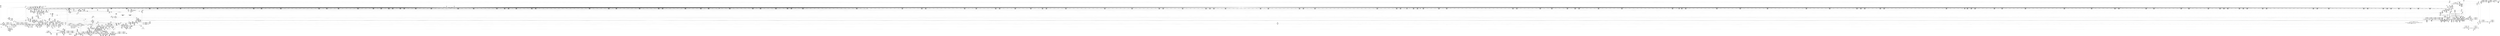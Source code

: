 digraph {
	CE0x5cb28c0 [shape=record,shape=Mrecord,label="{CE0x5cb28c0|inode_has_perm:call|security/selinux/hooks.c,1614}"]
	CE0x5bd5fe0 [shape=record,shape=Mrecord,label="{CE0x5bd5fe0|selinux_file_lock:tmp10|security/selinux/hooks.c,3337|*SummSource*}"]
	CE0x77f3550 [shape=record,shape=Mrecord,label="{CE0x77f3550|selinux_file_lock:tmp3|*SummSource*}"]
	CE0x5bafe50 [shape=record,shape=Mrecord,label="{CE0x5bafe50|_call_void_mcount()_#3|*SummSink*}"]
	CE0x5c14aa0 [shape=record,shape=Mrecord,label="{CE0x5c14aa0|file_has_perm:tmp|*SummSource*}"]
	CE0x5bcca90 [shape=record,shape=Mrecord,label="{CE0x5bcca90|selinux_file_lock:call|security/selinux/hooks.c,3337}"]
	CE0x5c56320 [shape=record,shape=Mrecord,label="{CE0x5c56320|i64*_getelementptr_inbounds_(_12_x_i64_,_12_x_i64_*___llvm_gcov_ctr170,_i64_0,_i64_9)|*Constant*|*SummSource*}"]
	CE0x5c7b120 [shape=record,shape=Mrecord,label="{CE0x5c7b120|_ret_void,_!dbg_!27722|include/linux/cred.h,175|*SummSource*}"]
	CE0x5c99910 [shape=record,shape=Mrecord,label="{CE0x5c99910|0:_i32,_4:_i32,_8:_i16,_12:_i32,_16:_i32,_20:_i32,_24:_i32,_56:_i8*,_:_SCMRE_560,561_}"]
	CE0x5c05730 [shape=record,shape=Mrecord,label="{CE0x5c05730|file_has_perm:rc.1|*SummSink*}"]
	CE0x5bb4ad0 [shape=record,shape=Mrecord,label="{CE0x5bb4ad0|_ret_i32_%rc.1,_!dbg_!27749|security/selinux/hooks.c,1698|*SummSource*}"]
	CE0x5c7a990 [shape=record,shape=Mrecord,label="{CE0x5c7a990|__validate_creds:lnot1|include/linux/cred.h,173|*SummSink*}"]
	CE0x5cc2380 [shape=record,shape=Mrecord,label="{CE0x5cc2380|inode_has_perm:tmp12|security/selinux/hooks.c,1612|*SummSink*}"]
	CE0x5cc9820 [shape=record,shape=Mrecord,label="{CE0x5cc9820|i64*_getelementptr_inbounds_(_8_x_i64_,_8_x_i64_*___llvm_gcov_ctr154,_i64_0,_i64_7)|*Constant*|*SummSource*}"]
	CE0x5bd89a0 [shape=record,shape=Mrecord,label="{CE0x5bd89a0|8:_i8,_32:_%struct.inode*,_%struct.selinux_audit_data*,_456:_i8*,_:_SCMRE_168,169_}"]
	CE0x5c36590 [shape=record,shape=Mrecord,label="{CE0x5c36590|__validate_creds:if.then|*SummSink*}"]
	CE0x5bdb030 [shape=record,shape=Mrecord,label="{CE0x5bdb030|8:_i8,_32:_%struct.inode*,_%struct.selinux_audit_data*,_456:_i8*,_:_SCMRE_109,110_}"]
	CE0x5c6f7a0 [shape=record,shape=Mrecord,label="{CE0x5c6f7a0|0:_i32,_4:_i32,_8:_i16,_12:_i32,_16:_i32,_20:_i32,_24:_i32,_56:_i8*,_:_SCMRE_40,48_|*MultipleSource*|*LoadInst*|include/linux/fs.h,1916|security/selinux/hooks.c,1675|Function::inode_has_perm&Arg::inode::|security/selinux/hooks.c,1611}"]
	CE0x5bfcdf0 [shape=record,shape=Mrecord,label="{CE0x5bfcdf0|8:_i8,_32:_%struct.inode*,_%struct.selinux_audit_data*,_456:_i8*,_:_SCMRE_192,193_}"]
	CE0x5bf91f0 [shape=record,shape=Mrecord,label="{CE0x5bf91f0|file_has_perm:sid2|security/selinux/hooks.c,1683}"]
	CE0x5c1db30 [shape=record,shape=Mrecord,label="{CE0x5c1db30|8:_i8,_32:_%struct.inode*,_%struct.selinux_audit_data*,_456:_i8*,_:_SCMRE_11,12_}"]
	CE0x5cbfa20 [shape=record,shape=Mrecord,label="{CE0x5cbfa20|inode_has_perm:tmp8|security/selinux/hooks.c,1611}"]
	CE0x5c56990 [shape=record,shape=Mrecord,label="{CE0x5c56990|GLOBAL:inode_has_perm|*Constant*|*SummSource*}"]
	CE0x5c73060 [shape=record,shape=Mrecord,label="{CE0x5c73060|i32_10|*Constant*}"]
	CE0x5ca7110 [shape=record,shape=Mrecord,label="{CE0x5ca7110|0:_i32,_4:_i32,_8:_i16,_12:_i32,_16:_i32,_20:_i32,_24:_i32,_56:_i8*,_:_SCMRE_880,881_}"]
	CE0x5c90160 [shape=record,shape=Mrecord,label="{CE0x5c90160|0:_i32,_4:_i32,_8:_i16,_12:_i32,_16:_i32,_20:_i32,_24:_i32,_56:_i8*,_:_SCMRE_295,296_}"]
	CE0x5bb53f0 [shape=record,shape=Mrecord,label="{CE0x5bb53f0|get_current:bb}"]
	CE0x5caa200 [shape=record,shape=Mrecord,label="{CE0x5caa200|0:_i32,_4:_i32,_8:_i16,_12:_i32,_16:_i32,_20:_i32,_24:_i32,_56:_i8*,_:_SCMRE_909,910_}"]
	CE0x5c1b330 [shape=record,shape=Mrecord,label="{CE0x5c1b330|file_inode:f_inode|include/linux/fs.h,1916|*SummSink*}"]
	CE0x5bb9bc0 [shape=record,shape=Mrecord,label="{CE0x5bb9bc0|selinux_file_lock:tmp|*SummSink*}"]
	CE0x5bc6350 [shape=record,shape=Mrecord,label="{CE0x5bc6350|0:_i32,_4:_i32,_8:_i16,_12:_i32,_16:_i32,_20:_i32,_24:_i32,_56:_i8*,_:_SCMRE_249,250_}"]
	CE0x5c74360 [shape=record,shape=Mrecord,label="{CE0x5c74360|__validate_creds:cred|Function::__validate_creds&Arg::cred::|*SummSource*}"]
	CE0x5bcb710 [shape=record,shape=Mrecord,label="{CE0x5bcb710|selinux_file_lock:tmp4|security/selinux/hooks.c,3337|*SummSink*}"]
	CE0x5c44fd0 [shape=record,shape=Mrecord,label="{CE0x5c44fd0|file_has_perm:tmp19|security/selinux/hooks.c,1690}"]
	CE0x5bdb190 [shape=record,shape=Mrecord,label="{CE0x5bdb190|8:_i8,_32:_%struct.inode*,_%struct.selinux_audit_data*,_456:_i8*,_:_SCMRE_110,111_}"]
	CE0x5cbb340 [shape=record,shape=Mrecord,label="{CE0x5cbb340|__validate_creds:tmp4|include/linux/cred.h,173}"]
	CE0x5ca4a10 [shape=record,shape=Mrecord,label="{CE0x5ca4a10|0:_i32,_4:_i32,_8:_i16,_12:_i32,_16:_i32,_20:_i32,_24:_i32,_56:_i8*,_:_SCMRE_832,840_|*MultipleSource*|*LoadInst*|include/linux/fs.h,1916|security/selinux/hooks.c,1675|Function::inode_has_perm&Arg::inode::|security/selinux/hooks.c,1611}"]
	CE0x5caedc0 [shape=record,shape=Mrecord,label="{CE0x5caedc0|0:_i32,_4:_i32,_8:_i16,_12:_i32,_16:_i32,_20:_i32,_24:_i32,_56:_i8*,_:_SCMRE_992,1000_|*MultipleSource*|*LoadInst*|include/linux/fs.h,1916|security/selinux/hooks.c,1675|Function::inode_has_perm&Arg::inode::|security/selinux/hooks.c,1611}"]
	CE0x5bd8dc0 [shape=record,shape=Mrecord,label="{CE0x5bd8dc0|8:_i8,_32:_%struct.inode*,_%struct.selinux_audit_data*,_456:_i8*,_:_SCMRE_171,172_}"]
	CE0x5c15660 [shape=record,shape=Mrecord,label="{CE0x5c15660|i32_14|*Constant*|*SummSource*}"]
	CE0x5bb8e70 [shape=record,shape=Mrecord,label="{CE0x5bb8e70|8:_i8,_32:_%struct.inode*,_%struct.selinux_audit_data*,_456:_i8*,_:_SCMRE_207,208_}"]
	CE0x5bfd370 [shape=record,shape=Mrecord,label="{CE0x5bfd370|8:_i8,_32:_%struct.inode*,_%struct.selinux_audit_data*,_456:_i8*,_:_SCMRE_196,197_}"]
	CE0x5ca9b40 [shape=record,shape=Mrecord,label="{CE0x5ca9b40|0:_i32,_4:_i32,_8:_i16,_12:_i32,_16:_i32,_20:_i32,_24:_i32,_56:_i8*,_:_SCMRE_905,906_}"]
	CE0x5c04b70 [shape=record,shape=Mrecord,label="{CE0x5c04b70|file_has_perm:tmp27|security/selinux/hooks.c,1694|*SummSource*}"]
	CE0x5cc9e30 [shape=record,shape=Mrecord,label="{CE0x5cc9e30|i64*_getelementptr_inbounds_(_5_x_i64_,_5_x_i64_*___llvm_gcov_ctr155,_i64_0,_i64_3)|*Constant*}"]
	CE0x5caaa70 [shape=record,shape=Mrecord,label="{CE0x5caaa70|0:_i32,_4:_i32,_8:_i16,_12:_i32,_16:_i32,_20:_i32,_24:_i32,_56:_i8*,_:_SCMRE_914,915_}"]
	CE0x5bce580 [shape=record,shape=Mrecord,label="{CE0x5bce580|i32_3337|*Constant*}"]
	CE0x5c83ff0 [shape=record,shape=Mrecord,label="{CE0x5c83ff0|0:_i32,_4:_i32,_8:_i16,_12:_i32,_16:_i32,_20:_i32,_24:_i32,_56:_i8*,_:_SCMRE_176,177_}"]
	CE0x5c3ba80 [shape=record,shape=Mrecord,label="{CE0x5c3ba80|file_has_perm:tmp6|security/selinux/hooks.c,1683|*SummSource*}"]
	CE0x5c1b920 [shape=record,shape=Mrecord,label="{CE0x5c1b920|cred_sid:bb}"]
	CE0x5c38620 [shape=record,shape=Mrecord,label="{CE0x5c38620|file_inode:tmp3|*SummSource*}"]
	CE0x5bfb370 [shape=record,shape=Mrecord,label="{CE0x5bfb370|GLOBAL:file_inode|*Constant*}"]
	CE0x5cbce10 [shape=record,shape=Mrecord,label="{CE0x5cbce10|inode_has_perm:tobool|security/selinux/hooks.c,1611|*SummSource*}"]
	CE0x5bc1a20 [shape=record,shape=Mrecord,label="{CE0x5bc1a20|8:_i8,_32:_%struct.inode*,_%struct.selinux_audit_data*,_456:_i8*,_:_SCMRE_58,59_}"]
	CE0x5ca3b10 [shape=record,shape=Mrecord,label="{CE0x5ca3b10|0:_i32,_4:_i32,_8:_i16,_12:_i32,_16:_i32,_20:_i32,_24:_i32,_56:_i8*,_:_SCMRE_792,800_|*MultipleSource*|*LoadInst*|include/linux/fs.h,1916|security/selinux/hooks.c,1675|Function::inode_has_perm&Arg::inode::|security/selinux/hooks.c,1611}"]
	CE0x5c9c4f0 [shape=record,shape=Mrecord,label="{CE0x5c9c4f0|0:_i32,_4:_i32,_8:_i16,_12:_i32,_16:_i32,_20:_i32,_24:_i32,_56:_i8*,_:_SCMRE_586,587_}"]
	CE0x5cc9b50 [shape=record,shape=Mrecord,label="{CE0x5cc9b50|__validate_creds:bb|*SummSink*}"]
	CE0x5c03d90 [shape=record,shape=Mrecord,label="{CE0x5c03d90|8:_i8,_32:_%struct.inode*,_%struct.selinux_audit_data*,_456:_i8*,_:_SCMRE_108,109_}"]
	CE0x5c21ab0 [shape=record,shape=Mrecord,label="{CE0x5c21ab0|8:_i8,_32:_%struct.inode*,_%struct.selinux_audit_data*,_456:_i8*,_:_SCMRE_176,177_}"]
	CE0x5c7abc0 [shape=record,shape=Mrecord,label="{CE0x5c7abc0|__validate_creds:lnot.ext|include/linux/cred.h,173|*SummSource*}"]
	CE0x5bdbe40 [shape=record,shape=Mrecord,label="{CE0x5bdbe40|file_inode:tmp|*SummSource*}"]
	CE0x5c1e570 [shape=record,shape=Mrecord,label="{CE0x5c1e570|8:_i8,_32:_%struct.inode*,_%struct.selinux_audit_data*,_456:_i8*,_:_SCMRE_496,504_|*MultipleSource*|security/selinux/hooks.c, 1676|security/selinux/hooks.c,1674|Function::file_has_perm&Arg::file::|Function::selinux_file_lock&Arg::file::}"]
	CE0x5bb3220 [shape=record,shape=Mrecord,label="{CE0x5bb3220|file_has_perm:cred|Function::file_has_perm&Arg::cred::}"]
	CE0x5c1f360 [shape=record,shape=Mrecord,label="{CE0x5c1f360|8:_i8,_32:_%struct.inode*,_%struct.selinux_audit_data*,_456:_i8*,_:_SCMRE_181,182_}"]
	CE0x5ca8040 [shape=record,shape=Mrecord,label="{CE0x5ca8040|0:_i32,_4:_i32,_8:_i16,_12:_i32,_16:_i32,_20:_i32,_24:_i32,_56:_i8*,_:_SCMRE_889,890_}"]
	CE0x5cbd2b0 [shape=record,shape=Mrecord,label="{CE0x5cbd2b0|inode_has_perm:lnot|security/selinux/hooks.c,1611}"]
	CE0x5c9b770 [shape=record,shape=Mrecord,label="{CE0x5c9b770|0:_i32,_4:_i32,_8:_i16,_12:_i32,_16:_i32,_20:_i32,_24:_i32,_56:_i8*,_:_SCMRE_578,579_}"]
	CE0x5caf9e0 [shape=record,shape=Mrecord,label="{CE0x5caf9e0|inode_has_perm:tobool|security/selinux/hooks.c,1611}"]
	CE0x5c41370 [shape=record,shape=Mrecord,label="{CE0x5c41370|i64*_getelementptr_inbounds_(_12_x_i64_,_12_x_i64_*___llvm_gcov_ctr170,_i64_0,_i64_5)|*Constant*|*SummSink*}"]
	CE0x5c00940 [shape=record,shape=Mrecord,label="{CE0x5c00940|i32_14|*Constant*|*SummSink*}"]
	CE0x5c97f90 [shape=record,shape=Mrecord,label="{CE0x5c97f90|0:_i32,_4:_i32,_8:_i16,_12:_i32,_16:_i32,_20:_i32,_24:_i32,_56:_i8*,_:_SCMRE_528,536_|*MultipleSource*|*LoadInst*|include/linux/fs.h,1916|security/selinux/hooks.c,1675|Function::inode_has_perm&Arg::inode::|security/selinux/hooks.c,1611}"]
	CE0x5be4b60 [shape=record,shape=Mrecord,label="{CE0x5be4b60|selinux_file_lock:if.end|*SummSource*}"]
	CE0x77f33b0 [shape=record,shape=Mrecord,label="{CE0x77f33b0|selinux_file_lock:tmp2|*SummSource*}"]
	CE0x5bd7600 [shape=record,shape=Mrecord,label="{CE0x5bd7600|file_has_perm:tobool|security/selinux/hooks.c,1688|*SummSource*}"]
	CE0x5cb1670 [shape=record,shape=Mrecord,label="{CE0x5cb1670|inode_has_perm:sid3|security/selinux/hooks.c,1617}"]
	CE0x5bfc500 [shape=record,shape=Mrecord,label="{CE0x5bfc500|8:_i8,_32:_%struct.inode*,_%struct.selinux_audit_data*,_456:_i8*,_:_SCMRE_123,124_}"]
	CE0x5bf3040 [shape=record,shape=Mrecord,label="{CE0x5bf3040|file_has_perm:type|security/selinux/hooks.c,1680|*SummSource*}"]
	CE0x5c7a800 [shape=record,shape=Mrecord,label="{CE0x5c7a800|0:_i32,_4:_i32,_8:_i16,_12:_i32,_16:_i32,_20:_i32,_24:_i32,_56:_i8*,_:_SCMRE_136,137_}"]
	CE0x5ca6030 [shape=record,shape=Mrecord,label="{CE0x5ca6030|0:_i32,_4:_i32,_8:_i16,_12:_i32,_16:_i32,_20:_i32,_24:_i32,_56:_i8*,_:_SCMRE_870,871_}"]
	CE0x5bd2710 [shape=record,shape=Mrecord,label="{CE0x5bd2710|GLOBAL:lockdep_rcu_suspicious|*Constant*|*SummSource*}"]
	CE0x5cbf660 [shape=record,shape=Mrecord,label="{CE0x5cbf660|inode_has_perm:tobool2|security/selinux/hooks.c,1611|*SummSink*}"]
	CE0x5ccb930 [shape=record,shape=Mrecord,label="{CE0x5ccb930|_call_void___invalid_creds(%struct.cred*_%cred,_i8*_%file,_i32_%line)_#10,_!dbg_!27721|include/linux/cred.h,174|*SummSink*}"]
	CE0x5bfada0 [shape=record,shape=Mrecord,label="{CE0x5bfada0|file_has_perm:tmp3|security/selinux/hooks.c,1674|*SummSource*}"]
	CE0x5c94e90 [shape=record,shape=Mrecord,label="{CE0x5c94e90|0:_i32,_4:_i32,_8:_i16,_12:_i32,_16:_i32,_20:_i32,_24:_i32,_56:_i8*,_:_SCMRE_464,472_|*MultipleSource*|*LoadInst*|include/linux/fs.h,1916|security/selinux/hooks.c,1675|Function::inode_has_perm&Arg::inode::|security/selinux/hooks.c,1611}"]
	CE0x5c21d70 [shape=record,shape=Mrecord,label="{CE0x5c21d70|8:_i8,_32:_%struct.inode*,_%struct.selinux_audit_data*,_456:_i8*,_:_SCMRE_178,179_}"]
	CE0x5bfd0b0 [shape=record,shape=Mrecord,label="{CE0x5bfd0b0|8:_i8,_32:_%struct.inode*,_%struct.selinux_audit_data*,_456:_i8*,_:_SCMRE_194,195_}"]
	CE0x5bc9040 [shape=record,shape=Mrecord,label="{CE0x5bc9040|selinux_file_lock:if.then|*SummSink*}"]
	CE0x5c15c00 [shape=record,shape=Mrecord,label="{CE0x5c15c00|GLOBAL:current_task|Global_var:current_task}"]
	CE0x5cc1890 [shape=record,shape=Mrecord,label="{CE0x5cc1890|i64*_getelementptr_inbounds_(_8_x_i64_,_8_x_i64_*___llvm_gcov_ctr154,_i64_0,_i64_5)|*Constant*|*SummSink*}"]
	CE0x5ca2250 [shape=record,shape=Mrecord,label="{CE0x5ca2250|0:_i32,_4:_i32,_8:_i16,_12:_i32,_16:_i32,_20:_i32,_24:_i32,_56:_i8*,_:_SCMRE_704,712_|*MultipleSource*|*LoadInst*|include/linux/fs.h,1916|security/selinux/hooks.c,1675|Function::inode_has_perm&Arg::inode::|security/selinux/hooks.c,1611}"]
	CE0x5c95c70 [shape=record,shape=Mrecord,label="{CE0x5c95c70|0:_i32,_4:_i32,_8:_i16,_12:_i32,_16:_i32,_20:_i32,_24:_i32,_56:_i8*,_:_SCMRE_478,479_}"]
	CE0x5c40270 [shape=record,shape=Mrecord,label="{CE0x5c40270|avc_has_perm:tclass|Function::avc_has_perm&Arg::tclass::|*SummSink*}"]
	CE0x5cb11a0 [shape=record,shape=Mrecord,label="{CE0x5cb11a0|inode_has_perm:i_security|security/selinux/hooks.c,1615|*SummSink*}"]
	CE0x5bbc4e0 [shape=record,shape=Mrecord,label="{CE0x5bbc4e0|i1_true|*Constant*}"]
	CE0x5bccf50 [shape=record,shape=Mrecord,label="{CE0x5bccf50|0:_i8,_:_GCMR_selinux_file_lock.__warned_internal_global_i8_0,_section_.data.unlikely_,_align_1:_elem_0:default:}"]
	CE0x5cb5d80 [shape=record,shape=Mrecord,label="{CE0x5cb5d80|inode_has_perm:tmp17|security/selinux/hooks.c,1617}"]
	CE0x5c99c70 [shape=record,shape=Mrecord,label="{CE0x5c99c70|0:_i32,_4:_i32,_8:_i16,_12:_i32,_16:_i32,_20:_i32,_24:_i32,_56:_i8*,_:_SCMRE_562,563_}"]
	CE0x5c8d730 [shape=record,shape=Mrecord,label="{CE0x5c8d730|0:_i32,_4:_i32,_8:_i16,_12:_i32,_16:_i32,_20:_i32,_24:_i32,_56:_i8*,_:_SCMRE_270,271_}"]
	CE0x5bccdb0 [shape=record,shape=Mrecord,label="{CE0x5bccdb0|i32_0|*Constant*|*SummSink*}"]
	CE0x5c7a250 [shape=record,shape=Mrecord,label="{CE0x5c7a250|__validate_creds:conv|include/linux/cred.h,173|*SummSource*}"]
	CE0x5c17ec0 [shape=record,shape=Mrecord,label="{CE0x5c17ec0|8:_i8,_32:_%struct.inode*,_%struct.selinux_audit_data*,_456:_i8*,_:_SCMRE_324,328_|*MultipleSource*|security/selinux/hooks.c, 1676|security/selinux/hooks.c,1674|Function::file_has_perm&Arg::file::|Function::selinux_file_lock&Arg::file::}"]
	CE0x5c1cfd0 [shape=record,shape=Mrecord,label="{CE0x5c1cfd0|file_has_perm:if.then|*SummSource*}"]
	CE0x5c44a40 [shape=record,shape=Mrecord,label="{CE0x5c44a40|file_has_perm:tmp18|security/selinux/hooks.c,1690}"]
	CE0x5c6fd20 [shape=record,shape=Mrecord,label="{CE0x5c6fd20|_call_void___validate_creds(%struct.cred*_%cred,_i8*_getelementptr_inbounds_(_25_x_i8_,_25_x_i8_*_.str3,_i32_0,_i32_0),_i32_1609)_#10,_!dbg_!27719|security/selinux/hooks.c,1609|*SummSink*}"]
	CE0x5c013b0 [shape=record,shape=Mrecord,label="{CE0x5c013b0|8:_i8,_32:_%struct.inode*,_%struct.selinux_audit_data*,_456:_i8*,_:_SCMRE_70,71_}"]
	CE0x5bba8b0 [shape=record,shape=Mrecord,label="{CE0x5bba8b0|i8*_getelementptr_inbounds_(_45_x_i8_,_45_x_i8_*_.str12,_i32_0,_i32_0)|*Constant*}"]
	CE0x5bfcac0 [shape=record,shape=Mrecord,label="{CE0x5bfcac0|file_has_perm:out}"]
	CE0x5cabd00 [shape=record,shape=Mrecord,label="{CE0x5cabd00|0:_i32,_4:_i32,_8:_i16,_12:_i32,_16:_i32,_20:_i32,_24:_i32,_56:_i8*,_:_SCMRE_925,926_}"]
	CE0x5c987d0 [shape=record,shape=Mrecord,label="{CE0x5c987d0|0:_i32,_4:_i32,_8:_i16,_12:_i32,_16:_i32,_20:_i32,_24:_i32,_56:_i8*,_:_SCMRE_544,552_|*MultipleSource*|*LoadInst*|include/linux/fs.h,1916|security/selinux/hooks.c,1675|Function::inode_has_perm&Arg::inode::|security/selinux/hooks.c,1611}"]
	CE0x5c84860 [shape=record,shape=Mrecord,label="{CE0x5c84860|0:_i32,_4:_i32,_8:_i16,_12:_i32,_16:_i32,_20:_i32,_24:_i32,_56:_i8*,_:_SCMRE_181,182_}"]
	CE0x5c58170 [shape=record,shape=Mrecord,label="{CE0x5c58170|_ret_i32_%retval.0,_!dbg_!27739|security/selinux/hooks.c,1618}"]
	CE0x5c56e00 [shape=record,shape=Mrecord,label="{CE0x5c56e00|inode_has_perm:entry|*SummSink*}"]
	CE0x5c156d0 [shape=record,shape=Mrecord,label="{CE0x5c156d0|file_has_perm:f_security|security/selinux/hooks.c,1674|*SummSink*}"]
	CE0x5c85280 [shape=record,shape=Mrecord,label="{CE0x5c85280|0:_i32,_4:_i32,_8:_i16,_12:_i32,_16:_i32,_20:_i32,_24:_i32,_56:_i8*,_:_SCMRE_187,188_}"]
	CE0x5bf2340 [shape=record,shape=Mrecord,label="{CE0x5bf2340|cred_sid:entry|*SummSource*}"]
	CE0x5cce2e0 [shape=record,shape=Mrecord,label="{CE0x5cce2e0|i64*_getelementptr_inbounds_(_2_x_i64_,_2_x_i64_*___llvm_gcov_ctr131,_i64_0,_i64_0)|*Constant*}"]
	CE0x5bcbf30 [shape=record,shape=Mrecord,label="{CE0x5bcbf30|selinux_file_lock:tmp1|*SummSource*}"]
	CE0x5cbb1c0 [shape=record,shape=Mrecord,label="{CE0x5cbb1c0|__validate_creds:tmp3|include/linux/cred.h,173|*SummSource*}"]
	CE0x5cc15f0 [shape=record,shape=Mrecord,label="{CE0x5cc15f0|i64*_getelementptr_inbounds_(_8_x_i64_,_8_x_i64_*___llvm_gcov_ctr154,_i64_0,_i64_5)|*Constant*|*SummSource*}"]
	CE0x5c81dd0 [shape=record,shape=Mrecord,label="{CE0x5c81dd0|0:_i32,_4:_i32,_8:_i16,_12:_i32,_16:_i32,_20:_i32,_24:_i32,_56:_i8*,_:_SCMRE_156,157_}"]
	CE0x5cc2760 [shape=record,shape=Mrecord,label="{CE0x5cc2760|i64*_getelementptr_inbounds_(_8_x_i64_,_8_x_i64_*___llvm_gcov_ctr154,_i64_0,_i64_6)|*Constant*|*SummSource*}"]
	CE0x5cbfb90 [shape=record,shape=Mrecord,label="{CE0x5cbfb90|inode_has_perm:tmp7|security/selinux/hooks.c,1611|*SummSource*}"]
	CE0x5bff8d0 [shape=record,shape=Mrecord,label="{CE0x5bff8d0|8:_i8,_32:_%struct.inode*,_%struct.selinux_audit_data*,_456:_i8*,_:_SCMRE_147,148_}"]
	CE0x5c96690 [shape=record,shape=Mrecord,label="{CE0x5c96690|0:_i32,_4:_i32,_8:_i16,_12:_i32,_16:_i32,_20:_i32,_24:_i32,_56:_i8*,_:_SCMRE_484,485_}"]
	CE0x5ca66f0 [shape=record,shape=Mrecord,label="{CE0x5ca66f0|0:_i32,_4:_i32,_8:_i16,_12:_i32,_16:_i32,_20:_i32,_24:_i32,_56:_i8*,_:_SCMRE_874,875_}"]
	CE0x5c79fb0 [shape=record,shape=Mrecord,label="{CE0x5c79fb0|__validate_creds:line|Function::__validate_creds&Arg::line::}"]
	CE0x5c87290 [shape=record,shape=Mrecord,label="{CE0x5c87290|0:_i32,_4:_i32,_8:_i16,_12:_i32,_16:_i32,_20:_i32,_24:_i32,_56:_i8*,_:_SCMRE_206,207_}"]
	CE0x5cc0200 [shape=record,shape=Mrecord,label="{CE0x5cc0200|GLOBAL:__llvm_gcov_ctr154|Global_var:__llvm_gcov_ctr154|*SummSource*}"]
	CE0x5c96ba0 [shape=record,shape=Mrecord,label="{CE0x5c96ba0|0:_i32,_4:_i32,_8:_i16,_12:_i32,_16:_i32,_20:_i32,_24:_i32,_56:_i8*,_:_SCMRE_487,488_}"]
	CE0x5c1c8c0 [shape=record,shape=Mrecord,label="{CE0x5c1c8c0|file_inode:tmp1|*SummSource*}"]
	CE0x5cc7870 [shape=record,shape=Mrecord,label="{CE0x5cc7870|inode_has_perm:sclass|security/selinux/hooks.c,1617|*SummSink*}"]
	CE0x5c428d0 [shape=record,shape=Mrecord,label="{CE0x5c428d0|i64_8|*Constant*|*SummSink*}"]
	CE0x5c56f20 [shape=record,shape=Mrecord,label="{CE0x5c56f20|inode_has_perm:cred|Function::inode_has_perm&Arg::cred::}"]
	CE0x5bf9030 [shape=record,shape=Mrecord,label="{CE0x5bf9030|i64_16|*Constant*|*SummSink*}"]
	CE0x5c1de30 [shape=record,shape=Mrecord,label="{CE0x5c1de30|file_has_perm:if.end10|*SummSource*}"]
	CE0x5ca8c10 [shape=record,shape=Mrecord,label="{CE0x5ca8c10|0:_i32,_4:_i32,_8:_i16,_12:_i32,_16:_i32,_20:_i32,_24:_i32,_56:_i8*,_:_SCMRE_896,897_}"]
	CE0x5c8cd10 [shape=record,shape=Mrecord,label="{CE0x5c8cd10|0:_i32,_4:_i32,_8:_i16,_12:_i32,_16:_i32,_20:_i32,_24:_i32,_56:_i8*,_:_SCMRE_264,265_}"]
	CE0x5ca1490 [shape=record,shape=Mrecord,label="{CE0x5ca1490|0:_i32,_4:_i32,_8:_i16,_12:_i32,_16:_i32,_20:_i32,_24:_i32,_56:_i8*,_:_SCMRE_672,680_|*MultipleSource*|*LoadInst*|include/linux/fs.h,1916|security/selinux/hooks.c,1675|Function::inode_has_perm&Arg::inode::|security/selinux/hooks.c,1611}"]
	CE0x5c38460 [shape=record,shape=Mrecord,label="{CE0x5c38460|file_inode:tmp3}"]
	CE0x5cac8d0 [shape=record,shape=Mrecord,label="{CE0x5cac8d0|0:_i32,_4:_i32,_8:_i16,_12:_i32,_16:_i32,_20:_i32,_24:_i32,_56:_i8*,_:_SCMRE_932,933_}"]
	CE0x5c77a40 [shape=record,shape=Mrecord,label="{CE0x5c77a40|inode_has_perm:if.end|*SummSource*}"]
	CE0x5bb1a30 [shape=record,shape=Mrecord,label="{CE0x5bb1a30|selinux_file_lock:cred4|security/selinux/hooks.c,3337}"]
	CE0x5cacf90 [shape=record,shape=Mrecord,label="{CE0x5cacf90|0:_i32,_4:_i32,_8:_i16,_12:_i32,_16:_i32,_20:_i32,_24:_i32,_56:_i8*,_:_SCMRE_976,977_}"]
	CE0x5c9d5d0 [shape=record,shape=Mrecord,label="{CE0x5c9d5d0|0:_i32,_4:_i32,_8:_i16,_12:_i32,_16:_i32,_20:_i32,_24:_i32,_56:_i8*,_:_SCMRE_596,597_}"]
	CE0x5bc66b0 [shape=record,shape=Mrecord,label="{CE0x5bc66b0|0:_i32,_4:_i32,_8:_i16,_12:_i32,_16:_i32,_20:_i32,_24:_i32,_56:_i8*,_:_SCMRE_251,252_}"]
	CE0x5c8d070 [shape=record,shape=Mrecord,label="{CE0x5c8d070|0:_i32,_4:_i32,_8:_i16,_12:_i32,_16:_i32,_20:_i32,_24:_i32,_56:_i8*,_:_SCMRE_266,267_}"]
	CE0x5bfdb60 [shape=record,shape=Mrecord,label="{CE0x5bfdb60|i64*_getelementptr_inbounds_(_2_x_i64_,_2_x_i64_*___llvm_gcov_ctr98,_i64_0,_i64_0)|*Constant*}"]
	CE0x5bf27f0 [shape=record,shape=Mrecord,label="{CE0x5bf27f0|_ret_i32_%tmp6,_!dbg_!27716|security/selinux/hooks.c,197}"]
	CE0x5c56000 [shape=record,shape=Mrecord,label="{CE0x5c56000|i64*_getelementptr_inbounds_(_12_x_i64_,_12_x_i64_*___llvm_gcov_ctr170,_i64_0,_i64_9)|*Constant*}"]
	CE0x5bfd4d0 [shape=record,shape=Mrecord,label="{CE0x5bfd4d0|8:_i8,_32:_%struct.inode*,_%struct.selinux_audit_data*,_456:_i8*,_:_SCMRE_197,198_}"]
	CE0x5c122a0 [shape=record,shape=Mrecord,label="{CE0x5c122a0|COLLAPSED:_CMRE:_elem_0::|security/selinux/hooks.c,196}"]
	CE0x5c3e2b0 [shape=record,shape=Mrecord,label="{CE0x5c3e2b0|file_has_perm:tmp11|security/selinux/hooks.c,1684}"]
	CE0x5ccb8c0 [shape=record,shape=Mrecord,label="{CE0x5ccb8c0|GLOBAL:__invalid_creds|*Constant*|*SummSource*}"]
	CE0x5c387a0 [shape=record,shape=Mrecord,label="{CE0x5c387a0|_call_void_mcount()_#3}"]
	CE0x5c80240 [shape=record,shape=Mrecord,label="{CE0x5c80240|0:_i32,_4:_i32,_8:_i16,_12:_i32,_16:_i32,_20:_i32,_24:_i32,_56:_i8*,_:_SCMRE_139,140_}"]
	"CONST[source:1(input),value:2(dynamic)][purpose:{object}][SrcIdx:1]"
	CE0x5c7c800 [shape=record,shape=Mrecord,label="{CE0x5c7c800|0:_i32,_4:_i32,_8:_i16,_12:_i32,_16:_i32,_20:_i32,_24:_i32,_56:_i8*,_:_SCMRE_72,76_|*MultipleSource*|*LoadInst*|include/linux/fs.h,1916|security/selinux/hooks.c,1675|Function::inode_has_perm&Arg::inode::|security/selinux/hooks.c,1611}"]
	CE0x5bbf2a0 [shape=record,shape=Mrecord,label="{CE0x5bbf2a0|i8_1|*Constant*|*SummSource*}"]
	CE0x5bd5b00 [shape=record,shape=Mrecord,label="{CE0x5bd5b00|selinux_file_lock:tmp19|security/selinux/hooks.c,3337|*SummSink*}"]
	CE0x5c44ab0 [shape=record,shape=Mrecord,label="{CE0x5c44ab0|file_has_perm:tmp18|security/selinux/hooks.c,1690|*SummSource*}"]
	CE0x5bc48c0 [shape=record,shape=Mrecord,label="{CE0x5bc48c0|8:_i8,_32:_%struct.inode*,_%struct.selinux_audit_data*,_456:_i8*,_:_SCMRE_440,448_|*MultipleSource*|security/selinux/hooks.c, 1676|security/selinux/hooks.c,1674|Function::file_has_perm&Arg::file::|Function::selinux_file_lock&Arg::file::}"]
	CE0x5c90b80 [shape=record,shape=Mrecord,label="{CE0x5c90b80|0:_i32,_4:_i32,_8:_i16,_12:_i32,_16:_i32,_20:_i32,_24:_i32,_56:_i8*,_:_SCMRE_301,302_}"]
	CE0x5c9ebc0 [shape=record,shape=Mrecord,label="{CE0x5c9ebc0|0:_i32,_4:_i32,_8:_i16,_12:_i32,_16:_i32,_20:_i32,_24:_i32,_56:_i8*,_:_SCMRE_609,610_}"]
	CE0x5cbf8f0 [shape=record,shape=Mrecord,label="{CE0x5cbf8f0|inode_has_perm:tmp7|security/selinux/hooks.c,1611}"]
	CE0x5ccd8b0 [shape=record,shape=Mrecord,label="{CE0x5ccd8b0|__validate_creds:tmp8|include/linux/cred.h,175|*SummSink*}"]
	CE0x5c067f0 [shape=record,shape=Mrecord,label="{CE0x5c067f0|file_has_perm:tmp29|security/selinux/hooks.c,1698|*SummSource*}"]
	CE0x5cb1dc0 [shape=record,shape=Mrecord,label="{CE0x5cb1dc0|inode_has_perm:tmp13|security/selinux/hooks.c,1614|*SummSource*}"]
	CE0x5bc6500 [shape=record,shape=Mrecord,label="{CE0x5bc6500|0:_i32,_4:_i32,_8:_i16,_12:_i32,_16:_i32,_20:_i32,_24:_i32,_56:_i8*,_:_SCMRE_250,251_}"]
	CE0x5bb2e80 [shape=record,shape=Mrecord,label="{CE0x5bb2e80|file_has_perm:entry|*SummSource*}"]
	CE0x5bbf130 [shape=record,shape=Mrecord,label="{CE0x5bbf130|selinux_file_lock:tmp16|security/selinux/hooks.c,3337|*SummSink*}"]
	CE0x5bb0ae0 [shape=record,shape=Mrecord,label="{CE0x5bb0ae0|selinux_file_lock:tmp14|security/selinux/hooks.c,3337}"]
	CE0x5bf81b0 [shape=record,shape=Mrecord,label="{CE0x5bf81b0|file_inode:bb|*SummSource*}"]
	CE0x5bbc980 [shape=record,shape=Mrecord,label="{CE0x5bbc980|selinux_file_lock:tmp13|security/selinux/hooks.c,3337}"]
	CE0x5cba640 [shape=record,shape=Mrecord,label="{CE0x5cba640|__validate_creds:tmp4|include/linux/cred.h,173|*SummSink*}"]
	CE0x5c3b410 [shape=record,shape=Mrecord,label="{CE0x5c3b410|0:_i32,_:_CRE_0,4_|*MultipleSource*|security/selinux/hooks.c,1683|*LoadInst*|security/selinux/hooks.c,1674|security/selinux/hooks.c,1674}"]
	CE0x5bcaaa0 [shape=record,shape=Mrecord,label="{CE0x5bcaaa0|selinux_file_lock:bb|*SummSink*}"]
	CE0x5bfe610 [shape=record,shape=Mrecord,label="{CE0x5bfe610|8:_i8,_32:_%struct.inode*,_%struct.selinux_audit_data*,_456:_i8*,_:_SCMRE_158,159_}"]
	CE0x5c76650 [shape=record,shape=Mrecord,label="{CE0x5c76650|__validate_creds:expval|include/linux/cred.h,173|*SummSource*}"]
	CE0x5c3c6b0 [shape=record,shape=Mrecord,label="{CE0x5c3c6b0|file_has_perm:tmp8|security/selinux/hooks.c,1683}"]
	CE0x5cca820 [shape=record,shape=Mrecord,label="{CE0x5cca820|__validate_creds:tmp6|include/linux/cred.h,174|*SummSink*}"]
	CE0x5ca68a0 [shape=record,shape=Mrecord,label="{CE0x5ca68a0|0:_i32,_4:_i32,_8:_i16,_12:_i32,_16:_i32,_20:_i32,_24:_i32,_56:_i8*,_:_SCMRE_875,876_}"]
	CE0x5bc52c0 [shape=record,shape=Mrecord,label="{CE0x5bc52c0|8:_i8,_32:_%struct.inode*,_%struct.selinux_audit_data*,_456:_i8*,_:_SCMRE_472,480_|*MultipleSource*|security/selinux/hooks.c, 1676|security/selinux/hooks.c,1674|Function::file_has_perm&Arg::file::|Function::selinux_file_lock&Arg::file::}"]
	CE0x5c6fb50 [shape=record,shape=Mrecord,label="{CE0x5c6fb50|__validate_creds:tmp1|*SummSink*}"]
	CE0x5c8cec0 [shape=record,shape=Mrecord,label="{CE0x5c8cec0|0:_i32,_4:_i32,_8:_i16,_12:_i32,_16:_i32,_20:_i32,_24:_i32,_56:_i8*,_:_SCMRE_265,266_}"]
	CE0x5c41c60 [shape=record,shape=Mrecord,label="{CE0x5c41c60|file_has_perm:tobool7|security/selinux/hooks.c,1694}"]
	CE0x5ca7e90 [shape=record,shape=Mrecord,label="{CE0x5ca7e90|0:_i32,_4:_i32,_8:_i16,_12:_i32,_16:_i32,_20:_i32,_24:_i32,_56:_i8*,_:_SCMRE_888,889_}"]
	CE0x5caec80 [shape=record,shape=Mrecord,label="{CE0x5caec80|0:_i32,_4:_i32,_8:_i16,_12:_i32,_16:_i32,_20:_i32,_24:_i32,_56:_i8*,_:_SCMRE_984,988_|*MultipleSource*|*LoadInst*|include/linux/fs.h,1916|security/selinux/hooks.c,1675|Function::inode_has_perm&Arg::inode::|security/selinux/hooks.c,1611}"]
	CE0x5ca2a90 [shape=record,shape=Mrecord,label="{CE0x5ca2a90|0:_i32,_4:_i32,_8:_i16,_12:_i32,_16:_i32,_20:_i32,_24:_i32,_56:_i8*,_:_SCMRE_736,740_|*MultipleSource*|*LoadInst*|include/linux/fs.h,1916|security/selinux/hooks.c,1675|Function::inode_has_perm&Arg::inode::|security/selinux/hooks.c,1611}"]
	CE0x5ba3dc0 [shape=record,shape=Mrecord,label="{CE0x5ba3dc0|COLLAPSED:_GCMRE___llvm_gcov_ctr259_internal_global_11_x_i64_zeroinitializer:_elem_0:default:}"]
	CE0x5c39440 [shape=record,shape=Mrecord,label="{CE0x5c39440|GLOBAL:cred_sid|*Constant*}"]
	CE0x5cc05b0 [shape=record,shape=Mrecord,label="{CE0x5cc05b0|inode_has_perm:tmp8|security/selinux/hooks.c,1611|*SummSink*}"]
	CE0x5c12130 [shape=record,shape=Mrecord,label="{CE0x5c12130|i32_22|*Constant*|*SummSink*}"]
	CE0x5c12f10 [shape=record,shape=Mrecord,label="{CE0x5c12f10|file_has_perm:tmp1|*SummSink*}"]
	CE0x5baf560 [shape=record,shape=Mrecord,label="{CE0x5baf560|get_current:tmp}"]
	CE0x5c78bc0 [shape=record,shape=Mrecord,label="{CE0x5c78bc0|inode_has_perm:return|*SummSource*}"]
	CE0x5bd8fb0 [shape=record,shape=Mrecord,label="{CE0x5bd8fb0|file_has_perm:tmp4|security/selinux/hooks.c,1681|*SummSource*}"]
	CE0x5c78f30 [shape=record,shape=Mrecord,label="{CE0x5c78f30|__validate_creds:tmp2|include/linux/cred.h,173}"]
	CE0x5c40fc0 [shape=record,shape=Mrecord,label="{CE0x5c40fc0|file_has_perm:tobool|security/selinux/hooks.c,1688|*SummSink*}"]
	CE0x5bb5ed0 [shape=record,shape=Mrecord,label="{CE0x5bb5ed0|i64*_getelementptr_inbounds_(_2_x_i64_,_2_x_i64_*___llvm_gcov_ctr162,_i64_0,_i64_0)|*Constant*|*SummSink*}"]
	CE0x5bfb440 [shape=record,shape=Mrecord,label="{CE0x5bfb440|GLOBAL:file_inode|*Constant*|*SummSource*}"]
	CE0x5c749f0 [shape=record,shape=Mrecord,label="{CE0x5c749f0|COLLAPSED:_GCMRE___llvm_gcov_ctr154_internal_global_8_x_i64_zeroinitializer:_elem_0:default:}"]
	CE0x77f34e0 [shape=record,shape=Mrecord,label="{CE0x77f34e0|selinux_file_lock:tmp3}"]
	CE0x5c119b0 [shape=record,shape=Mrecord,label="{CE0x5c119b0|cred_sid:tmp2}"]
	CE0x5c3cd30 [shape=record,shape=Mrecord,label="{CE0x5c3cd30|file_has_perm:tmp9|security/selinux/hooks.c,1683}"]
	CE0x5c9ed70 [shape=record,shape=Mrecord,label="{CE0x5c9ed70|0:_i32,_4:_i32,_8:_i16,_12:_i32,_16:_i32,_20:_i32,_24:_i32,_56:_i8*,_:_SCMRE_610,611_}"]
	CE0x5c13560 [shape=record,shape=Mrecord,label="{CE0x5c13560|file_has_perm:if.end10|*SummSink*}"]
	CE0x5cbda90 [shape=record,shape=Mrecord,label="{CE0x5cbda90|inode_has_perm:lnot1|security/selinux/hooks.c,1611|*SummSink*}"]
	CE0x5c1d9d0 [shape=record,shape=Mrecord,label="{CE0x5c1d9d0|8:_i8,_32:_%struct.inode*,_%struct.selinux_audit_data*,_456:_i8*,_:_SCMRE_10,11_}"]
	CE0x5c9d780 [shape=record,shape=Mrecord,label="{CE0x5c9d780|0:_i32,_4:_i32,_8:_i16,_12:_i32,_16:_i32,_20:_i32,_24:_i32,_56:_i8*,_:_SCMRE_597,598_}"]
	CE0x5c761e0 [shape=record,shape=Mrecord,label="{CE0x5c761e0|inode_has_perm:if.end|*SummSink*}"]
	CE0x5c129e0 [shape=record,shape=Mrecord,label="{CE0x5c129e0|cred_sid:tmp4|*LoadInst*|security/selinux/hooks.c,196|*SummSource*}"]
	CE0x5c757c0 [shape=record,shape=Mrecord,label="{CE0x5c757c0|__validate_creds:lnot|include/linux/cred.h,173}"]
	CE0x5c9faf0 [shape=record,shape=Mrecord,label="{CE0x5c9faf0|0:_i32,_4:_i32,_8:_i16,_12:_i32,_16:_i32,_20:_i32,_24:_i32,_56:_i8*,_:_SCMRE_618,619_}"]
	CE0x5bb4ee0 [shape=record,shape=Mrecord,label="{CE0x5bb4ee0|_ret_i32_%call5,_!dbg_!27741|security/selinux/hooks.c,3339}"]
	CE0x5bf8920 [shape=record,shape=Mrecord,label="{CE0x5bf8920|file_has_perm:tmp14|security/selinux/hooks.c,1688}"]
	CE0x5c1e350 [shape=record,shape=Mrecord,label="{CE0x5c1e350|8:_i8,_32:_%struct.inode*,_%struct.selinux_audit_data*,_456:_i8*,_:_SCMRE_488,496_|*MultipleSource*|security/selinux/hooks.c, 1676|security/selinux/hooks.c,1674|Function::file_has_perm&Arg::file::|Function::selinux_file_lock&Arg::file::}"]
	CE0x5bc7280 [shape=record,shape=Mrecord,label="{CE0x5bc7280|0:_i32,_4:_i32,_8:_i16,_12:_i32,_16:_i32,_20:_i32,_24:_i32,_56:_i8*,_:_SCMRE_258,259_}"]
	CE0x5c877a0 [shape=record,shape=Mrecord,label="{CE0x5c877a0|0:_i32,_4:_i32,_8:_i16,_12:_i32,_16:_i32,_20:_i32,_24:_i32,_56:_i8*,_:_SCMRE_208,210_|*MultipleSource*|*LoadInst*|include/linux/fs.h,1916|security/selinux/hooks.c,1675|Function::inode_has_perm&Arg::inode::|security/selinux/hooks.c,1611}"]
	CE0x5c04a80 [shape=record,shape=Mrecord,label="{CE0x5c04a80|file_has_perm:tmp27|security/selinux/hooks.c,1694}"]
	CE0x5bd5a20 [shape=record,shape=Mrecord,label="{CE0x5bd5a20|i64*_getelementptr_inbounds_(_11_x_i64_,_11_x_i64_*___llvm_gcov_ctr259,_i64_0,_i64_10)|*Constant*|*SummSink*}"]
	CE0x5c6eb60 [shape=record,shape=Mrecord,label="{CE0x5c6eb60|_call_void___validate_creds(%struct.cred*_%cred,_i8*_getelementptr_inbounds_(_25_x_i8_,_25_x_i8_*_.str3,_i32_0,_i32_0),_i32_1609)_#10,_!dbg_!27719|security/selinux/hooks.c,1609}"]
	CE0x5c3fa20 [shape=record,shape=Mrecord,label="{CE0x5c3fa20|avc_has_perm:tsid|Function::avc_has_perm&Arg::tsid::|*SummSink*}"]
	CE0x5cc8c40 [shape=record,shape=Mrecord,label="{CE0x5cc8c40|avc_has_perm:requested|Function::avc_has_perm&Arg::requested::}"]
	CE0x5cc8570 [shape=record,shape=Mrecord,label="{CE0x5cc8570|avc_has_perm:entry}"]
	CE0x5bda8a0 [shape=record,shape=Mrecord,label="{CE0x5bda8a0|file_has_perm:tmp15|security/selinux/hooks.c,1688|*SummSink*}"]
	CE0x5c19be0 [shape=record,shape=Mrecord,label="{CE0x5c19be0|8:_i8,_32:_%struct.inode*,_%struct.selinux_audit_data*,_456:_i8*,_:_SCMRE_24,32_|*MultipleSource*|security/selinux/hooks.c, 1676|security/selinux/hooks.c,1674|Function::file_has_perm&Arg::file::|Function::selinux_file_lock&Arg::file::}"]
	CE0x5c59740 [shape=record,shape=Mrecord,label="{CE0x5c59740|GLOBAL:inode_has_perm|*Constant*}"]
	CE0x5cbb230 [shape=record,shape=Mrecord,label="{CE0x5cbb230|__validate_creds:tmp3|include/linux/cred.h,173|*SummSink*}"]
	CE0x5ca77d0 [shape=record,shape=Mrecord,label="{CE0x5ca77d0|0:_i32,_4:_i32,_8:_i16,_12:_i32,_16:_i32,_20:_i32,_24:_i32,_56:_i8*,_:_SCMRE_884,885_}"]
	CE0x5c7a020 [shape=record,shape=Mrecord,label="{CE0x5c7a020|__validate_creds:line|Function::__validate_creds&Arg::line::|*SummSource*}"]
	CE0x5ca9480 [shape=record,shape=Mrecord,label="{CE0x5ca9480|0:_i32,_4:_i32,_8:_i16,_12:_i32,_16:_i32,_20:_i32,_24:_i32,_56:_i8*,_:_SCMRE_901,902_}"]
	CE0x5bbaab0 [shape=record,shape=Mrecord,label="{CE0x5bbaab0|i64*_getelementptr_inbounds_(_11_x_i64_,_11_x_i64_*___llvm_gcov_ctr259,_i64_0,_i64_9)|*Constant*|*SummSource*}"]
	CE0x5ba3f10 [shape=record,shape=Mrecord,label="{CE0x5ba3f10|i64*_getelementptr_inbounds_(_11_x_i64_,_11_x_i64_*___llvm_gcov_ctr259,_i64_0,_i64_1)|*Constant*|*SummSource*}"]
	CE0x5cbeb70 [shape=record,shape=Mrecord,label="{CE0x5cbeb70|GLOBAL:llvm.expect.i64|*Constant*|*SummSink*}"]
	CE0x5bcaf90 [shape=record,shape=Mrecord,label="{CE0x5bcaf90|8:_i8,_32:_%struct.inode*,_%struct.selinux_audit_data*,_456:_i8*,_:_SCMRE_53,54_}"]
	CE0x5bbaeb0 [shape=record,shape=Mrecord,label="{CE0x5bbaeb0|selinux_file_lock:entry|*SummSource*}"]
	CE0x5bc28a0 [shape=record,shape=Mrecord,label="{CE0x5bc28a0|8:_i8,_32:_%struct.inode*,_%struct.selinux_audit_data*,_456:_i8*,_:_SCMRE_368,372_|*MultipleSource*|security/selinux/hooks.c, 1676|security/selinux/hooks.c,1674|Function::file_has_perm&Arg::file::|Function::selinux_file_lock&Arg::file::}"]
	CE0x5c9b920 [shape=record,shape=Mrecord,label="{CE0x5c9b920|0:_i32,_4:_i32,_8:_i16,_12:_i32,_16:_i32,_20:_i32,_24:_i32,_56:_i8*,_:_SCMRE_579,580_}"]
	CE0x5bafd00 [shape=record,shape=Mrecord,label="{CE0x5bafd00|_call_void_mcount()_#3}"]
	CE0x5c390b0 [shape=record,shape=Mrecord,label="{CE0x5c390b0|_ret_%struct.inode*_%tmp4,_!dbg_!27713|include/linux/fs.h,1916}"]
	CE0x5c95880 [shape=record,shape=Mrecord,label="{CE0x5c95880|0:_i32,_4:_i32,_8:_i16,_12:_i32,_16:_i32,_20:_i32,_24:_i32,_56:_i8*,_:_SCMRE_475,476_}"]
	CE0x5bc74f0 [shape=record,shape=Mrecord,label="{CE0x5bc74f0|8:_i8,_32:_%struct.inode*,_%struct.selinux_audit_data*,_456:_i8*,_:_SCMRE_480,488_|*MultipleSource*|security/selinux/hooks.c, 1676|security/selinux/hooks.c,1674|Function::file_has_perm&Arg::file::|Function::selinux_file_lock&Arg::file::}"]
	CE0x5cab7f0 [shape=record,shape=Mrecord,label="{CE0x5cab7f0|0:_i32,_4:_i32,_8:_i16,_12:_i32,_16:_i32,_20:_i32,_24:_i32,_56:_i8*,_:_SCMRE_922,923_}"]
	CE0x5c22030 [shape=record,shape=Mrecord,label="{CE0x5c22030|8:_i8,_32:_%struct.inode*,_%struct.selinux_audit_data*,_456:_i8*,_:_SCMRE_180,181_}"]
	CE0x5c97040 [shape=record,shape=Mrecord,label="{CE0x5c97040|0:_i32,_4:_i32,_8:_i16,_12:_i32,_16:_i32,_20:_i32,_24:_i32,_56:_i8*,_:_SCMRE_500,504_|*MultipleSource*|*LoadInst*|include/linux/fs.h,1916|security/selinux/hooks.c,1675|Function::inode_has_perm&Arg::inode::|security/selinux/hooks.c,1611}"]
	CE0x5bb30c0 [shape=record,shape=Mrecord,label="{CE0x5bb30c0|file_has_perm:entry|*SummSink*}"]
	CE0x5caf180 [shape=record,shape=Mrecord,label="{CE0x5caf180|0:_i32,_4:_i32,_8:_i16,_12:_i32,_16:_i32,_20:_i32,_24:_i32,_56:_i8*,_:_SCMRE_1000,1008_|*MultipleSource*|*LoadInst*|include/linux/fs.h,1916|security/selinux/hooks.c,1675|Function::inode_has_perm&Arg::inode::|security/selinux/hooks.c,1611}"]
	CE0x5c56c30 [shape=record,shape=Mrecord,label="{CE0x5c56c30|inode_has_perm:entry}"]
	CE0x5c42b60 [shape=record,shape=Mrecord,label="{CE0x5c42b60|i64_7|*Constant*}"]
	CE0x5c71a80 [shape=record,shape=Mrecord,label="{CE0x5c71a80|__validate_creds:call|include/linux/cred.h,173}"]
	CE0x5c3bc00 [shape=record,shape=Mrecord,label="{CE0x5c3bc00|file_has_perm:cmp|security/selinux/hooks.c,1683|*SummSource*}"]
	CE0x5cad0d0 [shape=record,shape=Mrecord,label="{CE0x5cad0d0|0:_i32,_4:_i32,_8:_i16,_12:_i32,_16:_i32,_20:_i32,_24:_i32,_56:_i8*,_:_SCMRE_944,952_|*MultipleSource*|*LoadInst*|include/linux/fs.h,1916|security/selinux/hooks.c,1675|Function::inode_has_perm&Arg::inode::|security/selinux/hooks.c,1611}"]
	CE0x5c3d390 [shape=record,shape=Mrecord,label="{CE0x5c3d390|file_has_perm:tmp10|security/selinux/hooks.c,1683}"]
	CE0x5c9aba0 [shape=record,shape=Mrecord,label="{CE0x5c9aba0|0:_i32,_4:_i32,_8:_i16,_12:_i32,_16:_i32,_20:_i32,_24:_i32,_56:_i8*,_:_SCMRE_571,572_}"]
	CE0x5bd9090 [shape=record,shape=Mrecord,label="{CE0x5bd9090|file_has_perm:tmp5|security/selinux/hooks.c,1681}"]
	CE0x5c43dd0 [shape=record,shape=Mrecord,label="{CE0x5c43dd0|file_has_perm:tmp17|security/selinux/hooks.c,1689}"]
	CE0x5c7bca0 [shape=record,shape=Mrecord,label="{CE0x5c7bca0|i32_0|*Constant*}"]
	CE0x5c71990 [shape=record,shape=Mrecord,label="{CE0x5c71990|_call_void_mcount()_#3|*SummSink*}"]
	CE0x5c38070 [shape=record,shape=Mrecord,label="{CE0x5c38070|file_inode:tmp2}"]
	CE0x5c76930 [shape=record,shape=Mrecord,label="{CE0x5c76930|__validate_creds:tobool|include/linux/cred.h,173|*SummSource*}"]
	CE0x5bde8c0 [shape=record,shape=Mrecord,label="{CE0x5bde8c0|get_current:tmp|*SummSource*}"]
	CE0x5c44b20 [shape=record,shape=Mrecord,label="{CE0x5c44b20|file_has_perm:tmp18|security/selinux/hooks.c,1690|*SummSink*}"]
	CE0x5c152f0 [shape=record,shape=Mrecord,label="{CE0x5c152f0|i32_0|*Constant*}"]
	CE0x5bbbd90 [shape=record,shape=Mrecord,label="{CE0x5bbbd90|selinux_file_lock:land.lhs.true2|*SummSink*}"]
	CE0x5c18f80 [shape=record,shape=Mrecord,label="{CE0x5c18f80|8:_i8,_32:_%struct.inode*,_%struct.selinux_audit_data*,_456:_i8*,_:_SCMRE_96,97_}"]
	CE0x5bc3f20 [shape=record,shape=Mrecord,label="{CE0x5bc3f20|8:_i8,_32:_%struct.inode*,_%struct.selinux_audit_data*,_456:_i8*,_:_SCMRE_424,428_|*MultipleSource*|security/selinux/hooks.c, 1676|security/selinux/hooks.c,1674|Function::file_has_perm&Arg::file::|Function::selinux_file_lock&Arg::file::}"]
	CE0x5bb74d0 [shape=record,shape=Mrecord,label="{CE0x5bb74d0|_call_void_mcount()_#3}"]
	CE0x5c0c8d0 [shape=record,shape=Mrecord,label="{CE0x5c0c8d0|0:_i32,_4:_i32,_8:_i32,_12:_i32,_:_CMRE_20,24_|*MultipleSource*|security/selinux/hooks.c,196|*LoadInst*|security/selinux/hooks.c,196|security/selinux/hooks.c,197}"]
	CE0x5bbb7f0 [shape=record,shape=Mrecord,label="{CE0x5bbb7f0|get_current:tmp1}"]
	CE0x5c116f0 [shape=record,shape=Mrecord,label="{CE0x5c116f0|i64*_getelementptr_inbounds_(_2_x_i64_,_2_x_i64_*___llvm_gcov_ctr131,_i64_0,_i64_0)|*Constant*}"]
	CE0x5bfe1f0 [shape=record,shape=Mrecord,label="{CE0x5bfe1f0|8:_i8,_32:_%struct.inode*,_%struct.selinux_audit_data*,_456:_i8*,_:_SCMRE_155,156_}"]
	CE0x5c20c80 [shape=record,shape=Mrecord,label="{CE0x5c20c80|cred_sid:tmp3}"]
	CE0x5c87440 [shape=record,shape=Mrecord,label="{CE0x5c87440|0:_i32,_4:_i32,_8:_i16,_12:_i32,_16:_i32,_20:_i32,_24:_i32,_56:_i8*,_:_SCMRE_207,208_}"]
	CE0x5bbd370 [shape=record,shape=Mrecord,label="{CE0x5bbd370|_call_void_lockdep_rcu_suspicious(i8*_getelementptr_inbounds_(_25_x_i8_,_25_x_i8_*_.str3,_i32_0,_i32_0),_i32_3337,_i8*_getelementptr_inbounds_(_45_x_i8_,_45_x_i8_*_.str12,_i32_0,_i32_0))_#10,_!dbg_!27729|security/selinux/hooks.c,3337}"]
	CE0x5c0c000 [shape=record,shape=Mrecord,label="{CE0x5c0c000|0:_i32,_4:_i32,_8:_i32,_12:_i32,_:_CMRE_8,12_|*MultipleSource*|security/selinux/hooks.c,196|*LoadInst*|security/selinux/hooks.c,196|security/selinux/hooks.c,197}"]
	CE0x5c7cac0 [shape=record,shape=Mrecord,label="{CE0x5c7cac0|0:_i32,_4:_i32,_8:_i16,_12:_i32,_16:_i32,_20:_i32,_24:_i32,_56:_i8*,_:_SCMRE_76,80_|*MultipleSource*|*LoadInst*|include/linux/fs.h,1916|security/selinux/hooks.c,1675|Function::inode_has_perm&Arg::inode::|security/selinux/hooks.c,1611}"]
	CE0x5c9cd60 [shape=record,shape=Mrecord,label="{CE0x5c9cd60|0:_i32,_4:_i32,_8:_i16,_12:_i32,_16:_i32,_20:_i32,_24:_i32,_56:_i8*,_:_SCMRE_591,592_}"]
	CE0x5c7ab50 [shape=record,shape=Mrecord,label="{CE0x5c7ab50|__validate_creds:lnot.ext|include/linux/cred.h,173}"]
	CE0x5c9d0c0 [shape=record,shape=Mrecord,label="{CE0x5c9d0c0|0:_i32,_4:_i32,_8:_i16,_12:_i32,_16:_i32,_20:_i32,_24:_i32,_56:_i8*,_:_SCMRE_593,594_}"]
	CE0x5bfbbc0 [shape=record,shape=Mrecord,label="{CE0x5bfbbc0|file_inode:f|Function::file_inode&Arg::f::|*SummSource*}"]
	CE0x5bbb5e0 [shape=record,shape=Mrecord,label="{CE0x5bbb5e0|i64*_getelementptr_inbounds_(_11_x_i64_,_11_x_i64_*___llvm_gcov_ctr259,_i64_0,_i64_0)|*Constant*}"]
	CE0x5badcc0 [shape=record,shape=Mrecord,label="{CE0x5badcc0|i64_0|*Constant*|*SummSource*}"]
	CE0x5bc1150 [shape=record,shape=Mrecord,label="{CE0x5bc1150|i1_true|*Constant*|*SummSink*}"]
	CE0x5bc97d0 [shape=record,shape=Mrecord,label="{CE0x5bc97d0|selinux_file_lock:tobool|security/selinux/hooks.c,3337|*SummSink*}"]
	CE0x5c1fe60 [shape=record,shape=Mrecord,label="{CE0x5c1fe60|8:_i8,_32:_%struct.inode*,_%struct.selinux_audit_data*,_456:_i8*,_:_SCMRE_189,190_}"]
	CE0x5c82a00 [shape=record,shape=Mrecord,label="{CE0x5c82a00|0:_i32,_4:_i32,_8:_i16,_12:_i32,_16:_i32,_20:_i32,_24:_i32,_56:_i8*,_:_SCMRE_163,164_}"]
	CE0x5cbdc00 [shape=record,shape=Mrecord,label="{CE0x5cbdc00|inode_has_perm:conv|security/selinux/hooks.c,1611}"]
	CE0x5c03550 [shape=record,shape=Mrecord,label="{CE0x5c03550|8:_i8,_32:_%struct.inode*,_%struct.selinux_audit_data*,_456:_i8*,_:_SCMRE_102,103_}"]
	CE0x5c57eb0 [shape=record,shape=Mrecord,label="{CE0x5c57eb0|inode_has_perm:adp|Function::inode_has_perm&Arg::adp::|*SummSource*}"]
	CE0x5c17ca0 [shape=record,shape=Mrecord,label="{CE0x5c17ca0|8:_i8,_32:_%struct.inode*,_%struct.selinux_audit_data*,_456:_i8*,_:_SCMRE_320,324_|*MultipleSource*|security/selinux/hooks.c, 1676|security/selinux/hooks.c,1674|Function::file_has_perm&Arg::file::|Function::selinux_file_lock&Arg::file::}"]
	CE0x5c8e810 [shape=record,shape=Mrecord,label="{CE0x5c8e810|0:_i32,_4:_i32,_8:_i16,_12:_i32,_16:_i32,_20:_i32,_24:_i32,_56:_i8*,_:_SCMRE_280,281_}"]
	CE0x5c953a0 [shape=record,shape=Mrecord,label="{CE0x5c953a0|0:_i32,_4:_i32,_8:_i16,_12:_i32,_16:_i32,_20:_i32,_24:_i32,_56:_i8*,_:_SCMRE_474,475_}"]
	CE0x5c1b6d0 [shape=record,shape=Mrecord,label="{CE0x5c1b6d0|file_inode:tmp4|*LoadInst*|include/linux/fs.h,1916|*SummSource*}"]
	CE0x5bd5c50 [shape=record,shape=Mrecord,label="{CE0x5bd5c50|selinux_file_lock:tmp9|security/selinux/hooks.c,3337|*SummSource*}"]
	CE0x5ca9990 [shape=record,shape=Mrecord,label="{CE0x5ca9990|0:_i32,_4:_i32,_8:_i16,_12:_i32,_16:_i32,_20:_i32,_24:_i32,_56:_i8*,_:_SCMRE_904,905_}"]
	CE0x5c84500 [shape=record,shape=Mrecord,label="{CE0x5c84500|0:_i32,_4:_i32,_8:_i16,_12:_i32,_16:_i32,_20:_i32,_24:_i32,_56:_i8*,_:_SCMRE_179,180_}"]
	CE0x5c42a40 [shape=record,shape=Mrecord,label="{CE0x5c42a40|file_has_perm:tmp21|security/selinux/hooks.c,1694}"]
	CE0x5374120 [shape=record,shape=Mrecord,label="{CE0x5374120|selinux_file_lock:tmp1}"]
	CE0x5bfa7a0 [shape=record,shape=Mrecord,label="{CE0x5bfa7a0|file_has_perm:f_path|security/selinux/hooks.c,1681|*SummSink*}"]
	CE0x5bbf830 [shape=record,shape=Mrecord,label="{CE0x5bbf830|selinux_file_lock:tmp17|security/selinux/hooks.c,3337|*SummSource*}"]
	CE0x5cb0dd0 [shape=record,shape=Mrecord,label="{CE0x5cb0dd0|inode_has_perm:i_security|security/selinux/hooks.c,1615}"]
	CE0x5ca9120 [shape=record,shape=Mrecord,label="{CE0x5ca9120|0:_i32,_4:_i32,_8:_i16,_12:_i32,_16:_i32,_20:_i32,_24:_i32,_56:_i8*,_:_SCMRE_899,900_}"]
	CE0x5c14f40 [shape=record,shape=Mrecord,label="{CE0x5c14f40|8:_i8,_32:_%struct.inode*,_%struct.selinux_audit_data*,_456:_i8*,_:_SCMRE_2,3_}"]
	CE0x5baa6c0 [shape=record,shape=Mrecord,label="{CE0x5baa6c0|selinux_file_lock:tmp8|security/selinux/hooks.c,3337}"]
	CE0x5bb0c80 [shape=record,shape=Mrecord,label="{CE0x5bb0c80|selinux_file_lock:tmp14|security/selinux/hooks.c,3337|*SummSink*}"]
	CE0x5c01930 [shape=record,shape=Mrecord,label="{CE0x5c01930|8:_i8,_32:_%struct.inode*,_%struct.selinux_audit_data*,_456:_i8*,_:_SCMRE_74,75_}"]
	CE0x5bccbf0 [shape=record,shape=Mrecord,label="{CE0x5bccbf0|selinux_file_lock:call|security/selinux/hooks.c,3337|*SummSink*}"]
	CE0x5ca0650 [shape=record,shape=Mrecord,label="{CE0x5ca0650|0:_i32,_4:_i32,_8:_i16,_12:_i32,_16:_i32,_20:_i32,_24:_i32,_56:_i8*,_:_SCMRE_632,640_|*MultipleSource*|*LoadInst*|include/linux/fs.h,1916|security/selinux/hooks.c,1675|Function::inode_has_perm&Arg::inode::|security/selinux/hooks.c,1611}"]
	CE0x5cab2e0 [shape=record,shape=Mrecord,label="{CE0x5cab2e0|0:_i32,_4:_i32,_8:_i16,_12:_i32,_16:_i32,_20:_i32,_24:_i32,_56:_i8*,_:_SCMRE_919,920_}"]
	CE0x5ca0800 [shape=record,shape=Mrecord,label="{CE0x5ca0800|0:_i32,_4:_i32,_8:_i16,_12:_i32,_16:_i32,_20:_i32,_24:_i32,_56:_i8*,_:_SCMRE_640,648_|*MultipleSource*|*LoadInst*|include/linux/fs.h,1916|security/selinux/hooks.c,1675|Function::inode_has_perm&Arg::inode::|security/selinux/hooks.c,1611}"]
	CE0x5c38150 [shape=record,shape=Mrecord,label="{CE0x5c38150|file_inode:tmp2|*SummSink*}"]
	CE0x5be1620 [shape=record,shape=Mrecord,label="{CE0x5be1620|i64*_getelementptr_inbounds_(_2_x_i64_,_2_x_i64_*___llvm_gcov_ctr131,_i64_0,_i64_1)|*Constant*|*SummSink*}"]
	CE0x5c44360 [shape=record,shape=Mrecord,label="{CE0x5c44360|i64*_getelementptr_inbounds_(_12_x_i64_,_12_x_i64_*___llvm_gcov_ctr170,_i64_0,_i64_6)|*Constant*}"]
	CE0x5bfe4b0 [shape=record,shape=Mrecord,label="{CE0x5bfe4b0|8:_i8,_32:_%struct.inode*,_%struct.selinux_audit_data*,_456:_i8*,_:_SCMRE_157,158_}"]
	CE0x5bb0b50 [shape=record,shape=Mrecord,label="{CE0x5bb0b50|selinux_file_lock:tmp14|security/selinux/hooks.c,3337|*SummSource*}"]
	CE0x5c841a0 [shape=record,shape=Mrecord,label="{CE0x5c841a0|0:_i32,_4:_i32,_8:_i16,_12:_i32,_16:_i32,_20:_i32,_24:_i32,_56:_i8*,_:_SCMRE_177,178_}"]
	CE0x5ca8a60 [shape=record,shape=Mrecord,label="{CE0x5ca8a60|0:_i32,_4:_i32,_8:_i16,_12:_i32,_16:_i32,_20:_i32,_24:_i32,_56:_i8*,_:_SCMRE_895,896_}"]
	CE0x5c12b00 [shape=record,shape=Mrecord,label="{CE0x5c12b00|file_has_perm:out|*SummSink*}"]
	CE0x5ca5510 [shape=record,shape=Mrecord,label="{CE0x5ca5510|0:_i32,_4:_i32,_8:_i16,_12:_i32,_16:_i32,_20:_i32,_24:_i32,_56:_i8*,_:_SCMRE_865,866_}"]
	CE0x5cbcf90 [shape=record,shape=Mrecord,label="{CE0x5cbcf90|inode_has_perm:tobool|security/selinux/hooks.c,1611|*SummSink*}"]
	CE0x5c732f0 [shape=record,shape=Mrecord,label="{CE0x5c732f0|inode_has_perm:i_security|security/selinux/hooks.c,1615|*SummSource*}"]
	CE0x5c3c080 [shape=record,shape=Mrecord,label="{CE0x5c3c080|file_has_perm:tmp7|security/selinux/hooks.c,1683}"]
	CE0x5c10a20 [shape=record,shape=Mrecord,label="{CE0x5c10a20|i64*_getelementptr_inbounds_(_8_x_i64_,_8_x_i64_*___llvm_gcov_ctr154,_i64_0,_i64_2)|*Constant*|*SummSink*}"]
	CE0x5c73cc0 [shape=record,shape=Mrecord,label="{CE0x5c73cc0|inode_has_perm:i_flags|security/selinux/hooks.c,1611|*SummSource*}"]
	CE0x5bc6bc0 [shape=record,shape=Mrecord,label="{CE0x5bc6bc0|0:_i32,_4:_i32,_8:_i16,_12:_i32,_16:_i32,_20:_i32,_24:_i32,_56:_i8*,_:_SCMRE_254,255_}"]
	CE0x5c824f0 [shape=record,shape=Mrecord,label="{CE0x5c824f0|0:_i32,_4:_i32,_8:_i16,_12:_i32,_16:_i32,_20:_i32,_24:_i32,_56:_i8*,_:_SCMRE_160,161_}"]
	CE0x5bc0ea0 [shape=record,shape=Mrecord,label="{CE0x5bc0ea0|i1_true|*Constant*|*SummSource*}"]
	CE0x5c0ca40 [shape=record,shape=Mrecord,label="{CE0x5c0ca40|cred_sid:tmp6|security/selinux/hooks.c,197}"]
	CE0x5c405c0 [shape=record,shape=Mrecord,label="{CE0x5c405c0|avc_has_perm:requested|Function::avc_has_perm&Arg::requested::|*SummSource*}"]
	CE0x5c995b0 [shape=record,shape=Mrecord,label="{CE0x5c995b0|0:_i32,_4:_i32,_8:_i16,_12:_i32,_16:_i32,_20:_i32,_24:_i32,_56:_i8*,_:_SCMRE_558,559_}"]
	CE0x5c45100 [shape=record,shape=Mrecord,label="{CE0x5c45100|file_has_perm:tmp19|security/selinux/hooks.c,1690|*SummSource*}"]
	CE0x5c1af20 [shape=record,shape=Mrecord,label="{CE0x5c1af20|file_inode:tmp4|*LoadInst*|include/linux/fs.h,1916}"]
	CE0x5c3fe60 [shape=record,shape=Mrecord,label="{CE0x5c3fe60|i16_8|*Constant*|*SummSink*}"]
	CE0x5cb1770 [shape=record,shape=Mrecord,label="{CE0x5cb1770|inode_has_perm:sid3|security/selinux/hooks.c,1617|*SummSource*}"]
	CE0x5ca5760 [shape=record,shape=Mrecord,label="{CE0x5ca5760|0:_i32,_4:_i32,_8:_i16,_12:_i32,_16:_i32,_20:_i32,_24:_i32,_56:_i8*,_:_SCMRE_866,867_}"]
	CE0x5cc0c00 [shape=record,shape=Mrecord,label="{CE0x5cc0c00|inode_has_perm:tmp9|security/selinux/hooks.c,1611|*SummSink*}"]
	CE0x5c878e0 [shape=record,shape=Mrecord,label="{CE0x5c878e0|0:_i32,_4:_i32,_8:_i16,_12:_i32,_16:_i32,_20:_i32,_24:_i32,_56:_i8*,_:_SCMRE_216,224_|*MultipleSource*|*LoadInst*|include/linux/fs.h,1916|security/selinux/hooks.c,1675|Function::inode_has_perm&Arg::inode::|security/selinux/hooks.c,1611}"]
	CE0x6e5ee70 [shape=record,shape=Mrecord,label="{CE0x6e5ee70|i64_1|*Constant*}"]
	CE0x5c96e90 [shape=record,shape=Mrecord,label="{CE0x5c96e90|0:_i32,_4:_i32,_8:_i16,_12:_i32,_16:_i32,_20:_i32,_24:_i32,_56:_i8*,_:_SCMRE_496,500_|*MultipleSource*|*LoadInst*|include/linux/fs.h,1916|security/selinux/hooks.c,1675|Function::inode_has_perm&Arg::inode::|security/selinux/hooks.c,1611}"]
	CE0x5cc2a00 [shape=record,shape=Mrecord,label="{CE0x5cc2a00|i64*_getelementptr_inbounds_(_8_x_i64_,_8_x_i64_*___llvm_gcov_ctr154,_i64_0,_i64_6)|*Constant*|*SummSink*}"]
	CE0x5c20db0 [shape=record,shape=Mrecord,label="{CE0x5c20db0|file_has_perm:if.end|*SummSink*}"]
	CE0x5c1f1f0 [shape=record,shape=Mrecord,label="{CE0x5c1f1f0|file_has_perm:tmp3|security/selinux/hooks.c,1674}"]
	CE0x5c0df50 [shape=record,shape=Mrecord,label="{CE0x5c0df50|cred_sid:tmp|*SummSource*}"]
	CE0x5bbee60 [shape=record,shape=Mrecord,label="{CE0x5bbee60|selinux_file_lock:if.then}"]
	CE0x5bb9fe0 [shape=record,shape=Mrecord,label="{CE0x5bb9fe0|selinux_file_lock:tmp12|security/selinux/hooks.c,3337|*SummSource*}"]
	CE0x5bb8540 [shape=record,shape=Mrecord,label="{CE0x5bb8540|0:_i32,_4:_i32,_8:_i32,_12:_i32,_:_CMRE_4,8_|*MultipleSource*|security/selinux/hooks.c,196|*LoadInst*|security/selinux/hooks.c,196|security/selinux/hooks.c,197}"]
	CE0x5bb1640 [shape=record,shape=Mrecord,label="{CE0x5bb1640|i32_78|*Constant*|*SummSink*}"]
	CE0x5bbfac0 [shape=record,shape=Mrecord,label="{CE0x5bbfac0|selinux_file_lock:tmp17|security/selinux/hooks.c,3337|*SummSink*}"]
	CE0x5bb4130 [shape=record,shape=Mrecord,label="{CE0x5bb4130|i32_64|*Constant*|*SummSource*}"]
	CE0x5c9a840 [shape=record,shape=Mrecord,label="{CE0x5c9a840|0:_i32,_4:_i32,_8:_i16,_12:_i32,_16:_i32,_20:_i32,_24:_i32,_56:_i8*,_:_SCMRE_569,570_}"]
	CE0x5c709e0 [shape=record,shape=Mrecord,label="{CE0x5c709e0|__validate_creds:conv|include/linux/cred.h,173}"]
	CE0x5c72f40 [shape=record,shape=Mrecord,label="{CE0x5c72f40|_ret_i32_%tmp6,_!dbg_!27716|security/selinux/hooks.c,197}"]
	CE0x5bd7470 [shape=record,shape=Mrecord,label="{CE0x5bd7470|get_current:entry}"]
	CE0x5c9cf10 [shape=record,shape=Mrecord,label="{CE0x5c9cf10|0:_i32,_4:_i32,_8:_i16,_12:_i32,_16:_i32,_20:_i32,_24:_i32,_56:_i8*,_:_SCMRE_592,593_}"]
	CE0x5bb8a50 [shape=record,shape=Mrecord,label="{CE0x5bb8a50|8:_i8,_32:_%struct.inode*,_%struct.selinux_audit_data*,_456:_i8*,_:_SCMRE_204,205_}"]
	CE0x5cb5f80 [shape=record,shape=Mrecord,label="{CE0x5cb5f80|inode_has_perm:tmp17|security/selinux/hooks.c,1617|*SummSource*}"]
	CE0x5c019a0 [shape=record,shape=Mrecord,label="{CE0x5c019a0|8:_i8,_32:_%struct.inode*,_%struct.selinux_audit_data*,_456:_i8*,_:_SCMRE_75,76_}"]
	CE0x5c21530 [shape=record,shape=Mrecord,label="{CE0x5c21530|8:_i8,_32:_%struct.inode*,_%struct.selinux_audit_data*,_456:_i8*,_:_SCMRE_172,173_}"]
	CE0x5bfcb70 [shape=record,shape=Mrecord,label="{CE0x5bfcb70|file_has_perm:out|*SummSource*}"]
	CE0x5c7af40 [shape=record,shape=Mrecord,label="{CE0x5c7af40|_ret_void,_!dbg_!27722|include/linux/cred.h,175}"]
	CE0x5bddf20 [shape=record,shape=Mrecord,label="{CE0x5bddf20|file_has_perm:f_security|security/selinux/hooks.c,1674|*SummSource*}"]
	CE0x5c56ac0 [shape=record,shape=Mrecord,label="{CE0x5c56ac0|GLOBAL:inode_has_perm|*Constant*|*SummSink*}"]
	CE0x5c16fc0 [shape=record,shape=Mrecord,label="{CE0x5c16fc0|8:_i8,_32:_%struct.inode*,_%struct.selinux_audit_data*,_456:_i8*,_:_SCMRE_288,292_|*MultipleSource*|security/selinux/hooks.c, 1676|security/selinux/hooks.c,1674|Function::file_has_perm&Arg::file::|Function::selinux_file_lock&Arg::file::}"]
	CE0x5bbcbe0 [shape=record,shape=Mrecord,label="{CE0x5bbcbe0|i32_0|*Constant*}"]
	CE0x5bb1140 [shape=record,shape=Mrecord,label="{CE0x5bb1140|_ret_%struct.task_struct*_%tmp4,_!dbg_!27714|./arch/x86/include/asm/current.h,14}"]
	CE0x5c048f0 [shape=record,shape=Mrecord,label="{CE0x5c048f0|i64*_getelementptr_inbounds_(_12_x_i64_,_12_x_i64_*___llvm_gcov_ctr170,_i64_0,_i64_10)|*Constant*|*SummSource*}"]
	CE0x5c58450 [shape=record,shape=Mrecord,label="{CE0x5c58450|_ret_i32_%retval.0,_!dbg_!27739|security/selinux/hooks.c,1618|*SummSink*}"]
	CE0x5cc0d70 [shape=record,shape=Mrecord,label="{CE0x5cc0d70|inode_has_perm:tmp10|security/selinux/hooks.c,1611}"]
	CE0x5c71da0 [shape=record,shape=Mrecord,label="{CE0x5c71da0|0:_i32,_4:_i32,_8:_i16,_12:_i32,_16:_i32,_20:_i32,_24:_i32,_56:_i8*,_:_SCMRE_8,12_|*MultipleSource*|*LoadInst*|include/linux/fs.h,1916|security/selinux/hooks.c,1675|Function::inode_has_perm&Arg::inode::|security/selinux/hooks.c,1611}"]
	CE0x5cba770 [shape=record,shape=Mrecord,label="{CE0x5cba770|__validate_creds:tmp5|include/linux/cred.h,173}"]
	CE0x5c739b0 [shape=record,shape=Mrecord,label="{CE0x5c739b0|inode_has_perm:i_flags|security/selinux/hooks.c,1611|*SummSink*}"]
	CE0x5c9a330 [shape=record,shape=Mrecord,label="{CE0x5c9a330|0:_i32,_4:_i32,_8:_i16,_12:_i32,_16:_i32,_20:_i32,_24:_i32,_56:_i8*,_:_SCMRE_566,567_}"]
	CE0x5bf8ef0 [shape=record,shape=Mrecord,label="{CE0x5bf8ef0|i64_16|*Constant*|*SummSource*}"]
	CE0x5bc5510 [shape=record,shape=Mrecord,label="{CE0x5bc5510|0:_i32,_4:_i32,_8:_i16,_12:_i32,_16:_i32,_20:_i32,_24:_i32,_56:_i8*,_:_SCMRE_242,243_}"]
	CE0x5bf2720 [shape=record,shape=Mrecord,label="{CE0x5bf2720|cred_sid:cred|Function::cred_sid&Arg::cred::|*SummSink*}"]
	CE0x5c036b0 [shape=record,shape=Mrecord,label="{CE0x5c036b0|8:_i8,_32:_%struct.inode*,_%struct.selinux_audit_data*,_456:_i8*,_:_SCMRE_103,104_}"]
	CE0x5c84350 [shape=record,shape=Mrecord,label="{CE0x5c84350|0:_i32,_4:_i32,_8:_i16,_12:_i32,_16:_i32,_20:_i32,_24:_i32,_56:_i8*,_:_SCMRE_178,179_}"]
	CE0x5cab640 [shape=record,shape=Mrecord,label="{CE0x5cab640|0:_i32,_4:_i32,_8:_i16,_12:_i32,_16:_i32,_20:_i32,_24:_i32,_56:_i8*,_:_SCMRE_921,922_}"]
	CE0x5c91090 [shape=record,shape=Mrecord,label="{CE0x5c91090|0:_i32,_4:_i32,_8:_i16,_12:_i32,_16:_i32,_20:_i32,_24:_i32,_56:_i8*,_:_SCMRE_304,305_}"]
	CE0x5c1f8e0 [shape=record,shape=Mrecord,label="{CE0x5c1f8e0|8:_i8,_32:_%struct.inode*,_%struct.selinux_audit_data*,_456:_i8*,_:_SCMRE_185,186_}"]
	CE0x5c8da90 [shape=record,shape=Mrecord,label="{CE0x5c8da90|0:_i32,_4:_i32,_8:_i16,_12:_i32,_16:_i32,_20:_i32,_24:_i32,_56:_i8*,_:_SCMRE_272,273_}"]
	CE0x5bfc600 [shape=record,shape=Mrecord,label="{CE0x5bfc600|8:_i8,_32:_%struct.inode*,_%struct.selinux_audit_data*,_456:_i8*,_:_SCMRE_124,125_}"]
	CE0x5c1ab20 [shape=record,shape=Mrecord,label="{CE0x5c1ab20|i32_2|*Constant*}"]
	CE0x5c3c7e0 [shape=record,shape=Mrecord,label="{CE0x5c3c7e0|GLOBAL:__llvm_gcov_ctr170|Global_var:__llvm_gcov_ctr170}"]
	CE0x5c9b410 [shape=record,shape=Mrecord,label="{CE0x5c9b410|0:_i32,_4:_i32,_8:_i16,_12:_i32,_16:_i32,_20:_i32,_24:_i32,_56:_i8*,_:_SCMRE_576,577_}"]
	CE0x5c123d0 [shape=record,shape=Mrecord,label="{CE0x5c123d0|cred_sid:security|security/selinux/hooks.c,196|*SummSource*}"]
	CE0x5c02b70 [shape=record,shape=Mrecord,label="{CE0x5c02b70|get_current:tmp4|./arch/x86/include/asm/current.h,14|*SummSource*}"]
	CE0x5c7fd60 [shape=record,shape=Mrecord,label="{CE0x5c7fd60|0:_i32,_4:_i32,_8:_i16,_12:_i32,_16:_i32,_20:_i32,_24:_i32,_56:_i8*,_:_SCMRE_138,139_}"]
	CE0x5c05260 [shape=record,shape=Mrecord,label="{CE0x5c05260|file_has_perm:rc.1}"]
	CE0x5bc4b40 [shape=record,shape=Mrecord,label="{CE0x5bc4b40|8:_i8,_32:_%struct.inode*,_%struct.selinux_audit_data*,_456:_i8*,_:_SCMRE_448,456_|*MultipleSource*|security/selinux/hooks.c, 1676|security/selinux/hooks.c,1674|Function::file_has_perm&Arg::file::|Function::selinux_file_lock&Arg::file::}"]
	CE0x5c37b80 [shape=record,shape=Mrecord,label="{CE0x5c37b80|__validate_creds:tmp}"]
	CE0x5caaf80 [shape=record,shape=Mrecord,label="{CE0x5caaf80|0:_i32,_4:_i32,_8:_i16,_12:_i32,_16:_i32,_20:_i32,_24:_i32,_56:_i8*,_:_SCMRE_917,918_}"]
	CE0x5bfa910 [shape=record,shape=Mrecord,label="{CE0x5bfa910|file_has_perm:tmp4|security/selinux/hooks.c,1681}"]
	CE0x5c855e0 [shape=record,shape=Mrecord,label="{CE0x5c855e0|0:_i32,_4:_i32,_8:_i16,_12:_i32,_16:_i32,_20:_i32,_24:_i32,_56:_i8*,_:_SCMRE_189,190_}"]
	CE0x5c813b0 [shape=record,shape=Mrecord,label="{CE0x5c813b0|0:_i32,_4:_i32,_8:_i16,_12:_i32,_16:_i32,_20:_i32,_24:_i32,_56:_i8*,_:_SCMRE_150,151_}"]
	CE0x5c19f10 [shape=record,shape=Mrecord,label="{CE0x5c19f10|__validate_creds:entry}"]
	CE0x5bf1de0 [shape=record,shape=Mrecord,label="{CE0x5bf1de0|file_has_perm:call1|security/selinux/hooks.c,1677|*SummSink*}"]
	CE0x5caadd0 [shape=record,shape=Mrecord,label="{CE0x5caadd0|0:_i32,_4:_i32,_8:_i16,_12:_i32,_16:_i32,_20:_i32,_24:_i32,_56:_i8*,_:_SCMRE_916,917_}"]
	CE0x5bb1e00 [shape=record,shape=Mrecord,label="{CE0x5bb1e00|GLOBAL:file_has_perm|*Constant*}"]
	CE0x5c76500 [shape=record,shape=Mrecord,label="{CE0x5c76500|i64*_getelementptr_inbounds_(_8_x_i64_,_8_x_i64_*___llvm_gcov_ctr154,_i64_0,_i64_0)|*Constant*|*SummSink*}"]
	CE0x5bbac40 [shape=record,shape=Mrecord,label="{CE0x5bbac40|i64*_getelementptr_inbounds_(_11_x_i64_,_11_x_i64_*___llvm_gcov_ctr259,_i64_0,_i64_9)|*Constant*|*SummSink*}"]
	CE0x5caa560 [shape=record,shape=Mrecord,label="{CE0x5caa560|0:_i32,_4:_i32,_8:_i16,_12:_i32,_16:_i32,_20:_i32,_24:_i32,_56:_i8*,_:_SCMRE_911,912_}"]
	CE0x5c554e0 [shape=record,shape=Mrecord,label="{CE0x5c554e0|file_has_perm:tmp21|security/selinux/hooks.c,1694|*SummSink*}"]
	CE0x5ca8f70 [shape=record,shape=Mrecord,label="{CE0x5ca8f70|0:_i32,_4:_i32,_8:_i16,_12:_i32,_16:_i32,_20:_i32,_24:_i32,_56:_i8*,_:_SCMRE_898,899_}"]
	CE0x5c9ea10 [shape=record,shape=Mrecord,label="{CE0x5c9ea10|0:_i32,_4:_i32,_8:_i16,_12:_i32,_16:_i32,_20:_i32,_24:_i32,_56:_i8*,_:_SCMRE_608,609_}"]
	CE0x5bc7c90 [shape=record,shape=Mrecord,label="{CE0x5bc7c90|i32_1|*Constant*|*SummSource*}"]
	CE0x5bfd790 [shape=record,shape=Mrecord,label="{CE0x5bfd790|8:_i8,_32:_%struct.inode*,_%struct.selinux_audit_data*,_456:_i8*,_:_SCMRE_199,200_}"]
	CE0x5bf4200 [shape=record,shape=Mrecord,label="{CE0x5bf4200|file_has_perm:tobool|security/selinux/hooks.c,1688}"]
	CE0x5bfe350 [shape=record,shape=Mrecord,label="{CE0x5bfe350|8:_i8,_32:_%struct.inode*,_%struct.selinux_audit_data*,_456:_i8*,_:_SCMRE_156,157_}"]
	CE0x5bd2a10 [shape=record,shape=Mrecord,label="{CE0x5bd2a10|i8*_getelementptr_inbounds_(_25_x_i8_,_25_x_i8_*_.str3,_i32_0,_i32_0)|*Constant*|*SummSink*}"]
	CE0x5bc8a10 [shape=record,shape=Mrecord,label="{CE0x5bc8a10|i64*_getelementptr_inbounds_(_11_x_i64_,_11_x_i64_*___llvm_gcov_ctr259,_i64_0,_i64_6)|*Constant*|*SummSource*}"]
	CE0x5c87730 [shape=record,shape=Mrecord,label="{CE0x5c87730|0:_i32,_4:_i32,_8:_i16,_12:_i32,_16:_i32,_20:_i32,_24:_i32,_56:_i8*,_:_SCMRE_212,216_|*MultipleSource*|*LoadInst*|include/linux/fs.h,1916|security/selinux/hooks.c,1675|Function::inode_has_perm&Arg::inode::|security/selinux/hooks.c,1611}"]
	CE0x5c20d10 [shape=record,shape=Mrecord,label="{CE0x5c20d10|file_has_perm:if.end|*SummSource*}"]
	CE0x6f90830 [shape=record,shape=Mrecord,label="{CE0x6f90830|selinux_file_lock:do.body|*SummSink*}"]
	CE0x5c391f0 [shape=record,shape=Mrecord,label="{CE0x5c391f0|_ret_%struct.inode*_%tmp4,_!dbg_!27713|include/linux/fs.h,1916|*SummSource*}"]
	CE0x5bdd830 [shape=record,shape=Mrecord,label="{CE0x5bdd830|8:_i8,_32:_%struct.inode*,_%struct.selinux_audit_data*,_456:_i8*,_:_SCMRE_89,90_}"]
	CE0x5cc8310 [shape=record,shape=Mrecord,label="{CE0x5cc8310|i32_(i32,_i32,_i16,_i32,_%struct.common_audit_data*)*_bitcast_(i32_(i32,_i32,_i16,_i32,_%struct.common_audit_data.495*)*_avc_has_perm_to_i32_(i32,_i32,_i16,_i32,_%struct.common_audit_data*)*)|*Constant*}"]
	CE0x5c9f940 [shape=record,shape=Mrecord,label="{CE0x5c9f940|0:_i32,_4:_i32,_8:_i16,_12:_i32,_16:_i32,_20:_i32,_24:_i32,_56:_i8*,_:_SCMRE_617,618_}"]
	CE0x5c90820 [shape=record,shape=Mrecord,label="{CE0x5c90820|0:_i32,_4:_i32,_8:_i16,_12:_i32,_16:_i32,_20:_i32,_24:_i32,_56:_i8*,_:_SCMRE_299,300_}"]
	CE0x5c704d0 [shape=record,shape=Mrecord,label="{CE0x5c704d0|inode_has_perm:tmp|*SummSink*}"]
	CE0x5cbede0 [shape=record,shape=Mrecord,label="{CE0x5cbede0|inode_has_perm:expval|security/selinux/hooks.c,1611|*SummSource*}"]
	CE0x5bbf7c0 [shape=record,shape=Mrecord,label="{CE0x5bbf7c0|selinux_file_lock:tmp17|security/selinux/hooks.c,3337}"]
	CE0x5bf2b00 [shape=record,shape=Mrecord,label="{CE0x5bf2b00|_ret_i32_%tmp6,_!dbg_!27716|security/selinux/hooks.c,197|*SummSink*}"]
	CE0x5c1c7e0 [shape=record,shape=Mrecord,label="{CE0x5c1c7e0|i64_1|*Constant*}"]
	CE0x5c6ec70 [shape=record,shape=Mrecord,label="{CE0x5c6ec70|__validate_creds:tmp|*SummSource*}"]
	CE0x5c9b5c0 [shape=record,shape=Mrecord,label="{CE0x5c9b5c0|0:_i32,_4:_i32,_8:_i16,_12:_i32,_16:_i32,_20:_i32,_24:_i32,_56:_i8*,_:_SCMRE_577,578_}"]
	CE0x5c3da80 [shape=record,shape=Mrecord,label="{CE0x5c3da80|file_has_perm:sid3|security/selinux/hooks.c,1684}"]
	CE0x5bd6340 [shape=record,shape=Mrecord,label="{CE0x5bd6340|selinux_file_lock:tmp20|security/selinux/hooks.c,3337}"]
	CE0x5bb2d10 [shape=record,shape=Mrecord,label="{CE0x5bb2d10|file_has_perm:entry}"]
	CE0x5c00270 [shape=record,shape=Mrecord,label="{CE0x5c00270|GLOBAL:__validate_creds|*Constant*|*SummSink*}"]
	CE0x5bb4420 [shape=record,shape=Mrecord,label="{CE0x5bb4420|i32_64|*Constant*|*SummSink*}"]
	CE0x5c43220 [shape=record,shape=Mrecord,label="{CE0x5c43220|file_has_perm:tmp20|security/selinux/hooks.c,1694|*SummSource*}"]
	CE0x5cb1500 [shape=record,shape=Mrecord,label="{CE0x5cb1500|inode_has_perm:tmp16|security/selinux/hooks.c,1615|*SummSource*}"]
	CE0x5bb6060 [shape=record,shape=Mrecord,label="{CE0x5bb6060|8:_i8,_32:_%struct.inode*,_%struct.selinux_audit_data*,_456:_i8*,_:_SCMRE_127,128_}"]
	CE0x5bdb870 [shape=record,shape=Mrecord,label="{CE0x5bdb870|8:_i8,_32:_%struct.inode*,_%struct.selinux_audit_data*,_456:_i8*,_:_SCMRE_115,116_}"]
	CE0x5c85430 [shape=record,shape=Mrecord,label="{CE0x5c85430|0:_i32,_4:_i32,_8:_i16,_12:_i32,_16:_i32,_20:_i32,_24:_i32,_56:_i8*,_:_SCMRE_188,189_}"]
	CE0x5c93b50 [shape=record,shape=Mrecord,label="{CE0x5c93b50|0:_i32,_4:_i32,_8:_i16,_12:_i32,_16:_i32,_20:_i32,_24:_i32,_56:_i8*,_:_SCMRE_408,416_|*MultipleSource*|*LoadInst*|include/linux/fs.h,1916|security/selinux/hooks.c,1675|Function::inode_has_perm&Arg::inode::|security/selinux/hooks.c,1611}"]
	CE0x5c7d1b0 [shape=record,shape=Mrecord,label="{CE0x5c7d1b0|0:_i32,_4:_i32,_8:_i16,_12:_i32,_16:_i32,_20:_i32,_24:_i32,_56:_i8*,_:_SCMRE_4,8_|*MultipleSource*|*LoadInst*|include/linux/fs.h,1916|security/selinux/hooks.c,1675|Function::inode_has_perm&Arg::inode::|security/selinux/hooks.c,1611}"]
	CE0x5c9d270 [shape=record,shape=Mrecord,label="{CE0x5c9d270|0:_i32,_4:_i32,_8:_i16,_12:_i32,_16:_i32,_20:_i32,_24:_i32,_56:_i8*,_:_SCMRE_594,595_}"]
	CE0x5c16d40 [shape=record,shape=Mrecord,label="{CE0x5c16d40|8:_i8,_32:_%struct.inode*,_%struct.selinux_audit_data*,_456:_i8*,_:_SCMRE_280,288_|*MultipleSource*|security/selinux/hooks.c, 1676|security/selinux/hooks.c,1674|Function::file_has_perm&Arg::file::|Function::selinux_file_lock&Arg::file::}"]
	CE0x5c3b8d0 [shape=record,shape=Mrecord,label="{CE0x5c3b8d0|0:_i32,_:_CRE_12,16_|*MultipleSource*|security/selinux/hooks.c,1683|*LoadInst*|security/selinux/hooks.c,1674|security/selinux/hooks.c,1674}"]
	CE0x5c9bad0 [shape=record,shape=Mrecord,label="{CE0x5c9bad0|0:_i32,_4:_i32,_8:_i16,_12:_i32,_16:_i32,_20:_i32,_24:_i32,_56:_i8*,_:_SCMRE_580,581_}"]
	CE0x5bbbc10 [shape=record,shape=Mrecord,label="{CE0x5bbbc10|i64*_getelementptr_inbounds_(_2_x_i64_,_2_x_i64_*___llvm_gcov_ctr98,_i64_0,_i64_1)|*Constant*}"]
	CE0x5c1a1f0 [shape=record,shape=Mrecord,label="{CE0x5c1a1f0|__validate_creds:entry|*SummSink*}"]
	CE0x5c3b9f0 [shape=record,shape=Mrecord,label="{CE0x5c3b9f0|file_has_perm:tmp6|security/selinux/hooks.c,1683}"]
	CE0x5c91fc0 [shape=record,shape=Mrecord,label="{CE0x5c91fc0|0:_i32,_4:_i32,_8:_i16,_12:_i32,_16:_i32,_20:_i32,_24:_i32,_56:_i8*,_:_SCMRE_312,320_|*MultipleSource*|*LoadInst*|include/linux/fs.h,1916|security/selinux/hooks.c,1675|Function::inode_has_perm&Arg::inode::|security/selinux/hooks.c,1611}"]
	CE0x5caec10 [shape=record,shape=Mrecord,label="{CE0x5caec10|0:_i32,_4:_i32,_8:_i16,_12:_i32,_16:_i32,_20:_i32,_24:_i32,_56:_i8*,_:_SCMRE_988,992_|*MultipleSource*|*LoadInst*|include/linux/fs.h,1916|security/selinux/hooks.c,1675|Function::inode_has_perm&Arg::inode::|security/selinux/hooks.c,1611}"]
	CE0x5bda060 [shape=record,shape=Mrecord,label="{CE0x5bda060|0:_i32,_4:_i32,_8:_i16,_12:_i32,_16:_i32,_20:_i32,_24:_i32,_56:_i8*,_:_SCMRE_112,120_|*MultipleSource*|*LoadInst*|include/linux/fs.h,1916|security/selinux/hooks.c,1675|Function::inode_has_perm&Arg::inode::|security/selinux/hooks.c,1611}"]
	CE0x5bb8630 [shape=record,shape=Mrecord,label="{CE0x5bb8630|8:_i8,_32:_%struct.inode*,_%struct.selinux_audit_data*,_456:_i8*,_:_SCMRE_200,201_}"]
	CE0x5bf23b0 [shape=record,shape=Mrecord,label="{CE0x5bf23b0|cred_sid:entry|*SummSink*}"]
	CE0x5c38ab0 [shape=record,shape=Mrecord,label="{CE0x5c38ab0|_call_void_mcount()_#3|*SummSink*}"]
	CE0x5c91ab0 [shape=record,shape=Mrecord,label="{CE0x5c91ab0|0:_i32,_4:_i32,_8:_i16,_12:_i32,_16:_i32,_20:_i32,_24:_i32,_56:_i8*,_:_SCMRE_310,311_}"]
	CE0x5c77860 [shape=record,shape=Mrecord,label="{CE0x5c77860|inode_has_perm:return|*SummSink*}"]
	CE0x5ccc8d0 [shape=record,shape=Mrecord,label="{CE0x5ccc8d0|i32_3|*Constant*|*SummSource*}"]
	CE0x5c7a0c0 [shape=record,shape=Mrecord,label="{CE0x5c7a0c0|__validate_creds:line|Function::__validate_creds&Arg::line::|*SummSink*}"]
	CE0x5caa8c0 [shape=record,shape=Mrecord,label="{CE0x5caa8c0|0:_i32,_4:_i32,_8:_i16,_12:_i32,_16:_i32,_20:_i32,_24:_i32,_56:_i8*,_:_SCMRE_913,914_}"]
	CE0x5c40910 [shape=record,shape=Mrecord,label="{CE0x5c40910|avc_has_perm:auditdata|Function::avc_has_perm&Arg::auditdata::}"]
	CE0x5c85ca0 [shape=record,shape=Mrecord,label="{CE0x5c85ca0|0:_i32,_4:_i32,_8:_i16,_12:_i32,_16:_i32,_20:_i32,_24:_i32,_56:_i8*,_:_SCMRE_193,194_}"]
	CE0x5babaf0 [shape=record,shape=Mrecord,label="{CE0x5babaf0|selinux_file_lock:land.lhs.true}"]
	CE0x5c08760 [shape=record,shape=Mrecord,label="{CE0x5c08760|_call_void_mcount()_#3|*SummSink*}"]
	CE0x5bb5d40 [shape=record,shape=Mrecord,label="{CE0x5bb5d40|i64*_getelementptr_inbounds_(_2_x_i64_,_2_x_i64_*___llvm_gcov_ctr162,_i64_0,_i64_0)|*Constant*|*SummSource*}"]
	CE0x5c57600 [shape=record,shape=Mrecord,label="{CE0x5c57600|inode_has_perm:inode|Function::inode_has_perm&Arg::inode::|*SummSink*}"]
	CE0x5c77920 [shape=record,shape=Mrecord,label="{CE0x5c77920|inode_has_perm:if.end}"]
	CE0x5bafb40 [shape=record,shape=Mrecord,label="{CE0x5bafb40|_call_void_mcount()_#3|*SummSink*}"]
	CE0x5c05fe0 [shape=record,shape=Mrecord,label="{CE0x5c05fe0|i64*_getelementptr_inbounds_(_12_x_i64_,_12_x_i64_*___llvm_gcov_ctr170,_i64_0,_i64_11)|*Constant*|*SummSink*}"]
	CE0x5c0bb70 [shape=record,shape=Mrecord,label="{CE0x5c0bb70|cred_sid:tmp1}"]
	CE0x5bb0890 [shape=record,shape=Mrecord,label="{CE0x5bb0890|selinux_file_lock:tmp13|security/selinux/hooks.c,3337|*SummSink*}"]
	CE0x5cb96a0 [shape=record,shape=Mrecord,label="{CE0x5cb96a0|inode_has_perm:tmp19|security/selinux/hooks.c,1618}"]
	CE0x5c97a10 [shape=record,shape=Mrecord,label="{CE0x5c97a10|0:_i32,_4:_i32,_8:_i16,_12:_i32,_16:_i32,_20:_i32,_24:_i32,_56:_i8*,_:_SCMRE_512,520_|*MultipleSource*|*LoadInst*|include/linux/fs.h,1916|security/selinux/hooks.c,1675|Function::inode_has_perm&Arg::inode::|security/selinux/hooks.c,1611}"]
	CE0x5cb9290 [shape=record,shape=Mrecord,label="{CE0x5cb9290|inode_has_perm:tmp19|security/selinux/hooks.c,1618|*SummSink*}"]
	CE0x5be3bb0 [shape=record,shape=Mrecord,label="{CE0x5be3bb0|file_has_perm:if.then8|*SummSink*}"]
	CE0x5c77ae0 [shape=record,shape=Mrecord,label="{CE0x5c77ae0|i64*_getelementptr_inbounds_(_8_x_i64_,_8_x_i64_*___llvm_gcov_ctr154,_i64_0,_i64_0)|*Constant*}"]
	CE0x5bf8140 [shape=record,shape=Mrecord,label="{CE0x5bf8140|file_inode:bb}"]
	CE0x5cb9cc0 [shape=record,shape=Mrecord,label="{CE0x5cb9cc0|inode_has_perm:tmp20|security/selinux/hooks.c,1618|*SummSink*}"]
	CE0x5bc3300 [shape=record,shape=Mrecord,label="{CE0x5bc3300|8:_i8,_32:_%struct.inode*,_%struct.selinux_audit_data*,_456:_i8*,_:_SCMRE_396,400_|*MultipleSource*|security/selinux/hooks.c, 1676|security/selinux/hooks.c,1674|Function::file_has_perm&Arg::file::|Function::selinux_file_lock&Arg::file::}"]
	CE0x5c3ca80 [shape=record,shape=Mrecord,label="{CE0x5c3ca80|GLOBAL:__llvm_gcov_ctr170|Global_var:__llvm_gcov_ctr170|*SummSource*}"]
	CE0x5bc3580 [shape=record,shape=Mrecord,label="{CE0x5bc3580|8:_i8,_32:_%struct.inode*,_%struct.selinux_audit_data*,_456:_i8*,_:_SCMRE_400,404_|*MultipleSource*|security/selinux/hooks.c, 1676|security/selinux/hooks.c,1674|Function::file_has_perm&Arg::file::|Function::selinux_file_lock&Arg::file::}"]
	CE0x5ca6540 [shape=record,shape=Mrecord,label="{CE0x5ca6540|0:_i32,_4:_i32,_8:_i16,_12:_i32,_16:_i32,_20:_i32,_24:_i32,_56:_i8*,_:_SCMRE_873,874_}"]
	CE0x6f90790 [shape=record,shape=Mrecord,label="{CE0x6f90790|selinux_file_lock:do.body|*SummSource*}"]
	CE0x5bfe770 [shape=record,shape=Mrecord,label="{CE0x5bfe770|8:_i8,_32:_%struct.inode*,_%struct.selinux_audit_data*,_456:_i8*,_:_SCMRE_159,160_}"]
	CE0x5c729e0 [shape=record,shape=Mrecord,label="{CE0x5c729e0|__validate_creds:tmp1|*SummSource*}"]
	CE0x5bfb920 [shape=record,shape=Mrecord,label="{CE0x5bfb920|file_inode:entry|*SummSink*}"]
	CE0x5bce0e0 [shape=record,shape=Mrecord,label="{CE0x5bce0e0|selinux_file_lock:tobool1|security/selinux/hooks.c,3337|*SummSink*}"]
	CE0x5cc1cb0 [shape=record,shape=Mrecord,label="{CE0x5cc1cb0|inode_has_perm:tmp11|security/selinux/hooks.c,1612|*SummSink*}"]
	CE0x5bb8060 [shape=record,shape=Mrecord,label="{CE0x5bb8060|cred_sid:sid|security/selinux/hooks.c,197}"]
	CE0x5bc4360 [shape=record,shape=Mrecord,label="{CE0x5bc4360|8:_i8,_32:_%struct.inode*,_%struct.selinux_audit_data*,_456:_i8*,_:_SCMRE_432,436_|*MultipleSource*|security/selinux/hooks.c, 1676|security/selinux/hooks.c,1674|Function::file_has_perm&Arg::file::|Function::selinux_file_lock&Arg::file::}"]
	CE0x5ca4490 [shape=record,shape=Mrecord,label="{CE0x5ca4490|0:_i32,_4:_i32,_8:_i16,_12:_i32,_16:_i32,_20:_i32,_24:_i32,_56:_i8*,_:_SCMRE_816,824_|*MultipleSource*|*LoadInst*|include/linux/fs.h,1916|security/selinux/hooks.c,1675|Function::inode_has_perm&Arg::inode::|security/selinux/hooks.c,1611}"]
	CE0x5c80990 [shape=record,shape=Mrecord,label="{CE0x5c80990|0:_i32,_4:_i32,_8:_i16,_12:_i32,_16:_i32,_20:_i32,_24:_i32,_56:_i8*,_:_SCMRE_144,145_}"]
	CE0x5bc79c0 [shape=record,shape=Mrecord,label="{CE0x5bc79c0|i32_1|*Constant*}"]
	CE0x5c0e850 [shape=record,shape=Mrecord,label="{CE0x5c0e850|__validate_creds:expval|include/linux/cred.h,173}"]
	CE0x5c00ce0 [shape=record,shape=Mrecord,label="{CE0x5c00ce0|_call_void_mcount()_#3}"]
	CE0x5c21c10 [shape=record,shape=Mrecord,label="{CE0x5c21c10|8:_i8,_32:_%struct.inode*,_%struct.selinux_audit_data*,_456:_i8*,_:_SCMRE_177,178_}"]
	CE0x5c9c6a0 [shape=record,shape=Mrecord,label="{CE0x5c9c6a0|0:_i32,_4:_i32,_8:_i16,_12:_i32,_16:_i32,_20:_i32,_24:_i32,_56:_i8*,_:_SCMRE_587,588_}"]
	CE0x5cbcb60 [shape=record,shape=Mrecord,label="{CE0x5cbcb60|inode_has_perm:and|security/selinux/hooks.c,1611}"]
	CE0x5c74650 [shape=record,shape=Mrecord,label="{CE0x5c74650|__validate_creds:call|include/linux/cred.h,173|*SummSource*}"]
	CE0x5c41f60 [shape=record,shape=Mrecord,label="{CE0x5c41f60|file_has_perm:tobool7|security/selinux/hooks.c,1694|*SummSink*}"]
	CE0x5c80b40 [shape=record,shape=Mrecord,label="{CE0x5c80b40|0:_i32,_4:_i32,_8:_i16,_12:_i32,_16:_i32,_20:_i32,_24:_i32,_56:_i8*,_:_SCMRE_145,146_}"]
	CE0x5bcf0a0 [shape=record,shape=Mrecord,label="{CE0x5bcf0a0|selinux_file_lock:tmp7|security/selinux/hooks.c,3337|*SummSink*}"]
	CE0x5bfaf60 [shape=record,shape=Mrecord,label="{CE0x5bfaf60|file_has_perm:call|security/selinux/hooks.c,1675}"]
	CE0x5bf87b0 [shape=record,shape=Mrecord,label="{CE0x5bf87b0|file_has_perm:tmp13|security/selinux/hooks.c,1688|*SummSink*}"]
	CE0x5c124a0 [shape=record,shape=Mrecord,label="{CE0x5c124a0|cred_sid:security|security/selinux/hooks.c,196|*SummSink*}"]
	CE0x5bdd6d0 [shape=record,shape=Mrecord,label="{CE0x5bdd6d0|8:_i8,_32:_%struct.inode*,_%struct.selinux_audit_data*,_456:_i8*,_:_SCMRE_88,89_}"]
	CE0x5c8faa0 [shape=record,shape=Mrecord,label="{CE0x5c8faa0|0:_i32,_4:_i32,_8:_i16,_12:_i32,_16:_i32,_20:_i32,_24:_i32,_56:_i8*,_:_SCMRE_291,292_}"]
	CE0x5c558c0 [shape=record,shape=Mrecord,label="{CE0x5c558c0|file_has_perm:tmp22|security/selinux/hooks.c,1694|*SummSource*}"]
	CE0x5bde850 [shape=record,shape=Mrecord,label="{CE0x5bde850|COLLAPSED:_GCMRE___llvm_gcov_ctr98_internal_global_2_x_i64_zeroinitializer:_elem_0:default:}"]
	CE0x5c0de70 [shape=record,shape=Mrecord,label="{CE0x5c0de70|cred_sid:tmp}"]
	CE0x5c818c0 [shape=record,shape=Mrecord,label="{CE0x5c818c0|0:_i32,_4:_i32,_8:_i16,_12:_i32,_16:_i32,_20:_i32,_24:_i32,_56:_i8*,_:_SCMRE_153,154_}"]
	CE0x5c03070 [shape=record,shape=Mrecord,label="{CE0x5c03070|%struct.task_struct*_(%struct.task_struct**)*_asm_movq_%gs:$_1:P_,$0_,_r,im,_dirflag_,_fpsr_,_flags_}"]
	CE0x5bfa310 [shape=record,shape=Mrecord,label="{CE0x5bfa310|file_has_perm:path|security/selinux/hooks.c,1681|*SummSink*}"]
	CE0x5c74420 [shape=record,shape=Mrecord,label="{CE0x5c74420|__validate_creds:cred|Function::__validate_creds&Arg::cred::|*SummSink*}"]
	CE0x5c8d580 [shape=record,shape=Mrecord,label="{CE0x5c8d580|0:_i32,_4:_i32,_8:_i16,_12:_i32,_16:_i32,_20:_i32,_24:_i32,_56:_i8*,_:_SCMRE_269,270_}"]
	CE0x5c19500 [shape=record,shape=Mrecord,label="{CE0x5c19500|8:_i8,_32:_%struct.inode*,_%struct.selinux_audit_data*,_456:_i8*,_:_SCMRE_100,101_}"]
	CE0x5c559f0 [shape=record,shape=Mrecord,label="{CE0x5c559f0|file_has_perm:tmp22|security/selinux/hooks.c,1694|*SummSink*}"]
	CE0x5be0a50 [shape=record,shape=Mrecord,label="{CE0x5be0a50|cred_sid:tmp3|*SummSink*}"]
	CE0x5c37410 [shape=record,shape=Mrecord,label="{CE0x5c37410|i32_4|*Constant*}"]
	CE0x5c40c50 [shape=record,shape=Mrecord,label="{CE0x5c40c50|_ret_i32_%retval.0,_!dbg_!27728|security/selinux/avc.c,775|*SummSource*}"]
	CE0x5ca5d60 [shape=record,shape=Mrecord,label="{CE0x5ca5d60|0:_i32,_4:_i32,_8:_i16,_12:_i32,_16:_i32,_20:_i32,_24:_i32,_56:_i8*,_:_SCMRE_868,869_}"]
	CE0x5c9be30 [shape=record,shape=Mrecord,label="{CE0x5c9be30|0:_i32,_4:_i32,_8:_i16,_12:_i32,_16:_i32,_20:_i32,_24:_i32,_56:_i8*,_:_SCMRE_582,583_}"]
	CE0x5bdd0e0 [shape=record,shape=Mrecord,label="{CE0x5bdd0e0|get_current:tmp2|*SummSource*}"]
	CE0x5c79c60 [shape=record,shape=Mrecord,label="{CE0x5c79c60|cred_sid:tmp5|security/selinux/hooks.c,196}"]
	CE0x5ccae80 [shape=record,shape=Mrecord,label="{CE0x5ccae80|__validate_creds:tmp7|include/linux/cred.h,174|*SummSource*}"]
	CE0x5bbda30 [shape=record,shape=Mrecord,label="{CE0x5bbda30|i64_4|*Constant*|*SummSource*}"]
	CE0x5c17a20 [shape=record,shape=Mrecord,label="{CE0x5c17a20|8:_i8,_32:_%struct.inode*,_%struct.selinux_audit_data*,_456:_i8*,_:_SCMRE_316,320_|*MultipleSource*|security/selinux/hooks.c, 1676|security/selinux/hooks.c,1674|Function::file_has_perm&Arg::file::|Function::selinux_file_lock&Arg::file::}"]
	CE0x5ccb480 [shape=record,shape=Mrecord,label="{CE0x5ccb480|_call_void___invalid_creds(%struct.cred*_%cred,_i8*_%file,_i32_%line)_#10,_!dbg_!27721|include/linux/cred.h,174}"]
	CE0x5ca7ce0 [shape=record,shape=Mrecord,label="{CE0x5ca7ce0|0:_i32,_4:_i32,_8:_i16,_12:_i32,_16:_i32,_20:_i32,_24:_i32,_56:_i8*,_:_SCMRE_887,888_}"]
	CE0x5cadea0 [shape=record,shape=Mrecord,label="{CE0x5cadea0|0:_i32,_4:_i32,_8:_i16,_12:_i32,_16:_i32,_20:_i32,_24:_i32,_56:_i8*,_:_SCMRE_978,979_}"]
	CE0x5cab490 [shape=record,shape=Mrecord,label="{CE0x5cab490|0:_i32,_4:_i32,_8:_i16,_12:_i32,_16:_i32,_20:_i32,_24:_i32,_56:_i8*,_:_SCMRE_920,921_}"]
	CE0x5bfb200 [shape=record,shape=Mrecord,label="{CE0x5bfb200|file_has_perm:call|security/selinux/hooks.c,1675|*SummSink*}"]
	CE0x5cc67d0 [shape=record,shape=Mrecord,label="{CE0x5cc67d0|GLOBAL:__llvm_gcov_ctr155|Global_var:__llvm_gcov_ctr155|*SummSource*}"]
	CE0x5c82f10 [shape=record,shape=Mrecord,label="{CE0x5c82f10|0:_i32,_4:_i32,_8:_i16,_12:_i32,_16:_i32,_20:_i32,_24:_i32,_56:_i8*,_:_SCMRE_166,167_}"]
	CE0x5bc6d70 [shape=record,shape=Mrecord,label="{CE0x5bc6d70|0:_i32,_4:_i32,_8:_i16,_12:_i32,_16:_i32,_20:_i32,_24:_i32,_56:_i8*,_:_SCMRE_255,256_}"]
	CE0x5c36a90 [shape=record,shape=Mrecord,label="{CE0x5c36a90|inode_has_perm:tmp3}"]
	CE0x5c7b430 [shape=record,shape=Mrecord,label="{CE0x5c7b430|cred_sid:security|security/selinux/hooks.c,196}"]
	"CONST[source:0(mediator),value:0(static)][purpose:{operation}][SnkIdx:3]"
	CE0x5c9de40 [shape=record,shape=Mrecord,label="{CE0x5c9de40|0:_i32,_4:_i32,_8:_i16,_12:_i32,_16:_i32,_20:_i32,_24:_i32,_56:_i8*,_:_SCMRE_601,602_}"]
	CE0x5bfb5c0 [shape=record,shape=Mrecord,label="{CE0x5bfb5c0|GLOBAL:file_inode|*Constant*|*SummSink*}"]
	CE0x5c8f080 [shape=record,shape=Mrecord,label="{CE0x5c8f080|0:_i32,_4:_i32,_8:_i16,_12:_i32,_16:_i32,_20:_i32,_24:_i32,_56:_i8*,_:_SCMRE_285,286_}"]
	CE0x5c8eed0 [shape=record,shape=Mrecord,label="{CE0x5c8eed0|0:_i32,_4:_i32,_8:_i16,_12:_i32,_16:_i32,_20:_i32,_24:_i32,_56:_i8*,_:_SCMRE_284,285_}"]
	CE0x5c172a0 [shape=record,shape=Mrecord,label="{CE0x5c172a0|8:_i8,_32:_%struct.inode*,_%struct.selinux_audit_data*,_456:_i8*,_:_SCMRE_296,304_|*MultipleSource*|security/selinux/hooks.c, 1676|security/selinux/hooks.c,1674|Function::file_has_perm&Arg::file::|Function::selinux_file_lock&Arg::file::}"]
	CE0x5c20ec0 [shape=record,shape=Mrecord,label="{CE0x5c20ec0|i64*_getelementptr_inbounds_(_12_x_i64_,_12_x_i64_*___llvm_gcov_ctr170,_i64_0,_i64_0)|*Constant*}"]
	CE0x5c15740 [shape=record,shape=Mrecord,label="{CE0x5c15740|8:_i8,_32:_%struct.inode*,_%struct.selinux_audit_data*,_456:_i8*,_:_SCMRE_0,1_}"]
	CE0x5bdbb30 [shape=record,shape=Mrecord,label="{CE0x5bdbb30|8:_i8,_32:_%struct.inode*,_%struct.selinux_audit_data*,_456:_i8*,_:_SCMRE_117,118_}"]
	"CONST[source:0(mediator),value:2(dynamic)][purpose:{object}][SnkIdx:6]"
	CE0x5c08320 [shape=record,shape=Mrecord,label="{CE0x5c08320|inode_has_perm:if.then|*SummSource*}"]
	CE0x5c19240 [shape=record,shape=Mrecord,label="{CE0x5c19240|8:_i8,_32:_%struct.inode*,_%struct.selinux_audit_data*,_456:_i8*,_:_SCMRE_98,99_}"]
	CE0x5c1ead0 [shape=record,shape=Mrecord,label="{CE0x5c1ead0|file_has_perm:tmp2|*LoadInst*|security/selinux/hooks.c,1674}"]
	CE0x5c11580 [shape=record,shape=Mrecord,label="{CE0x5c11580|cred_sid:bb|*SummSink*}"]
	CE0x5bc4dc0 [shape=record,shape=Mrecord,label="{CE0x5bc4dc0|8:_i8,_32:_%struct.inode*,_%struct.selinux_audit_data*,_456:_i8*,_:_SCMRE_456,464_|*MultipleSource*|security/selinux/hooks.c, 1676|security/selinux/hooks.c,1674|Function::file_has_perm&Arg::file::|Function::selinux_file_lock&Arg::file::}"]
	CE0x5c94910 [shape=record,shape=Mrecord,label="{CE0x5c94910|0:_i32,_4:_i32,_8:_i16,_12:_i32,_16:_i32,_20:_i32,_24:_i32,_56:_i8*,_:_SCMRE_448,456_|*MultipleSource*|*LoadInst*|include/linux/fs.h,1916|security/selinux/hooks.c,1675|Function::inode_has_perm&Arg::inode::|security/selinux/hooks.c,1611}"]
	CE0x5c00850 [shape=record,shape=Mrecord,label="{CE0x5c00850|i32_14|*Constant*}"]
	CE0x5c59430 [shape=record,shape=Mrecord,label="{CE0x5c59430|file_has_perm:call9|security/selinux/hooks.c,1695}"]
	CE0x5bb65e0 [shape=record,shape=Mrecord,label="{CE0x5bb65e0|8:_i8,_32:_%struct.inode*,_%struct.selinux_audit_data*,_456:_i8*,_:_SCMRE_144,145_}"]
	CE0x5c91f50 [shape=record,shape=Mrecord,label="{CE0x5c91f50|0:_i32,_4:_i32,_8:_i16,_12:_i32,_16:_i32,_20:_i32,_24:_i32,_56:_i8*,_:_SCMRE_320,328_|*MultipleSource*|*LoadInst*|include/linux/fs.h,1916|security/selinux/hooks.c,1675|Function::inode_has_perm&Arg::inode::|security/selinux/hooks.c,1611}"]
	CE0x5bc90d0 [shape=record,shape=Mrecord,label="{CE0x5bc90d0|selinux_file_lock:entry}"]
	CE0x5c875f0 [shape=record,shape=Mrecord,label="{CE0x5c875f0|0:_i32,_4:_i32,_8:_i16,_12:_i32,_16:_i32,_20:_i32,_24:_i32,_56:_i8*,_:_SCMRE_240,241_}"]
	CE0x5ca7620 [shape=record,shape=Mrecord,label="{CE0x5ca7620|0:_i32,_4:_i32,_8:_i16,_12:_i32,_16:_i32,_20:_i32,_24:_i32,_56:_i8*,_:_SCMRE_883,884_}"]
	CE0x5bcbfa0 [shape=record,shape=Mrecord,label="{CE0x5bcbfa0|i64*_getelementptr_inbounds_(_11_x_i64_,_11_x_i64_*___llvm_gcov_ctr259,_i64_0,_i64_1)|*Constant*}"]
	CE0x5c6f910 [shape=record,shape=Mrecord,label="{CE0x5c6f910|_call_void_mcount()_#3}"]
	CE0x5bd5f70 [shape=record,shape=Mrecord,label="{CE0x5bd5f70|selinux_file_lock:tmp10|security/selinux/hooks.c,3337}"]
	CE0x5bc6860 [shape=record,shape=Mrecord,label="{CE0x5bc6860|0:_i32,_4:_i32,_8:_i16,_12:_i32,_16:_i32,_20:_i32,_24:_i32,_56:_i8*,_:_SCMRE_252,253_}"]
	CE0x5c3e5c0 [shape=record,shape=Mrecord,label="{CE0x5c3e5c0|file_has_perm:call4|security/selinux/hooks.c,1684}"]
	"CONST[source:0(mediator),value:0(static)][purpose:{operation}][SrcIdx:2]"
	CE0x5bf95e0 [shape=record,shape=Mrecord,label="{CE0x5bf95e0|file_has_perm:tmp5|security/selinux/hooks.c,1681}"]
	CE0x5c113a0 [shape=record,shape=Mrecord,label="{CE0x5c113a0|inode_has_perm:do.end}"]
	CE0x5bdde50 [shape=record,shape=Mrecord,label="{CE0x5bdde50|file_has_perm:f_security|security/selinux/hooks.c,1674}"]
	CE0x5cbe500 [shape=record,shape=Mrecord,label="{CE0x5cbe500|GLOBAL:llvm.expect.i64|*Constant*}"]
	CE0x5c12860 [shape=record,shape=Mrecord,label="{CE0x5c12860|cred_sid:tmp4|*LoadInst*|security/selinux/hooks.c,196}"]
	CE0x5c145b0 [shape=record,shape=Mrecord,label="{CE0x5c145b0|8:_i8,_32:_%struct.inode*,_%struct.selinux_audit_data*,_456:_i8*,_:_SCMRE_3,4_}"]
	CE0x5c8e150 [shape=record,shape=Mrecord,label="{CE0x5c8e150|0:_i32,_4:_i32,_8:_i16,_12:_i32,_16:_i32,_20:_i32,_24:_i32,_56:_i8*,_:_SCMRE_276,277_}"]
	CE0x5cae380 [shape=record,shape=Mrecord,label="{CE0x5cae380|0:_i32,_4:_i32,_8:_i16,_12:_i32,_16:_i32,_20:_i32,_24:_i32,_56:_i8*,_:_SCMRE_979,980_}"]
	CE0x5ca11d0 [shape=record,shape=Mrecord,label="{CE0x5ca11d0|0:_i32,_4:_i32,_8:_i16,_12:_i32,_16:_i32,_20:_i32,_24:_i32,_56:_i8*,_:_SCMRE_664,672_|*MultipleSource*|*LoadInst*|include/linux/fs.h,1916|security/selinux/hooks.c,1675|Function::inode_has_perm&Arg::inode::|security/selinux/hooks.c,1611}"]
	CE0x5c0bee0 [shape=record,shape=Mrecord,label="{CE0x5c0bee0|0:_i32,_4:_i32,_8:_i32,_12:_i32,_:_CMRE_0,4_|*MultipleSource*|security/selinux/hooks.c,196|*LoadInst*|security/selinux/hooks.c,196|security/selinux/hooks.c,197}"]
	CE0x5c162f0 [shape=record,shape=Mrecord,label="{CE0x5c162f0|8:_i8,_32:_%struct.inode*,_%struct.selinux_audit_data*,_456:_i8*,_:_SCMRE_240,248_|*MultipleSource*|security/selinux/hooks.c, 1676|security/selinux/hooks.c,1674|Function::file_has_perm&Arg::file::|Function::selinux_file_lock&Arg::file::}"]
	CE0x5c42730 [shape=record,shape=Mrecord,label="{CE0x5c42730|i64_8|*Constant*}"]
	CE0x5bb9de0 [shape=record,shape=Mrecord,label="{CE0x5bb9de0|selinux_file_lock:tmp12|security/selinux/hooks.c,3337}"]
	CE0x5bb72e0 [shape=record,shape=Mrecord,label="{CE0x5bb72e0|get_current:tmp3|*SummSource*}"]
	CE0x5c38a40 [shape=record,shape=Mrecord,label="{CE0x5c38a40|_call_void_mcount()_#3|*SummSource*}"]
	CE0x5bfd210 [shape=record,shape=Mrecord,label="{CE0x5bfd210|8:_i8,_32:_%struct.inode*,_%struct.selinux_audit_data*,_456:_i8*,_:_SCMRE_195,196_}"]
	CE0x5c83c90 [shape=record,shape=Mrecord,label="{CE0x5c83c90|0:_i32,_4:_i32,_8:_i16,_12:_i32,_16:_i32,_20:_i32,_24:_i32,_56:_i8*,_:_SCMRE_174,175_}"]
	CE0x5c3f0c0 [shape=record,shape=Mrecord,label="{CE0x5c3f0c0|avc_has_perm:entry|*SummSource*}"]
	CE0x5c57490 [shape=record,shape=Mrecord,label="{CE0x5c57490|inode_has_perm:inode|Function::inode_has_perm&Arg::inode::|*SummSource*}"]
	CE0x5cadc50 [shape=record,shape=Mrecord,label="{CE0x5cadc50|0:_i32,_4:_i32,_8:_i16,_12:_i32,_16:_i32,_20:_i32,_24:_i32,_56:_i8*,_:_SCMRE_977,978_}"]
	CE0x5bd1ce0 [shape=record,shape=Mrecord,label="{CE0x5bd1ce0|_call_void_lockdep_rcu_suspicious(i8*_getelementptr_inbounds_(_25_x_i8_,_25_x_i8_*_.str3,_i32_0,_i32_0),_i32_3337,_i8*_getelementptr_inbounds_(_45_x_i8_,_45_x_i8_*_.str12,_i32_0,_i32_0))_#10,_!dbg_!27729|security/selinux/hooks.c,3337|*SummSink*}"]
	CE0x79f6a80 [shape=record,shape=Mrecord,label="{CE0x79f6a80|i64_1|*Constant*|*SummSource*}"]
	CE0x5c723d0 [shape=record,shape=Mrecord,label="{CE0x5c723d0|0:_i32,_4:_i32,_8:_i16,_12:_i32,_16:_i32,_20:_i32,_24:_i32,_56:_i8*,_:_SCMRE_16,24_|*MultipleSource*|*LoadInst*|include/linux/fs.h,1916|security/selinux/hooks.c,1675|Function::inode_has_perm&Arg::inode::|security/selinux/hooks.c,1611}"]
	CE0x5c02000 [shape=record,shape=Mrecord,label="{CE0x5c02000|8:_i8,_32:_%struct.inode*,_%struct.selinux_audit_data*,_456:_i8*,_:_SCMRE_76,77_}"]
	CE0x5bd6e20 [shape=record,shape=Mrecord,label="{CE0x5bd6e20|selinux_file_lock:call3|security/selinux/hooks.c,3337|*SummSink*}"]
	CE0x5cb22b0 [shape=record,shape=Mrecord,label="{CE0x5cb22b0|inode_has_perm:tmp14|security/selinux/hooks.c,1614}"]
	CE0x5be3e70 [shape=record,shape=Mrecord,label="{CE0x5be3e70|GLOBAL:current_task|Global_var:current_task|*SummSource*}"]
	CE0x5bafa40 [shape=record,shape=Mrecord,label="{CE0x5bafa40|_call_void_mcount()_#3|*SummSource*}"]
	CE0x5c9af00 [shape=record,shape=Mrecord,label="{CE0x5c9af00|0:_i32,_4:_i32,_8:_i16,_12:_i32,_16:_i32,_20:_i32,_24:_i32,_56:_i8*,_:_SCMRE_573,574_}"]
	CE0x5c768c0 [shape=record,shape=Mrecord,label="{CE0x5c768c0|__validate_creds:tobool|include/linux/cred.h,173}"]
	CE0x5bb0e50 [shape=record,shape=Mrecord,label="{CE0x5bb0e50|get_current:entry|*SummSink*}"]
	CE0x5bdb5b0 [shape=record,shape=Mrecord,label="{CE0x5bdb5b0|8:_i8,_32:_%struct.inode*,_%struct.selinux_audit_data*,_456:_i8*,_:_SCMRE_113,114_}"]
	CE0x5bc7830 [shape=record,shape=Mrecord,label="{CE0x5bc7830|i64*_getelementptr_inbounds_(_11_x_i64_,_11_x_i64_*___llvm_gcov_ctr259,_i64_0,_i64_9)|*Constant*}"]
	CE0x5c8e9c0 [shape=record,shape=Mrecord,label="{CE0x5c8e9c0|0:_i32,_4:_i32,_8:_i16,_12:_i32,_16:_i32,_20:_i32,_24:_i32,_56:_i8*,_:_SCMRE_281,282_}"]
	CE0x5c1dc90 [shape=record,shape=Mrecord,label="{CE0x5c1dc90|8:_i8,_32:_%struct.inode*,_%struct.selinux_audit_data*,_456:_i8*,_:_SCMRE_12,13_}"]
	CE0x5c16590 [shape=record,shape=Mrecord,label="{CE0x5c16590|8:_i8,_32:_%struct.inode*,_%struct.selinux_audit_data*,_456:_i8*,_:_SCMRE_248,256_|*MultipleSource*|security/selinux/hooks.c, 1676|security/selinux/hooks.c,1674|Function::file_has_perm&Arg::file::|Function::selinux_file_lock&Arg::file::}"]
	CE0x5bdc4f0 [shape=record,shape=Mrecord,label="{CE0x5bdc4f0|8:_i8,_32:_%struct.inode*,_%struct.selinux_audit_data*,_456:_i8*,_:_SCMRE_8,9_}"]
	CE0x5c0fc70 [shape=record,shape=Mrecord,label="{CE0x5c0fc70|inode_has_perm:tmp5|security/selinux/hooks.c,1609|*SummSource*}"]
	CE0x5bc3ca0 [shape=record,shape=Mrecord,label="{CE0x5bc3ca0|8:_i8,_32:_%struct.inode*,_%struct.selinux_audit_data*,_456:_i8*,_:_SCMRE_416,424_|*MultipleSource*|security/selinux/hooks.c, 1676|security/selinux/hooks.c,1674|Function::file_has_perm&Arg::file::|Function::selinux_file_lock&Arg::file::}"]
	CE0x5cb1d50 [shape=record,shape=Mrecord,label="{CE0x5cb1d50|inode_has_perm:tmp13|security/selinux/hooks.c,1614}"]
	CE0x5c3d680 [shape=record,shape=Mrecord,label="{CE0x5c3d680|file_has_perm:tmp10|security/selinux/hooks.c,1683|*SummSink*}"]
	CE0x5c133b0 [shape=record,shape=Mrecord,label="{CE0x5c133b0|file_has_perm:if.end6}"]
	CE0x5c9c340 [shape=record,shape=Mrecord,label="{CE0x5c9c340|0:_i32,_4:_i32,_8:_i16,_12:_i32,_16:_i32,_20:_i32,_24:_i32,_56:_i8*,_:_SCMRE_585,586_}"]
	CE0x5c72900 [shape=record,shape=Mrecord,label="{CE0x5c72900|i64_1|*Constant*}"]
	CE0x5cbd740 [shape=record,shape=Mrecord,label="{CE0x5cbd740|inode_has_perm:lnot|security/selinux/hooks.c,1611|*SummSink*}"]
	CE0x5c74980 [shape=record,shape=Mrecord,label="{CE0x5c74980|inode_has_perm:tmp}"]
	CE0x5c1cb90 [shape=record,shape=Mrecord,label="{CE0x5c1cb90|i64*_getelementptr_inbounds_(_2_x_i64_,_2_x_i64_*___llvm_gcov_ctr162,_i64_0,_i64_1)|*Constant*}"]
	CE0x5bd3740 [shape=record,shape=Mrecord,label="{CE0x5bd3740|i64_0|*Constant*}"]
	CE0x5c92d90 [shape=record,shape=Mrecord,label="{CE0x5c92d90|0:_i32,_4:_i32,_8:_i16,_12:_i32,_16:_i32,_20:_i32,_24:_i32,_56:_i8*,_:_SCMRE_360,376_|*MultipleSource*|*LoadInst*|include/linux/fs.h,1916|security/selinux/hooks.c,1675|Function::inode_has_perm&Arg::inode::|security/selinux/hooks.c,1611}"]
	CE0x5bd5970 [shape=record,shape=Mrecord,label="{CE0x5bd5970|i64*_getelementptr_inbounds_(_11_x_i64_,_11_x_i64_*___llvm_gcov_ctr259,_i64_0,_i64_10)|*Constant*|*SummSource*}"]
	CE0x5c71580 [shape=record,shape=Mrecord,label="{CE0x5c71580|inode_has_perm:do.end|*SummSink*}"]
	CE0x5bffb70 [shape=record,shape=Mrecord,label="{CE0x5bffb70|8:_i8,_32:_%struct.inode*,_%struct.selinux_audit_data*,_456:_i8*,_:_SCMRE_149,150_}"]
	CE0x5c1d090 [shape=record,shape=Mrecord,label="{CE0x5c1d090|file_has_perm:if.then|*SummSink*}"]
	CE0x5c03ad0 [shape=record,shape=Mrecord,label="{CE0x5c03ad0|8:_i8,_32:_%struct.inode*,_%struct.selinux_audit_data*,_456:_i8*,_:_SCMRE_106,107_}"]
	CE0x5bb8bb0 [shape=record,shape=Mrecord,label="{CE0x5bb8bb0|8:_i8,_32:_%struct.inode*,_%struct.selinux_audit_data*,_456:_i8*,_:_SCMRE_205,206_}"]
	CE0x5bdb9d0 [shape=record,shape=Mrecord,label="{CE0x5bdb9d0|8:_i8,_32:_%struct.inode*,_%struct.selinux_audit_data*,_456:_i8*,_:_SCMRE_116,117_}"]
	CE0x5c72110 [shape=record,shape=Mrecord,label="{CE0x5c72110|0:_i32,_4:_i32,_8:_i16,_12:_i32,_16:_i32,_20:_i32,_24:_i32,_56:_i8*,_:_SCMRE_12,16_|*MultipleSource*|*LoadInst*|include/linux/fs.h,1916|security/selinux/hooks.c,1675|Function::inode_has_perm&Arg::inode::|security/selinux/hooks.c,1611}"]
	CE0x5c43120 [shape=record,shape=Mrecord,label="{CE0x5c43120|file_has_perm:tmp20|security/selinux/hooks.c,1694}"]
	CE0x5bb7640 [shape=record,shape=Mrecord,label="{CE0x5bb7640|cred_sid:tmp5|security/selinux/hooks.c,196}"]
	CE0x5bdd150 [shape=record,shape=Mrecord,label="{CE0x5bdd150|get_current:tmp2|*SummSink*}"]
	CE0x5bb7bb0 [shape=record,shape=Mrecord,label="{CE0x5bb7bb0|i32_1|*Constant*}"]
	"CONST[source:0(mediator),value:2(dynamic)][purpose:{object}][SnkIdx:1]"
	CE0x5c3f590 [shape=record,shape=Mrecord,label="{CE0x5c3f590|avc_has_perm:ssid|Function::avc_has_perm&Arg::ssid::|*SummSource*}"]
	CE0x5c15af0 [shape=record,shape=Mrecord,label="{CE0x5c15af0|%struct.task_struct*_(%struct.task_struct**)*_asm_movq_%gs:$_1:P_,$0_,_r,im,_dirflag_,_fpsr_,_flags_|*SummSink*}"]
	CE0x5c72dd0 [shape=record,shape=Mrecord,label="{CE0x5c72dd0|cred_sid:cred|Function::cred_sid&Arg::cred::}"]
	CE0x5c904c0 [shape=record,shape=Mrecord,label="{CE0x5c904c0|0:_i32,_4:_i32,_8:_i16,_12:_i32,_16:_i32,_20:_i32,_24:_i32,_56:_i8*,_:_SCMRE_297,298_}"]
	CE0x5ca41d0 [shape=record,shape=Mrecord,label="{CE0x5ca41d0|0:_i32,_4:_i32,_8:_i16,_12:_i32,_16:_i32,_20:_i32,_24:_i32,_56:_i8*,_:_SCMRE_808,816_|*MultipleSource*|*LoadInst*|include/linux/fs.h,1916|security/selinux/hooks.c,1675|Function::inode_has_perm&Arg::inode::|security/selinux/hooks.c,1611}"]
	CE0x5bcb060 [shape=record,shape=Mrecord,label="{CE0x5bcb060|8:_i8,_32:_%struct.inode*,_%struct.selinux_audit_data*,_456:_i8*,_:_SCMRE_54,55_}"]
	CE0x5bb7040 [shape=record,shape=Mrecord,label="{CE0x5bb7040|file_has_perm:bb}"]
	CE0x5ca2d50 [shape=record,shape=Mrecord,label="{CE0x5ca2d50|0:_i32,_4:_i32,_8:_i16,_12:_i32,_16:_i32,_20:_i32,_24:_i32,_56:_i8*,_:_SCMRE_744,752_|*MultipleSource*|*LoadInst*|include/linux/fs.h,1916|security/selinux/hooks.c,1675|Function::inode_has_perm&Arg::inode::|security/selinux/hooks.c,1611}"]
	CE0x5c83420 [shape=record,shape=Mrecord,label="{CE0x5c83420|0:_i32,_4:_i32,_8:_i16,_12:_i32,_16:_i32,_20:_i32,_24:_i32,_56:_i8*,_:_SCMRE_169,170_}"]
	CE0x5bc3080 [shape=record,shape=Mrecord,label="{CE0x5bc3080|8:_i8,_32:_%struct.inode*,_%struct.selinux_audit_data*,_456:_i8*,_:_SCMRE_392,396_|*MultipleSource*|security/selinux/hooks.c, 1676|security/selinux/hooks.c,1674|Function::file_has_perm&Arg::file::|Function::selinux_file_lock&Arg::file::}"]
	CE0x5bf8d80 [shape=record,shape=Mrecord,label="{CE0x5bf8d80|file_has_perm:sid2|security/selinux/hooks.c,1683|*SummSink*}"]
	CE0x5bfc240 [shape=record,shape=Mrecord,label="{CE0x5bfc240|8:_i8,_32:_%struct.inode*,_%struct.selinux_audit_data*,_456:_i8*,_:_SCMRE_121,122_}"]
	CE0x5c55630 [shape=record,shape=Mrecord,label="{CE0x5c55630|file_has_perm:tmp22|security/selinux/hooks.c,1694}"]
	CE0x5c0bbe0 [shape=record,shape=Mrecord,label="{CE0x5c0bbe0|cred_sid:tmp1|*SummSource*}"]
	CE0x5c71920 [shape=record,shape=Mrecord,label="{CE0x5c71920|_call_void_mcount()_#3|*SummSource*}"]
	CE0x5c83270 [shape=record,shape=Mrecord,label="{CE0x5c83270|0:_i32,_4:_i32,_8:_i16,_12:_i32,_16:_i32,_20:_i32,_24:_i32,_56:_i8*,_:_SCMRE_168,169_}"]
	CE0x5badf50 [shape=record,shape=Mrecord,label="{CE0x5badf50|GLOBAL:__llvm_gcov_ctr259|Global_var:__llvm_gcov_ctr259|*SummSource*}"]
	CE0x5c197c0 [shape=record,shape=Mrecord,label="{CE0x5c197c0|8:_i8,_32:_%struct.inode*,_%struct.selinux_audit_data*,_456:_i8*,_:_SCMRE_14,15_}"]
	CE0x5c05600 [shape=record,shape=Mrecord,label="{CE0x5c05600|file_has_perm:rc.1|*SummSource*}"]
	CE0x5c807e0 [shape=record,shape=Mrecord,label="{CE0x5c807e0|0:_i32,_4:_i32,_8:_i16,_12:_i32,_16:_i32,_20:_i32,_24:_i32,_56:_i8*,_:_SCMRE_143,144_}"]
	CE0x5c022c0 [shape=record,shape=Mrecord,label="{CE0x5c022c0|8:_i8,_32:_%struct.inode*,_%struct.selinux_audit_data*,_456:_i8*,_:_SCMRE_78,79_}"]
	CE0x5c909d0 [shape=record,shape=Mrecord,label="{CE0x5c909d0|0:_i32,_4:_i32,_8:_i16,_12:_i32,_16:_i32,_20:_i32,_24:_i32,_56:_i8*,_:_SCMRE_300,301_}"]
	CE0x5c02fb0 [shape=record,shape=Mrecord,label="{CE0x5c02fb0|get_current:tmp4|./arch/x86/include/asm/current.h,14|*SummSink*}"]
	CE0x5ca3590 [shape=record,shape=Mrecord,label="{CE0x5ca3590|0:_i32,_4:_i32,_8:_i16,_12:_i32,_16:_i32,_20:_i32,_24:_i32,_56:_i8*,_:_SCMRE_768,776_|*MultipleSource*|*LoadInst*|include/linux/fs.h,1916|security/selinux/hooks.c,1675|Function::inode_has_perm&Arg::inode::|security/selinux/hooks.c,1611}"]
	CE0x5bae4a0 [shape=record,shape=Mrecord,label="{CE0x5bae4a0|8:_i8,_32:_%struct.inode*,_%struct.selinux_audit_data*,_456:_i8*,_:_SCMRE_63,64_}"]
	CE0x5cae770 [shape=record,shape=Mrecord,label="{CE0x5cae770|0:_i32,_4:_i32,_8:_i16,_12:_i32,_16:_i32,_20:_i32,_24:_i32,_56:_i8*,_:_SCMRE_982,983_}"]
	CE0x5c36720 [shape=record,shape=Mrecord,label="{CE0x5c36720|inode_has_perm:tmp2}"]
	CE0x5c0dee0 [shape=record,shape=Mrecord,label="{CE0x5c0dee0|COLLAPSED:_GCMRE___llvm_gcov_ctr131_internal_global_2_x_i64_zeroinitializer:_elem_0:default:}"]
	CE0x5cc99a0 [shape=record,shape=Mrecord,label="{CE0x5cc99a0|i64*_getelementptr_inbounds_(_8_x_i64_,_8_x_i64_*___llvm_gcov_ctr154,_i64_0,_i64_7)|*Constant*|*SummSink*}"]
	CE0x5c3bb10 [shape=record,shape=Mrecord,label="{CE0x5c3bb10|file_has_perm:tmp6|security/selinux/hooks.c,1683|*SummSink*}"]
	CE0x5c95e20 [shape=record,shape=Mrecord,label="{CE0x5c95e20|0:_i32,_4:_i32,_8:_i16,_12:_i32,_16:_i32,_20:_i32,_24:_i32,_56:_i8*,_:_SCMRE_479,480_}"]
	CE0x5ca72c0 [shape=record,shape=Mrecord,label="{CE0x5ca72c0|0:_i32,_4:_i32,_8:_i16,_12:_i32,_16:_i32,_20:_i32,_24:_i32,_56:_i8*,_:_SCMRE_881,882_}"]
	CE0x5c404e0 [shape=record,shape=Mrecord,label="{CE0x5c404e0|avc_has_perm:requested|Function::avc_has_perm&Arg::requested::}"]
	CE0x5c992e0 [shape=record,shape=Mrecord,label="{CE0x5c992e0|0:_i32,_4:_i32,_8:_i16,_12:_i32,_16:_i32,_20:_i32,_24:_i32,_56:_i8*,_:_SCMRE_556,557_}"]
	CE0x5bf2c30 [shape=record,shape=Mrecord,label="{CE0x5bf2c30|file_has_perm:type|security/selinux/hooks.c,1680|*SummSink*}"]
	CE0x5c98ce0 [shape=record,shape=Mrecord,label="{CE0x5c98ce0|0:_i32,_4:_i32,_8:_i16,_12:_i32,_16:_i32,_20:_i32,_24:_i32,_56:_i8*,_:_SCMRE_554,555_}"]
	CE0x5ca27d0 [shape=record,shape=Mrecord,label="{CE0x5ca27d0|0:_i32,_4:_i32,_8:_i16,_12:_i32,_16:_i32,_20:_i32,_24:_i32,_56:_i8*,_:_SCMRE_728,736_|*MultipleSource*|*LoadInst*|include/linux/fs.h,1916|security/selinux/hooks.c,1675|Function::inode_has_perm&Arg::inode::|security/selinux/hooks.c,1611}"]
	CE0x5c79b90 [shape=record,shape=Mrecord,label="{CE0x5c79b90|cred_sid:tmp4|*LoadInst*|security/selinux/hooks.c,196}"]
	CE0x5bb2160 [shape=record,shape=Mrecord,label="{CE0x5bb2160|selinux_file_lock:tmp21|security/selinux/hooks.c,3337|*SummSource*}"]
	CE0x5cb9f50 [shape=record,shape=Mrecord,label="{CE0x5cb9f50|__validate_creds:if.end|*SummSource*}"]
	CE0x5ca5c40 [shape=record,shape=Mrecord,label="{CE0x5ca5c40|0:_i32,_4:_i32,_8:_i16,_12:_i32,_16:_i32,_20:_i32,_24:_i32,_56:_i8*,_:_SCMRE_867,868_}"]
	CE0x5bfa140 [shape=record,shape=Mrecord,label="{CE0x5bfa140|file_has_perm:path|security/selinux/hooks.c,1681}"]
	CE0x5c03170 [shape=record,shape=Mrecord,label="{CE0x5c03170|%struct.task_struct*_(%struct.task_struct**)*_asm_movq_%gs:$_1:P_,$0_,_r,im,_dirflag_,_fpsr_,_flags_|*SummSource*}"]
	CE0x5bbdc40 [shape=record,shape=Mrecord,label="{CE0x5bbdc40|i64*_getelementptr_inbounds_(_11_x_i64_,_11_x_i64_*___llvm_gcov_ctr259,_i64_0,_i64_6)|*Constant*}"]
	CE0x5bc9430 [shape=record,shape=Mrecord,label="{CE0x5bc9430|i64*_getelementptr_inbounds_(_11_x_i64_,_11_x_i64_*___llvm_gcov_ctr259,_i64_0,_i64_8)|*Constant*|*SummSource*}"]
	CE0x5bd6cf0 [shape=record,shape=Mrecord,label="{CE0x5bd6cf0|selinux_file_lock:call3|security/selinux/hooks.c,3337|*SummSource*}"]
	CE0x5c3f630 [shape=record,shape=Mrecord,label="{CE0x5c3f630|avc_has_perm:ssid|Function::avc_has_perm&Arg::ssid::|*SummSink*}"]
	CE0x5c76e10 [shape=record,shape=Mrecord,label="{CE0x5c76e10|cred_sid:tmp6|security/selinux/hooks.c,197}"]
	CE0x5c10c90 [shape=record,shape=Mrecord,label="{CE0x5c10c90|inode_has_perm:tmp4|security/selinux/hooks.c,1609|*SummSource*}"]
	CE0x5bc5c90 [shape=record,shape=Mrecord,label="{CE0x5bc5c90|0:_i32,_4:_i32,_8:_i16,_12:_i32,_16:_i32,_20:_i32,_24:_i32,_56:_i8*,_:_SCMRE_245,246_}"]
	CE0x5bb6320 [shape=record,shape=Mrecord,label="{CE0x5bb6320|8:_i8,_32:_%struct.inode*,_%struct.selinux_audit_data*,_456:_i8*,_:_SCMRE_132,136_|*MultipleSource*|security/selinux/hooks.c, 1676|security/selinux/hooks.c,1674|Function::file_has_perm&Arg::file::|Function::selinux_file_lock&Arg::file::}"]
	CE0x5bb34a0 [shape=record,shape=Mrecord,label="{CE0x5bb34a0|file_has_perm:cred|Function::file_has_perm&Arg::cred::|*SummSink*}"]
	CE0x5bda400 [shape=record,shape=Mrecord,label="{CE0x5bda400|file_has_perm:tmp14|security/selinux/hooks.c,1688|*SummSink*}"]
	CE0x5c9d420 [shape=record,shape=Mrecord,label="{CE0x5c9d420|0:_i32,_4:_i32,_8:_i16,_12:_i32,_16:_i32,_20:_i32,_24:_i32,_56:_i8*,_:_SCMRE_595,596_}"]
	CE0x5bc5ff0 [shape=record,shape=Mrecord,label="{CE0x5bc5ff0|0:_i32,_4:_i32,_8:_i16,_12:_i32,_16:_i32,_20:_i32,_24:_i32,_56:_i8*,_:_SCMRE_247,248_}"]
	CE0x5caf4d0 [shape=record,shape=Mrecord,label="{CE0x5caf4d0|inode_has_perm:tmp6|*LoadInst*|security/selinux/hooks.c,1611|*SummSink*}"]
	CE0x5ca61e0 [shape=record,shape=Mrecord,label="{CE0x5ca61e0|0:_i32,_4:_i32,_8:_i16,_12:_i32,_16:_i32,_20:_i32,_24:_i32,_56:_i8*,_:_SCMRE_871,872_}"]
	CE0x5ccafb0 [shape=record,shape=Mrecord,label="{CE0x5ccafb0|__validate_creds:tmp7|include/linux/cred.h,174|*SummSink*}"]
	CE0x5cbed10 [shape=record,shape=Mrecord,label="{CE0x5cbed10|inode_has_perm:expval|security/selinux/hooks.c,1611}"]
	CE0x5bc39c0 [shape=record,shape=Mrecord,label="{CE0x5bc39c0|8:_i8,_32:_%struct.inode*,_%struct.selinux_audit_data*,_456:_i8*,_:_SCMRE_408,416_|*MultipleSource*|security/selinux/hooks.c, 1676|security/selinux/hooks.c,1674|Function::file_has_perm&Arg::file::|Function::selinux_file_lock&Arg::file::}"]
	CE0x5c9e500 [shape=record,shape=Mrecord,label="{CE0x5c9e500|0:_i32,_4:_i32,_8:_i16,_12:_i32,_16:_i32,_20:_i32,_24:_i32,_56:_i8*,_:_SCMRE_605,606_}"]
	CE0x5c12ba0 [shape=record,shape=Mrecord,label="{CE0x5c12ba0|file_has_perm:bb|*SummSource*}"]
	CE0x5bdc390 [shape=record,shape=Mrecord,label="{CE0x5bdc390|8:_i8,_32:_%struct.inode*,_%struct.selinux_audit_data*,_456:_i8*,_:_SCMRE_7,8_}"]
	CE0x5c8d3d0 [shape=record,shape=Mrecord,label="{CE0x5c8d3d0|0:_i32,_4:_i32,_8:_i16,_12:_i32,_16:_i32,_20:_i32,_24:_i32,_56:_i8*,_:_SCMRE_268,269_}"]
	CE0x5c19c80 [shape=record,shape=Mrecord,label="{CE0x5c19c80|file_has_perm:if.end10}"]
	CE0x5bb7910 [shape=record,shape=Mrecord,label="{CE0x5bb7910|cred_sid:tmp5|security/selinux/hooks.c,196|*SummSource*}"]
	CE0x5bce8b0 [shape=record,shape=Mrecord,label="{CE0x5bce8b0|i32_3337|*Constant*|*SummSink*}"]
	CE0x5c58910 [shape=record,shape=Mrecord,label="{CE0x5c58910|file_has_perm:tmp24|security/selinux/hooks.c,1695}"]
	CE0x5c3c200 [shape=record,shape=Mrecord,label="{CE0x5c3c200|file_has_perm:tmp7|security/selinux/hooks.c,1683|*SummSource*}"]
	CE0x5bb9810 [shape=record,shape=Mrecord,label="{CE0x5bb9810|8:_i8,_32:_%struct.inode*,_%struct.selinux_audit_data*,_456:_i8*,_:_SCMRE_214,215_}"]
	CE0x5cbe3d0 [shape=record,shape=Mrecord,label="{CE0x5cbe3d0|inode_has_perm:conv|security/selinux/hooks.c,1611|*SummSink*}"]
	CE0x5c37d50 [shape=record,shape=Mrecord,label="{CE0x5c37d50|i64*_getelementptr_inbounds_(_2_x_i64_,_2_x_i64_*___llvm_gcov_ctr131,_i64_0,_i64_0)|*Constant*|*SummSource*}"]
	CE0x5c9dae0 [shape=record,shape=Mrecord,label="{CE0x5c9dae0|0:_i32,_4:_i32,_8:_i16,_12:_i32,_16:_i32,_20:_i32,_24:_i32,_56:_i8*,_:_SCMRE_599,600_}"]
	CE0x5bf2490 [shape=record,shape=Mrecord,label="{CE0x5bf2490|cred_sid:cred|Function::cred_sid&Arg::cred::}"]
	CE0x5cb0d30 [shape=record,shape=Mrecord,label="{CE0x5cb0d30|inode_has_perm:tmp15|*LoadInst*|security/selinux/hooks.c,1615}"]
	CE0x5c14690 [shape=record,shape=Mrecord,label="{CE0x5c14690|8:_i8,_32:_%struct.inode*,_%struct.selinux_audit_data*,_456:_i8*,_:_SCMRE_4,5_}"]
	CE0x5c91e10 [shape=record,shape=Mrecord,label="{CE0x5c91e10|0:_i32,_4:_i32,_8:_i16,_12:_i32,_16:_i32,_20:_i32,_24:_i32,_56:_i8*,_:_SCMRE_472,473_}"]
	CE0x5bcaec0 [shape=record,shape=Mrecord,label="{CE0x5bcaec0|8:_i8,_32:_%struct.inode*,_%struct.selinux_audit_data*,_456:_i8*,_:_SCMRE_52,53_}"]
	CE0x5c90670 [shape=record,shape=Mrecord,label="{CE0x5c90670|0:_i32,_4:_i32,_8:_i16,_12:_i32,_16:_i32,_20:_i32,_24:_i32,_56:_i8*,_:_SCMRE_298,299_}"]
	CE0x5bb2570 [shape=record,shape=Mrecord,label="{CE0x5bb2570|selinux_file_lock:call5|security/selinux/hooks.c,3339|*SummSource*}"]
	CE0x5cc81a0 [shape=record,shape=Mrecord,label="{CE0x5cc81a0|inode_has_perm:call4|security/selinux/hooks.c,1617|*SummSink*}"]
	CE0x5c1ffc0 [shape=record,shape=Mrecord,label="{CE0x5c1ffc0|8:_i8,_32:_%struct.inode*,_%struct.selinux_audit_data*,_456:_i8*,_:_SCMRE_190,191_}"]
	CE0x5c81200 [shape=record,shape=Mrecord,label="{CE0x5c81200|0:_i32,_4:_i32,_8:_i16,_12:_i32,_16:_i32,_20:_i32,_24:_i32,_56:_i8*,_:_SCMRE_149,150_}"]
	CE0x5bc4140 [shape=record,shape=Mrecord,label="{CE0x5bc4140|8:_i8,_32:_%struct.inode*,_%struct.selinux_audit_data*,_456:_i8*,_:_SCMRE_428,432_|*MultipleSource*|security/selinux/hooks.c, 1676|security/selinux/hooks.c,1674|Function::file_has_perm&Arg::file::|Function::selinux_file_lock&Arg::file::}"]
	CE0x5bd27e0 [shape=record,shape=Mrecord,label="{CE0x5bd27e0|GLOBAL:lockdep_rcu_suspicious|*Constant*|*SummSink*}"]
	CE0x5cccdc0 [shape=record,shape=Mrecord,label="{CE0x5cccdc0|i64*_getelementptr_inbounds_(_5_x_i64_,_5_x_i64_*___llvm_gcov_ctr155,_i64_0,_i64_4)|*Constant*|*SummSource*}"]
	CE0x5cb23e0 [shape=record,shape=Mrecord,label="{CE0x5cb23e0|inode_has_perm:tmp14|security/selinux/hooks.c,1614|*SummSource*}"]
	CE0x5bd08e0 [shape=record,shape=Mrecord,label="{CE0x5bd08e0|file_has_perm:if.end6|*SummSource*}"]
	CE0x5bc8eb0 [shape=record,shape=Mrecord,label="{CE0x5bc8eb0|i64*_getelementptr_inbounds_(_11_x_i64_,_11_x_i64_*___llvm_gcov_ctr259,_i64_0,_i64_6)|*Constant*|*SummSink*}"]
	CE0x5c3ed20 [shape=record,shape=Mrecord,label="{CE0x5c3ed20|i32_(i32,_i32,_i16,_i32,_%struct.common_audit_data*)*_bitcast_(i32_(i32,_i32,_i16,_i32,_%struct.common_audit_data.495*)*_avc_has_perm_to_i32_(i32,_i32,_i16,_i32,_%struct.common_audit_data*)*)|*Constant*|*SummSource*}"]
	CE0x5cabeb0 [shape=record,shape=Mrecord,label="{CE0x5cabeb0|0:_i32,_4:_i32,_8:_i16,_12:_i32,_16:_i32,_20:_i32,_24:_i32,_56:_i8*,_:_SCMRE_926,927_}"]
	CE0x5ccc2f0 [shape=record,shape=Mrecord,label="{CE0x5ccc2f0|inode_has_perm:tmp16|security/selinux/hooks.c,1615|*SummSink*}"]
	CE0x5bb8d10 [shape=record,shape=Mrecord,label="{CE0x5bb8d10|8:_i8,_32:_%struct.inode*,_%struct.selinux_audit_data*,_456:_i8*,_:_SCMRE_206,207_}"]
	CE0x5cce270 [shape=record,shape=Mrecord,label="{CE0x5cce270|cred_sid:bb}"]
	CE0x5bb1810 [shape=record,shape=Mrecord,label="{CE0x5bb1810|COLLAPSED:_GCMRE_current_task_external_global_%struct.task_struct*:_elem_0::|security/selinux/hooks.c,3337}"]
	CE0x5c12310 [shape=record,shape=Mrecord,label="{CE0x5c12310|cred_sid:security|security/selinux/hooks.c,196}"]
	CE0x5ca1a10 [shape=record,shape=Mrecord,label="{CE0x5ca1a10|0:_i32,_4:_i32,_8:_i16,_12:_i32,_16:_i32,_20:_i32,_24:_i32,_56:_i8*,_:_SCMRE_684,688_|*MultipleSource*|*LoadInst*|include/linux/fs.h,1916|security/selinux/hooks.c,1675|Function::inode_has_perm&Arg::inode::|security/selinux/hooks.c,1611}"]
	CE0x5ca92d0 [shape=record,shape=Mrecord,label="{CE0x5ca92d0|0:_i32,_4:_i32,_8:_i16,_12:_i32,_16:_i32,_20:_i32,_24:_i32,_56:_i8*,_:_SCMRE_900,901_}"]
	CE0x5c083b0 [shape=record,shape=Mrecord,label="{CE0x5c083b0|inode_has_perm:if.then|*SummSink*}"]
	CE0x5c13dc0 [shape=record,shape=Mrecord,label="{CE0x5c13dc0|8:_i8,_32:_%struct.inode*,_%struct.selinux_audit_data*,_456:_i8*,_:_SCMRE_86,87_}"]
	CE0x5bb93f0 [shape=record,shape=Mrecord,label="{CE0x5bb93f0|8:_i8,_32:_%struct.inode*,_%struct.selinux_audit_data*,_456:_i8*,_:_SCMRE_211,212_}"]
	CE0x5c76a80 [shape=record,shape=Mrecord,label="{CE0x5c76a80|__validate_creds:file|Function::__validate_creds&Arg::file::|*SummSource*}"]
	CE0x5c1e850 [shape=record,shape=Mrecord,label="{CE0x5c1e850|8:_i8,_32:_%struct.inode*,_%struct.selinux_audit_data*,_456:_i8*,_:_SCMRE_504,512_|*MultipleSource*|security/selinux/hooks.c, 1676|security/selinux/hooks.c,1674|Function::file_has_perm&Arg::file::|Function::selinux_file_lock&Arg::file::}"]
	CE0x5cb1280 [shape=record,shape=Mrecord,label="{CE0x5cb1280|inode_has_perm:tmp15|*LoadInst*|security/selinux/hooks.c,1615|*SummSink*}"]
	CE0x5bd2910 [shape=record,shape=Mrecord,label="{CE0x5bd2910|i8*_getelementptr_inbounds_(_25_x_i8_,_25_x_i8_*_.str3,_i32_0,_i32_0)|*Constant*|*SummSource*}"]
	CE0x5bb5a80 [shape=record,shape=Mrecord,label="{CE0x5bb5a80|_call_void_mcount()_#3|*SummSource*}"]
	CE0x5c03c30 [shape=record,shape=Mrecord,label="{CE0x5c03c30|8:_i8,_32:_%struct.inode*,_%struct.selinux_audit_data*,_456:_i8*,_:_SCMRE_107,108_}"]
	CE0x5c3b5b0 [shape=record,shape=Mrecord,label="{CE0x5c3b5b0|0:_i32,_:_CRE_8,12_|*MultipleSource*|security/selinux/hooks.c,1683|*LoadInst*|security/selinux/hooks.c,1674|security/selinux/hooks.c,1674}"]
	CE0x5cad140 [shape=record,shape=Mrecord,label="{CE0x5cad140|0:_i32,_4:_i32,_8:_i16,_12:_i32,_16:_i32,_20:_i32,_24:_i32,_56:_i8*,_:_SCMRE_936,944_|*MultipleSource*|*LoadInst*|include/linux/fs.h,1916|security/selinux/hooks.c,1675|Function::inode_has_perm&Arg::inode::|security/selinux/hooks.c,1611}"]
	CE0x5c058a0 [shape=record,shape=Mrecord,label="{CE0x5c058a0|file_has_perm:tmp28|security/selinux/hooks.c,1698}"]
	CE0x5c565c0 [shape=record,shape=Mrecord,label="{CE0x5c565c0|i64*_getelementptr_inbounds_(_12_x_i64_,_12_x_i64_*___llvm_gcov_ctr170,_i64_0,_i64_9)|*Constant*|*SummSink*}"]
	CE0x5c97cd0 [shape=record,shape=Mrecord,label="{CE0x5c97cd0|0:_i32,_4:_i32,_8:_i16,_12:_i32,_16:_i32,_20:_i32,_24:_i32,_56:_i8*,_:_SCMRE_520,528_|*MultipleSource*|*LoadInst*|include/linux/fs.h,1916|security/selinux/hooks.c,1675|Function::inode_has_perm&Arg::inode::|security/selinux/hooks.c,1611}"]
	CE0x5ccd840 [shape=record,shape=Mrecord,label="{CE0x5ccd840|__validate_creds:tmp8|include/linux/cred.h,175|*SummSource*}"]
	CE0x5bba920 [shape=record,shape=Mrecord,label="{CE0x5bba920|i8*_getelementptr_inbounds_(_45_x_i8_,_45_x_i8_*_.str12,_i32_0,_i32_0)|*Constant*|*SummSource*}"]
	CE0x5c0c510 [shape=record,shape=Mrecord,label="{CE0x5c0c510|0:_i32,_4:_i32,_8:_i32,_12:_i32,_:_CMRE_12,16_|*MultipleSource*|security/selinux/hooks.c,196|*LoadInst*|security/selinux/hooks.c,196|security/selinux/hooks.c,197}"]
	CE0x5bfa1b0 [shape=record,shape=Mrecord,label="{CE0x5bfa1b0|file_has_perm:path|security/selinux/hooks.c,1681|*SummSource*}"]
	CE0x5bc1ce0 [shape=record,shape=Mrecord,label="{CE0x5bc1ce0|8:_i8,_32:_%struct.inode*,_%struct.selinux_audit_data*,_456:_i8*,_:_SCMRE_60,61_}"]
	CE0x5c00f40 [shape=record,shape=Mrecord,label="{CE0x5c00f40|file_has_perm:ad|security/selinux/hooks.c, 1676|*SummSink*}"]
	CE0x5ca81f0 [shape=record,shape=Mrecord,label="{CE0x5ca81f0|0:_i32,_4:_i32,_8:_i16,_12:_i32,_16:_i32,_20:_i32,_24:_i32,_56:_i8*,_:_SCMRE_890,891_}"]
	CE0x5c9bc80 [shape=record,shape=Mrecord,label="{CE0x5c9bc80|0:_i32,_4:_i32,_8:_i16,_12:_i32,_16:_i32,_20:_i32,_24:_i32,_56:_i8*,_:_SCMRE_581,582_}"]
	CE0x5ccdf90 [shape=record,shape=Mrecord,label="{CE0x5ccdf90|__validate_creds:tmp9|include/linux/cred.h,175|*SummSink*}"]
	CE0x5bcc5e0 [shape=record,shape=Mrecord,label="{CE0x5bcc5e0|selinux_file_lock:tmp5|security/selinux/hooks.c,3337}"]
	CE0x5c44070 [shape=record,shape=Mrecord,label="{CE0x5c44070|file_has_perm:tmp17|security/selinux/hooks.c,1689|*SummSink*}"]
	CE0x5c76d20 [shape=record,shape=Mrecord,label="{CE0x5c76d20|i32_1609|*Constant*}"]
	CE0x5c882b0 [shape=record,shape=Mrecord,label="{CE0x5c882b0|0:_i32,_4:_i32,_8:_i16,_12:_i32,_16:_i32,_20:_i32,_24:_i32,_56:_i8*,_:_SCMRE_241,242_}"]
	CE0x5c00e60 [shape=record,shape=Mrecord,label="{CE0x5c00e60|file_has_perm:ad|security/selinux/hooks.c, 1676}"]
	CE0x5ccad00 [shape=record,shape=Mrecord,label="{CE0x5ccad00|__validate_creds:tmp7|include/linux/cred.h,174}"]
	CE0x5bb4830 [shape=record,shape=Mrecord,label="{CE0x5bb4830|file_has_perm:av|Function::file_has_perm&Arg::av::|*SummSink*}"]
	CE0x5c3c950 [shape=record,shape=Mrecord,label="{CE0x5c3c950|GLOBAL:__llvm_gcov_ctr170|Global_var:__llvm_gcov_ctr170|*SummSink*}"]
	CE0x5cb2a60 [shape=record,shape=Mrecord,label="{CE0x5cb2a60|inode_has_perm:call|security/selinux/hooks.c,1614|*SummSink*}"]
	CE0x5c0e960 [shape=record,shape=Mrecord,label="{CE0x5c0e960|__validate_creds:expval|include/linux/cred.h,173|*SummSink*}"]
	CE0x5cae4a0 [shape=record,shape=Mrecord,label="{CE0x5cae4a0|0:_i32,_4:_i32,_8:_i16,_12:_i32,_16:_i32,_20:_i32,_24:_i32,_56:_i8*,_:_SCMRE_980,981_}"]
	CE0x5c03970 [shape=record,shape=Mrecord,label="{CE0x5c03970|8:_i8,_32:_%struct.inode*,_%struct.selinux_audit_data*,_456:_i8*,_:_SCMRE_105,106_}"]
	CE0x5c11a20 [shape=record,shape=Mrecord,label="{CE0x5c11a20|cred_sid:tmp2|*SummSource*}"]
	CE0x5c991c0 [shape=record,shape=Mrecord,label="{CE0x5c991c0|0:_i32,_4:_i32,_8:_i16,_12:_i32,_16:_i32,_20:_i32,_24:_i32,_56:_i8*,_:_SCMRE_555,556_}"]
	CE0x5cc7150 [shape=record,shape=Mrecord,label="{CE0x5cc7150|__validate_creds:if.then|*SummSource*}"]
	CE0x5c002e0 [shape=record,shape=Mrecord,label="{CE0x5c002e0|GLOBAL:__validate_creds|*Constant*|*SummSource*}"]
	CE0x5c04150 [shape=record,shape=Mrecord,label="{CE0x5c04150|file_has_perm:rc.0|*SummSource*}"]
	CE0x5c3fb90 [shape=record,shape=Mrecord,label="{CE0x5c3fb90|i16_8|*Constant*}"]
	CE0x5bd8840 [shape=record,shape=Mrecord,label="{CE0x5bd8840|8:_i8,_32:_%struct.inode*,_%struct.selinux_audit_data*,_456:_i8*,_:_SCMRE_167,168_}"]
	CE0x5cab130 [shape=record,shape=Mrecord,label="{CE0x5cab130|0:_i32,_4:_i32,_8:_i16,_12:_i32,_16:_i32,_20:_i32,_24:_i32,_56:_i8*,_:_SCMRE_918,919_}"]
	CE0x5bb2be0 [shape=record,shape=Mrecord,label="{CE0x5bb2be0|GLOBAL:file_has_perm|*Constant*|*SummSink*}"]
	CE0x5c82340 [shape=record,shape=Mrecord,label="{CE0x5c82340|0:_i32,_4:_i32,_8:_i16,_12:_i32,_16:_i32,_20:_i32,_24:_i32,_56:_i8*,_:_SCMRE_159,160_}"]
	CE0x5c04660 [shape=record,shape=Mrecord,label="{CE0x5c04660|i64*_getelementptr_inbounds_(_12_x_i64_,_12_x_i64_*___llvm_gcov_ctr170,_i64_0,_i64_10)|*Constant*}"]
	CE0x5c93e10 [shape=record,shape=Mrecord,label="{CE0x5c93e10|0:_i32,_4:_i32,_8:_i16,_12:_i32,_16:_i32,_20:_i32,_24:_i32,_56:_i8*,_:_SCMRE_416,424_|*MultipleSource*|*LoadInst*|include/linux/fs.h,1916|security/selinux/hooks.c,1675|Function::inode_has_perm&Arg::inode::|security/selinux/hooks.c,1611}"]
	CE0x5c0d1d0 [shape=record,shape=Mrecord,label="{CE0x5c0d1d0|8:_i8,_32:_%struct.inode*,_%struct.selinux_audit_data*,_456:_i8*,_:_SCMRE_49,50_}"]
	CE0x5c81050 [shape=record,shape=Mrecord,label="{CE0x5c81050|0:_i32,_4:_i32,_8:_i16,_12:_i32,_16:_i32,_20:_i32,_24:_i32,_56:_i8*,_:_SCMRE_148,149_}"]
	CE0x5c86360 [shape=record,shape=Mrecord,label="{CE0x5c86360|0:_i32,_4:_i32,_8:_i16,_12:_i32,_16:_i32,_20:_i32,_24:_i32,_56:_i8*,_:_SCMRE_197,198_}"]
	CE0x5caf720 [shape=record,shape=Mrecord,label="{CE0x5caf720|i32_512|*Constant*|*SummSource*}"]
	CE0x5c70640 [shape=record,shape=Mrecord,label="{CE0x5c70640|inode_has_perm:tmp1|*SummSink*}"]
	CE0x5c58000 [shape=record,shape=Mrecord,label="{CE0x5c58000|inode_has_perm:adp|Function::inode_has_perm&Arg::adp::|*SummSink*}"]
	CE0x5c11470 [shape=record,shape=Mrecord,label="{CE0x5c11470|cred_sid:bb|*SummSource*}"]
	CE0x5bbc370 [shape=record,shape=Mrecord,label="{CE0x5bbc370|selinux_file_lock:if.then|*SummSource*}"]
	CE0x5c40de0 [shape=record,shape=Mrecord,label="{CE0x5c40de0|_ret_i32_%retval.0,_!dbg_!27728|security/selinux/avc.c,775|*SummSink*}"]
	CE0x5c8c650 [shape=record,shape=Mrecord,label="{CE0x5c8c650|0:_i32,_4:_i32,_8:_i16,_12:_i32,_16:_i32,_20:_i32,_24:_i32,_56:_i8*,_:_SCMRE_260,261_}"]
	CE0x5c3c2e0 [shape=record,shape=Mrecord,label="{CE0x5c3c2e0|i64_0|*Constant*}"]
	CE0x5bfd8f0 [shape=record,shape=Mrecord,label="{CE0x5bfd8f0|8:_i8,_32:_%struct.inode*,_%struct.selinux_audit_data*,_456:_i8*,_:_SCMRE_201,202_}"]
	CE0x5bbba80 [shape=record,shape=Mrecord,label="{CE0x5bbba80|selinux_file_lock:tmp2}"]
	CE0x5c19a80 [shape=record,shape=Mrecord,label="{CE0x5c19a80|8:_i8,_32:_%struct.inode*,_%struct.selinux_audit_data*,_456:_i8*,_:_SCMRE_16,24_|*MultipleSource*|security/selinux/hooks.c, 1676|security/selinux/hooks.c,1674|Function::file_has_perm&Arg::file::|Function::selinux_file_lock&Arg::file::}"]
	CE0x5c96180 [shape=record,shape=Mrecord,label="{CE0x5c96180|0:_i32,_4:_i32,_8:_i16,_12:_i32,_16:_i32,_20:_i32,_24:_i32,_56:_i8*,_:_SCMRE_481,482_}"]
	CE0x5bf3a60 [shape=record,shape=Mrecord,label="{CE0x5bf3a60|file_has_perm:call1|security/selinux/hooks.c,1677|*SummSource*}"]
	CE0x5bb80f0 [shape=record,shape=Mrecord,label="{CE0x5bb80f0|cred_sid:sid|security/selinux/hooks.c,197|*SummSink*}"]
	CE0x5c8ffb0 [shape=record,shape=Mrecord,label="{CE0x5c8ffb0|0:_i32,_4:_i32,_8:_i16,_12:_i32,_16:_i32,_20:_i32,_24:_i32,_56:_i8*,_:_SCMRE_294,295_}"]
	CE0x5ca1cd0 [shape=record,shape=Mrecord,label="{CE0x5ca1cd0|0:_i32,_4:_i32,_8:_i16,_12:_i32,_16:_i32,_20:_i32,_24:_i32,_56:_i8*,_:_SCMRE_688,692_|*MultipleSource*|*LoadInst*|include/linux/fs.h,1916|security/selinux/hooks.c,1675|Function::inode_has_perm&Arg::inode::|security/selinux/hooks.c,1611}"]
	CE0x5c86870 [shape=record,shape=Mrecord,label="{CE0x5c86870|0:_i32,_4:_i32,_8:_i16,_12:_i32,_16:_i32,_20:_i32,_24:_i32,_56:_i8*,_:_SCMRE_200,201_}"]
	CE0x5c9fe50 [shape=record,shape=Mrecord,label="{CE0x5c9fe50|0:_i32,_4:_i32,_8:_i16,_12:_i32,_16:_i32,_20:_i32,_24:_i32,_56:_i8*,_:_SCMRE_620,621_}"]
	CE0x5be4a50 [shape=record,shape=Mrecord,label="{CE0x5be4a50|selinux_file_lock:if.end}"]
	CE0x5c9a180 [shape=record,shape=Mrecord,label="{CE0x5c9a180|0:_i32,_4:_i32,_8:_i16,_12:_i32,_16:_i32,_20:_i32,_24:_i32,_56:_i8*,_:_SCMRE_565,566_}"]
	CE0x5bce250 [shape=record,shape=Mrecord,label="{CE0x5bce250|i64_5|*Constant*|*SummSource*}"]
	CE0x5cae5c0 [shape=record,shape=Mrecord,label="{CE0x5cae5c0|0:_i32,_4:_i32,_8:_i16,_12:_i32,_16:_i32,_20:_i32,_24:_i32,_56:_i8*,_:_SCMRE_981,982_}"]
	CE0x5ccea40 [shape=record,shape=Mrecord,label="{CE0x5ccea40|i64*_getelementptr_inbounds_(_2_x_i64_,_2_x_i64_*___llvm_gcov_ctr131,_i64_0,_i64_1)|*Constant*}"]
	CE0x5bb9290 [shape=record,shape=Mrecord,label="{CE0x5bb9290|8:_i8,_32:_%struct.inode*,_%struct.selinux_audit_data*,_456:_i8*,_:_SCMRE_210,211_}"]
	CE0x5cc8b10 [shape=record,shape=Mrecord,label="{CE0x5cc8b10|_ret_i32_%retval.0,_!dbg_!27728|security/selinux/avc.c,775}"]
	CE0x5ba3ea0 [shape=record,shape=Mrecord,label="{CE0x5ba3ea0|i64_1|*Constant*|*SummSink*}"]
	CE0x5c75830 [shape=record,shape=Mrecord,label="{CE0x5c75830|__validate_creds:lnot|include/linux/cred.h,173|*SummSink*}"]
	CE0x5bdcc60 [shape=record,shape=Mrecord,label="{CE0x5bdcc60|8:_i8,_32:_%struct.inode*,_%struct.selinux_audit_data*,_456:_i8*,_:_SCMRE_40,48_|*MultipleSource*|security/selinux/hooks.c, 1676|security/selinux/hooks.c,1674|Function::file_has_perm&Arg::file::|Function::selinux_file_lock&Arg::file::}"]
	CE0x5caa710 [shape=record,shape=Mrecord,label="{CE0x5caa710|0:_i32,_4:_i32,_8:_i16,_12:_i32,_16:_i32,_20:_i32,_24:_i32,_56:_i8*,_:_SCMRE_912,913_}"]
	CE0x5c3ffd0 [shape=record,shape=Mrecord,label="{CE0x5c3ffd0|_ret_i32_%retval.0,_!dbg_!27728|security/selinux/avc.c,775}"]
	CE0x5c90ee0 [shape=record,shape=Mrecord,label="{CE0x5c90ee0|0:_i32,_4:_i32,_8:_i16,_12:_i32,_16:_i32,_20:_i32,_24:_i32,_56:_i8*,_:_SCMRE_303,304_}"]
	CE0x5bb56c0 [shape=record,shape=Mrecord,label="{CE0x5bb56c0|get_current:bb|*SummSink*}"]
	CE0x5c12ea0 [shape=record,shape=Mrecord,label="{CE0x5c12ea0|file_has_perm:tmp1|*SummSource*}"]
	CE0x5bd3530 [shape=record,shape=Mrecord,label="{CE0x5bd3530|i64_3|*Constant*}"]
	CE0x5bd9da0 [shape=record,shape=Mrecord,label="{CE0x5bd9da0|0:_i32,_4:_i32,_8:_i16,_12:_i32,_16:_i32,_20:_i32,_24:_i32,_56:_i8*,_:_SCMRE_104,112_|*MultipleSource*|*LoadInst*|include/linux/fs.h,1916|security/selinux/hooks.c,1675|Function::inode_has_perm&Arg::inode::|security/selinux/hooks.c,1611}"]
	CE0x5c3eac0 [shape=record,shape=Mrecord,label="{CE0x5c3eac0|i32_(i32,_i32,_i16,_i32,_%struct.common_audit_data*)*_bitcast_(i32_(i32,_i32,_i16,_i32,_%struct.common_audit_data.495*)*_avc_has_perm_to_i32_(i32,_i32,_i16,_i32,_%struct.common_audit_data*)*)|*Constant*}"]
	CE0x5c870e0 [shape=record,shape=Mrecord,label="{CE0x5c870e0|0:_i32,_4:_i32,_8:_i16,_12:_i32,_16:_i32,_20:_i32,_24:_i32,_56:_i8*,_:_SCMRE_205,206_}"]
	CE0x5c0d510 [shape=record,shape=Mrecord,label="{CE0x5c0d510|8:_i8,_32:_%struct.inode*,_%struct.selinux_audit_data*,_456:_i8*,_:_SCMRE_51,52_}"]
	CE0x5bc4640 [shape=record,shape=Mrecord,label="{CE0x5bc4640|8:_i8,_32:_%struct.inode*,_%struct.selinux_audit_data*,_456:_i8*,_:_SCMRE_436,440_|*MultipleSource*|security/selinux/hooks.c, 1676|security/selinux/hooks.c,1674|Function::file_has_perm&Arg::file::|Function::selinux_file_lock&Arg::file::}"]
	CE0x5bd6f90 [shape=record,shape=Mrecord,label="{CE0x5bd6f90|GLOBAL:get_current|*Constant*|*SummSource*}"]
	CE0x5bdbdd0 [shape=record,shape=Mrecord,label="{CE0x5bdbdd0|COLLAPSED:_GCMRE___llvm_gcov_ctr162_internal_global_2_x_i64_zeroinitializer:_elem_0:default:}"]
	CE0x5c964e0 [shape=record,shape=Mrecord,label="{CE0x5c964e0|0:_i32,_4:_i32,_8:_i16,_12:_i32,_16:_i32,_20:_i32,_24:_i32,_56:_i8*,_:_SCMRE_483,484_}"]
	CE0x5ca0000 [shape=record,shape=Mrecord,label="{CE0x5ca0000|0:_i32,_4:_i32,_8:_i16,_12:_i32,_16:_i32,_20:_i32,_24:_i32,_56:_i8*,_:_SCMRE_621,622_}"]
	CE0x5cb9140 [shape=record,shape=Mrecord,label="{CE0x5cb9140|inode_has_perm:tmp17|security/selinux/hooks.c,1617|*SummSink*}"]
	CE0x5bb25e0 [shape=record,shape=Mrecord,label="{CE0x5bb25e0|selinux_file_lock:call5|security/selinux/hooks.c,3339}"]
	CE0x5bc5e40 [shape=record,shape=Mrecord,label="{CE0x5bc5e40|0:_i32,_4:_i32,_8:_i16,_12:_i32,_16:_i32,_20:_i32,_24:_i32,_56:_i8*,_:_SCMRE_246,247_}"]
	CE0x5bf82e0 [shape=record,shape=Mrecord,label="{CE0x5bf82e0|file_inode:bb|*SummSink*}"]
	CE0x5baf140 [shape=record,shape=Mrecord,label="{CE0x5baf140|i64*_getelementptr_inbounds_(_12_x_i64_,_12_x_i64_*___llvm_gcov_ctr170,_i64_0,_i64_0)|*Constant*|*SummSink*}"]
	CE0x5bf9920 [shape=record,shape=Mrecord,label="{CE0x5bf9920|i32_8|*Constant*}"]
	CE0x5be09e0 [shape=record,shape=Mrecord,label="{CE0x5be09e0|cred_sid:tmp3|*SummSource*}"]
	CE0x5baf1e0 [shape=record,shape=Mrecord,label="{CE0x5baf1e0|file_has_perm:tmp}"]
	CE0x5cc7c80 [shape=record,shape=Mrecord,label="{CE0x5cc7c80|inode_has_perm:tmp18|security/selinux/hooks.c,1617|*SummSink*}"]
	CE0x5c737d0 [shape=record,shape=Mrecord,label="{CE0x5c737d0|__validate_creds:lnot|include/linux/cred.h,173|*SummSource*}"]
	CE0x5c80630 [shape=record,shape=Mrecord,label="{CE0x5c80630|0:_i32,_4:_i32,_8:_i16,_12:_i32,_16:_i32,_20:_i32,_24:_i32,_56:_i8*,_:_SCMRE_142,143_}"]
	CE0x5be2640 [shape=record,shape=Mrecord,label="{CE0x5be2640|file_has_perm:if.then5|*SummSink*}"]
	CE0x5c80480 [shape=record,shape=Mrecord,label="{CE0x5c80480|0:_i32,_4:_i32,_8:_i16,_12:_i32,_16:_i32,_20:_i32,_24:_i32,_56:_i8*,_:_SCMRE_141,142_}"]
	CE0x5bfbe20 [shape=record,shape=Mrecord,label="{CE0x5bfbe20|8:_i8,_32:_%struct.inode*,_%struct.selinux_audit_data*,_456:_i8*,_:_SCMRE_118,119_}"]
	CE0x5c99760 [shape=record,shape=Mrecord,label="{CE0x5c99760|0:_i32,_4:_i32,_8:_i16,_12:_i32,_16:_i32,_20:_i32,_24:_i32,_56:_i8*,_:_SCMRE_559,560_}"]
	CE0x5c716e0 [shape=record,shape=Mrecord,label="{CE0x5c716e0|inode_has_perm:do.body|*SummSource*}"]
	CE0x5bde330 [shape=record,shape=Mrecord,label="{CE0x5bde330|i64*_getelementptr_inbounds_(_2_x_i64_,_2_x_i64_*___llvm_gcov_ctr98,_i64_0,_i64_1)|*Constant*|*SummSource*}"]
	CE0x5bb71d0 [shape=record,shape=Mrecord,label="{CE0x5bb71d0|file_has_perm:if.then8}"]
	CE0x5c07c20 [shape=record,shape=Mrecord,label="{CE0x5c07c20|i64*_getelementptr_inbounds_(_2_x_i64_,_2_x_i64_*___llvm_gcov_ctr162,_i64_0,_i64_0)|*Constant*}"]
	CE0x5be0d70 [shape=record,shape=Mrecord,label="{CE0x5be0d70|_call_void_mcount()_#3|*SummSource*}"]
	CE0x5c86f30 [shape=record,shape=Mrecord,label="{CE0x5c86f30|0:_i32,_4:_i32,_8:_i16,_12:_i32,_16:_i32,_20:_i32,_24:_i32,_56:_i8*,_:_SCMRE_204,205_}"]
	CE0x5bf2220 [shape=record,shape=Mrecord,label="{CE0x5bf2220|cred_sid:entry}"]
	CE0x5c8f230 [shape=record,shape=Mrecord,label="{CE0x5c8f230|0:_i32,_4:_i32,_8:_i16,_12:_i32,_16:_i32,_20:_i32,_24:_i32,_56:_i8*,_:_SCMRE_286,287_}"]
	CE0x5c3cbb0 [shape=record,shape=Mrecord,label="{CE0x5c3cbb0|file_has_perm:tmp8|security/selinux/hooks.c,1683|*SummSource*}"]
	CE0x5cba0f0 [shape=record,shape=Mrecord,label="{CE0x5cba0f0|__validate_creds:bb}"]
	CE0x5bf7d70 [shape=record,shape=Mrecord,label="{CE0x5bf7d70|file_has_perm:tmp29|security/selinux/hooks.c,1698|*SummSink*}"]
	CE0x5bda570 [shape=record,shape=Mrecord,label="{CE0x5bda570|file_has_perm:tmp15|security/selinux/hooks.c,1688}"]
	CE0x5cafa50 [shape=record,shape=Mrecord,label="{CE0x5cafa50|i32_512|*Constant*|*SummSink*}"]
	CE0x5c0ea50 [shape=record,shape=Mrecord,label="{CE0x5c0ea50|inode_has_perm:tmp4|security/selinux/hooks.c,1609|*SummSink*}"]
	CE0x5bcef90 [shape=record,shape=Mrecord,label="{CE0x5bcef90|selinux_file_lock:tmp7|security/selinux/hooks.c,3337|*SummSource*}"]
	CE0x5c13b00 [shape=record,shape=Mrecord,label="{CE0x5c13b00|8:_i8,_32:_%struct.inode*,_%struct.selinux_audit_data*,_456:_i8*,_:_SCMRE_84,85_}"]
	CE0x5bd9560 [shape=record,shape=Mrecord,label="{CE0x5bd9560|0:_i32,_4:_i32,_8:_i16,_12:_i32,_16:_i32,_20:_i32,_24:_i32,_56:_i8*,_:_SCMRE_80,88_|*MultipleSource*|*LoadInst*|include/linux/fs.h,1916|security/selinux/hooks.c,1675|Function::inode_has_perm&Arg::inode::|security/selinux/hooks.c,1611}"]
	CE0x5c969f0 [shape=record,shape=Mrecord,label="{CE0x5c969f0|0:_i32,_4:_i32,_8:_i16,_12:_i32,_16:_i32,_20:_i32,_24:_i32,_56:_i8*,_:_SCMRE_486,487_}"]
	CE0x5bffda0 [shape=record,shape=Mrecord,label="{CE0x5bffda0|8:_i8,_32:_%struct.inode*,_%struct.selinux_audit_data*,_456:_i8*,_:_SCMRE_151,152_}"]
	CE0x5cbee50 [shape=record,shape=Mrecord,label="{CE0x5cbee50|i64_3|*Constant*}"]
	CE0x5c168a0 [shape=record,shape=Mrecord,label="{CE0x5c168a0|8:_i8,_32:_%struct.inode*,_%struct.selinux_audit_data*,_456:_i8*,_:_SCMRE_256,264_|*MultipleSource*|security/selinux/hooks.c, 1676|security/selinux/hooks.c,1674|Function::file_has_perm&Arg::file::|Function::selinux_file_lock&Arg::file::}"]
	CE0x5be4110 [shape=record,shape=Mrecord,label="{CE0x5be4110|GLOBAL:current_task|Global_var:current_task|*SummSink*}"]
	CE0x5c03fc0 [shape=record,shape=Mrecord,label="{CE0x5c03fc0|file_has_perm:rc.0}"]
	CE0x5bab730 [shape=record,shape=Mrecord,label="{CE0x5bab730|selinux_file_lock:tmp3|*SummSink*}"]
	CE0x5bbef90 [shape=record,shape=Mrecord,label="{CE0x5bbef90|selinux_file_lock:tmp16|security/selinux/hooks.c,3337}"]
	CE0x5ca8dc0 [shape=record,shape=Mrecord,label="{CE0x5ca8dc0|0:_i32,_4:_i32,_8:_i16,_12:_i32,_16:_i32,_20:_i32,_24:_i32,_56:_i8*,_:_SCMRE_897,898_}"]
	CE0x5bcc740 [shape=record,shape=Mrecord,label="{CE0x5bcc740|selinux_file_lock:tmp5|security/selinux/hooks.c,3337|*SummSink*}"]
	CE0x5c57250 [shape=record,shape=Mrecord,label="{CE0x5c57250|inode_has_perm:inode|Function::inode_has_perm&Arg::inode::}"]
	CE0x5c106a0 [shape=record,shape=Mrecord,label="{CE0x5c106a0|i64_0|*Constant*}"]
	CE0x5c95ac0 [shape=record,shape=Mrecord,label="{CE0x5c95ac0|0:_i32,_4:_i32,_8:_i16,_12:_i32,_16:_i32,_20:_i32,_24:_i32,_56:_i8*,_:_SCMRE_477,478_}"]
	CE0x5cabb50 [shape=record,shape=Mrecord,label="{CE0x5cabb50|0:_i32,_4:_i32,_8:_i16,_12:_i32,_16:_i32,_20:_i32,_24:_i32,_56:_i8*,_:_SCMRE_924,925_}"]
	CE0x5c98a90 [shape=record,shape=Mrecord,label="{CE0x5c98a90|0:_i32,_4:_i32,_8:_i16,_12:_i32,_16:_i32,_20:_i32,_24:_i32,_56:_i8*,_:_SCMRE_553,554_}"]
	CE0x5babde0 [shape=record,shape=Mrecord,label="{CE0x5babde0|selinux_file_lock:do.end|*SummSource*}"]
	CE0x5bcc520 [shape=record,shape=Mrecord,label="{CE0x5bcc520|selinux_file_lock:tmp8|security/selinux/hooks.c,3337|*SummSink*}"]
	CE0x5c940d0 [shape=record,shape=Mrecord,label="{CE0x5c940d0|0:_i32,_4:_i32,_8:_i16,_12:_i32,_16:_i32,_20:_i32,_24:_i32,_56:_i8*,_:_SCMRE_424,432_|*MultipleSource*|*LoadInst*|include/linux/fs.h,1916|security/selinux/hooks.c,1675|Function::inode_has_perm&Arg::inode::|security/selinux/hooks.c,1611}"]
	CE0x5cc1c40 [shape=record,shape=Mrecord,label="{CE0x5cc1c40|inode_has_perm:tmp11|security/selinux/hooks.c,1612|*SummSource*}"]
	CE0x5c8d220 [shape=record,shape=Mrecord,label="{CE0x5c8d220|0:_i32,_4:_i32,_8:_i16,_12:_i32,_16:_i32,_20:_i32,_24:_i32,_56:_i8*,_:_SCMRE_267,268_}"]
	CE0x5c16ac0 [shape=record,shape=Mrecord,label="{CE0x5c16ac0|8:_i8,_32:_%struct.inode*,_%struct.selinux_audit_data*,_456:_i8*,_:_SCMRE_264,280_|*MultipleSource*|security/selinux/hooks.c, 1676|security/selinux/hooks.c,1674|Function::file_has_perm&Arg::file::|Function::selinux_file_lock&Arg::file::}"]
	CE0x5c83930 [shape=record,shape=Mrecord,label="{CE0x5c83930|0:_i32,_4:_i32,_8:_i16,_12:_i32,_16:_i32,_20:_i32,_24:_i32,_56:_i8*,_:_SCMRE_172,173_}"]
	CE0x5c84a10 [shape=record,shape=Mrecord,label="{CE0x5c84a10|0:_i32,_4:_i32,_8:_i16,_12:_i32,_16:_i32,_20:_i32,_24:_i32,_56:_i8*,_:_SCMRE_182,183_}"]
	CE0x5caca80 [shape=record,shape=Mrecord,label="{CE0x5caca80|0:_i32,_4:_i32,_8:_i16,_12:_i32,_16:_i32,_20:_i32,_24:_i32,_56:_i8*,_:_SCMRE_933,934_}"]
	CE0x5c570d0 [shape=record,shape=Mrecord,label="{CE0x5c570d0|inode_has_perm:cred|Function::inode_has_perm&Arg::cred::|*SummSource*}"]
	CE0x5ccd270 [shape=record,shape=Mrecord,label="{CE0x5ccd270|__validate_creds:tmp8|include/linux/cred.h,175}"]
	CE0x5bb9130 [shape=record,shape=Mrecord,label="{CE0x5bb9130|8:_i8,_32:_%struct.inode*,_%struct.selinux_audit_data*,_456:_i8*,_:_SCMRE_209,210_}"]
	CE0x5c443d0 [shape=record,shape=Mrecord,label="{CE0x5c443d0|i64*_getelementptr_inbounds_(_12_x_i64_,_12_x_i64_*___llvm_gcov_ctr170,_i64_0,_i64_6)|*Constant*|*SummSource*}"]
	CE0x5c81f80 [shape=record,shape=Mrecord,label="{CE0x5c81f80|0:_i32,_4:_i32,_8:_i16,_12:_i32,_16:_i32,_20:_i32,_24:_i32,_56:_i8*,_:_SCMRE_157,158_}"]
	CE0x5c57b00 [shape=record,shape=Mrecord,label="{CE0x5c57b00|inode_has_perm:perms|Function::inode_has_perm&Arg::perms::|*SummSink*}"]
	CE0x5c11f70 [shape=record,shape=Mrecord,label="{CE0x5c11f70|i32_22|*Constant*}"]
	CE0x5c0f340 [shape=record,shape=Mrecord,label="{CE0x5c0f340|i64*_getelementptr_inbounds_(_8_x_i64_,_8_x_i64_*___llvm_gcov_ctr154,_i64_0,_i64_1)|*Constant*}"]
	CE0x5bcb320 [shape=record,shape=Mrecord,label="{CE0x5bcb320|8:_i8,_32:_%struct.inode*,_%struct.selinux_audit_data*,_456:_i8*,_:_SCMRE_56,57_}"]
	CE0x5cb2930 [shape=record,shape=Mrecord,label="{CE0x5cb2930|inode_has_perm:call|security/selinux/hooks.c,1614|*SummSource*}"]
	CE0x5bb6480 [shape=record,shape=Mrecord,label="{CE0x5bb6480|8:_i8,_32:_%struct.inode*,_%struct.selinux_audit_data*,_456:_i8*,_:_SCMRE_136,140_|*MultipleSource*|security/selinux/hooks.c, 1676|security/selinux/hooks.c,1674|Function::file_has_perm&Arg::file::|Function::selinux_file_lock&Arg::file::}"]
	CE0x5c9ad50 [shape=record,shape=Mrecord,label="{CE0x5c9ad50|0:_i32,_4:_i32,_8:_i16,_12:_i32,_16:_i32,_20:_i32,_24:_i32,_56:_i8*,_:_SCMRE_572,573_}"]
	CE0x5c001c0 [shape=record,shape=Mrecord,label="{CE0x5c001c0|8:_i8,_32:_%struct.inode*,_%struct.selinux_audit_data*,_456:_i8*,_:_SCMRE_154,155_}"]
	CE0x5c1fd00 [shape=record,shape=Mrecord,label="{CE0x5c1fd00|8:_i8,_32:_%struct.inode*,_%struct.selinux_audit_data*,_456:_i8*,_:_SCMRE_188,189_}"]
	CE0x5bd8b00 [shape=record,shape=Mrecord,label="{CE0x5bd8b00|8:_i8,_32:_%struct.inode*,_%struct.selinux_audit_data*,_456:_i8*,_:_SCMRE_169,170_}"]
	CE0x5bb6b90 [shape=record,shape=Mrecord,label="{CE0x5bb6b90|8:_i8,_32:_%struct.inode*,_%struct.selinux_audit_data*,_456:_i8*,_:_SCMRE_146,147_}"]
	CE0x5bcda10 [shape=record,shape=Mrecord,label="{CE0x5bcda10|selinux_file_lock:tobool|security/selinux/hooks.c,3337}"]
	CE0x5c0cbb0 [shape=record,shape=Mrecord,label="{CE0x5c0cbb0|cred_sid:tmp6|security/selinux/hooks.c,197|*SummSource*}"]
	CE0x5bdc230 [shape=record,shape=Mrecord,label="{CE0x5bdc230|8:_i8,_32:_%struct.inode*,_%struct.selinux_audit_data*,_456:_i8*,_:_SCMRE_6,7_}"]
	CE0x5bc1b80 [shape=record,shape=Mrecord,label="{CE0x5bc1b80|8:_i8,_32:_%struct.inode*,_%struct.selinux_audit_data*,_456:_i8*,_:_SCMRE_59,60_}"]
	CE0x5bb7410 [shape=record,shape=Mrecord,label="{CE0x5bb7410|get_current:tmp3|*SummSink*}"]
	CE0x5c3ee50 [shape=record,shape=Mrecord,label="{CE0x5c3ee50|i32_(i32,_i32,_i16,_i32,_%struct.common_audit_data*)*_bitcast_(i32_(i32,_i32,_i16,_i32,_%struct.common_audit_data.495*)*_avc_has_perm_to_i32_(i32,_i32,_i16,_i32,_%struct.common_audit_data*)*)|*Constant*|*SummSink*}"]
	CE0x5c717e0 [shape=record,shape=Mrecord,label="{CE0x5c717e0|inode_has_perm:bb}"]
	CE0x5ca4f90 [shape=record,shape=Mrecord,label="{CE0x5ca4f90|0:_i32,_4:_i32,_8:_i16,_12:_i32,_16:_i32,_20:_i32,_24:_i32,_56:_i8*,_:_SCMRE_848,856_|*MultipleSource*|*LoadInst*|include/linux/fs.h,1916|security/selinux/hooks.c,1675|Function::inode_has_perm&Arg::inode::|security/selinux/hooks.c,1611}"]
	CE0x5bf1f80 [shape=record,shape=Mrecord,label="{CE0x5bf1f80|GLOBAL:cred_sid|*Constant*|*SummSource*}"]
	CE0x5bc1e40 [shape=record,shape=Mrecord,label="{CE0x5bc1e40|8:_i8,_32:_%struct.inode*,_%struct.selinux_audit_data*,_456:_i8*,_:_SCMRE_61,62_}"]
	CE0x5bd8580 [shape=record,shape=Mrecord,label="{CE0x5bd8580|8:_i8,_32:_%struct.inode*,_%struct.selinux_audit_data*,_456:_i8*,_:_SCMRE_165,166_}"]
	CE0x5ca4cd0 [shape=record,shape=Mrecord,label="{CE0x5ca4cd0|0:_i32,_4:_i32,_8:_i16,_12:_i32,_16:_i32,_20:_i32,_24:_i32,_56:_i8*,_:_SCMRE_840,848_|*MultipleSource*|*LoadInst*|include/linux/fs.h,1916|security/selinux/hooks.c,1675|Function::inode_has_perm&Arg::inode::|security/selinux/hooks.c,1611}"]
	CE0x5c71510 [shape=record,shape=Mrecord,label="{CE0x5c71510|inode_has_perm:do.end|*SummSource*}"]
	CE0x5c94650 [shape=record,shape=Mrecord,label="{CE0x5c94650|0:_i32,_4:_i32,_8:_i16,_12:_i32,_16:_i32,_20:_i32,_24:_i32,_56:_i8*,_:_SCMRE_440,448_|*MultipleSource*|*LoadInst*|include/linux/fs.h,1916|security/selinux/hooks.c,1675|Function::inode_has_perm&Arg::inode::|security/selinux/hooks.c,1611}"]
	CE0x5c91c60 [shape=record,shape=Mrecord,label="{CE0x5c91c60|0:_i32,_4:_i32,_8:_i16,_12:_i32,_16:_i32,_20:_i32,_24:_i32,_56:_i8*,_:_SCMRE_311,312_}"]
	CE0x5c9a690 [shape=record,shape=Mrecord,label="{CE0x5c9a690|0:_i32,_4:_i32,_8:_i16,_12:_i32,_16:_i32,_20:_i32,_24:_i32,_56:_i8*,_:_SCMRE_568,569_}"]
	CE0x5bfdf40 [shape=record,shape=Mrecord,label="{CE0x5bfdf40|i64*_getelementptr_inbounds_(_2_x_i64_,_2_x_i64_*___llvm_gcov_ctr98,_i64_0,_i64_1)|*Constant*|*SummSink*}"]
	CE0x5c40730 [shape=record,shape=Mrecord,label="{CE0x5c40730|avc_has_perm:requested|Function::avc_has_perm&Arg::requested::|*SummSink*}"]
	CE0x5ca6a50 [shape=record,shape=Mrecord,label="{CE0x5ca6a50|0:_i32,_4:_i32,_8:_i16,_12:_i32,_16:_i32,_20:_i32,_24:_i32,_56:_i8*,_:_SCMRE_876,877_}"]
	CE0x5c705d0 [shape=record,shape=Mrecord,label="{CE0x5c705d0|inode_has_perm:tmp1|*SummSource*}"]
	CE0x5bbb860 [shape=record,shape=Mrecord,label="{CE0x5bbb860|get_current:tmp1|*SummSource*}"]
	CE0x5c7bfc0 [shape=record,shape=Mrecord,label="{CE0x5c7bfc0|0:_i32,_4:_i32,_8:_i16,_12:_i32,_16:_i32,_20:_i32,_24:_i32,_56:_i8*,_:_SCMRE_48,56_|*MultipleSource*|*LoadInst*|include/linux/fs.h,1916|security/selinux/hooks.c,1675|Function::inode_has_perm&Arg::inode::|security/selinux/hooks.c,1611}"]
	CE0x5c3cc20 [shape=record,shape=Mrecord,label="{CE0x5c3cc20|file_has_perm:tmp8|security/selinux/hooks.c,1683|*SummSink*}"]
	CE0x5cad990 [shape=record,shape=Mrecord,label="{CE0x5cad990|0:_i32,_4:_i32,_8:_i16,_12:_i32,_16:_i32,_20:_i32,_24:_i32,_56:_i8*,_:_SCMRE_968,976_|*MultipleSource*|*LoadInst*|include/linux/fs.h,1916|security/selinux/hooks.c,1675|Function::inode_has_perm&Arg::inode::|security/selinux/hooks.c,1611}"]
	CE0x5bca7d0 [shape=record,shape=Mrecord,label="{CE0x5bca7d0|selinux_file_lock:tmp15|security/selinux/hooks.c,3337|*SummSink*}"]
	CE0x5cceab0 [shape=record,shape=Mrecord,label="{CE0x5cceab0|cred_sid:tmp2}"]
	CE0x5c80cf0 [shape=record,shape=Mrecord,label="{CE0x5c80cf0|0:_i32,_4:_i32,_8:_i16,_12:_i32,_16:_i32,_20:_i32,_24:_i32,_56:_i8*,_:_SCMRE_146,147_}"]
	CE0x5bbd080 [shape=record,shape=Mrecord,label="{CE0x5bbd080|i64*_getelementptr_inbounds_(_11_x_i64_,_11_x_i64_*___llvm_gcov_ctr259,_i64_0,_i64_0)|*Constant*|*SummSink*}"]
	CE0x5bb9ae0 [shape=record,shape=Mrecord,label="{CE0x5bb9ae0|selinux_file_lock:tmp}"]
	CE0x5bd64e0 [shape=record,shape=Mrecord,label="{CE0x5bd64e0|selinux_file_lock:tmp20|security/selinux/hooks.c,3337|*SummSource*}"]
	CE0x5bb35b0 [shape=record,shape=Mrecord,label="{CE0x5bb35b0|file_has_perm:file|Function::file_has_perm&Arg::file::}"]
	CE0x5ccde60 [shape=record,shape=Mrecord,label="{CE0x5ccde60|__validate_creds:tmp9|include/linux/cred.h,175|*SummSource*}"]
	CE0x5bbd120 [shape=record,shape=Mrecord,label="{CE0x5bbd120|i8_1|*Constant*|*SummSink*}"]
	CE0x5cb7cc0 [shape=record,shape=Mrecord,label="{CE0x5cb7cc0|28:_i32,_32:_i16,_:_CRE_32,34_|*MultipleSource*|*LoadInst*|security/selinux/hooks.c,1615|security/selinux/hooks.c,1615|security/selinux/hooks.c,1617}"]
	CE0x5cc9010 [shape=record,shape=Mrecord,label="{CE0x5cc9010|inode_has_perm:retval.0}"]
	CE0x5bd5590 [shape=record,shape=Mrecord,label="{CE0x5bd5590|selinux_file_lock:tmp19|security/selinux/hooks.c,3337}"]
	CE0x5c84f20 [shape=record,shape=Mrecord,label="{CE0x5c84f20|0:_i32,_4:_i32,_8:_i16,_12:_i32,_16:_i32,_20:_i32,_24:_i32,_56:_i8*,_:_SCMRE_185,186_}"]
	CE0x5cce460 [shape=record,shape=Mrecord,label="{CE0x5cce460|cred_sid:tmp}"]
	CE0x5c58980 [shape=record,shape=Mrecord,label="{CE0x5c58980|file_has_perm:tmp24|security/selinux/hooks.c,1695|*SummSource*}"]
	CE0x5bc70d0 [shape=record,shape=Mrecord,label="{CE0x5bc70d0|0:_i32,_4:_i32,_8:_i16,_12:_i32,_16:_i32,_20:_i32,_24:_i32,_56:_i8*,_:_SCMRE_257,258_}"]
	CE0x5bcc8c0 [shape=record,shape=Mrecord,label="{CE0x5bcc8c0|selinux_file_lock:tmp6|security/selinux/hooks.c,3337}"]
	CE0x5cbcc40 [shape=record,shape=Mrecord,label="{CE0x5cbcc40|inode_has_perm:and|security/selinux/hooks.c,1611|*SummSink*}"]
	CE0x5c11d40 [shape=record,shape=Mrecord,label="{CE0x5c11d40|cred_sid:tmp3}"]
	CE0x5c55b60 [shape=record,shape=Mrecord,label="{CE0x5c55b60|file_has_perm:tmp23|security/selinux/hooks.c,1694}"]
	CE0x5cb2550 [shape=record,shape=Mrecord,label="{CE0x5cb2550|inode_has_perm:tmp14|security/selinux/hooks.c,1614|*SummSink*}"]
	CE0x5c82130 [shape=record,shape=Mrecord,label="{CE0x5c82130|0:_i32,_4:_i32,_8:_i16,_12:_i32,_16:_i32,_20:_i32,_24:_i32,_56:_i8*,_:_SCMRE_158,159_}"]
	CE0x5c9cbb0 [shape=record,shape=Mrecord,label="{CE0x5c9cbb0|0:_i32,_4:_i32,_8:_i16,_12:_i32,_16:_i32,_20:_i32,_24:_i32,_56:_i8*,_:_SCMRE_590,591_}"]
	CE0x5c86a20 [shape=record,shape=Mrecord,label="{CE0x5c86a20|0:_i32,_4:_i32,_8:_i16,_12:_i32,_16:_i32,_20:_i32,_24:_i32,_56:_i8*,_:_SCMRE_201,202_}"]
	CE0x5cb1e30 [shape=record,shape=Mrecord,label="{CE0x5cb1e30|inode_has_perm:tmp13|security/selinux/hooks.c,1614|*SummSink*}"]
	CE0x5c0faf0 [shape=record,shape=Mrecord,label="{CE0x5c0faf0|inode_has_perm:tmp5|security/selinux/hooks.c,1609}"]
	CE0x5caa3b0 [shape=record,shape=Mrecord,label="{CE0x5caa3b0|0:_i32,_4:_i32,_8:_i16,_12:_i32,_16:_i32,_20:_i32,_24:_i32,_56:_i8*,_:_SCMRE_910,911_}"]
	CE0x5cac720 [shape=record,shape=Mrecord,label="{CE0x5cac720|0:_i32,_4:_i32,_8:_i16,_12:_i32,_16:_i32,_20:_i32,_24:_i32,_56:_i8*,_:_SCMRE_931,932_}"]
	CE0x5bfb840 [shape=record,shape=Mrecord,label="{CE0x5bfb840|file_inode:entry|*SummSource*}"]
	CE0x5bda770 [shape=record,shape=Mrecord,label="{CE0x5bda770|file_has_perm:tmp15|security/selinux/hooks.c,1688|*SummSource*}"]
	CE0x5c74720 [shape=record,shape=Mrecord,label="{CE0x5c74720|__validate_creds:call|include/linux/cred.h,173|*SummSink*}"]
	CE0x5c0ddd0 [shape=record,shape=Mrecord,label="{CE0x5c0ddd0|i64*_getelementptr_inbounds_(_2_x_i64_,_2_x_i64_*___llvm_gcov_ctr131,_i64_0,_i64_0)|*Constant*|*SummSink*}"]
	CE0x5ca7470 [shape=record,shape=Mrecord,label="{CE0x5ca7470|0:_i32,_4:_i32,_8:_i16,_12:_i32,_16:_i32,_20:_i32,_24:_i32,_56:_i8*,_:_SCMRE_882,883_}"]
	CE0x6795750 [shape=record,shape=Mrecord,label="{CE0x6795750|selinux_file_lock:tmp6|security/selinux/hooks.c,3337|*SummSink*}"]
	CE0x5c14c30 [shape=record,shape=Mrecord,label="{CE0x5c14c30|file_has_perm:tmp|*SummSink*}"]
	CE0x5ca6390 [shape=record,shape=Mrecord,label="{CE0x5ca6390|0:_i32,_4:_i32,_8:_i16,_12:_i32,_16:_i32,_20:_i32,_24:_i32,_56:_i8*,_:_SCMRE_872,873_}"]
	CE0x5c7bc30 [shape=record,shape=Mrecord,label="{CE0x5c7bc30|_call_void_mcount()_#3}"]
	CE0x5c8cb60 [shape=record,shape=Mrecord,label="{CE0x5c8cb60|0:_i32,_4:_i32,_8:_i16,_12:_i32,_16:_i32,_20:_i32,_24:_i32,_56:_i8*,_:_SCMRE_263,264_}"]
	CE0x5c1f4c0 [shape=record,shape=Mrecord,label="{CE0x5c1f4c0|8:_i8,_32:_%struct.inode*,_%struct.selinux_audit_data*,_456:_i8*,_:_SCMRE_182,183_}"]
	CE0x5c11a90 [shape=record,shape=Mrecord,label="{CE0x5c11a90|cred_sid:tmp2|*SummSink*}"]
	CE0x5c91240 [shape=record,shape=Mrecord,label="{CE0x5c91240|0:_i32,_4:_i32,_8:_i16,_12:_i32,_16:_i32,_20:_i32,_24:_i32,_56:_i8*,_:_SCMRE_305,306_}"]
	CE0x5c1f780 [shape=record,shape=Mrecord,label="{CE0x5c1f780|8:_i8,_32:_%struct.inode*,_%struct.selinux_audit_data*,_456:_i8*,_:_SCMRE_184,185_}"]
	CE0x5c95150 [shape=record,shape=Mrecord,label="{CE0x5c95150|0:_i32,_4:_i32,_8:_i16,_12:_i32,_16:_i32,_20:_i32,_24:_i32,_56:_i8*,_:_SCMRE_473,474_}"]
	CE0x5bb3e00 [shape=record,shape=Mrecord,label="{CE0x5bb3e00|file_has_perm:file|Function::file_has_perm&Arg::file::|*SummSink*}"]
	CE0x5c82bb0 [shape=record,shape=Mrecord,label="{CE0x5c82bb0|0:_i32,_4:_i32,_8:_i16,_12:_i32,_16:_i32,_20:_i32,_24:_i32,_56:_i8*,_:_SCMRE_164,165_}"]
	CE0x5c43620 [shape=record,shape=Mrecord,label="{CE0x5c43620|file_has_perm:tmp21|security/selinux/hooks.c,1694|*SummSource*}"]
	CE0x5c0d340 [shape=record,shape=Mrecord,label="{CE0x5c0d340|8:_i8,_32:_%struct.inode*,_%struct.selinux_audit_data*,_456:_i8*,_:_SCMRE_50,51_}"]
	CE0x5c3e450 [shape=record,shape=Mrecord,label="{CE0x5c3e450|file_has_perm:tmp11|security/selinux/hooks.c,1684|*SummSink*}"]
	CE0x5c595d0 [shape=record,shape=Mrecord,label="{CE0x5c595d0|file_has_perm:call9|security/selinux/hooks.c,1695|*SummSink*}"]
	CE0x5cc0370 [shape=record,shape=Mrecord,label="{CE0x5cc0370|GLOBAL:__llvm_gcov_ctr154|Global_var:__llvm_gcov_ctr154|*SummSink*}"]
	CE0x5bcb820 [shape=record,shape=Mrecord,label="{CE0x5bcb820|selinux_file_lock:tmp4|security/selinux/hooks.c,3337|*SummSource*}"]
	CE0x5c8fe00 [shape=record,shape=Mrecord,label="{CE0x5c8fe00|0:_i32,_4:_i32,_8:_i16,_12:_i32,_16:_i32,_20:_i32,_24:_i32,_56:_i8*,_:_SCMRE_293,294_}"]
	CE0x5bbfcd0 [shape=record,shape=Mrecord,label="{CE0x5bbfcd0|selinux_file_lock:tmp18|security/selinux/hooks.c,3337}"]
	CE0x5bdd220 [shape=record,shape=Mrecord,label="{CE0x5bdd220|get_current:tmp3}"]
	CE0x5c97400 [shape=record,shape=Mrecord,label="{CE0x5c97400|0:_i32,_4:_i32,_8:_i16,_12:_i32,_16:_i32,_20:_i32,_24:_i32,_56:_i8*,_:_SCMRE_504,508_|*MultipleSource*|*LoadInst*|include/linux/fs.h,1916|security/selinux/hooks.c,1675|Function::inode_has_perm&Arg::inode::|security/selinux/hooks.c,1611}"]
	CE0x5c378a0 [shape=record,shape=Mrecord,label="{CE0x5c378a0|i64*_getelementptr_inbounds_(_5_x_i64_,_5_x_i64_*___llvm_gcov_ctr155,_i64_0,_i64_0)|*Constant*|*SummSource*}"]
	CE0x6795640 [shape=record,shape=Mrecord,label="{CE0x6795640|selinux_file_lock:tmp6|security/selinux/hooks.c,3337|*SummSource*}"]
	CE0x5c76c00 [shape=record,shape=Mrecord,label="{CE0x5c76c00|__validate_creds:file|Function::__validate_creds&Arg::file::|*SummSink*}"]
	CE0x5c0bc50 [shape=record,shape=Mrecord,label="{CE0x5c0bc50|cred_sid:tmp1|*SummSink*}"]
	CE0x5c42bd0 [shape=record,shape=Mrecord,label="{CE0x5c42bd0|i64_7|*Constant*|*SummSource*}"]
	CE0x5cbf370 [shape=record,shape=Mrecord,label="{CE0x5cbf370|inode_has_perm:tobool2|security/selinux/hooks.c,1611}"]
	CE0x5c00060 [shape=record,shape=Mrecord,label="{CE0x5c00060|8:_i8,_32:_%struct.inode*,_%struct.selinux_audit_data*,_456:_i8*,_:_SCMRE_153,154_}"]
	CE0x5c85e50 [shape=record,shape=Mrecord,label="{CE0x5c85e50|0:_i32,_4:_i32,_8:_i16,_12:_i32,_16:_i32,_20:_i32,_24:_i32,_56:_i8*,_:_SCMRE_194,195_}"]
	CE0x5cbb4b0 [shape=record,shape=Mrecord,label="{CE0x5cbb4b0|__validate_creds:tmp4|include/linux/cred.h,173|*SummSource*}"]
	CE0x5c58fd0 [shape=record,shape=Mrecord,label="{CE0x5c58fd0|file_has_perm:tmp25|security/selinux/hooks.c,1695|*SummSource*}"]
	CE0x5be24f0 [shape=record,shape=Mrecord,label="{CE0x5be24f0|_call_void_mcount()_#3}"]
	CE0x5bc7d30 [shape=record,shape=Mrecord,label="{CE0x5bc7d30|i32_1|*Constant*|*SummSink*}"]
	CE0x5cbdec0 [shape=record,shape=Mrecord,label="{CE0x5cbdec0|inode_has_perm:lnot.ext|security/selinux/hooks.c,1611}"]
	CE0x5bd2e60 [shape=record,shape=Mrecord,label="{CE0x5bd2e60|selinux_file_lock:tmp9|security/selinux/hooks.c,3337|*SummSink*}"]
	CE0x5bbd200 [shape=record,shape=Mrecord,label="{CE0x5bbd200|i8*_getelementptr_inbounds_(_25_x_i8_,_25_x_i8_*_.str3,_i32_0,_i32_0)|*Constant*}"]
	CE0x5c11fe0 [shape=record,shape=Mrecord,label="{CE0x5c11fe0|i32_22|*Constant*|*SummSource*}"]
	CE0x5cb9b50 [shape=record,shape=Mrecord,label="{CE0x5cb9b50|inode_has_perm:tmp20|security/selinux/hooks.c,1618|*SummSource*}"]
	CE0x5c1fba0 [shape=record,shape=Mrecord,label="{CE0x5c1fba0|8:_i8,_32:_%struct.inode*,_%struct.selinux_audit_data*,_456:_i8*,_:_SCMRE_187,188_}"]
	CE0x5c9e350 [shape=record,shape=Mrecord,label="{CE0x5c9e350|0:_i32,_4:_i32,_8:_i16,_12:_i32,_16:_i32,_20:_i32,_24:_i32,_56:_i8*,_:_SCMRE_604,605_}"]
	CE0x5c861b0 [shape=record,shape=Mrecord,label="{CE0x5c861b0|0:_i32,_4:_i32,_8:_i16,_12:_i32,_16:_i32,_20:_i32,_24:_i32,_56:_i8*,_:_SCMRE_196,197_}"]
	CE0x5caf790 [shape=record,shape=Mrecord,label="{CE0x5caf790|i32_512|*Constant*}"]
	CE0x5c43080 [shape=record,shape=Mrecord,label="{CE0x5c43080|i64_7|*Constant*|*SummSink*}"]
	CE0x5c042d0 [shape=record,shape=Mrecord,label="{CE0x5c042d0|file_has_perm:rc.0|*SummSink*}"]
	CE0x5c85940 [shape=record,shape=Mrecord,label="{CE0x5c85940|0:_i32,_4:_i32,_8:_i16,_12:_i32,_16:_i32,_20:_i32,_24:_i32,_56:_i8*,_:_SCMRE_191,192_}"]
	CE0x5bd79b0 [shape=record,shape=Mrecord,label="{CE0x5bd79b0|i64_4|*Constant*}"]
	CE0x5bdcee0 [shape=record,shape=Mrecord,label="{CE0x5bdcee0|8:_i8,_32:_%struct.inode*,_%struct.selinux_audit_data*,_456:_i8*,_:_SCMRE_48,49_}"]
	CE0x5bb1880 [shape=record,shape=Mrecord,label="{CE0x5bb1880|selinux_file_lock:cred4|security/selinux/hooks.c,3337|*SummSink*}"]
	CE0x5bfc760 [shape=record,shape=Mrecord,label="{CE0x5bfc760|8:_i8,_32:_%struct.inode*,_%struct.selinux_audit_data*,_456:_i8*,_:_SCMRE_125,126_}"]
	CE0x5bb6880 [shape=record,shape=Mrecord,label="{CE0x5bb6880|8:_i8,_32:_%struct.inode*,_%struct.selinux_audit_data*,_456:_i8*,_:_SCMRE_145,146_}"]
	CE0x5bdaa10 [shape=record,shape=Mrecord,label="{CE0x5bdaa10|i64*_getelementptr_inbounds_(_12_x_i64_,_12_x_i64_*___llvm_gcov_ctr170,_i64_0,_i64_5)|*Constant*}"]
	CE0x5c3b480 [shape=record,shape=Mrecord,label="{CE0x5c3b480|0:_i32,_:_CRE_4,8_|*MultipleSource*|security/selinux/hooks.c,1683|*LoadInst*|security/selinux/hooks.c,1674|security/selinux/hooks.c,1674}"]
	CE0x5bf8420 [shape=record,shape=Mrecord,label="{CE0x5bf8420|file_has_perm:tmp12|security/selinux/hooks.c,1688|*SummSink*}"]
	CE0x5bda320 [shape=record,shape=Mrecord,label="{CE0x5bda320|0:_i32,_4:_i32,_8:_i16,_12:_i32,_16:_i32,_20:_i32,_24:_i32,_56:_i8*,_:_SCMRE_120,128_|*MultipleSource*|*LoadInst*|include/linux/fs.h,1916|security/selinux/hooks.c,1675|Function::inode_has_perm&Arg::inode::|security/selinux/hooks.c,1611}"]
	CE0x5c105c0 [shape=record,shape=Mrecord,label="{CE0x5c105c0|__validate_creds:conv|include/linux/cred.h,173|*SummSink*}"]
	CE0x5c75cc0 [shape=record,shape=Mrecord,label="{CE0x5c75cc0|__validate_creds:file|Function::__validate_creds&Arg::file::}"]
	CE0x5baea20 [shape=record,shape=Mrecord,label="{CE0x5baea20|8:_i8,_32:_%struct.inode*,_%struct.selinux_audit_data*,_456:_i8*,_:_SCMRE_67,68_}"]
	CE0x5ca1f90 [shape=record,shape=Mrecord,label="{CE0x5ca1f90|0:_i32,_4:_i32,_8:_i16,_12:_i32,_16:_i32,_20:_i32,_24:_i32,_56:_i8*,_:_SCMRE_696,704_|*MultipleSource*|*LoadInst*|include/linux/fs.h,1916|security/selinux/hooks.c,1675|Function::inode_has_perm&Arg::inode::|security/selinux/hooks.c,1611}"]
	CE0x5c7cc30 [shape=record,shape=Mrecord,label="{CE0x5c7cc30|0:_i32,_4:_i32,_8:_i16,_12:_i32,_16:_i32,_20:_i32,_24:_i32,_56:_i8*,_:_SCMRE_2,4_|*MultipleSource*|*LoadInst*|include/linux/fs.h,1916|security/selinux/hooks.c,1675|Function::inode_has_perm&Arg::inode::|security/selinux/hooks.c,1611}"]
	CE0x5c9f790 [shape=record,shape=Mrecord,label="{CE0x5c9f790|0:_i32,_4:_i32,_8:_i16,_12:_i32,_16:_i32,_20:_i32,_24:_i32,_56:_i8*,_:_SCMRE_616,617_}"]
	CE0x5c393b0 [shape=record,shape=Mrecord,label="{CE0x5c393b0|_ret_%struct.inode*_%tmp4,_!dbg_!27713|include/linux/fs.h,1916|*SummSink*}"]
	CE0x5c70bd0 [shape=record,shape=Mrecord,label="{CE0x5c70bd0|__validate_creds:lnot1|include/linux/cred.h,173|*SummSource*}"]
	CE0x5ca83a0 [shape=record,shape=Mrecord,label="{CE0x5ca83a0|0:_i32,_4:_i32,_8:_i16,_12:_i32,_16:_i32,_20:_i32,_24:_i32,_56:_i8*,_:_SCMRE_891,892_}"]
	CE0x5cce8b0 [shape=record,shape=Mrecord,label="{CE0x5cce8b0|cred_sid:tmp1}"]
	CE0x5c1ac20 [shape=record,shape=Mrecord,label="{CE0x5c1ac20|i32_2|*Constant*|*SummSink*}"]
	CE0x5c915a0 [shape=record,shape=Mrecord,label="{CE0x5c915a0|0:_i32,_4:_i32,_8:_i16,_12:_i32,_16:_i32,_20:_i32,_24:_i32,_56:_i8*,_:_SCMRE_307,308_}"]
	CE0x5bb1ff0 [shape=record,shape=Mrecord,label="{CE0x5bb1ff0|selinux_file_lock:tmp21|security/selinux/hooks.c,3337|*SummSink*}"]
	CE0x5c78d70 [shape=record,shape=Mrecord,label="{CE0x5c78d70|__validate_creds:tobool|include/linux/cred.h,173|*SummSink*}"]
	CE0x5bc37a0 [shape=record,shape=Mrecord,label="{CE0x5bc37a0|8:_i8,_32:_%struct.inode*,_%struct.selinux_audit_data*,_456:_i8*,_:_SCMRE_404,408_|*MultipleSource*|security/selinux/hooks.c, 1676|security/selinux/hooks.c,1674|Function::file_has_perm&Arg::file::|Function::selinux_file_lock&Arg::file::}"]
	CE0x5be41e0 [shape=record,shape=Mrecord,label="{CE0x5be41e0|GLOBAL:selinux_file_lock.__warned|Global_var:selinux_file_lock.__warned|*SummSource*}"]
	CE0x5c83e40 [shape=record,shape=Mrecord,label="{CE0x5c83e40|0:_i32,_4:_i32,_8:_i16,_12:_i32,_16:_i32,_20:_i32,_24:_i32,_56:_i8*,_:_SCMRE_175,176_}"]
	CE0x5bf8e80 [shape=record,shape=Mrecord,label="{CE0x5bf8e80|i64_16|*Constant*}"]
	CE0x5bcb480 [shape=record,shape=Mrecord,label="{CE0x5bcb480|8:_i8,_32:_%struct.inode*,_%struct.selinux_audit_data*,_456:_i8*,_:_SCMRE_57,58_}"]
	CE0x5bbb900 [shape=record,shape=Mrecord,label="{CE0x5bbb900|i64*_getelementptr_inbounds_(_11_x_i64_,_11_x_i64_*___llvm_gcov_ctr259,_i64_0,_i64_1)|*Constant*|*SummSink*}"]
	CE0x5bd8420 [shape=record,shape=Mrecord,label="{CE0x5bd8420|8:_i8,_32:_%struct.inode*,_%struct.selinux_audit_data*,_456:_i8*,_:_SCMRE_164,165_}"]
	CE0x5c1a120 [shape=record,shape=Mrecord,label="{CE0x5c1a120|__validate_creds:entry|*SummSource*}"]
	CE0x5c6f4e0 [shape=record,shape=Mrecord,label="{CE0x5c6f4e0|0:_i32,_4:_i32,_8:_i16,_12:_i32,_16:_i32,_20:_i32,_24:_i32,_56:_i8*,_:_SCMRE_32,40_|*MultipleSource*|*LoadInst*|include/linux/fs.h,1916|security/selinux/hooks.c,1675|Function::inode_has_perm&Arg::inode::|security/selinux/hooks.c,1611}"]
	CE0x5bbd790 [shape=record,shape=Mrecord,label="{CE0x5bbd790|_call_void_lockdep_rcu_suspicious(i8*_getelementptr_inbounds_(_25_x_i8_,_25_x_i8_*_.str3,_i32_0,_i32_0),_i32_3337,_i8*_getelementptr_inbounds_(_45_x_i8_,_45_x_i8_*_.str12,_i32_0,_i32_0))_#10,_!dbg_!27729|security/selinux/hooks.c,3337|*SummSource*}"]
	CE0x5bb1e70 [shape=record,shape=Mrecord,label="{CE0x5bb1e70|selinux_file_lock:tmp21|security/selinux/hooks.c,3337}"]
	CE0x5c71750 [shape=record,shape=Mrecord,label="{CE0x5c71750|inode_has_perm:do.body|*SummSink*}"]
	CE0x5be23e0 [shape=record,shape=Mrecord,label="{CE0x5be23e0|inode_has_perm:tmp3|*SummSink*}"]
	CE0x5cb9220 [shape=record,shape=Mrecord,label="{CE0x5cb9220|inode_has_perm:tmp19|security/selinux/hooks.c,1618|*SummSource*}"]
	CE0x5ca6c00 [shape=record,shape=Mrecord,label="{CE0x5ca6c00|0:_i32,_4:_i32,_8:_i16,_12:_i32,_16:_i32,_20:_i32,_24:_i32,_56:_i8*,_:_SCMRE_877,878_}"]
	CE0x5ca2510 [shape=record,shape=Mrecord,label="{CE0x5ca2510|0:_i32,_4:_i32,_8:_i16,_12:_i32,_16:_i32,_20:_i32,_24:_i32,_56:_i8*,_:_SCMRE_712,728_|*MultipleSource*|*LoadInst*|include/linux/fs.h,1916|security/selinux/hooks.c,1675|Function::inode_has_perm&Arg::inode::|security/selinux/hooks.c,1611}"]
	CE0x5c85790 [shape=record,shape=Mrecord,label="{CE0x5c85790|0:_i32,_4:_i32,_8:_i16,_12:_i32,_16:_i32,_20:_i32,_24:_i32,_56:_i8*,_:_SCMRE_190,191_}"]
	CE0x5c866c0 [shape=record,shape=Mrecord,label="{CE0x5c866c0|0:_i32,_4:_i32,_8:_i16,_12:_i32,_16:_i32,_20:_i32,_24:_i32,_56:_i8*,_:_SCMRE_199,200_}"]
	CE0x5c8e300 [shape=record,shape=Mrecord,label="{CE0x5c8e300|0:_i32,_4:_i32,_8:_i16,_12:_i32,_16:_i32,_20:_i32,_24:_i32,_56:_i8*,_:_SCMRE_277,278_}"]
	CE0x5c86510 [shape=record,shape=Mrecord,label="{CE0x5c86510|0:_i32,_4:_i32,_8:_i16,_12:_i32,_16:_i32,_20:_i32,_24:_i32,_56:_i8*,_:_SCMRE_198,199_}"]
	CE0x5cc9430 [shape=record,shape=Mrecord,label="{CE0x5cc9430|inode_has_perm:retval.0|*SummSink*}"]
	CE0x5c57140 [shape=record,shape=Mrecord,label="{CE0x5c57140|inode_has_perm:cred|Function::inode_has_perm&Arg::cred::|*SummSink*}"]
	CE0x5bbfec0 [shape=record,shape=Mrecord,label="{CE0x5bbfec0|selinux_file_lock:tmp18|security/selinux/hooks.c,3337|*SummSink*}"]
	CE0x5bd7bc0 [shape=record,shape=Mrecord,label="{CE0x5bd7bc0|file_has_perm:tmp13|security/selinux/hooks.c,1688}"]
	CE0x5c1cf30 [shape=record,shape=Mrecord,label="{CE0x5c1cf30|i64*_getelementptr_inbounds_(_2_x_i64_,_2_x_i64_*___llvm_gcov_ctr162,_i64_0,_i64_1)|*Constant*|*SummSource*}"]
	CE0x5c7a170 [shape=record,shape=Mrecord,label="{CE0x5c7a170|__validate_creds:lnot.ext|include/linux/cred.h,173|*SummSink*}"]
	CE0x5c01250 [shape=record,shape=Mrecord,label="{CE0x5c01250|8:_i8,_32:_%struct.inode*,_%struct.selinux_audit_data*,_456:_i8*,_:_SCMRE_69,70_}"]
	CE0x5c8e4b0 [shape=record,shape=Mrecord,label="{CE0x5c8e4b0|0:_i32,_4:_i32,_8:_i16,_12:_i32,_16:_i32,_20:_i32,_24:_i32,_56:_i8*,_:_SCMRE_278,279_}"]
	CE0x5bbbf80 [shape=record,shape=Mrecord,label="{CE0x5bbbf80|selinux_file_lock:do.end|*SummSink*}"]
	CE0x5bd36a0 [shape=record,shape=Mrecord,label="{CE0x5bd36a0|i64_3|*Constant*|*SummSink*}"]
	CE0x5bf8370 [shape=record,shape=Mrecord,label="{CE0x5bf8370|file_has_perm:tmp12|security/selinux/hooks.c,1688|*SummSource*}"]
	CE0x5c788a0 [shape=record,shape=Mrecord,label="{CE0x5c788a0|inode_has_perm:bb|*SummSource*}"]
	CE0x5cc00d0 [shape=record,shape=Mrecord,label="{CE0x5cc00d0|GLOBAL:__llvm_gcov_ctr154|Global_var:__llvm_gcov_ctr154}"]
	CE0x5c6f220 [shape=record,shape=Mrecord,label="{CE0x5c6f220|0:_i32,_4:_i32,_8:_i16,_12:_i32,_16:_i32,_20:_i32,_24:_i32,_56:_i8*,_:_SCMRE_24,32_|*MultipleSource*|*LoadInst*|include/linux/fs.h,1916|security/selinux/hooks.c,1675|Function::inode_has_perm&Arg::inode::|security/selinux/hooks.c,1611}"]
	CE0x5c86d80 [shape=record,shape=Mrecord,label="{CE0x5c86d80|0:_i32,_4:_i32,_8:_i16,_12:_i32,_16:_i32,_20:_i32,_24:_i32,_56:_i8*,_:_SCMRE_203,204_}"]
	CE0x5ca0360 [shape=record,shape=Mrecord,label="{CE0x5ca0360|0:_i32,_4:_i32,_8:_i16,_12:_i32,_16:_i32,_20:_i32,_24:_i32,_56:_i8*,_:_SCMRE_623,624_}"]
	CE0x5bbcb20 [shape=record,shape=Mrecord,label="{CE0x5bbcb20|_call_void_mcount()_#3|*SummSource*}"]
	CE0x5c84bc0 [shape=record,shape=Mrecord,label="{CE0x5c84bc0|0:_i32,_4:_i32,_8:_i16,_12:_i32,_16:_i32,_20:_i32,_24:_i32,_56:_i8*,_:_SCMRE_183,184_}"]
	CE0x5ca9cf0 [shape=record,shape=Mrecord,label="{CE0x5ca9cf0|0:_i32,_4:_i32,_8:_i16,_12:_i32,_16:_i32,_20:_i32,_24:_i32,_56:_i8*,_:_SCMRE_906,907_}"]
	CE0x5c0d880 [shape=record,shape=Mrecord,label="{CE0x5c0d880|i64*_getelementptr_inbounds_(_2_x_i64_,_2_x_i64_*___llvm_gcov_ctr131,_i64_0,_i64_1)|*Constant*|*SummSource*}"]
	CE0x5bb45c0 [shape=record,shape=Mrecord,label="{CE0x5bb45c0|_ret_i32_%rc.1,_!dbg_!27749|security/selinux/hooks.c,1698}"]
	CE0x5bcf770 [shape=record,shape=Mrecord,label="{CE0x5bcf770|selinux_file_lock:tmp11|security/selinux/hooks.c,3337|*SummSource*}"]
	CE0x5c3d500 [shape=record,shape=Mrecord,label="{CE0x5c3d500|file_has_perm:tmp10|security/selinux/hooks.c,1683|*SummSource*}"]
	CE0x5c05d50 [shape=record,shape=Mrecord,label="{CE0x5c05d50|file_has_perm:tmp28|security/selinux/hooks.c,1698|*SummSource*}"]
	CE0x5c40980 [shape=record,shape=Mrecord,label="{CE0x5c40980|avc_has_perm:auditdata|Function::avc_has_perm&Arg::auditdata::|*SummSource*}"]
	CE0x5bbfd40 [shape=record,shape=Mrecord,label="{CE0x5bbfd40|selinux_file_lock:tmp18|security/selinux/hooks.c,3337|*SummSource*}"]
	CE0x5bae760 [shape=record,shape=Mrecord,label="{CE0x5bae760|8:_i8,_32:_%struct.inode*,_%struct.selinux_audit_data*,_456:_i8*,_:_SCMRE_65,66_}"]
	CE0x5baeb80 [shape=record,shape=Mrecord,label="{CE0x5baeb80|8:_i8,_32:_%struct.inode*,_%struct.selinux_audit_data*,_456:_i8*,_:_SCMRE_68,69_}"]
	CE0x5c06050 [shape=record,shape=Mrecord,label="{CE0x5c06050|file_has_perm:tmp28|security/selinux/hooks.c,1698|*SummSink*}"]
	CE0x5badd30 [shape=record,shape=Mrecord,label="{CE0x5badd30|i64_0|*Constant*|*SummSink*}"]
	CE0x5bfbf80 [shape=record,shape=Mrecord,label="{CE0x5bfbf80|8:_i8,_32:_%struct.inode*,_%struct.selinux_audit_data*,_456:_i8*,_:_SCMRE_119,120_}"]
	CE0x5c02160 [shape=record,shape=Mrecord,label="{CE0x5c02160|8:_i8,_32:_%struct.inode*,_%struct.selinux_audit_data*,_456:_i8*,_:_SCMRE_77,78_}"]
	CE0x5c913f0 [shape=record,shape=Mrecord,label="{CE0x5c913f0|0:_i32,_4:_i32,_8:_i16,_12:_i32,_16:_i32,_20:_i32,_24:_i32,_56:_i8*,_:_SCMRE_306,307_}"]
	CE0x5c73bb0 [shape=record,shape=Mrecord,label="{CE0x5c73bb0|inode_has_perm:i_flags|security/selinux/hooks.c,1611}"]
	CE0x5cb7b90 [shape=record,shape=Mrecord,label="{CE0x5cb7b90|28:_i32,_32:_i16,_:_CRE_28,32_|*MultipleSource*|*LoadInst*|security/selinux/hooks.c,1615|security/selinux/hooks.c,1615|security/selinux/hooks.c,1617}"]
	CE0x5c427a0 [shape=record,shape=Mrecord,label="{CE0x5c427a0|i64_8|*Constant*|*SummSource*}"]
	CE0x5bb2910 [shape=record,shape=Mrecord,label="{CE0x5bb2910|GLOBAL:file_has_perm|*Constant*|*SummSource*}"]
	CE0x5bae600 [shape=record,shape=Mrecord,label="{CE0x5bae600|8:_i8,_32:_%struct.inode*,_%struct.selinux_audit_data*,_456:_i8*,_:_SCMRE_64,65_}"]
	CE0x5c8e660 [shape=record,shape=Mrecord,label="{CE0x5c8e660|0:_i32,_4:_i32,_8:_i16,_12:_i32,_16:_i32,_20:_i32,_24:_i32,_56:_i8*,_:_SCMRE_279,280_}"]
	CE0x5c73ab0 [shape=record,shape=Mrecord,label="{CE0x5c73ab0|inode_has_perm:tmp6|*LoadInst*|security/selinux/hooks.c,1611}"]
	CE0x5c3d220 [shape=record,shape=Mrecord,label="{CE0x5c3d220|file_has_perm:tmp9|security/selinux/hooks.c,1683|*SummSink*}"]
	CE0x5cb1390 [shape=record,shape=Mrecord,label="{CE0x5cb1390|inode_has_perm:tmp16|security/selinux/hooks.c,1615}"]
	CE0x5bf8bb0 [shape=record,shape=Mrecord,label="{CE0x5bf8bb0|file_has_perm:tmp14|security/selinux/hooks.c,1688|*SummSource*}"]
	CE0x5c10c20 [shape=record,shape=Mrecord,label="{CE0x5c10c20|inode_has_perm:tmp4|security/selinux/hooks.c,1609}"]
	CE0x5bfd630 [shape=record,shape=Mrecord,label="{CE0x5bfd630|8:_i8,_32:_%struct.inode*,_%struct.selinux_audit_data*,_456:_i8*,_:_SCMRE_198,199_}"]
	CE0x5c1ae50 [shape=record,shape=Mrecord,label="{CE0x5c1ae50|i32_2|*Constant*|*SummSource*}"]
	CE0x5cc7950 [shape=record,shape=Mrecord,label="{CE0x5cc7950|inode_has_perm:tmp18|security/selinux/hooks.c,1617}"]
	CE0x5c585f0 [shape=record,shape=Mrecord,label="{CE0x5c585f0|file_has_perm:tmp26|security/selinux/hooks.c,1694}"]
	CE0x5c78a50 [shape=record,shape=Mrecord,label="{CE0x5c78a50|inode_has_perm:return}"]
	CE0x5c715f0 [shape=record,shape=Mrecord,label="{CE0x5c715f0|inode_has_perm:do.body}"]
	CE0x5bb4720 [shape=record,shape=Mrecord,label="{CE0x5bb4720|file_has_perm:av|Function::file_has_perm&Arg::av::}"]
	CE0x5c9a9f0 [shape=record,shape=Mrecord,label="{CE0x5c9a9f0|0:_i32,_4:_i32,_8:_i16,_12:_i32,_16:_i32,_20:_i32,_24:_i32,_56:_i8*,_:_SCMRE_570,571_}"]
	CE0x5c1d1a0 [shape=record,shape=Mrecord,label="{CE0x5c1d1a0|file_has_perm:if.end}"]
	CE0x5bc98b0 [shape=record,shape=Mrecord,label="{CE0x5bc98b0|i64_2|*Constant*|*SummSink*}"]
	CE0x5bbdd40 [shape=record,shape=Mrecord,label="{CE0x5bbdd40|selinux_file_lock:tmp9|security/selinux/hooks.c,3337}"]
	CE0x5bb4c00 [shape=record,shape=Mrecord,label="{CE0x5bb4c00|_ret_i32_%rc.1,_!dbg_!27749|security/selinux/hooks.c,1698|*SummSink*}"]
	CE0x5c13840 [shape=record,shape=Mrecord,label="{CE0x5c13840|8:_i8,_32:_%struct.inode*,_%struct.selinux_audit_data*,_456:_i8*,_:_SCMRE_82,83_}"]
	CE0x5caac20 [shape=record,shape=Mrecord,label="{CE0x5caac20|0:_i32,_4:_i32,_8:_i16,_12:_i32,_16:_i32,_20:_i32,_24:_i32,_56:_i8*,_:_SCMRE_915,916_}"]
	CE0x5bfab60 [shape=record,shape=Mrecord,label="{CE0x5bfab60|file_has_perm:tmp4|security/selinux/hooks.c,1681|*SummSink*}"]
	CE0x5bcdfb0 [shape=record,shape=Mrecord,label="{CE0x5bcdfb0|selinux_file_lock:tobool1|security/selinux/hooks.c,3337|*SummSource*}"]
	CE0x5cc8070 [shape=record,shape=Mrecord,label="{CE0x5cc8070|inode_has_perm:call4|security/selinux/hooks.c,1617|*SummSource*}"]
	CE0x5bd24c0 [shape=record,shape=Mrecord,label="{CE0x5bd24c0|GLOBAL:lockdep_rcu_suspicious|*Constant*}"]
	CE0x5badda0 [shape=record,shape=Mrecord,label="{CE0x5badda0|GLOBAL:selinux_file_lock.__warned|Global_var:selinux_file_lock.__warned}"]
	CE0x5c6eff0 [shape=record,shape=Mrecord,label="{CE0x5c6eff0|__validate_creds:tmp|*SummSink*}"]
	CE0x5ccc7f0 [shape=record,shape=Mrecord,label="{CE0x5ccc7f0|i32_3|*Constant*}"]
	CE0x5c3c3f0 [shape=record,shape=Mrecord,label="{CE0x5c3c3f0|file_has_perm:tmp7|security/selinux/hooks.c,1683|*SummSink*}"]
	CE0x5c0d640 [shape=record,shape=Mrecord,label="{CE0x5c0d640|i64*_getelementptr_inbounds_(_2_x_i64_,_2_x_i64_*___llvm_gcov_ctr131,_i64_0,_i64_1)|*Constant*}"]
	CE0x5c759c0 [shape=record,shape=Mrecord,label="{CE0x5c759c0|i8*_getelementptr_inbounds_(_25_x_i8_,_25_x_i8_*_.str3,_i32_0,_i32_0)|*Constant*}"]
	CE0x5c17520 [shape=record,shape=Mrecord,label="{CE0x5c17520|8:_i8,_32:_%struct.inode*,_%struct.selinux_audit_data*,_456:_i8*,_:_SCMRE_304,312_|*MultipleSource*|security/selinux/hooks.c, 1676|security/selinux/hooks.c,1674|Function::file_has_perm&Arg::file::|Function::selinux_file_lock&Arg::file::}"]
	CE0x5c1c770 [shape=record,shape=Mrecord,label="{CE0x5c1c770|file_inode:tmp|*SummSink*}"]
	CE0x5bd7940 [shape=record,shape=Mrecord,label="{CE0x5bd7940|i64_3|*Constant*}"]
	CE0x5cbea00 [shape=record,shape=Mrecord,label="{CE0x5cbea00|GLOBAL:llvm.expect.i64|*Constant*|*SummSource*}"]
	CE0x5ca6db0 [shape=record,shape=Mrecord,label="{CE0x5ca6db0|0:_i32,_4:_i32,_8:_i16,_12:_i32,_16:_i32,_20:_i32,_24:_i32,_56:_i8*,_:_SCMRE_878,879_}"]
	CE0x5cb1210 [shape=record,shape=Mrecord,label="{CE0x5cb1210|inode_has_perm:tmp15|*LoadInst*|security/selinux/hooks.c,1615|*SummSource*}"]
	CE0x5bb8fd0 [shape=record,shape=Mrecord,label="{CE0x5bb8fd0|8:_i8,_32:_%struct.inode*,_%struct.selinux_audit_data*,_456:_i8*,_:_SCMRE_208,209_}"]
	CE0x5c086c0 [shape=record,shape=Mrecord,label="{CE0x5c086c0|_call_void_mcount()_#3|*SummSource*}"]
	CE0x5c75670 [shape=record,shape=Mrecord,label="{CE0x5c75670|i1_true|*Constant*}"]
	CE0x5c18b60 [shape=record,shape=Mrecord,label="{CE0x5c18b60|8:_i8,_32:_%struct.inode*,_%struct.selinux_audit_data*,_456:_i8*,_:_SCMRE_93,94_}"]
	CE0x5c36790 [shape=record,shape=Mrecord,label="{CE0x5c36790|inode_has_perm:tmp2|*SummSource*}"]
	CE0x5bca260 [shape=record,shape=Mrecord,label="{CE0x5bca260|selinux_file_lock:bb}"]
	CE0x5c92ad0 [shape=record,shape=Mrecord,label="{CE0x5c92ad0|0:_i32,_4:_i32,_8:_i16,_12:_i32,_16:_i32,_20:_i32,_24:_i32,_56:_i8*,_:_SCMRE_352,360_|*MultipleSource*|*LoadInst*|include/linux/fs.h,1916|security/selinux/hooks.c,1675|Function::inode_has_perm&Arg::inode::|security/selinux/hooks.c,1611}"]
	CE0x5c58320 [shape=record,shape=Mrecord,label="{CE0x5c58320|_ret_i32_%retval.0,_!dbg_!27739|security/selinux/hooks.c,1618|*SummSource*}"]
	CE0x5c9dc90 [shape=record,shape=Mrecord,label="{CE0x5c9dc90|0:_i32,_4:_i32,_8:_i16,_12:_i32,_16:_i32,_20:_i32,_24:_i32,_56:_i8*,_:_SCMRE_600,601_}"]
	CE0x5be4530 [shape=record,shape=Mrecord,label="{CE0x5be4530|i64_5|*Constant*}"]
	CE0x5bae8c0 [shape=record,shape=Mrecord,label="{CE0x5bae8c0|8:_i8,_32:_%struct.inode*,_%struct.selinux_audit_data*,_456:_i8*,_:_SCMRE_66,67_}"]
	CE0x5bb2710 [shape=record,shape=Mrecord,label="{CE0x5bb2710|selinux_file_lock:call5|security/selinux/hooks.c,3339|*SummSink*}"]
	CE0x5c589f0 [shape=record,shape=Mrecord,label="{CE0x5c589f0|file_has_perm:tmp24|security/selinux/hooks.c,1695|*SummSink*}"]
	CE0x5cc9280 [shape=record,shape=Mrecord,label="{CE0x5cc9280|i64*_getelementptr_inbounds_(_8_x_i64_,_8_x_i64_*___llvm_gcov_ctr154,_i64_0,_i64_7)|*Constant*}"]
	CE0x5c78690 [shape=record,shape=Mrecord,label="{CE0x5c78690|cred_sid:sid|security/selinux/hooks.c,197}"]
	CE0x5bdd570 [shape=record,shape=Mrecord,label="{CE0x5bdd570|8:_i8,_32:_%struct.inode*,_%struct.selinux_audit_data*,_456:_i8*,_:_SCMRE_87,88_}"]
	CE0x5babbc0 [shape=record,shape=Mrecord,label="{CE0x5babbc0|selinux_file_lock:bb|*SummSource*}"]
	CE0x5ccdce0 [shape=record,shape=Mrecord,label="{CE0x5ccdce0|__validate_creds:tmp9|include/linux/cred.h,175}"]
	CE0x5c8dc40 [shape=record,shape=Mrecord,label="{CE0x5c8dc40|0:_i32,_4:_i32,_8:_i16,_12:_i32,_16:_i32,_20:_i32,_24:_i32,_56:_i8*,_:_SCMRE_273,274_}"]
	CE0x5cc06c0 [shape=record,shape=Mrecord,label="{CE0x5cc06c0|inode_has_perm:tmp9|security/selinux/hooks.c,1611}"]
	CE0x5c8f8f0 [shape=record,shape=Mrecord,label="{CE0x5c8f8f0|0:_i32,_4:_i32,_8:_i16,_12:_i32,_16:_i32,_20:_i32,_24:_i32,_56:_i8*,_:_SCMRE_290,291_}"]
	CE0x5c95fd0 [shape=record,shape=Mrecord,label="{CE0x5c95fd0|0:_i32,_4:_i32,_8:_i16,_12:_i32,_16:_i32,_20:_i32,_24:_i32,_56:_i8*,_:_SCMRE_480,481_}"]
	CE0x5bb1590 [shape=record,shape=Mrecord,label="{CE0x5bb1590|i32_78|*Constant*}"]
	CE0x5bbc080 [shape=record,shape=Mrecord,label="{CE0x5bbc080|get_current:tmp1|*SummSink*}"]
	CE0x5bc13f0 [shape=record,shape=Mrecord,label="{CE0x5bc13f0|i64*_getelementptr_inbounds_(_11_x_i64_,_11_x_i64_*___llvm_gcov_ctr259,_i64_0,_i64_8)|*Constant*}"]
	CE0x5c0cdd0 [shape=record,shape=Mrecord,label="{CE0x5c0cdd0|cred_sid:tmp6|security/selinux/hooks.c,197|*SummSink*}"]
	CE0x5c8f740 [shape=record,shape=Mrecord,label="{CE0x5c8f740|0:_i32,_4:_i32,_8:_i16,_12:_i32,_16:_i32,_20:_i32,_24:_i32,_56:_i8*,_:_SCMRE_289,290_}"]
	CE0x5bb88f0 [shape=record,shape=Mrecord,label="{CE0x5bb88f0|8:_i8,_32:_%struct.inode*,_%struct.selinux_audit_data*,_456:_i8*,_:_SCMRE_203,204_}"]
	CE0x5be4c00 [shape=record,shape=Mrecord,label="{CE0x5be4c00|selinux_file_lock:if.end|*SummSink*}"]
	CE0x5bd7ae0 [shape=record,shape=Mrecord,label="{CE0x5bd7ae0|file_has_perm:tmp12|security/selinux/hooks.c,1688}"]
	CE0x5c830c0 [shape=record,shape=Mrecord,label="{CE0x5c830c0|0:_i32,_4:_i32,_8:_i16,_12:_i32,_16:_i32,_20:_i32,_24:_i32,_56:_i8*,_:_SCMRE_167,168_}"]
	CE0x5bafbe0 [shape=record,shape=Mrecord,label="{CE0x5bafbe0|get_current:tmp4|./arch/x86/include/asm/current.h,14}"]
	CE0x5bf29a0 [shape=record,shape=Mrecord,label="{CE0x5bf29a0|_ret_i32_%tmp6,_!dbg_!27716|security/selinux/hooks.c,197|*SummSource*}"]
	CE0x5bdd070 [shape=record,shape=Mrecord,label="{CE0x5bdd070|get_current:tmp2}"]
	CE0x5c7f850 [shape=record,shape=Mrecord,label="{CE0x5c7f850|0:_i32,_4:_i32,_8:_i16,_12:_i32,_16:_i32,_20:_i32,_24:_i32,_56:_i8*,_:_SCMRE_128,136_|*MultipleSource*|*LoadInst*|include/linux/fs.h,1916|security/selinux/hooks.c,1675|Function::inode_has_perm&Arg::inode::|security/selinux/hooks.c,1611}"]
	CE0x5c3e320 [shape=record,shape=Mrecord,label="{CE0x5c3e320|file_has_perm:tmp11|security/selinux/hooks.c,1684|*SummSource*}"]
	CE0x5c55e90 [shape=record,shape=Mrecord,label="{CE0x5c55e90|file_has_perm:tmp23|security/selinux/hooks.c,1694|*SummSink*}"]
	CE0x5baaca0 [shape=record,shape=Mrecord,label="{CE0x5baaca0|selinux_file_lock:land.lhs.true|*SummSink*}"]
	CE0x5bc2b80 [shape=record,shape=Mrecord,label="{CE0x5bc2b80|8:_i8,_32:_%struct.inode*,_%struct.selinux_audit_data*,_456:_i8*,_:_SCMRE_376,384_|*MultipleSource*|security/selinux/hooks.c, 1676|security/selinux/hooks.c,1674|Function::file_has_perm&Arg::file::|Function::selinux_file_lock&Arg::file::}"]
	"CONST[source:0(mediator),value:2(dynamic)][purpose:{object}][SnkIdx:5]"
	CE0x5bddc50 [shape=record,shape=Mrecord,label="{CE0x5bddc50|8:_i8,_32:_%struct.inode*,_%struct.selinux_audit_data*,_456:_i8*,_:_SCMRE_92,93_}"]
	CE0x5cc1250 [shape=record,shape=Mrecord,label="{CE0x5cc1250|i64*_getelementptr_inbounds_(_8_x_i64_,_8_x_i64_*___llvm_gcov_ctr154,_i64_0,_i64_5)|*Constant*}"]
	CE0x5bcb1c0 [shape=record,shape=Mrecord,label="{CE0x5bcb1c0|8:_i8,_32:_%struct.inode*,_%struct.selinux_audit_data*,_456:_i8*,_:_SCMRE_55,56_}"]
	CE0x5bc2180 [shape=record,shape=Mrecord,label="{CE0x5bc2180|i8*_getelementptr_inbounds_(_45_x_i8_,_45_x_i8_*_.str12,_i32_0,_i32_0)|*Constant*|*SummSink*}"]
	CE0x5bd32a0 [shape=record,shape=Mrecord,label="{CE0x5bd32a0|selinux_file_lock:tmp8|security/selinux/hooks.c,3337|*SummSource*}"]
	CE0x5c43900 [shape=record,shape=Mrecord,label="{CE0x5c43900|file_has_perm:tmp16|security/selinux/hooks.c,1689|*SummSource*}"]
	CE0x5c3cea0 [shape=record,shape=Mrecord,label="{CE0x5c3cea0|file_has_perm:tmp9|security/selinux/hooks.c,1683|*SummSource*}"]
	CE0x5c1b850 [shape=record,shape=Mrecord,label="{CE0x5c1b850|file_inode:tmp4|*LoadInst*|include/linux/fs.h,1916|*SummSink*}"]
	CE0x5bfb790 [shape=record,shape=Mrecord,label="{CE0x5bfb790|file_inode:entry}"]
	CE0x5bb7110 [shape=record,shape=Mrecord,label="{CE0x5bb7110|file_has_perm:bb|*SummSink*}"]
	CE0x5bfff00 [shape=record,shape=Mrecord,label="{CE0x5bfff00|8:_i8,_32:_%struct.inode*,_%struct.selinux_audit_data*,_456:_i8*,_:_SCMRE_152,153_}"]
	CE0x5bf2fb0 [shape=record,shape=Mrecord,label="{CE0x5bf2fb0|file_has_perm:type|security/selinux/hooks.c,1680}"]
	CE0x5c78250 [shape=record,shape=Mrecord,label="{CE0x5c78250|i32_1609|*Constant*|*SummSink*}"]
	CE0x5c57ca0 [shape=record,shape=Mrecord,label="{CE0x5c57ca0|inode_has_perm:adp|Function::inode_has_perm&Arg::adp::}"]
	CE0x5c12e30 [shape=record,shape=Mrecord,label="{CE0x5c12e30|file_has_perm:tmp1}"]
	CE0x5cc7790 [shape=record,shape=Mrecord,label="{CE0x5cc7790|inode_has_perm:sclass|security/selinux/hooks.c,1617|*SummSource*}"]
	CE0x5c83780 [shape=record,shape=Mrecord,label="{CE0x5c83780|0:_i32,_4:_i32,_8:_i16,_12:_i32,_16:_i32,_20:_i32,_24:_i32,_56:_i8*,_:_SCMRE_171,172_}"]
	CE0x5be3b10 [shape=record,shape=Mrecord,label="{CE0x5be3b10|file_has_perm:if.then8|*SummSource*}"]
	CE0x5c959a0 [shape=record,shape=Mrecord,label="{CE0x5c959a0|0:_i32,_4:_i32,_8:_i16,_12:_i32,_16:_i32,_20:_i32,_24:_i32,_56:_i8*,_:_SCMRE_476,477_}"]
	CE0x5c99fd0 [shape=record,shape=Mrecord,label="{CE0x5c99fd0|0:_i32,_4:_i32,_8:_i16,_12:_i32,_16:_i32,_20:_i32,_24:_i32,_56:_i8*,_:_SCMRE_564,565_}"]
	CE0x5cac3c0 [shape=record,shape=Mrecord,label="{CE0x5cac3c0|0:_i32,_4:_i32,_8:_i16,_12:_i32,_16:_i32,_20:_i32,_24:_i32,_56:_i8*,_:_SCMRE_929,930_}"]
	CE0x5c9ef20 [shape=record,shape=Mrecord,label="{CE0x5c9ef20|0:_i32,_4:_i32,_8:_i16,_12:_i32,_16:_i32,_20:_i32,_24:_i32,_56:_i8*,_:_SCMRE_611,612_}"]
	CE0x5cc7240 [shape=record,shape=Mrecord,label="{CE0x5cc7240|i64*_getelementptr_inbounds_(_5_x_i64_,_5_x_i64_*___llvm_gcov_ctr155,_i64_0,_i64_0)|*Constant*}"]
	CE0x5c18e20 [shape=record,shape=Mrecord,label="{CE0x5c18e20|8:_i8,_32:_%struct.inode*,_%struct.selinux_audit_data*,_456:_i8*,_:_SCMRE_95,96_}"]
	CE0x5cca7b0 [shape=record,shape=Mrecord,label="{CE0x5cca7b0|__validate_creds:tmp6|include/linux/cred.h,174|*SummSource*}"]
	CE0x5c177a0 [shape=record,shape=Mrecord,label="{CE0x5c177a0|8:_i8,_32:_%struct.inode*,_%struct.selinux_audit_data*,_456:_i8*,_:_SCMRE_312,316_|*MultipleSource*|security/selinux/hooks.c, 1676|security/selinux/hooks.c,1674|Function::file_has_perm&Arg::file::|Function::selinux_file_lock&Arg::file::}"]
	CE0x5c92100 [shape=record,shape=Mrecord,label="{CE0x5c92100|0:_i32,_4:_i32,_8:_i16,_12:_i32,_16:_i32,_20:_i32,_24:_i32,_56:_i8*,_:_SCMRE_328,336_|*MultipleSource*|*LoadInst*|include/linux/fs.h,1916|security/selinux/hooks.c,1675|Function::inode_has_perm&Arg::inode::|security/selinux/hooks.c,1611}"]
	CE0x5bfa440 [shape=record,shape=Mrecord,label="{CE0x5bfa440|file_has_perm:f_path|security/selinux/hooks.c,1681}"]
	CE0x5cba260 [shape=record,shape=Mrecord,label="{CE0x5cba260|__validate_creds:bb|*SummSource*}"]
	CE0x5cad280 [shape=record,shape=Mrecord,label="{CE0x5cad280|0:_i32,_4:_i32,_8:_i16,_12:_i32,_16:_i32,_20:_i32,_24:_i32,_56:_i8*,_:_SCMRE_952,960_|*MultipleSource*|*LoadInst*|include/linux/fs.h,1916|security/selinux/hooks.c,1675|Function::inode_has_perm&Arg::inode::|security/selinux/hooks.c,1611}"]
	CE0x5c3bd80 [shape=record,shape=Mrecord,label="{CE0x5c3bd80|file_has_perm:cmp|security/selinux/hooks.c,1683|*SummSink*}"]
	CE0x5c02420 [shape=record,shape=Mrecord,label="{CE0x5c02420|8:_i8,_32:_%struct.inode*,_%struct.selinux_audit_data*,_456:_i8*,_:_SCMRE_79,80_}"]
	CE0x5ca97e0 [shape=record,shape=Mrecord,label="{CE0x5ca97e0|0:_i32,_4:_i32,_8:_i16,_12:_i32,_16:_i32,_20:_i32,_24:_i32,_56:_i8*,_:_SCMRE_903,904_}"]
	CE0x5bc6a10 [shape=record,shape=Mrecord,label="{CE0x5bc6a10|0:_i32,_4:_i32,_8:_i16,_12:_i32,_16:_i32,_20:_i32,_24:_i32,_56:_i8*,_:_SCMRE_253,254_}"]
	CE0x5c9b260 [shape=record,shape=Mrecord,label="{CE0x5c9b260|0:_i32,_4:_i32,_8:_i16,_12:_i32,_16:_i32,_20:_i32,_24:_i32,_56:_i8*,_:_SCMRE_575,576_}"]
	CE0x5cc9210 [shape=record,shape=Mrecord,label="{CE0x5cc9210|inode_has_perm:retval.0|*SummSource*}"]
	CE0x5c57770 [shape=record,shape=Mrecord,label="{CE0x5c57770|inode_has_perm:perms|Function::inode_has_perm&Arg::perms::}"]
	CE0x5c193a0 [shape=record,shape=Mrecord,label="{CE0x5c193a0|8:_i8,_32:_%struct.inode*,_%struct.selinux_audit_data*,_456:_i8*,_:_SCMRE_99,100_}"]
	CE0x5c9f280 [shape=record,shape=Mrecord,label="{CE0x5c9f280|0:_i32,_4:_i32,_8:_i16,_12:_i32,_16:_i32,_20:_i32,_24:_i32,_56:_i8*,_:_SCMRE_613,614_}"]
	CE0x5bb5040 [shape=record,shape=Mrecord,label="{CE0x5bb5040|_ret_i32_%call5,_!dbg_!27741|security/selinux/hooks.c,3339|*SummSource*}"]
	CE0x5ca01b0 [shape=record,shape=Mrecord,label="{CE0x5ca01b0|0:_i32,_4:_i32,_8:_i16,_12:_i32,_16:_i32,_20:_i32,_24:_i32,_56:_i8*,_:_SCMRE_622,623_}"]
	CE0x5cca3c0 [shape=record,shape=Mrecord,label="{CE0x5cca3c0|i64*_getelementptr_inbounds_(_5_x_i64_,_5_x_i64_*___llvm_gcov_ctr155,_i64_0,_i64_3)|*Constant*|*SummSink*}"]
	CE0x5bdb710 [shape=record,shape=Mrecord,label="{CE0x5bdb710|8:_i8,_32:_%struct.inode*,_%struct.selinux_audit_data*,_456:_i8*,_:_SCMRE_114,115_}"]
	CE0x5c3f6f0 [shape=record,shape=Mrecord,label="{CE0x5c3f6f0|avc_has_perm:tsid|Function::avc_has_perm&Arg::tsid::}"]
	CE0x5bf20b0 [shape=record,shape=Mrecord,label="{CE0x5bf20b0|GLOBAL:cred_sid|*Constant*|*SummSink*}"]
	CE0x5c9e6b0 [shape=record,shape=Mrecord,label="{CE0x5c9e6b0|0:_i32,_4:_i32,_8:_i16,_12:_i32,_16:_i32,_20:_i32,_24:_i32,_56:_i8*,_:_SCMRE_606,607_}"]
	CE0x5caead0 [shape=record,shape=Mrecord,label="{CE0x5caead0|inode_has_perm:tmp6|*LoadInst*|security/selinux/hooks.c,1611|*SummSource*}"]
	CE0x5c0c760 [shape=record,shape=Mrecord,label="{CE0x5c0c760|0:_i32,_4:_i32,_8:_i32,_12:_i32,_:_CMRE_16,20_|*MultipleSource*|security/selinux/hooks.c,196|*LoadInst*|security/selinux/hooks.c,196|security/selinux/hooks.c,197}"]
	CE0x5bf33e0 [shape=record,shape=Mrecord,label="{CE0x5bf33e0|i8_1|*Constant*}"]
	CE0x5c3dc00 [shape=record,shape=Mrecord,label="{CE0x5c3dc00|file_has_perm:sid3|security/selinux/hooks.c,1684|*SummSource*}"]
	CE0x5c401a0 [shape=record,shape=Mrecord,label="{CE0x5c401a0|avc_has_perm:tclass|Function::avc_has_perm&Arg::tclass::|*SummSource*}"]
	CE0x5ca3010 [shape=record,shape=Mrecord,label="{CE0x5ca3010|0:_i32,_4:_i32,_8:_i16,_12:_i32,_16:_i32,_20:_i32,_24:_i32,_56:_i8*,_:_SCMRE_752,756_|*MultipleSource*|*LoadInst*|include/linux/fs.h,1916|security/selinux/hooks.c,1675|Function::inode_has_perm&Arg::inode::|security/selinux/hooks.c,1611}"]
	CE0x5c81a70 [shape=record,shape=Mrecord,label="{CE0x5c81a70|0:_i32,_4:_i32,_8:_i16,_12:_i32,_16:_i32,_20:_i32,_24:_i32,_56:_i8*,_:_SCMRE_154,155_}"]
	CE0x5c18720 [shape=record,shape=Mrecord,label="{CE0x5c18720|file_has_perm:if.then5|*SummSource*}"]
	CE0x5ca1750 [shape=record,shape=Mrecord,label="{CE0x5ca1750|0:_i32,_4:_i32,_8:_i16,_12:_i32,_16:_i32,_20:_i32,_24:_i32,_56:_i8*,_:_SCMRE_680,684_|*MultipleSource*|*LoadInst*|include/linux/fs.h,1916|security/selinux/hooks.c,1675|Function::inode_has_perm&Arg::inode::|security/selinux/hooks.c,1611}"]
	CE0x5c84d70 [shape=record,shape=Mrecord,label="{CE0x5c84d70|0:_i32,_4:_i32,_8:_i16,_12:_i32,_16:_i32,_20:_i32,_24:_i32,_56:_i8*,_:_SCMRE_184,185_}"]
	CE0x5cbd430 [shape=record,shape=Mrecord,label="{CE0x5cbd430|inode_has_perm:lnot|security/selinux/hooks.c,1611|*SummSource*}"]
	"CONST[source:0(mediator),value:2(dynamic)][purpose:{subject}][SrcIdx:4]"
	CE0x5bd7340 [shape=record,shape=Mrecord,label="{CE0x5bd7340|GLOBAL:get_current|*Constant*|*SummSink*}"]
	CE0x5cc0fb0 [shape=record,shape=Mrecord,label="{CE0x5cc0fb0|inode_has_perm:tmp10|security/selinux/hooks.c,1611|*SummSource*}"]
	CE0x5bc2460 [shape=record,shape=Mrecord,label="{CE0x5bc2460|8:_i8,_32:_%struct.inode*,_%struct.selinux_audit_data*,_456:_i8*,_:_SCMRE_344,360_|*MultipleSource*|security/selinux/hooks.c, 1676|security/selinux/hooks.c,1674|Function::file_has_perm&Arg::file::|Function::selinux_file_lock&Arg::file::}"]
	CE0x5bb1b00 [shape=record,shape=Mrecord,label="{CE0x5bb1b00|selinux_file_lock:cred4|security/selinux/hooks.c,3337|*SummSource*}"]
	CE0x5cc0830 [shape=record,shape=Mrecord,label="{CE0x5cc0830|inode_has_perm:tmp9|security/selinux/hooks.c,1611|*SummSource*}"]
	CE0x5bdbd60 [shape=record,shape=Mrecord,label="{CE0x5bdbd60|file_inode:tmp}"]
	CE0x5bfa670 [shape=record,shape=Mrecord,label="{CE0x5bfa670|file_has_perm:f_path|security/selinux/hooks.c,1681|*SummSource*}"]
	CE0x5c37ae0 [shape=record,shape=Mrecord,label="{CE0x5c37ae0|i64*_getelementptr_inbounds_(_5_x_i64_,_5_x_i64_*___llvm_gcov_ctr155,_i64_0,_i64_0)|*Constant*|*SummSink*}"]
	CE0x5c90310 [shape=record,shape=Mrecord,label="{CE0x5c90310|0:_i32,_4:_i32,_8:_i16,_12:_i32,_16:_i32,_20:_i32,_24:_i32,_56:_i8*,_:_SCMRE_296,297_}"]
	CE0x5c1ed50 [shape=record,shape=Mrecord,label="{CE0x5c1ed50|file_has_perm:tmp2|*LoadInst*|security/selinux/hooks.c,1674|*SummSource*}"]
	CE0x5bbaf20 [shape=record,shape=Mrecord,label="{CE0x5bbaf20|get_current:tmp|*SummSink*}"]
	CE0x5c99e20 [shape=record,shape=Mrecord,label="{CE0x5c99e20|0:_i32,_4:_i32,_8:_i16,_12:_i32,_16:_i32,_20:_i32,_24:_i32,_56:_i8*,_:_SCMRE_563,564_}"]
	CE0x5bc5b70 [shape=record,shape=Mrecord,label="{CE0x5bc5b70|0:_i32,_4:_i32,_8:_i16,_12:_i32,_16:_i32,_20:_i32,_24:_i32,_56:_i8*,_:_SCMRE_244,245_}"]
	CE0x5bddaf0 [shape=record,shape=Mrecord,label="{CE0x5bddaf0|8:_i8,_32:_%struct.inode*,_%struct.selinux_audit_data*,_456:_i8*,_:_SCMRE_91,92_}"]
	CE0x5cccc60 [shape=record,shape=Mrecord,label="{CE0x5cccc60|GLOBAL:__invalid_creds|*Constant*|*SummSink*}"]
	CE0x5cca110 [shape=record,shape=Mrecord,label="{CE0x5cca110|i64*_getelementptr_inbounds_(_5_x_i64_,_5_x_i64_*___llvm_gcov_ctr155,_i64_0,_i64_3)|*Constant*|*SummSource*}"]
	CE0x5bcf4a0 [shape=record,shape=Mrecord,label="{CE0x5bcf4a0|selinux_file_lock:tmp11|security/selinux/hooks.c,3337}"]
	CE0x5cbe670 [shape=record,shape=Mrecord,label="{CE0x5cbe670|i64_0|*Constant*}"]
	CE0x5bfc3a0 [shape=record,shape=Mrecord,label="{CE0x5bfc3a0|8:_i8,_32:_%struct.inode*,_%struct.selinux_audit_data*,_456:_i8*,_:_SCMRE_122,123_}"]
	CE0x5bb96b0 [shape=record,shape=Mrecord,label="{CE0x5bb96b0|8:_i8,_32:_%struct.inode*,_%struct.selinux_audit_data*,_456:_i8*,_:_SCMRE_213,214_}"]
	CE0x5bca4e0 [shape=record,shape=Mrecord,label="{CE0x5bca4e0|i8_1|*Constant*}"]
	CE0x5bb0f60 [shape=record,shape=Mrecord,label="{CE0x5bb0f60|_ret_%struct.task_struct*_%tmp4,_!dbg_!27714|./arch/x86/include/asm/current.h,14|*SummSource*}"]
	CE0x5bd3630 [shape=record,shape=Mrecord,label="{CE0x5bd3630|i64_3|*Constant*|*SummSource*}"]
	CE0x5bffc40 [shape=record,shape=Mrecord,label="{CE0x5bffc40|8:_i8,_32:_%struct.inode*,_%struct.selinux_audit_data*,_456:_i8*,_:_SCMRE_150,151_}"]
	CE0x5cacc30 [shape=record,shape=Mrecord,label="{CE0x5cacc30|0:_i32,_4:_i32,_8:_i16,_12:_i32,_16:_i32,_20:_i32,_24:_i32,_56:_i8*,_:_SCMRE_934,935_}"]
	CE0x5bcd780 [shape=record,shape=Mrecord,label="{CE0x5bcd780|selinux_file_lock:tobool|security/selinux/hooks.c,3337|*SummSource*}"]
	CE0x5c56d70 [shape=record,shape=Mrecord,label="{CE0x5c56d70|inode_has_perm:entry|*SummSource*}"]
	CE0x5cac570 [shape=record,shape=Mrecord,label="{CE0x5cac570|0:_i32,_4:_i32,_8:_i16,_12:_i32,_16:_i32,_20:_i32,_24:_i32,_56:_i8*,_:_SCMRE_930,931_}"]
	CE0x5c96f00 [shape=record,shape=Mrecord,label="{CE0x5c96f00|0:_i32,_4:_i32,_8:_i16,_12:_i32,_16:_i32,_20:_i32,_24:_i32,_56:_i8*,_:_SCMRE_488,496_|*MultipleSource*|*LoadInst*|include/linux/fs.h,1916|security/selinux/hooks.c,1675|Function::inode_has_perm&Arg::inode::|security/selinux/hooks.c,1611}"]
	CE0x5c835d0 [shape=record,shape=Mrecord,label="{CE0x5c835d0|0:_i32,_4:_i32,_8:_i16,_12:_i32,_16:_i32,_20:_i32,_24:_i32,_56:_i8*,_:_SCMRE_170,171_}"]
	CE0x5bd9820 [shape=record,shape=Mrecord,label="{CE0x5bd9820|0:_i32,_4:_i32,_8:_i16,_12:_i32,_16:_i32,_20:_i32,_24:_i32,_56:_i8*,_:_SCMRE_88,96_|*MultipleSource*|*LoadInst*|include/linux/fs.h,1916|security/selinux/hooks.c,1675|Function::inode_has_perm&Arg::inode::|security/selinux/hooks.c,1611}"]
	CE0x5c82850 [shape=record,shape=Mrecord,label="{CE0x5c82850|0:_i32,_4:_i32,_8:_i16,_12:_i32,_16:_i32,_20:_i32,_24:_i32,_56:_i8*,_:_SCMRE_162,163_}"]
	CE0x5cae920 [shape=record,shape=Mrecord,label="{CE0x5cae920|0:_i32,_4:_i32,_8:_i16,_12:_i32,_16:_i32,_20:_i32,_24:_i32,_56:_i8*,_:_SCMRE_983,984_}"]
	CE0x5c7c280 [shape=record,shape=Mrecord,label="{CE0x5c7c280|0:_i32,_4:_i32,_8:_i16,_12:_i32,_16:_i32,_20:_i32,_24:_i32,_56:_i8*,_:_SCMRE_56,64_|*MultipleSource*|*LoadInst*|include/linux/fs.h,1916|security/selinux/hooks.c,1675|Function::inode_has_perm&Arg::inode::|security/selinux/hooks.c,1611}"]
	CE0x5c9fca0 [shape=record,shape=Mrecord,label="{CE0x5c9fca0|0:_i32,_4:_i32,_8:_i16,_12:_i32,_16:_i32,_20:_i32,_24:_i32,_56:_i8*,_:_SCMRE_619,620_}"]
	CE0x5c77d10 [shape=record,shape=Mrecord,label="{CE0x5c77d10|GLOBAL:creds_are_invalid|*Constant*}"]
	CE0x5ccb5b0 [shape=record,shape=Mrecord,label="{CE0x5ccb5b0|i64*_getelementptr_inbounds_(_5_x_i64_,_5_x_i64_*___llvm_gcov_ctr155,_i64_0,_i64_4)|*Constant*}"]
	CE0x5ca7980 [shape=record,shape=Mrecord,label="{CE0x5ca7980|0:_i32,_4:_i32,_8:_i16,_12:_i32,_16:_i32,_20:_i32,_24:_i32,_56:_i8*,_:_SCMRE_885,886_}"]
	CE0x5cbefb0 [shape=record,shape=Mrecord,label="{CE0x5cbefb0|inode_has_perm:expval|security/selinux/hooks.c,1611|*SummSink*}"]
	CE0x5bc1280 [shape=record,shape=Mrecord,label="{CE0x5bc1280|i64*_getelementptr_inbounds_(_11_x_i64_,_11_x_i64_*___llvm_gcov_ctr259,_i64_0,_i64_8)|*Constant*|*SummSink*}"]
	CE0x5c3f340 [shape=record,shape=Mrecord,label="{CE0x5c3f340|avc_has_perm:ssid|Function::avc_has_perm&Arg::ssid::}"]
	CE0x5bdc0d0 [shape=record,shape=Mrecord,label="{CE0x5bdc0d0|8:_i8,_32:_%struct.inode*,_%struct.selinux_audit_data*,_456:_i8*,_:_SCMRE_5,6_}"]
	CE0x5c731e0 [shape=record,shape=Mrecord,label="{CE0x5c731e0|i32_10|*Constant*|*SummSource*}"]
	CE0x5c16190 [shape=record,shape=Mrecord,label="{CE0x5c16190|8:_i8,_32:_%struct.inode*,_%struct.selinux_audit_data*,_456:_i8*,_:_SCMRE_232,240_|*MultipleSource*|security/selinux/hooks.c, 1676|security/selinux/hooks.c,1674|Function::file_has_perm&Arg::file::|Function::selinux_file_lock&Arg::file::}"]
	CE0x5c1d760 [shape=record,shape=Mrecord,label="{CE0x5c1d760|file_has_perm:if.then5}"]
	CE0x5c74a60 [shape=record,shape=Mrecord,label="{CE0x5c74a60|inode_has_perm:tmp|*SummSource*}"]
	CE0x5bbaf90 [shape=record,shape=Mrecord,label="{CE0x5bbaf90|i64_1|*Constant*}"]
	CE0x5cbb030 [shape=record,shape=Mrecord,label="{CE0x5cbb030|GLOBAL:__llvm_gcov_ctr155|Global_var:__llvm_gcov_ctr155|*SummSink*}"]
	CE0x5c20770 [shape=record,shape=Mrecord,label="{CE0x5c20770|_call_void_mcount()_#3|*SummSink*}"]
	CE0x5cc7b50 [shape=record,shape=Mrecord,label="{CE0x5cc7b50|inode_has_perm:tmp18|security/selinux/hooks.c,1617|*SummSource*}"]
	CE0x5cbd100 [shape=record,shape=Mrecord,label="{CE0x5cbd100|i1_true|*Constant*}"]
	CE0x5ca4750 [shape=record,shape=Mrecord,label="{CE0x5ca4750|0:_i32,_4:_i32,_8:_i16,_12:_i32,_16:_i32,_20:_i32,_24:_i32,_56:_i8*,_:_SCMRE_824,832_|*MultipleSource*|*LoadInst*|include/linux/fs.h,1916|security/selinux/hooks.c,1675|Function::inode_has_perm&Arg::inode::|security/selinux/hooks.c,1611}"]
	CE0x5bf9a50 [shape=record,shape=Mrecord,label="{CE0x5bf9a50|i32_8|*Constant*|*SummSource*}"]
	CE0x5be0de0 [shape=record,shape=Mrecord,label="{CE0x5be0de0|_call_void_mcount()_#3|*SummSink*}"]
	CE0x5ca9630 [shape=record,shape=Mrecord,label="{CE0x5ca9630|0:_i32,_4:_i32,_8:_i16,_12:_i32,_16:_i32,_20:_i32,_24:_i32,_56:_i8*,_:_SCMRE_902,903_}"]
	CE0x5bdb450 [shape=record,shape=Mrecord,label="{CE0x5bdb450|8:_i8,_32:_%struct.inode*,_%struct.selinux_audit_data*,_456:_i8*,_:_SCMRE_112,113_}"]
	CE0x5bdb2f0 [shape=record,shape=Mrecord,label="{CE0x5bdb2f0|8:_i8,_32:_%struct.inode*,_%struct.selinux_audit_data*,_456:_i8*,_:_SCMRE_111,112_}"]
	"CONST[source:0(mediator),value:2(dynamic)][purpose:{subject}][SnkIdx:0]"
	CE0x5cc20e0 [shape=record,shape=Mrecord,label="{CE0x5cc20e0|inode_has_perm:tmp12|security/selinux/hooks.c,1612}"]
	CE0x5bb99e0 [shape=record,shape=Mrecord,label="{CE0x5bb99e0|8:_i8,_32:_%struct.inode*,_%struct.selinux_audit_data*,_456:_i8*,_:_SCMRE_216,224_|*MultipleSource*|security/selinux/hooks.c, 1676|security/selinux/hooks.c,1674|Function::file_has_perm&Arg::file::|Function::selinux_file_lock&Arg::file::}"]
	CE0x5c190e0 [shape=record,shape=Mrecord,label="{CE0x5c190e0|8:_i8,_32:_%struct.inode*,_%struct.selinux_audit_data*,_456:_i8*,_:_SCMRE_97,98_}"]
	CE0x5c38fc0 [shape=record,shape=Mrecord,label="{CE0x5c38fc0|file_inode:f|Function::file_inode&Arg::f::|*SummSink*}"]
	"CONST[source:2(external),value:2(dynamic)][purpose:{subject}][SrcIdx:3]"
	CE0x5c049a0 [shape=record,shape=Mrecord,label="{CE0x5c049a0|i64*_getelementptr_inbounds_(_12_x_i64_,_12_x_i64_*___llvm_gcov_ctr170,_i64_0,_i64_10)|*Constant*|*SummSink*}"]
	CE0x5c1f620 [shape=record,shape=Mrecord,label="{CE0x5c1f620|8:_i8,_32:_%struct.inode*,_%struct.selinux_audit_data*,_456:_i8*,_:_SCMRE_183,184_}"]
	CE0x5c9ca00 [shape=record,shape=Mrecord,label="{CE0x5c9ca00|0:_i32,_4:_i32,_8:_i16,_12:_i32,_16:_i32,_20:_i32,_24:_i32,_56:_i8*,_:_SCMRE_589,590_}"]
	CE0x5cbe360 [shape=record,shape=Mrecord,label="{CE0x5cbe360|inode_has_perm:conv|security/selinux/hooks.c,1611|*SummSource*}"]
	CE0x5bba110 [shape=record,shape=Mrecord,label="{CE0x5bba110|selinux_file_lock:tmp12|security/selinux/hooks.c,3337|*SummSink*}"]
	CE0x5c59140 [shape=record,shape=Mrecord,label="{CE0x5c59140|file_has_perm:tmp25|security/selinux/hooks.c,1695|*SummSink*}"]
	CE0x5bf3580 [shape=record,shape=Mrecord,label="{CE0x5bf3580|file_has_perm:u|security/selinux/hooks.c,1681}"]
	CE0x5bf3720 [shape=record,shape=Mrecord,label="{CE0x5bf3720|file_has_perm:u|security/selinux/hooks.c,1681|*SummSink*}"]
	CE0x5bcdf40 [shape=record,shape=Mrecord,label="{CE0x5bcdf40|selinux_file_lock:tobool1|security/selinux/hooks.c,3337}"]
	CE0x5bccb00 [shape=record,shape=Mrecord,label="{CE0x5bccb00|selinux_file_lock:call|security/selinux/hooks.c,3337|*SummSource*}"]
	CE0x5bd67e0 [shape=record,shape=Mrecord,label="{CE0x5bd67e0|selinux_file_lock:tmp20|security/selinux/hooks.c,3337|*SummSink*}"]
	CE0x5bd3010 [shape=record,shape=Mrecord,label="{CE0x5bd3010|i64_4|*Constant*}"]
	CE0x5ccb290 [shape=record,shape=Mrecord,label="{CE0x5ccb290|GLOBAL:__invalid_creds|*Constant*}"]
	CE0x5c1a810 [shape=record,shape=Mrecord,label="{CE0x5c1a810|i64*_getelementptr_inbounds_(_2_x_i64_,_2_x_i64_*___llvm_gcov_ctr162,_i64_0,_i64_1)|*Constant*|*SummSink*}"]
	CE0x5bf92c0 [shape=record,shape=Mrecord,label="{CE0x5bf92c0|file_has_perm:sid2|security/selinux/hooks.c,1683|*SummSource*}"]
	CE0x5ccca40 [shape=record,shape=Mrecord,label="{CE0x5ccca40|i32_3|*Constant*|*SummSink*}"]
	CE0x5c93050 [shape=record,shape=Mrecord,label="{CE0x5c93050|0:_i32,_4:_i32,_8:_i16,_12:_i32,_16:_i32,_20:_i32,_24:_i32,_56:_i8*,_:_SCMRE_376,384_|*MultipleSource*|*LoadInst*|include/linux/fs.h,1916|security/selinux/hooks.c,1675|Function::inode_has_perm&Arg::inode::|security/selinux/hooks.c,1611}"]
	CE0x5c935d0 [shape=record,shape=Mrecord,label="{CE0x5c935d0|0:_i32,_4:_i32,_8:_i16,_12:_i32,_16:_i32,_20:_i32,_24:_i32,_56:_i8*,_:_SCMRE_392,400_|*MultipleSource*|*LoadInst*|include/linux/fs.h,1916|security/selinux/hooks.c,1675|Function::inode_has_perm&Arg::inode::|security/selinux/hooks.c,1611}"]
	CE0x5bbc9f0 [shape=record,shape=Mrecord,label="{CE0x5bbc9f0|selinux_file_lock:tmp13|security/selinux/hooks.c,3337|*SummSource*}"]
	CE0x5c7c540 [shape=record,shape=Mrecord,label="{CE0x5c7c540|0:_i32,_4:_i32,_8:_i16,_12:_i32,_16:_i32,_20:_i32,_24:_i32,_56:_i8*,_:_SCMRE_64,72_|*MultipleSource*|*LoadInst*|include/linux/fs.h,1916|security/selinux/hooks.c,1675|Function::inode_has_perm&Arg::inode::|security/selinux/hooks.c,1611}"]
	CE0x5bf9e20 [shape=record,shape=Mrecord,label="{CE0x5bf9e20|file_has_perm:u|security/selinux/hooks.c,1681|*SummSource*}"]
	CE0x5bbf000 [shape=record,shape=Mrecord,label="{CE0x5bbf000|selinux_file_lock:tmp16|security/selinux/hooks.c,3337|*SummSource*}"]
	CE0x5c579b0 [shape=record,shape=Mrecord,label="{CE0x5c579b0|inode_has_perm:perms|Function::inode_has_perm&Arg::perms::|*SummSource*}"]
	CE0x5ca0510 [shape=record,shape=Mrecord,label="{CE0x5ca0510|0:_i32,_4:_i32,_8:_i16,_12:_i32,_16:_i32,_20:_i32,_24:_i32,_56:_i8*,_:_SCMRE_864,865_}"]
	"CONST[source:0(mediator),value:2(dynamic)][purpose:{object}][SnkIdx:2]"
	CE0x5c37560 [shape=record,shape=Mrecord,label="{CE0x5c37560|i32_4|*Constant*|*SummSink*}"]
	CE0x5c81560 [shape=record,shape=Mrecord,label="{CE0x5c81560|0:_i32,_4:_i32,_8:_i16,_12:_i32,_16:_i32,_20:_i32,_24:_i32,_56:_i8*,_:_SCMRE_151,152_}"]
	CE0x5bb9c70 [shape=record,shape=Mrecord,label="{CE0x5bb9c70|selinux_file_lock:tmp11|security/selinux/hooks.c,3337|*SummSink*}"]
	CE0x5bfba00 [shape=record,shape=Mrecord,label="{CE0x5bfba00|file_inode:f|Function::file_inode&Arg::f::}"]
	CE0x5c01670 [shape=record,shape=Mrecord,label="{CE0x5c01670|8:_i8,_32:_%struct.inode*,_%struct.selinux_audit_data*,_456:_i8*,_:_SCMRE_72,73_}"]
	CE0x5c87ff0 [shape=record,shape=Mrecord,label="{CE0x5c87ff0|0:_i32,_4:_i32,_8:_i16,_12:_i32,_16:_i32,_20:_i32,_24:_i32,_56:_i8*,_:_SCMRE_232,236_|*MultipleSource*|*LoadInst*|include/linux/fs.h,1916|security/selinux/hooks.c,1675|Function::inode_has_perm&Arg::inode::|security/selinux/hooks.c,1611}"]
	CE0x5ca3850 [shape=record,shape=Mrecord,label="{CE0x5ca3850|0:_i32,_4:_i32,_8:_i16,_12:_i32,_16:_i32,_20:_i32,_24:_i32,_56:_i8*,_:_SCMRE_776,792_|*MultipleSource*|*LoadInst*|include/linux/fs.h,1916|security/selinux/hooks.c,1675|Function::inode_has_perm&Arg::inode::|security/selinux/hooks.c,1611}"]
	CE0x5c0e720 [shape=record,shape=Mrecord,label="{CE0x5c0e720|i64_2|*Constant*}"]
	CE0x5bd9ae0 [shape=record,shape=Mrecord,label="{CE0x5bd9ae0|0:_i32,_4:_i32,_8:_i16,_12:_i32,_16:_i32,_20:_i32,_24:_i32,_56:_i8*,_:_SCMRE_96,104_|*MultipleSource*|*LoadInst*|include/linux/fs.h,1916|security/selinux/hooks.c,1675|Function::inode_has_perm&Arg::inode::|security/selinux/hooks.c,1611}"]
	CE0x5c81710 [shape=record,shape=Mrecord,label="{CE0x5c81710|0:_i32,_4:_i32,_8:_i16,_12:_i32,_16:_i32,_20:_i32,_24:_i32,_56:_i8*,_:_SCMRE_152,153_}"]
	CE0x5c3efc0 [shape=record,shape=Mrecord,label="{CE0x5c3efc0|avc_has_perm:entry}"]
	CE0x5bf26b0 [shape=record,shape=Mrecord,label="{CE0x5bf26b0|cred_sid:cred|Function::cred_sid&Arg::cred::|*SummSource*}"]
	CE0x5cc8910 [shape=record,shape=Mrecord,label="{CE0x5cc8910|avc_has_perm:tclass|Function::avc_has_perm&Arg::tclass::}"]
	CE0x5bb9550 [shape=record,shape=Mrecord,label="{CE0x5bb9550|8:_i8,_32:_%struct.inode*,_%struct.selinux_audit_data*,_456:_i8*,_:_SCMRE_212,213_}"]
	CE0x5c13c60 [shape=record,shape=Mrecord,label="{CE0x5c13c60|8:_i8,_32:_%struct.inode*,_%struct.selinux_audit_data*,_456:_i8*,_:_SCMRE_85,86_}"]
	CE0x5c8ddf0 [shape=record,shape=Mrecord,label="{CE0x5c8ddf0|0:_i32,_4:_i32,_8:_i16,_12:_i32,_16:_i32,_20:_i32,_24:_i32,_56:_i8*,_:_SCMRE_274,275_}"]
	CE0x5c04d10 [shape=record,shape=Mrecord,label="{CE0x5c04d10|file_has_perm:tmp27|security/selinux/hooks.c,1694|*SummSink*}"]
	CE0x5c380e0 [shape=record,shape=Mrecord,label="{CE0x5c380e0|file_inode:tmp2|*SummSource*}"]
	CE0x5ca7b30 [shape=record,shape=Mrecord,label="{CE0x5ca7b30|0:_i32,_4:_i32,_8:_i16,_12:_i32,_16:_i32,_20:_i32,_24:_i32,_56:_i8*,_:_SCMRE_886,887_}"]
	CE0x5cbd5a0 [shape=record,shape=Mrecord,label="{CE0x5cbd5a0|inode_has_perm:lnot1|security/selinux/hooks.c,1611}"]
	CE0x5bce720 [shape=record,shape=Mrecord,label="{CE0x5bce720|i32_3337|*Constant*|*SummSource*}"]
	CE0x5c98510 [shape=record,shape=Mrecord,label="{CE0x5c98510|0:_i32,_4:_i32,_8:_i16,_12:_i32,_16:_i32,_20:_i32,_24:_i32,_56:_i8*,_:_SCMRE_540,544_|*MultipleSource*|*LoadInst*|include/linux/fs.h,1916|security/selinux/hooks.c,1675|Function::inode_has_perm&Arg::inode::|security/selinux/hooks.c,1611}"]
	CE0x5c79df0 [shape=record,shape=Mrecord,label="{CE0x5c79df0|i32_1609|*Constant*|*SummSource*}"]
	CE0x5c72970 [shape=record,shape=Mrecord,label="{CE0x5c72970|__validate_creds:tmp1}"]
	CE0x5c1efd0 [shape=record,shape=Mrecord,label="{CE0x5c1efd0|file_has_perm:tmp2|*LoadInst*|security/selinux/hooks.c,1674|*SummSink*}"]
	CE0x5bf9bc0 [shape=record,shape=Mrecord,label="{CE0x5bf9bc0|i32_8|*Constant*|*SummSink*}"]
	CE0x5bb3bb0 [shape=record,shape=Mrecord,label="{CE0x5bb3bb0|selinux_file_lock:file|Function::selinux_file_lock&Arg::file::|*SummSink*}"]
	CE0x5bb4790 [shape=record,shape=Mrecord,label="{CE0x5bb4790|file_has_perm:av|Function::file_has_perm&Arg::av::|*SummSource*}"]
	CE0x5c18540 [shape=record,shape=Mrecord,label="{CE0x5c18540|8:_i8,_32:_%struct.inode*,_%struct.selinux_audit_data*,_456:_i8*,_:_SCMRE_336,344_|*MultipleSource*|security/selinux/hooks.c, 1676|security/selinux/hooks.c,1674|Function::file_has_perm&Arg::file::|Function::selinux_file_lock&Arg::file::}"]
	CE0x5c98250 [shape=record,shape=Mrecord,label="{CE0x5c98250|0:_i32,_4:_i32,_8:_i16,_12:_i32,_16:_i32,_20:_i32,_24:_i32,_56:_i8*,_:_SCMRE_536,540_|*MultipleSource*|*LoadInst*|include/linux/fs.h,1916|security/selinux/hooks.c,1675|Function::inode_has_perm&Arg::inode::|security/selinux/hooks.c,1611}"]
	CE0x5c3dd70 [shape=record,shape=Mrecord,label="{CE0x5c3dd70|file_has_perm:sid3|security/selinux/hooks.c,1684|*SummSink*}"]
	CE0x5cc7df0 [shape=record,shape=Mrecord,label="{CE0x5cc7df0|inode_has_perm:call4|security/selinux/hooks.c,1617}"]
	CE0x5c78990 [shape=record,shape=Mrecord,label="{CE0x5c78990|inode_has_perm:bb|*SummSink*}"]
	CE0x5cc10e0 [shape=record,shape=Mrecord,label="{CE0x5cc10e0|inode_has_perm:tmp10|security/selinux/hooks.c,1611|*SummSink*}"]
	CE0x5c7bd10 [shape=record,shape=Mrecord,label="{CE0x5c7bd10|i32_22|*Constant*}"]
	CE0x5c80360 [shape=record,shape=Mrecord,label="{CE0x5c80360|0:_i32,_4:_i32,_8:_i16,_12:_i32,_16:_i32,_20:_i32,_24:_i32,_56:_i8*,_:_SCMRE_140,141_}"]
	CE0x5c38bc0 [shape=record,shape=Mrecord,label="{CE0x5c38bc0|i32_0|*Constant*}"]
	CE0x5caa050 [shape=record,shape=Mrecord,label="{CE0x5caa050|0:_i32,_4:_i32,_8:_i16,_12:_i32,_16:_i32,_20:_i32,_24:_i32,_56:_i8*,_:_SCMRE_908,909_}"]
	CE0x5c7a3a0 [shape=record,shape=Mrecord,label="{CE0x5c7a3a0|GLOBAL:llvm.expect.i64|*Constant*}"]
	CE0x5c90d30 [shape=record,shape=Mrecord,label="{CE0x5c90d30|0:_i32,_4:_i32,_8:_i16,_12:_i32,_16:_i32,_20:_i32,_24:_i32,_56:_i8*,_:_SCMRE_302,303_}"]
	CE0x5bcc650 [shape=record,shape=Mrecord,label="{CE0x5bcc650|selinux_file_lock:tmp5|security/selinux/hooks.c,3337|*SummSource*}"]
	CE0x5c826a0 [shape=record,shape=Mrecord,label="{CE0x5c826a0|0:_i32,_4:_i32,_8:_i16,_12:_i32,_16:_i32,_20:_i32,_24:_i32,_56:_i8*,_:_SCMRE_161,162_}"]
	CE0x5bb4d70 [shape=record,shape=Mrecord,label="{CE0x5bb4d70|i64*_getelementptr_inbounds_(_2_x_i64_,_2_x_i64_*___llvm_gcov_ctr98,_i64_0,_i64_0)|*Constant*|*SummSource*}"]
	CE0x5bb5170 [shape=record,shape=Mrecord,label="{CE0x5bb5170|_ret_i32_%call5,_!dbg_!27741|security/selinux/hooks.c,3339|*SummSink*}"]
	CE0x5cbe160 [shape=record,shape=Mrecord,label="{CE0x5cbe160|inode_has_perm:lnot.ext|security/selinux/hooks.c,1611|*SummSink*}"]
	CE0x77f3420 [shape=record,shape=Mrecord,label="{CE0x77f3420|selinux_file_lock:tmp2|*SummSink*}"]
	CE0x5bfb0d0 [shape=record,shape=Mrecord,label="{CE0x5bfb0d0|file_has_perm:call|security/selinux/hooks.c,1675|*SummSource*}"]
	CE0x5c08c80 [shape=record,shape=Mrecord,label="{CE0x5c08c80|__validate_creds:tmp2|include/linux/cred.h,173|*SummSink*}"]
	CE0x5c96330 [shape=record,shape=Mrecord,label="{CE0x5c96330|0:_i32,_4:_i32,_8:_i16,_12:_i32,_16:_i32,_20:_i32,_24:_i32,_56:_i8*,_:_SCMRE_482,483_}"]
	CE0x5bab4f0 [shape=record,shape=Mrecord,label="{CE0x5bab4f0|selinux_file_lock:land.lhs.true2}"]
	CE0x5bb3a40 [shape=record,shape=Mrecord,label="{CE0x5bb3a40|selinux_file_lock:file|Function::selinux_file_lock&Arg::file::|*SummSource*}"]
	CE0x5bcee90 [shape=record,shape=Mrecord,label="{CE0x5bcee90|selinux_file_lock:tmp7|security/selinux/hooks.c,3337}"]
	CE0x5c37bf0 [shape=record,shape=Mrecord,label="{CE0x5c37bf0|COLLAPSED:_GCMRE___llvm_gcov_ctr155_internal_global_5_x_i64_zeroinitializer:_elem_0:default:}"]
	CE0x5c43890 [shape=record,shape=Mrecord,label="{CE0x5c43890|file_has_perm:tmp16|security/selinux/hooks.c,1689}"]
	CE0x5cc1bd0 [shape=record,shape=Mrecord,label="{CE0x5cc1bd0|inode_has_perm:tmp11|security/selinux/hooks.c,1612}"]
	CE0x5c08870 [shape=record,shape=Mrecord,label="{CE0x5c08870|i64*_getelementptr_inbounds_(_8_x_i64_,_8_x_i64_*___llvm_gcov_ctr154,_i64_0,_i64_2)|*Constant*}"]
	CE0x5c136e0 [shape=record,shape=Mrecord,label="{CE0x5c136e0|8:_i8,_32:_%struct.inode*,_%struct.selinux_audit_data*,_456:_i8*,_:_SCMRE_81,82_}"]
	CE0x5c1fa40 [shape=record,shape=Mrecord,label="{CE0x5c1fa40|8:_i8,_32:_%struct.inode*,_%struct.selinux_audit_data*,_456:_i8*,_:_SCMRE_186,187_}"]
	CE0x5bbe610 [shape=record,shape=Mrecord,label="{CE0x5bbe610|GLOBAL:__llvm_gcov_ctr259|Global_var:__llvm_gcov_ctr259|*SummSink*}"]
	CE0x5ca8550 [shape=record,shape=Mrecord,label="{CE0x5ca8550|0:_i32,_4:_i32,_8:_i16,_12:_i32,_16:_i32,_20:_i32,_24:_i32,_56:_i8*,_:_SCMRE_892,893_}"]
	CE0x5bb11e0 [shape=record,shape=Mrecord,label="{CE0x5bb11e0|_ret_%struct.task_struct*_%tmp4,_!dbg_!27714|./arch/x86/include/asm/current.h,14|*SummSink*}"]
	CE0x5bf3790 [shape=record,shape=Mrecord,label="{CE0x5bf3790|file_has_perm:tmp5|security/selinux/hooks.c,1681|*SummSink*}"]
	CE0x5bc5a50 [shape=record,shape=Mrecord,label="{CE0x5bc5a50|0:_i32,_4:_i32,_8:_i16,_12:_i32,_16:_i32,_20:_i32,_24:_i32,_56:_i8*,_:_SCMRE_243,244_}"]
	CE0x5cba920 [shape=record,shape=Mrecord,label="{CE0x5cba920|__validate_creds:tmp5|include/linux/cred.h,173|*SummSource*}"]
	CE0x5c6ebd0 [shape=record,shape=Mrecord,label="{CE0x5c6ebd0|_call_void___validate_creds(%struct.cred*_%cred,_i8*_getelementptr_inbounds_(_25_x_i8_,_25_x_i8_*_.str3,_i32_0,_i32_0),_i32_1609)_#10,_!dbg_!27719|security/selinux/hooks.c,1609|*SummSource*}"]
	CE0x5c73460 [shape=record,shape=Mrecord,label="{CE0x5c73460|i32_10|*Constant*|*SummSink*}"]
	CE0x5c19660 [shape=record,shape=Mrecord,label="{CE0x5c19660|8:_i8,_32:_%struct.inode*,_%struct.selinux_audit_data*,_456:_i8*,_:_SCMRE_13,14_}"]
	CE0x5bccd40 [shape=record,shape=Mrecord,label="{CE0x5bccd40|i32_0|*Constant*|*SummSource*}"]
	CE0x5c21690 [shape=record,shape=Mrecord,label="{CE0x5c21690|8:_i8,_32:_%struct.inode*,_%struct.selinux_audit_data*,_456:_i8*,_:_SCMRE_173,174_}"]
	CE0x5c79a80 [shape=record,shape=Mrecord,label="{CE0x5c79a80|i32_1|*Constant*}"]
	CE0x5bc1fa0 [shape=record,shape=Mrecord,label="{CE0x5bc1fa0|8:_i8,_32:_%struct.inode*,_%struct.selinux_audit_data*,_456:_i8*,_:_SCMRE_62,63_}"]
	CE0x5c8eb70 [shape=record,shape=Mrecord,label="{CE0x5c8eb70|0:_i32,_4:_i32,_8:_i16,_12:_i32,_16:_i32,_20:_i32,_24:_i32,_56:_i8*,_:_SCMRE_282,283_}"]
	CE0x5c82d60 [shape=record,shape=Mrecord,label="{CE0x5c82d60|0:_i32,_4:_i32,_8:_i16,_12:_i32,_16:_i32,_20:_i32,_24:_i32,_56:_i8*,_:_SCMRE_165,166_}"]
	CE0x5c8ed20 [shape=record,shape=Mrecord,label="{CE0x5c8ed20|0:_i32,_4:_i32,_8:_i16,_12:_i32,_16:_i32,_20:_i32,_24:_i32,_56:_i8*,_:_SCMRE_283,284_}"]
	CE0x5ca88b0 [shape=record,shape=Mrecord,label="{CE0x5ca88b0|0:_i32,_4:_i32,_8:_i16,_12:_i32,_16:_i32,_20:_i32,_24:_i32,_56:_i8*,_:_SCMRE_894,895_}"]
	CE0x5ca0bc0 [shape=record,shape=Mrecord,label="{CE0x5ca0bc0|0:_i32,_4:_i32,_8:_i16,_12:_i32,_16:_i32,_20:_i32,_24:_i32,_56:_i8*,_:_SCMRE_648,656_|*MultipleSource*|*LoadInst*|include/linux/fs.h,1916|security/selinux/hooks.c,1675|Function::inode_has_perm&Arg::inode::|security/selinux/hooks.c,1611}"]
	CE0x5c93890 [shape=record,shape=Mrecord,label="{CE0x5c93890|0:_i32,_4:_i32,_8:_i16,_12:_i32,_16:_i32,_20:_i32,_24:_i32,_56:_i8*,_:_SCMRE_400,408_|*MultipleSource*|*LoadInst*|include/linux/fs.h,1916|security/selinux/hooks.c,1675|Function::inode_has_perm&Arg::inode::|security/selinux/hooks.c,1611}"]
	CE0x5bb3f50 [shape=record,shape=Mrecord,label="{CE0x5bb3f50|i32_64|*Constant*}"]
	CE0x5c77fe0 [shape=record,shape=Mrecord,label="{CE0x5c77fe0|GLOBAL:creds_are_invalid|*Constant*|*SummSource*}"]
	CE0x5c9a4e0 [shape=record,shape=Mrecord,label="{CE0x5c9a4e0|0:_i32,_4:_i32,_8:_i16,_12:_i32,_16:_i32,_20:_i32,_24:_i32,_56:_i8*,_:_SCMRE_567,568_}"]
	CE0x5bca550 [shape=record,shape=Mrecord,label="{CE0x5bca550|selinux_file_lock:tmp15|security/selinux/hooks.c,3337}"]
	CE0x5c8fc50 [shape=record,shape=Mrecord,label="{CE0x5c8fc50|0:_i32,_4:_i32,_8:_i16,_12:_i32,_16:_i32,_20:_i32,_24:_i32,_56:_i8*,_:_SCMRE_292,293_}"]
	CE0x5cbaaa0 [shape=record,shape=Mrecord,label="{CE0x5cbaaa0|__validate_creds:tmp5|include/linux/cred.h,173|*SummSink*}"]
	CE0x5c40130 [shape=record,shape=Mrecord,label="{CE0x5c40130|avc_has_perm:tclass|Function::avc_has_perm&Arg::tclass::}"]
	CE0x5cb9fc0 [shape=record,shape=Mrecord,label="{CE0x5cb9fc0|__validate_creds:if.end|*SummSink*}"]
	CE0x5c18260 [shape=record,shape=Mrecord,label="{CE0x5c18260|8:_i8,_32:_%struct.inode*,_%struct.selinux_audit_data*,_456:_i8*,_:_SCMRE_328,336_|*MultipleSource*|security/selinux/hooks.c, 1676|security/selinux/hooks.c,1674|Function::file_has_perm&Arg::file::|Function::selinux_file_lock&Arg::file::}"]
	CE0x5bbb6d0 [shape=record,shape=Mrecord,label="{CE0x5bbb6d0|i64*_getelementptr_inbounds_(_11_x_i64_,_11_x_i64_*___llvm_gcov_ctr259,_i64_0,_i64_0)|*Constant*|*SummSource*}"]
	CE0x5bd8c60 [shape=record,shape=Mrecord,label="{CE0x5bd8c60|8:_i8,_32:_%struct.inode*,_%struct.selinux_audit_data*,_456:_i8*,_:_SCMRE_170,171_}"]
	CE0x5c04a10 [shape=record,shape=Mrecord,label="{CE0x5c04a10|file_has_perm:tmp26|security/selinux/hooks.c,1694|*SummSink*}"]
	CE0x5c139a0 [shape=record,shape=Mrecord,label="{CE0x5c139a0|8:_i8,_32:_%struct.inode*,_%struct.selinux_audit_data*,_456:_i8*,_:_SCMRE_83,84_}"]
	CE0x5c18cc0 [shape=record,shape=Mrecord,label="{CE0x5c18cc0|8:_i8,_32:_%struct.inode*,_%struct.selinux_audit_data*,_456:_i8*,_:_SCMRE_94,95_}"]
	CE0x5bcd940 [shape=record,shape=Mrecord,label="{CE0x5bcd940|i64_2|*Constant*}"]
	CE0x5bf3fb0 [shape=record,shape=Mrecord,label="{CE0x5bf3fb0|file_has_perm:call1|security/selinux/hooks.c,1677}"]
	CE0x5be0b10 [shape=record,shape=Mrecord,label="{CE0x5be0b10|_call_void_mcount()_#3}"]
	CE0x5c7a870 [shape=record,shape=Mrecord,label="{CE0x5c7a870|0:_i32,_4:_i32,_8:_i16,_12:_i32,_16:_i32,_20:_i32,_24:_i32,_56:_i8*,_:_SCMRE_0,2_|*MultipleSource*|*LoadInst*|include/linux/fs.h,1916|security/selinux/hooks.c,1675|Function::inode_has_perm&Arg::inode::|security/selinux/hooks.c,1611}"]
	CE0x5c96d50 [shape=record,shape=Mrecord,label="{CE0x5c96d50|0:_i32,_4:_i32,_8:_i16,_12:_i32,_16:_i32,_20:_i32,_24:_i32,_56:_i8*,_:_SCMRE_552,553_}"]
	CE0x5c77e60 [shape=record,shape=Mrecord,label="{CE0x5c77e60|GLOBAL:creds_are_invalid|*Constant*|*SummSink*}"]
	CE0x5c3fd30 [shape=record,shape=Mrecord,label="{CE0x5c3fd30|i16_8|*Constant*|*SummSource*}"]
	CE0x5c43970 [shape=record,shape=Mrecord,label="{CE0x5c43970|file_has_perm:tmp16|security/selinux/hooks.c,1689|*SummSink*}"]
	CE0x5bca5c0 [shape=record,shape=Mrecord,label="{CE0x5bca5c0|selinux_file_lock:tmp15|security/selinux/hooks.c,3337|*SummSource*}"]
	CE0x5c7fb10 [shape=record,shape=Mrecord,label="{CE0x5c7fb10|0:_i32,_4:_i32,_8:_i16,_12:_i32,_16:_i32,_20:_i32,_24:_i32,_56:_i8*,_:_SCMRE_137,138_}"]
	CE0x5c38690 [shape=record,shape=Mrecord,label="{CE0x5c38690|file_inode:tmp3|*SummSink*}"]
	CE0x5ccd110 [shape=record,shape=Mrecord,label="{CE0x5ccd110|i64*_getelementptr_inbounds_(_5_x_i64_,_5_x_i64_*___llvm_gcov_ctr155,_i64_0,_i64_4)|*Constant*|*SummSink*}"]
	CE0x5bcf910 [shape=record,shape=Mrecord,label="{CE0x5bcf910|selinux_file_lock:do.body}"]
	CE0x5c80ea0 [shape=record,shape=Mrecord,label="{CE0x5c80ea0|0:_i32,_4:_i32,_8:_i16,_12:_i32,_16:_i32,_20:_i32,_24:_i32,_56:_i8*,_:_SCMRE_147,148_}"]
	CE0x5bbacb0 [shape=record,shape=Mrecord,label="{CE0x5bbacb0|GLOBAL:get_current|*Constant*}"]
	CE0x5bd2d50 [shape=record,shape=Mrecord,label="{CE0x5bd2d50|i64_5|*Constant*|*SummSink*}"]
	CE0x5c0fde0 [shape=record,shape=Mrecord,label="{CE0x5c0fde0|inode_has_perm:tmp5|security/selinux/hooks.c,1609|*SummSink*}"]
	"CONST[source:0(mediator),value:2(dynamic)][purpose:{subject}][SnkIdx:4]"
	CE0x5bf8680 [shape=record,shape=Mrecord,label="{CE0x5bf8680|file_has_perm:tmp13|security/selinux/hooks.c,1688|*SummSource*}"]
	CE0x5c3b690 [shape=record,shape=Mrecord,label="{CE0x5c3b690|file_has_perm:cmp|security/selinux/hooks.c,1683}"]
	CE0x5cbdff0 [shape=record,shape=Mrecord,label="{CE0x5cbdff0|inode_has_perm:lnot.ext|security/selinux/hooks.c,1611|*SummSource*}"]
	CE0x5c21ed0 [shape=record,shape=Mrecord,label="{CE0x5c21ed0|8:_i8,_32:_%struct.inode*,_%struct.selinux_audit_data*,_456:_i8*,_:_SCMRE_179,180_}"]
	CE0x5c05c50 [shape=record,shape=Mrecord,label="{CE0x5c05c50|i64*_getelementptr_inbounds_(_12_x_i64_,_12_x_i64_*___llvm_gcov_ctr170,_i64_0,_i64_11)|*Constant*}"]
	CE0x5c96840 [shape=record,shape=Mrecord,label="{CE0x5c96840|0:_i32,_4:_i32,_8:_i16,_12:_i32,_16:_i32,_20:_i32,_24:_i32,_56:_i8*,_:_SCMRE_485,486_}"]
	CE0x5c1cdd0 [shape=record,shape=Mrecord,label="{CE0x5c1cdd0|file_inode:tmp1|*SummSink*}"]
	CE0x5bbbd20 [shape=record,shape=Mrecord,label="{CE0x5bbbd20|selinux_file_lock:land.lhs.true2|*SummSource*}"]
	CE0x5c45270 [shape=record,shape=Mrecord,label="{CE0x5c45270|file_has_perm:tmp19|security/selinux/hooks.c,1690|*SummSink*}"]
	CE0x5c217f0 [shape=record,shape=Mrecord,label="{CE0x5c217f0|8:_i8,_32:_%struct.inode*,_%struct.selinux_audit_data*,_456:_i8*,_:_SCMRE_174,175_}"]
	CE0x5bb3400 [shape=record,shape=Mrecord,label="{CE0x5bb3400|file_has_perm:cred|Function::file_has_perm&Arg::cred::|*SummSource*}"]
	CE0x5c55d60 [shape=record,shape=Mrecord,label="{CE0x5c55d60|file_has_perm:tmp23|security/selinux/hooks.c,1694|*SummSource*}"]
	CE0x5cb67c0 [shape=record,shape=Mrecord,label="{CE0x5cb67c0|inode_has_perm:sclass|security/selinux/hooks.c,1617}"]
	CE0x5ca8700 [shape=record,shape=Mrecord,label="{CE0x5ca8700|0:_i32,_4:_i32,_8:_i16,_12:_i32,_16:_i32,_20:_i32,_24:_i32,_56:_i8*,_:_SCMRE_893,894_}"]
	CE0x5cb2f80 [shape=record,shape=Mrecord,label="{CE0x5cb2f80|cred_sid:entry}"]
	CE0x5cc2210 [shape=record,shape=Mrecord,label="{CE0x5cc2210|inode_has_perm:tmp12|security/selinux/hooks.c,1612|*SummSource*}"]
	CE0x5c81c20 [shape=record,shape=Mrecord,label="{CE0x5c81c20|0:_i32,_4:_i32,_8:_i16,_12:_i32,_16:_i32,_20:_i32,_24:_i32,_56:_i8*,_:_SCMRE_155,156_}"]
	CE0x5c850d0 [shape=record,shape=Mrecord,label="{CE0x5c850d0|0:_i32,_4:_i32,_8:_i16,_12:_i32,_16:_i32,_20:_i32,_24:_i32,_56:_i8*,_:_SCMRE_186,187_}"]
	CE0x5c43f00 [shape=record,shape=Mrecord,label="{CE0x5c43f00|file_has_perm:tmp17|security/selinux/hooks.c,1689|*SummSource*}"]
	CE0x5c9bfe0 [shape=record,shape=Mrecord,label="{CE0x5c9bfe0|0:_i32,_4:_i32,_8:_i16,_12:_i32,_16:_i32,_20:_i32,_24:_i32,_56:_i8*,_:_SCMRE_583,584_}"]
	CE0x5c44670 [shape=record,shape=Mrecord,label="{CE0x5c44670|i64*_getelementptr_inbounds_(_12_x_i64_,_12_x_i64_*___llvm_gcov_ctr170,_i64_0,_i64_6)|*Constant*|*SummSink*}"]
	CE0x5bfeb90 [shape=record,shape=Mrecord,label="{CE0x5bfeb90|8:_i8,_32:_%struct.inode*,_%struct.selinux_audit_data*,_456:_i8*,_:_SCMRE_162,163_}"]
	CE0x5cc26f0 [shape=record,shape=Mrecord,label="{CE0x5cc26f0|i64*_getelementptr_inbounds_(_8_x_i64_,_8_x_i64_*___llvm_gcov_ctr154,_i64_0,_i64_6)|*Constant*}"]
	CE0x5c92810 [shape=record,shape=Mrecord,label="{CE0x5c92810|0:_i32,_4:_i32,_8:_i16,_12:_i32,_16:_i32,_20:_i32,_24:_i32,_56:_i8*,_:_SCMRE_344,352_|*MultipleSource*|*LoadInst*|include/linux/fs.h,1916|security/selinux/hooks.c,1675|Function::inode_has_perm&Arg::inode::|security/selinux/hooks.c,1611}"]
	CE0x5c033f0 [shape=record,shape=Mrecord,label="{CE0x5c033f0|8:_i8,_32:_%struct.inode*,_%struct.selinux_audit_data*,_456:_i8*,_:_SCMRE_101,102_}"]
	CE0x5ca3d60 [shape=record,shape=Mrecord,label="{CE0x5ca3d60|0:_i32,_4:_i32,_8:_i16,_12:_i32,_16:_i32,_20:_i32,_24:_i32,_56:_i8*,_:_SCMRE_800,804_|*MultipleSource*|*LoadInst*|include/linux/fs.h,1916|security/selinux/hooks.c,1675|Function::inode_has_perm&Arg::inode::|security/selinux/hooks.c,1611}"]
	CE0x5be4420 [shape=record,shape=Mrecord,label="{CE0x5be4420|GLOBAL:selinux_file_lock.__warned|Global_var:selinux_file_lock.__warned|*SummSink*}"]
	CE0x5bb7a70 [shape=record,shape=Mrecord,label="{CE0x5bb7a70|cred_sid:tmp5|security/selinux/hooks.c,196|*SummSink*}"]
	CE0x5bd5a90 [shape=record,shape=Mrecord,label="{CE0x5bd5a90|selinux_file_lock:tmp19|security/selinux/hooks.c,3337|*SummSource*}"]
	CE0x5c1d870 [shape=record,shape=Mrecord,label="{CE0x5c1d870|8:_i8,_32:_%struct.inode*,_%struct.selinux_audit_data*,_456:_i8*,_:_SCMRE_9,10_}"]
	CE0x5c0e340 [shape=record,shape=Mrecord,label="{CE0x5c0e340|i64*_getelementptr_inbounds_(_8_x_i64_,_8_x_i64_*___llvm_gcov_ctr154,_i64_0,_i64_1)|*Constant*|*SummSink*}"]
	CE0x5bd6950 [shape=record,shape=Mrecord,label="{CE0x5bd6950|selinux_file_lock:call3|security/selinux/hooks.c,3337}"]
	CE0x5c08b10 [shape=record,shape=Mrecord,label="{CE0x5c08b10|__validate_creds:tmp3|include/linux/cred.h,173}"]
	CE0x5cbfd90 [shape=record,shape=Mrecord,label="{CE0x5cbfd90|inode_has_perm:tmp7|security/selinux/hooks.c,1611|*SummSink*}"]
	CE0x5c85af0 [shape=record,shape=Mrecord,label="{CE0x5c85af0|0:_i32,_4:_i32,_8:_i16,_12:_i32,_16:_i32,_20:_i32,_24:_i32,_56:_i8*,_:_SCMRE_192,193_}"]
	CE0x5bcc9f0 [shape=record,shape=Mrecord,label="{CE0x5bcc9f0|selinux_file_lock:entry|*SummSink*}"]
	CE0x5ca5e80 [shape=record,shape=Mrecord,label="{CE0x5ca5e80|0:_i32,_4:_i32,_8:_i16,_12:_i32,_16:_i32,_20:_i32,_24:_i32,_56:_i8*,_:_SCMRE_869,870_}"]
	CE0x5c06650 [shape=record,shape=Mrecord,label="{CE0x5c06650|file_has_perm:tmp29|security/selinux/hooks.c,1698}"]
	CE0x5c99400 [shape=record,shape=Mrecord,label="{CE0x5c99400|0:_i32,_4:_i32,_8:_i16,_12:_i32,_16:_i32,_20:_i32,_24:_i32,_56:_i8*,_:_SCMRE_557,558_}"]
	CE0x5c924c0 [shape=record,shape=Mrecord,label="{CE0x5c924c0|0:_i32,_4:_i32,_8:_i16,_12:_i32,_16:_i32,_20:_i32,_24:_i32,_56:_i8*,_:_SCMRE_336,344_|*MultipleSource*|*LoadInst*|include/linux/fs.h,1916|security/selinux/hooks.c,1675|Function::inode_has_perm&Arg::inode::|security/selinux/hooks.c,1611}"]
	CE0x5bfc0e0 [shape=record,shape=Mrecord,label="{CE0x5bfc0e0|8:_i8,_32:_%struct.inode*,_%struct.selinux_audit_data*,_456:_i8*,_:_SCMRE_120,121_}"]
	CE0x5c94390 [shape=record,shape=Mrecord,label="{CE0x5c94390|0:_i32,_4:_i32,_8:_i16,_12:_i32,_16:_i32,_20:_i32,_24:_i32,_56:_i8*,_:_SCMRE_432,440_|*MultipleSource*|*LoadInst*|include/linux/fs.h,1916|security/selinux/hooks.c,1675|Function::inode_has_perm&Arg::inode::|security/selinux/hooks.c,1611}"]
	CE0x5c00ed0 [shape=record,shape=Mrecord,label="{CE0x5c00ed0|file_has_perm:ad|security/selinux/hooks.c, 1676|*SummSource*}"]
	CE0x5bb0db0 [shape=record,shape=Mrecord,label="{CE0x5bb0db0|selinux_file_lock:tmp1|*SummSink*}"]
	CE0x5c0f5d0 [shape=record,shape=Mrecord,label="{CE0x5c0f5d0|i64*_getelementptr_inbounds_(_8_x_i64_,_8_x_i64_*___llvm_gcov_ctr154,_i64_0,_i64_1)|*Constant*|*SummSource*}"]
	CE0x5c1b030 [shape=record,shape=Mrecord,label="{CE0x5c1b030|file_inode:f_inode|include/linux/fs.h,1916|*SummSource*}"]
	CE0x5bfae30 [shape=record,shape=Mrecord,label="{CE0x5bfae30|file_has_perm:tmp3|security/selinux/hooks.c,1674|*SummSink*}"]
	CE0x5cbf4f0 [shape=record,shape=Mrecord,label="{CE0x5cbf4f0|inode_has_perm:tobool2|security/selinux/hooks.c,1611|*SummSource*}"]
	CE0x5c93310 [shape=record,shape=Mrecord,label="{CE0x5c93310|0:_i32,_4:_i32,_8:_i16,_12:_i32,_16:_i32,_20:_i32,_24:_i32,_56:_i8*,_:_SCMRE_384,388_|*MultipleSource*|*LoadInst*|include/linux/fs.h,1916|security/selinux/hooks.c,1675|Function::inode_has_perm&Arg::inode::|security/selinux/hooks.c,1611}"]
	CE0x5bfe030 [shape=record,shape=Mrecord,label="{CE0x5bfe030|i64*_getelementptr_inbounds_(_2_x_i64_,_2_x_i64_*___llvm_gcov_ctr98,_i64_0,_i64_0)|*Constant*|*SummSink*}"]
	CE0x5cbd960 [shape=record,shape=Mrecord,label="{CE0x5cbd960|inode_has_perm:lnot1|security/selinux/hooks.c,1611|*SummSource*}"]
	CE0x5c8f3e0 [shape=record,shape=Mrecord,label="{CE0x5c8f3e0|0:_i32,_4:_i32,_8:_i16,_12:_i32,_16:_i32,_20:_i32,_24:_i32,_56:_i8*,_:_SCMRE_287,288_}"]
	CE0x5c1bc20 [shape=record,shape=Mrecord,label="{CE0x5c1bc20|cred_sid:tmp|*SummSink*}"]
	CE0x5bd5460 [shape=record,shape=Mrecord,label="{CE0x5bd5460|i64*_getelementptr_inbounds_(_11_x_i64_,_11_x_i64_*___llvm_gcov_ctr259,_i64_0,_i64_10)|*Constant*}"]
	CE0x5bb5550 [shape=record,shape=Mrecord,label="{CE0x5bb5550|get_current:bb|*SummSource*}"]
	CE0x5c03810 [shape=record,shape=Mrecord,label="{CE0x5c03810|8:_i8,_32:_%struct.inode*,_%struct.selinux_audit_data*,_456:_i8*,_:_SCMRE_104,105_}"]
	CE0x5c94bd0 [shape=record,shape=Mrecord,label="{CE0x5c94bd0|0:_i32,_4:_i32,_8:_i16,_12:_i32,_16:_i32,_20:_i32,_24:_i32,_56:_i8*,_:_SCMRE_456,464_|*MultipleSource*|*LoadInst*|include/linux/fs.h,1916|security/selinux/hooks.c,1675|Function::inode_has_perm&Arg::inode::|security/selinux/hooks.c,1611}"]
	CE0x5badea0 [shape=record,shape=Mrecord,label="{CE0x5badea0|GLOBAL:__llvm_gcov_ctr259|Global_var:__llvm_gcov_ctr259}"]
	CE0x5c9f0d0 [shape=record,shape=Mrecord,label="{CE0x5c9f0d0|0:_i32,_4:_i32,_8:_i16,_12:_i32,_16:_i32,_20:_i32,_24:_i32,_56:_i8*,_:_SCMRE_612,613_}"]
	CE0x5c36800 [shape=record,shape=Mrecord,label="{CE0x5c36800|inode_has_perm:tmp2|*SummSink*}"]
	CE0x5bd9310 [shape=record,shape=Mrecord,label="{CE0x5bd9310|file_has_perm:tmp5|security/selinux/hooks.c,1681|*SummSource*}"]
	CE0x5bfcf50 [shape=record,shape=Mrecord,label="{CE0x5bfcf50|8:_i8,_32:_%struct.inode*,_%struct.selinux_audit_data*,_456:_i8*,_:_SCMRE_193,194_}"]
	CE0x5bd82c0 [shape=record,shape=Mrecord,label="{CE0x5bd82c0|8:_i8,_32:_%struct.inode*,_%struct.selinux_audit_data*,_456:_i8*,_:_SCMRE_163,164_}"]
	CE0x5cacde0 [shape=record,shape=Mrecord,label="{CE0x5cacde0|0:_i32,_4:_i32,_8:_i16,_12:_i32,_16:_i32,_20:_i32,_24:_i32,_56:_i8*,_:_SCMRE_935,936_}"]
	CE0x5bb61c0 [shape=record,shape=Mrecord,label="{CE0x5bb61c0|8:_i8,_32:_%struct.inode*,_%struct.selinux_audit_data*,_456:_i8*,_:_SCMRE_128,132_|*MultipleSource*|security/selinux/hooks.c, 1676|security/selinux/hooks.c,1674|Function::file_has_perm&Arg::file::|Function::selinux_file_lock&Arg::file::}"]
	CE0x5bfc8c0 [shape=record,shape=Mrecord,label="{CE0x5bfc8c0|8:_i8,_32:_%struct.inode*,_%struct.selinux_audit_data*,_456:_i8*,_:_SCMRE_126,127_}"]
	CE0x5c97750 [shape=record,shape=Mrecord,label="{CE0x5c97750|0:_i32,_4:_i32,_8:_i16,_12:_i32,_16:_i32,_20:_i32,_24:_i32,_56:_i8*,_:_SCMRE_508,512_|*MultipleSource*|*LoadInst*|include/linux/fs.h,1916|security/selinux/hooks.c,1675|Function::inode_has_perm&Arg::inode::|security/selinux/hooks.c,1611}"]
	CE0x5c04760 [shape=record,shape=Mrecord,label="{CE0x5c04760|file_has_perm:tmp26|security/selinux/hooks.c,1694|*SummSource*}"]
	CE0x5cbf880 [shape=record,shape=Mrecord,label="{CE0x5cbf880|i64_4|*Constant*}"]
	CE0x5c21160 [shape=record,shape=Mrecord,label="{CE0x5c21160|i64*_getelementptr_inbounds_(_8_x_i64_,_8_x_i64_*___llvm_gcov_ctr154,_i64_0,_i64_2)|*Constant*|*SummSource*}"]
	CE0x5bc5040 [shape=record,shape=Mrecord,label="{CE0x5bc5040|8:_i8,_32:_%struct.inode*,_%struct.selinux_audit_data*,_456:_i8*,_:_SCMRE_464,472_|*MultipleSource*|security/selinux/hooks.c, 1676|security/selinux/hooks.c,1674|Function::file_has_perm&Arg::file::|Function::selinux_file_lock&Arg::file::}"]
	CE0x5bffaa0 [shape=record,shape=Mrecord,label="{CE0x5bffaa0|8:_i8,_32:_%struct.inode*,_%struct.selinux_audit_data*,_456:_i8*,_:_SCMRE_148,149_}"]
	CE0x5ccb850 [shape=record,shape=Mrecord,label="{CE0x5ccb850|_call_void___invalid_creds(%struct.cred*_%cred,_i8*_%file,_i32_%line)_#10,_!dbg_!27721|include/linux/cred.h,174|*SummSource*}"]
	CE0x5c8c430 [shape=record,shape=Mrecord,label="{CE0x5c8c430|0:_i32,_4:_i32,_8:_i16,_12:_i32,_16:_i32,_20:_i32,_24:_i32,_56:_i8*,_:_SCMRE_259,260_}"]
	CE0x5cc7340 [shape=record,shape=Mrecord,label="{CE0x5cc7340|__validate_creds:if.end}"]
	CE0x5cca740 [shape=record,shape=Mrecord,label="{CE0x5cca740|__validate_creds:tmp6|include/linux/cred.h,174}"]
	CE0x5cc8dc0 [shape=record,shape=Mrecord,label="{CE0x5cc8dc0|avc_has_perm:auditdata|Function::avc_has_perm&Arg::auditdata::}"]
	CE0x5c87ca0 [shape=record,shape=Mrecord,label="{CE0x5c87ca0|0:_i32,_4:_i32,_8:_i16,_12:_i32,_16:_i32,_20:_i32,_24:_i32,_56:_i8*,_:_SCMRE_224,232_|*MultipleSource*|*LoadInst*|include/linux/fs.h,1916|security/selinux/hooks.c,1675|Function::inode_has_perm&Arg::inode::|security/selinux/hooks.c,1611}"]
	CE0x5c8d8e0 [shape=record,shape=Mrecord,label="{CE0x5c8d8e0|0:_i32,_4:_i32,_8:_i16,_12:_i32,_16:_i32,_20:_i32,_24:_i32,_56:_i8*,_:_SCMRE_271,272_}"]
	CE0x5be3cc0 [shape=record,shape=Mrecord,label="{CE0x5be3cc0|file_has_perm:if.then}"]
	CE0x5c3f8f0 [shape=record,shape=Mrecord,label="{CE0x5c3f8f0|avc_has_perm:tsid|Function::avc_has_perm&Arg::tsid::|*SummSource*}"]
	CE0x5bb8790 [shape=record,shape=Mrecord,label="{CE0x5bb8790|8:_i8,_32:_%struct.inode*,_%struct.selinux_audit_data*,_456:_i8*,_:_SCMRE_202,203_}"]
	"CONST[source:0(mediator),value:0(static)][purpose:{operation}][SnkIdx:7]"
	CE0x5cbcbd0 [shape=record,shape=Mrecord,label="{CE0x5cbcbd0|inode_has_perm:and|security/selinux/hooks.c,1611|*SummSource*}"]
	CE0x5bb16b0 [shape=record,shape=Mrecord,label="{CE0x5bb16b0|i32_78|*Constant*|*SummSource*}"]
	CE0x5ba3e30 [shape=record,shape=Mrecord,label="{CE0x5ba3e30|selinux_file_lock:tmp|*SummSource*}"]
	CE0x5bdad30 [shape=record,shape=Mrecord,label="{CE0x5bdad30|i64*_getelementptr_inbounds_(_12_x_i64_,_12_x_i64_*___llvm_gcov_ctr170,_i64_0,_i64_5)|*Constant*|*SummSource*}"]
	CE0x5c19920 [shape=record,shape=Mrecord,label="{CE0x5c19920|8:_i8,_32:_%struct.inode*,_%struct.selinux_audit_data*,_456:_i8*,_:_SCMRE_15,16_}"]
	CE0x5c21950 [shape=record,shape=Mrecord,label="{CE0x5c21950|8:_i8,_32:_%struct.inode*,_%struct.selinux_audit_data*,_456:_i8*,_:_SCMRE_175,176_}"]
	CE0x5baecc0 [shape=record,shape=Mrecord,label="{CE0x5baecc0|file_has_perm:if.end6|*SummSink*}"]
	CE0x5bb3d90 [shape=record,shape=Mrecord,label="{CE0x5bb3d90|file_has_perm:file|Function::file_has_perm&Arg::file::|*SummSource*}"]
	CE0x5c846b0 [shape=record,shape=Mrecord,label="{CE0x5c846b0|0:_i32,_4:_i32,_8:_i16,_12:_i32,_16:_i32,_20:_i32,_24:_i32,_56:_i8*,_:_SCMRE_180,181_}"]
	CE0x5c16030 [shape=record,shape=Mrecord,label="{CE0x5c16030|8:_i8,_32:_%struct.inode*,_%struct.selinux_audit_data*,_456:_i8*,_:_SCMRE_224,232_|*MultipleSource*|security/selinux/hooks.c, 1676|security/selinux/hooks.c,1674|Function::file_has_perm&Arg::file::|Function::selinux_file_lock&Arg::file::}"]
	CE0x5ca32d0 [shape=record,shape=Mrecord,label="{CE0x5ca32d0|0:_i32,_4:_i32,_8:_i16,_12:_i32,_16:_i32,_20:_i32,_24:_i32,_56:_i8*,_:_SCMRE_760,768_|*MultipleSource*|*LoadInst*|include/linux/fs.h,1916|security/selinux/hooks.c,1675|Function::inode_has_perm&Arg::inode::|security/selinux/hooks.c,1611}"]
	CE0x5bdd990 [shape=record,shape=Mrecord,label="{CE0x5bdd990|8:_i8,_32:_%struct.inode*,_%struct.selinux_audit_data*,_456:_i8*,_:_SCMRE_90,91_}"]
	CE0x5c14ed0 [shape=record,shape=Mrecord,label="{CE0x5c14ed0|8:_i8,_32:_%struct.inode*,_%struct.selinux_audit_data*,_456:_i8*,_:_SCMRE_1,2_}"]
	CE0x5c86bd0 [shape=record,shape=Mrecord,label="{CE0x5c86bd0|0:_i32,_4:_i32,_8:_i16,_12:_i32,_16:_i32,_20:_i32,_24:_i32,_56:_i8*,_:_SCMRE_202,203_}"]
	CE0x5babd10 [shape=record,shape=Mrecord,label="{CE0x5babd10|selinux_file_lock:do.end}"]
	CE0x5c86000 [shape=record,shape=Mrecord,label="{CE0x5c86000|0:_i32,_4:_i32,_8:_i16,_12:_i32,_16:_i32,_20:_i32,_24:_i32,_56:_i8*,_:_SCMRE_195,196_}"]
	CE0x5cc86a0 [shape=record,shape=Mrecord,label="{CE0x5cc86a0|avc_has_perm:ssid|Function::avc_has_perm&Arg::ssid::}"]
	CE0x5ca6f60 [shape=record,shape=Mrecord,label="{CE0x5ca6f60|0:_i32,_4:_i32,_8:_i16,_12:_i32,_16:_i32,_20:_i32,_24:_i32,_56:_i8*,_:_SCMRE_879,880_}"]
	CE0x5c1af90 [shape=record,shape=Mrecord,label="{CE0x5c1af90|file_inode:f_inode|include/linux/fs.h,1916}"]
	CE0x5bd7e50 [shape=record,shape=Mrecord,label="{CE0x5bd7e50|get_current:entry|*SummSource*}"]
	CE0x5c40ad0 [shape=record,shape=Mrecord,label="{CE0x5c40ad0|avc_has_perm:auditdata|Function::avc_has_perm&Arg::auditdata::|*SummSink*}"]
	CE0x5bc9840 [shape=record,shape=Mrecord,label="{CE0x5bc9840|i64_2|*Constant*|*SummSource*}"]
	CE0x5c37480 [shape=record,shape=Mrecord,label="{CE0x5c37480|i32_4|*Constant*|*SummSource*}"]
	CE0x5c432f0 [shape=record,shape=Mrecord,label="{CE0x5c432f0|file_has_perm:tmp20|security/selinux/hooks.c,1694|*SummSink*}"]
	CE0x5c01510 [shape=record,shape=Mrecord,label="{CE0x5c01510|8:_i8,_32:_%struct.inode*,_%struct.selinux_audit_data*,_456:_i8*,_:_SCMRE_71,72_}"]
	CE0x5bc6f20 [shape=record,shape=Mrecord,label="{CE0x5bc6f20|0:_i32,_4:_i32,_8:_i16,_12:_i32,_16:_i32,_20:_i32,_24:_i32,_56:_i8*,_:_SCMRE_256,257_}"]
	CE0x5c08260 [shape=record,shape=Mrecord,label="{CE0x5c08260|inode_has_perm:if.then}"]
	CE0x5c9b0b0 [shape=record,shape=Mrecord,label="{CE0x5c9b0b0|0:_i32,_4:_i32,_8:_i16,_12:_i32,_16:_i32,_20:_i32,_24:_i32,_56:_i8*,_:_SCMRE_574,575_}"]
	CE0x5c9c850 [shape=record,shape=Mrecord,label="{CE0x5c9c850|0:_i32,_4:_i32,_8:_i16,_12:_i32,_16:_i32,_20:_i32,_24:_i32,_56:_i8*,_:_SCMRE_588,589_}"]
	CE0x5c83ae0 [shape=record,shape=Mrecord,label="{CE0x5c83ae0|0:_i32,_4:_i32,_8:_i16,_12:_i32,_16:_i32,_20:_i32,_24:_i32,_56:_i8*,_:_SCMRE_173,174_}"]
	CE0x5bfe8d0 [shape=record,shape=Mrecord,label="{CE0x5bfe8d0|8:_i8,_32:_%struct.inode*,_%struct.selinux_audit_data*,_456:_i8*,_:_SCMRE_160,161_}"]
	CE0x5c1c850 [shape=record,shape=Mrecord,label="{CE0x5c1c850|file_inode:tmp1}"]
	CE0x5bc61a0 [shape=record,shape=Mrecord,label="{CE0x5bc61a0|0:_i32,_4:_i32,_8:_i16,_12:_i32,_16:_i32,_20:_i32,_24:_i32,_56:_i8*,_:_SCMRE_248,249_}"]
	CE0x5c9dff0 [shape=record,shape=Mrecord,label="{CE0x5c9dff0|0:_i32,_4:_i32,_8:_i16,_12:_i32,_16:_i32,_20:_i32,_24:_i32,_56:_i8*,_:_SCMRE_602,603_}"]
	CE0x5baf250 [shape=record,shape=Mrecord,label="{CE0x5baf250|COLLAPSED:_GCMRE___llvm_gcov_ctr170_internal_global_12_x_i64_zeroinitializer:_elem_0:default:}"]
	CE0x5cb1810 [shape=record,shape=Mrecord,label="{CE0x5cb1810|inode_has_perm:sid3|security/selinux/hooks.c,1617|*SummSink*}"]
	CE0x5c9f5e0 [shape=record,shape=Mrecord,label="{CE0x5c9f5e0|0:_i32,_4:_i32,_8:_i16,_12:_i32,_16:_i32,_20:_i32,_24:_i32,_56:_i8*,_:_SCMRE_615,616_}"]
	CE0x5c70560 [shape=record,shape=Mrecord,label="{CE0x5c70560|inode_has_perm:tmp1}"]
	CE0x5c76320 [shape=record,shape=Mrecord,label="{CE0x5c76320|i64*_getelementptr_inbounds_(_8_x_i64_,_8_x_i64_*___llvm_gcov_ctr154,_i64_0,_i64_0)|*Constant*|*SummSource*}"]
	CE0x5c8f590 [shape=record,shape=Mrecord,label="{CE0x5c8f590|0:_i32,_4:_i32,_8:_i16,_12:_i32,_16:_i32,_20:_i32,_24:_i32,_56:_i8*,_:_SCMRE_288,289_}"]
	CE0x5baa4e0 [shape=record,shape=Mrecord,label="{CE0x5baa4e0|selinux_file_lock:tmp4|security/selinux/hooks.c,3337}"]
	CE0x5c91900 [shape=record,shape=Mrecord,label="{CE0x5c91900|0:_i32,_4:_i32,_8:_i16,_12:_i32,_16:_i32,_20:_i32,_24:_i32,_56:_i8*,_:_SCMRE_309,310_}"]
	CE0x5ca0f10 [shape=record,shape=Mrecord,label="{CE0x5ca0f10|0:_i32,_4:_i32,_8:_i16,_12:_i32,_16:_i32,_20:_i32,_24:_i32,_56:_i8*,_:_SCMRE_656,664_|*MultipleSource*|*LoadInst*|include/linux/fs.h,1916|security/selinux/hooks.c,1675|Function::inode_has_perm&Arg::inode::|security/selinux/hooks.c,1611}"]
	CE0x5c3f2b0 [shape=record,shape=Mrecord,label="{CE0x5c3f2b0|avc_has_perm:entry|*SummSink*}"]
	CE0x5c3be60 [shape=record,shape=Mrecord,label="{CE0x5c3be60|i64_2|*Constant*}"]
	CE0x5c8c9b0 [shape=record,shape=Mrecord,label="{CE0x5c8c9b0|0:_i32,_4:_i32,_8:_i16,_12:_i32,_16:_i32,_20:_i32,_24:_i32,_56:_i8*,_:_SCMRE_262,263_}"]
	CE0x5c9c190 [shape=record,shape=Mrecord,label="{CE0x5c9c190|0:_i32,_4:_i32,_8:_i16,_12:_i32,_16:_i32,_20:_i32,_24:_i32,_56:_i8*,_:_SCMRE_584,585_}"]
	CE0x5c91750 [shape=record,shape=Mrecord,label="{CE0x5c91750|0:_i32,_4:_i32,_8:_i16,_12:_i32,_16:_i32,_20:_i32,_24:_i32,_56:_i8*,_:_SCMRE_308,309_}"]
	CE0x5c8c800 [shape=record,shape=Mrecord,label="{CE0x5c8c800|0:_i32,_4:_i32,_8:_i16,_12:_i32,_16:_i32,_20:_i32,_24:_i32,_56:_i8*,_:_SCMRE_261,262_}"]
	CE0x5cad640 [shape=record,shape=Mrecord,label="{CE0x5cad640|0:_i32,_4:_i32,_8:_i16,_12:_i32,_16:_i32,_20:_i32,_24:_i32,_56:_i8*,_:_SCMRE_960,968_|*MultipleSource*|*LoadInst*|include/linux/fs.h,1916|security/selinux/hooks.c,1675|Function::inode_has_perm&Arg::inode::|security/selinux/hooks.c,1611}"]
	CE0x5c70a50 [shape=record,shape=Mrecord,label="{CE0x5c70a50|__validate_creds:lnot1|include/linux/cred.h,173}"]
	CE0x5ca5250 [shape=record,shape=Mrecord,label="{CE0x5ca5250|0:_i32,_4:_i32,_8:_i16,_12:_i32,_16:_i32,_20:_i32,_24:_i32,_56:_i8*,_:_SCMRE_856,864_|*MultipleSource*|*LoadInst*|include/linux/fs.h,1916|security/selinux/hooks.c,1675|Function::inode_has_perm&Arg::inode::|security/selinux/hooks.c,1611}"]
	CE0x5c99ac0 [shape=record,shape=Mrecord,label="{CE0x5c99ac0|0:_i32,_4:_i32,_8:_i16,_12:_i32,_16:_i32,_20:_i32,_24:_i32,_56:_i8*,_:_SCMRE_561,562_}"]
	CE0x5c594a0 [shape=record,shape=Mrecord,label="{CE0x5c594a0|file_has_perm:call9|security/selinux/hooks.c,1695|*SummSource*}"]
	CE0x5bc9e70 [shape=record,shape=Mrecord,label="{CE0x5bc9e70|_ret_void,_!dbg_!27722|include/linux/cred.h,175|*SummSink*}"]
	CE0x5bbbb10 [shape=record,shape=Mrecord,label="{CE0x5bbbb10|selinux_file_lock:land.lhs.true|*SummSource*}"]
	CE0x5c58ea0 [shape=record,shape=Mrecord,label="{CE0x5c58ea0|file_has_perm:tmp25|security/selinux/hooks.c,1695}"]
	CE0x5c6fe90 [shape=record,shape=Mrecord,label="{CE0x5c6fe90|GLOBAL:__validate_creds|*Constant*}"]
	CE0x5bbdb40 [shape=record,shape=Mrecord,label="{CE0x5bbdb40|i64_4|*Constant*|*SummSink*}"]
	CE0x5cac060 [shape=record,shape=Mrecord,label="{CE0x5cac060|0:_i32,_4:_i32,_8:_i16,_12:_i32,_16:_i32,_20:_i32,_24:_i32,_56:_i8*,_:_SCMRE_927,928_}"]
	CE0x5c9e860 [shape=record,shape=Mrecord,label="{CE0x5c9e860|0:_i32,_4:_i32,_8:_i16,_12:_i32,_16:_i32,_20:_i32,_24:_i32,_56:_i8*,_:_SCMRE_607,608_}"]
	CE0x5bb9970 [shape=record,shape=Mrecord,label="{CE0x5bb9970|8:_i8,_32:_%struct.inode*,_%struct.selinux_audit_data*,_456:_i8*,_:_SCMRE_215,216_}"]
	CE0x5c9f430 [shape=record,shape=Mrecord,label="{CE0x5c9f430|0:_i32,_4:_i32,_8:_i16,_12:_i32,_16:_i32,_20:_i32,_24:_i32,_56:_i8*,_:_SCMRE_614,615_}"]
	CE0x5bcf330 [shape=record,shape=Mrecord,label="{CE0x5bcf330|selinux_file_lock:tmp10|security/selinux/hooks.c,3337|*SummSink*}"]
	CE0x5bfcc90 [shape=record,shape=Mrecord,label="{CE0x5bfcc90|8:_i8,_32:_%struct.inode*,_%struct.selinux_audit_data*,_456:_i8*,_:_SCMRE_191,192_}"]
	CE0x5c9e1a0 [shape=record,shape=Mrecord,label="{CE0x5c9e1a0|0:_i32,_4:_i32,_8:_i16,_12:_i32,_16:_i32,_20:_i32,_24:_i32,_56:_i8*,_:_SCMRE_603,604_}"]
	CE0x5cb2bd0 [shape=record,shape=Mrecord,label="{CE0x5cb2bd0|GLOBAL:cred_sid|*Constant*}"]
	CE0x5bb7740 [shape=record,shape=Mrecord,label="{CE0x5bb7740|cred_sid:tmp4|*LoadInst*|security/selinux/hooks.c,196|*SummSink*}"]
	CE0x5bdcb00 [shape=record,shape=Mrecord,label="{CE0x5bdcb00|8:_i8,_32:_%struct.inode*,_%struct.selinux_audit_data*,_456:_i8*,_:_SCMRE_32,40_|*MultipleSource*|security/selinux/hooks.c, 1676|security/selinux/hooks.c,1674|Function::file_has_perm&Arg::file::|Function::selinux_file_lock&Arg::file::}"]
	CE0x5be2340 [shape=record,shape=Mrecord,label="{CE0x5be2340|inode_has_perm:tmp3|*SummSource*}"]
	CE0x5bb3880 [shape=record,shape=Mrecord,label="{CE0x5bb3880|selinux_file_lock:file|Function::selinux_file_lock&Arg::file::}"]
	CE0x5c41df0 [shape=record,shape=Mrecord,label="{CE0x5c41df0|file_has_perm:tobool7|security/selinux/hooks.c,1694|*SummSource*}"]
	CE0x5cbc730 [shape=record,shape=Mrecord,label="{CE0x5cbc730|__validate_creds:if.then}"]
	CE0x5c21030 [shape=record,shape=Mrecord,label="{CE0x5c21030|i64*_getelementptr_inbounds_(_12_x_i64_,_12_x_i64_*___llvm_gcov_ctr170,_i64_0,_i64_0)|*Constant*|*SummSource*}"]
	CE0x5c05ee0 [shape=record,shape=Mrecord,label="{CE0x5c05ee0|i64*_getelementptr_inbounds_(_12_x_i64_,_12_x_i64_*___llvm_gcov_ctr170,_i64_0,_i64_11)|*Constant*|*SummSource*}"]
	CE0x5bb8250 [shape=record,shape=Mrecord,label="{CE0x5bb8250|cred_sid:sid|security/selinux/hooks.c,197|*SummSource*}"]
	CE0x5cac210 [shape=record,shape=Mrecord,label="{CE0x5cac210|0:_i32,_4:_i32,_8:_i16,_12:_i32,_16:_i32,_20:_i32,_24:_i32,_56:_i8*,_:_SCMRE_928,929_}"]
	CE0x5c8dfa0 [shape=record,shape=Mrecord,label="{CE0x5c8dfa0|0:_i32,_4:_i32,_8:_i16,_12:_i32,_16:_i32,_20:_i32,_24:_i32,_56:_i8*,_:_SCMRE_275,276_}"]
	CE0x5c1a260 [shape=record,shape=Mrecord,label="{CE0x5c1a260|__validate_creds:cred|Function::__validate_creds&Arg::cred::}"]
	CE0x5cb9a20 [shape=record,shape=Mrecord,label="{CE0x5cb9a20|inode_has_perm:tmp20|security/selinux/hooks.c,1618}"]
	CE0x5c3e7d0 [shape=record,shape=Mrecord,label="{CE0x5c3e7d0|file_has_perm:call4|security/selinux/hooks.c,1684|*SummSource*}"]
	CE0x5cc6650 [shape=record,shape=Mrecord,label="{CE0x5cc6650|GLOBAL:__llvm_gcov_ctr155|Global_var:__llvm_gcov_ctr155}"]
	CE0x5c9d930 [shape=record,shape=Mrecord,label="{CE0x5c9d930|0:_i32,_4:_i32,_8:_i16,_12:_i32,_16:_i32,_20:_i32,_24:_i32,_56:_i8*,_:_SCMRE_598,599_}"]
	CE0x5c017d0 [shape=record,shape=Mrecord,label="{CE0x5c017d0|8:_i8,_32:_%struct.inode*,_%struct.selinux_audit_data*,_456:_i8*,_:_SCMRE_73,74_}"]
	CE0x5c08990 [shape=record,shape=Mrecord,label="{CE0x5c08990|__validate_creds:tmp2|include/linux/cred.h,173|*SummSource*}"]
	CE0x5c02580 [shape=record,shape=Mrecord,label="{CE0x5c02580|8:_i8,_32:_%struct.inode*,_%struct.selinux_audit_data*,_456:_i8*,_:_SCMRE_80,81_}"]
	CE0x5bd86e0 [shape=record,shape=Mrecord,label="{CE0x5bd86e0|8:_i8,_32:_%struct.inode*,_%struct.selinux_audit_data*,_456:_i8*,_:_SCMRE_166,167_}"]
	CE0x5cab9a0 [shape=record,shape=Mrecord,label="{CE0x5cab9a0|0:_i32,_4:_i32,_8:_i16,_12:_i32,_16:_i32,_20:_i32,_24:_i32,_56:_i8*,_:_SCMRE_923,924_}"]
	CE0x5ca06c0 [shape=record,shape=Mrecord,label="{CE0x5ca06c0|0:_i32,_4:_i32,_8:_i16,_12:_i32,_16:_i32,_20:_i32,_24:_i32,_56:_i8*,_:_SCMRE_624,628_|*MultipleSource*|*LoadInst*|include/linux/fs.h,1916|security/selinux/hooks.c,1675|Function::inode_has_perm&Arg::inode::|security/selinux/hooks.c,1611}"]
	CE0x5cc0540 [shape=record,shape=Mrecord,label="{CE0x5cc0540|inode_has_perm:tmp8|security/selinux/hooks.c,1611|*SummSource*}"]
	CE0x5cc8810 [shape=record,shape=Mrecord,label="{CE0x5cc8810|avc_has_perm:tsid|Function::avc_has_perm&Arg::tsid::}"]
	CE0x5bc2e00 [shape=record,shape=Mrecord,label="{CE0x5bc2e00|8:_i8,_32:_%struct.inode*,_%struct.selinux_audit_data*,_456:_i8*,_:_SCMRE_384,392_|*MultipleSource*|security/selinux/hooks.c, 1676|security/selinux/hooks.c,1674|Function::file_has_perm&Arg::file::|Function::selinux_file_lock&Arg::file::}"]
	CE0x5ca9ea0 [shape=record,shape=Mrecord,label="{CE0x5ca9ea0|0:_i32,_4:_i32,_8:_i16,_12:_i32,_16:_i32,_20:_i32,_24:_i32,_56:_i8*,_:_SCMRE_907,908_}"]
	CE0x5bfea30 [shape=record,shape=Mrecord,label="{CE0x5bfea30|8:_i8,_32:_%struct.inode*,_%struct.selinux_audit_data*,_456:_i8*,_:_SCMRE_161,162_}"]
	CE0x5c3e950 [shape=record,shape=Mrecord,label="{CE0x5c3e950|file_has_perm:call4|security/selinux/hooks.c,1684|*SummSink*}"]
	CE0x5bc2680 [shape=record,shape=Mrecord,label="{CE0x5bc2680|8:_i8,_32:_%struct.inode*,_%struct.selinux_audit_data*,_456:_i8*,_:_SCMRE_360,368_|*MultipleSource*|security/selinux/hooks.c, 1676|security/selinux/hooks.c,1674|Function::file_has_perm&Arg::file::|Function::selinux_file_lock&Arg::file::}"]
	"CONST[source:1(input),value:2(dynamic)][purpose:{object}][SrcIdx:1]" -> CE0x5c017d0
	CE0x5c15c00 -> CE0x5bafbe0
	CE0x5c3c200 -> CE0x5c3c080
	CE0x6e5ee70 -> CE0x5bcee90
	CE0x5bf8e80 -> CE0x5bffaa0
	CE0x5c113a0 -> CE0x5cbfa20
	CE0x5bcc5e0 -> CE0x5bcc740
	"CONST[source:1(input),value:2(dynamic)][purpose:{object}][SrcIdx:1]" -> CE0x5c1e570
	"CONST[source:1(input),value:2(dynamic)][purpose:{object}][SrcIdx:1]" -> CE0x5c84860
	CE0x5c37bf0 -> CE0x5c37b80
	CE0x5bf9920 -> CE0x5bfe610
	"CONST[source:1(input),value:2(dynamic)][purpose:{object}][SrcIdx:1]" -> CE0x5c818c0
	CE0x5bf95e0 -> CE0x5c21690
	"CONST[source:1(input),value:2(dynamic)][purpose:{object}][SrcIdx:1]" -> CE0x5c3b410
	CE0x5bf95e0 -> CE0x5baea20
	CE0x5bf8e80 -> CE0x5bb8a50
	CE0x5bd8fb0 -> CE0x5bfa910
	CE0x5bd3740 -> CE0x5badd30
	CE0x5bf9920 -> CE0x5c197c0
	CE0x5c1d1a0 -> CE0x5c44fd0
	CE0x5bf2220 -> CE0x5c0bb70
	CE0x5bf8140 -> CE0x5c1af20
	CE0x5be3b10 -> CE0x5bb71d0
	CE0x5bf3fb0 -> CE0x5bf1de0
	CE0x5bf95e0 -> CE0x5bcb060
	"CONST[source:1(input),value:2(dynamic)][purpose:{object}][SrcIdx:1]" -> CE0x5bb99e0
	CE0x5bdaa10 -> CE0x5c43890
	"CONST[source:1(input),value:2(dynamic)][purpose:{object}][SrcIdx:1]" -> CE0x5ca3d60
	CE0x5bbb5e0 -> CE0x5bb9ae0
	CE0x5bf95e0 -> CE0x5c1d870
	"CONST[source:1(input),value:2(dynamic)][purpose:{object}][SrcIdx:1]" -> CE0x5ca0650
	CE0x5bccd40 -> CE0x5bbcbe0
	CE0x5c78f30 -> CE0x5c08c80
	CE0x5bf9920 -> CE0x5bc1e40
	"CONST[source:1(input),value:2(dynamic)][purpose:{object}][SrcIdx:1]" -> CE0x5c3b480
	"CONST[source:1(input),value:2(dynamic)][purpose:{object}][SrcIdx:1]" -> CE0x5c8cd10
	CE0x5bf9920 -> CE0x5bc1a20
	"CONST[source:1(input),value:2(dynamic)][purpose:{object}][SrcIdx:1]" -> CE0x5c97400
	CE0x5cbe360 -> CE0x5cbdc00
	"CONST[source:1(input),value:2(dynamic)][purpose:{object}][SrcIdx:1]" -> CE0x5c1ffc0
	CE0x5cc1bd0 -> CE0x5cc1cb0
	"CONST[source:1(input),value:2(dynamic)][purpose:{object}][SrcIdx:1]" -> CE0x5cacf90
	CE0x5ccdce0 -> CE0x5ccdf90
	"CONST[source:1(input),value:2(dynamic)][purpose:{object}][SrcIdx:1]" -> CE0x5c8faa0
	CE0x5c57ca0 -> CE0x5cc8dc0
	CE0x5bf95e0 -> CE0x5bb9550
	CE0x5c72900 -> CE0x5ba3ea0
	"CONST[source:1(input),value:2(dynamic)][purpose:{object}][SrcIdx:1]" -> CE0x5c85ca0
	CE0x5bf9920 -> CE0x5c01510
	CE0x5c72900 -> CE0x5ccad00
	CE0x5c401a0 -> CE0x5cc8910
	CE0x5babaf0 -> CE0x5bab4f0
	"CONST[source:1(input),value:2(dynamic)][purpose:{object}][SrcIdx:1]" -> CE0x5ca88b0
	CE0x5c56000 -> CE0x5c565c0
	CE0x5bf8e80 -> CE0x5bc3080
	CE0x5bf92c0 -> CE0x5bf91f0
	CE0x5cb5f80 -> CE0x5cb5d80
	CE0x5bd32a0 -> CE0x5baa6c0
	CE0x5bf3a60 -> CE0x5bf3fb0
	"CONST[source:1(input),value:2(dynamic)][purpose:{object}][SrcIdx:1]" -> CE0x5ca68a0
	CE0x5c36a90 -> CE0x5c749f0
	CE0x5c3cd30 -> CE0x5c3d220
	CE0x5bf95e0 -> CE0x5c01250
	CE0x5caf9e0 -> CE0x5cbcf90
	CE0x5bbaab0 -> CE0x5bc7830
	CE0x5c15c00 -> CE0x5be4110
	"CONST[source:1(input),value:2(dynamic)][purpose:{object}][SrcIdx:1]" -> CE0x5c9cbb0
	"CONST[source:1(input),value:2(dynamic)][purpose:{object}][SrcIdx:1]" -> CE0x5bff8d0
	CE0x5bf9920 -> CE0x5c03970
	"CONST[source:1(input),value:2(dynamic)][purpose:{object}][SrcIdx:1]" -> CE0x5c98250
	CE0x5bcc5e0 -> CE0x5bcc8c0
	"CONST[source:1(input),value:2(dynamic)][purpose:{object}][SrcIdx:1]" -> CE0x5c8dc40
	CE0x5bf8e80 -> CE0x5bfc760
	"CONST[source:1(input),value:2(dynamic)][purpose:{object}][SrcIdx:1]" -> CE0x5c92d90
	"CONST[source:1(input),value:2(dynamic)][purpose:{object}][SrcIdx:1]" -> CE0x5bc70d0
	CE0x5bf8e80 -> CE0x5c01250
	CE0x5bf8e80 -> CE0x5bb9970
	CE0x5c72900 -> CE0x5c20c80
	CE0x5bf8e80 -> CE0x5c139a0
	CE0x5be3cc0 -> CE0x5bd7ae0
	CE0x5c19f10 -> CE0x5c72970
	CE0x5bccd40 -> CE0x5c38bc0
	CE0x5cc00d0 -> CE0x5cbfa20
	CE0x5bf8e80 -> CE0x5c19920
	CE0x5c14aa0 -> CE0x5baf1e0
	"CONST[source:1(input),value:2(dynamic)][purpose:{object}][SrcIdx:1]" -> CE0x5bb6b90
	CE0x5c1c8c0 -> CE0x5c1c850
	CE0x5bf8e80 -> CE0x5c03970
	CE0x5bd5f70 -> CE0x5ba3dc0
	CE0x5bf95e0 -> CE0x5c17ca0
	"CONST[source:1(input),value:2(dynamic)][purpose:{object}][SrcIdx:1]" -> CE0x5c9b5c0
	CE0x5bbb7f0 -> CE0x5bbc080
	CE0x5bb7040 -> CE0x5bb7110
	CE0x5c56c30 -> CE0x5c56e00
	CE0x5c08b10 -> CE0x5c37bf0
	"CONST[source:1(input),value:2(dynamic)][purpose:{object}][SrcIdx:1]" -> CE0x5c83e40
	CE0x5bcf910 -> CE0x5bcda10
	"CONST[source:1(input),value:2(dynamic)][purpose:{object}][SrcIdx:1]" -> CE0x5c870e0
	"CONST[source:1(input),value:2(dynamic)][purpose:{object}][SrcIdx:1]" -> CE0x5c9b260
	CE0x5c56c30 -> CE0x5c715f0
	"CONST[source:1(input),value:2(dynamic)][purpose:{object}][SrcIdx:1]" -> CE0x5bdcb00
	CE0x5bf95e0 -> CE0x5bfd370
	"CONST[source:1(input),value:2(dynamic)][purpose:{object}][SrcIdx:1]" -> CE0x5c21530
	CE0x5c19c80 -> CE0x5baf250
	"CONST[source:1(input),value:2(dynamic)][purpose:{object}][SrcIdx:1]" -> CE0x5c97750
	CE0x5bf95e0 -> CE0x5bc5040
	CE0x5c737d0 -> CE0x5c757c0
	CE0x5bf9920 -> CE0x5c0d510
	CE0x5c3ca80 -> CE0x5c3c7e0
	CE0x5c11fe0 -> CE0x5c7bd10
	CE0x5bf8e80 -> CE0x5c17ec0
	CE0x5c058a0 -> CE0x5c06650
	"CONST[source:1(input),value:2(dynamic)][purpose:{object}][SrcIdx:1]" -> CE0x5bc1ce0
	CE0x5cb96a0 -> CE0x5cb9290
	CE0x5bb0b50 -> CE0x5bb0ae0
	CE0x5bf95e0 -> CE0x5c172a0
	CE0x5bf9920 -> CE0x5bffb70
	CE0x5c1c850 -> CE0x5bdbdd0
	CE0x5bf9920 -> CE0x5bd8580
	CE0x5bfb440 -> CE0x5bfb370
	CE0x5bab4f0 -> CE0x5bb0ae0
	CE0x5bf9920 -> CE0x5c1e570
	"CONST[source:0(mediator),value:2(dynamic)][purpose:{subject}][SrcIdx:4]" -> CE0x5bb2160
	CE0x5c0d880 -> CE0x5c0d640
	CE0x5bf95e0 -> CE0x5c1fba0
	CE0x5bf26b0 -> CE0x5bf2490
	CE0x5bf95e0 -> CE0x5c1ffc0
	CE0x5bf8e80 -> CE0x5bc37a0
	"CONST[source:2(external),value:2(dynamic)][purpose:{subject}][SrcIdx:3]" -> CE0x5be3e70
	CE0x5bf8e80 -> CE0x5bfd0b0
	CE0x5bb1a30 -> CE0x5bb1e70
	CE0x5cc86a0 -> CE0x5c3f630
	CE0x5be4a50 -> CE0x5bbfcd0
	CE0x5bc9840 -> CE0x5c3be60
	"CONST[source:1(input),value:2(dynamic)][purpose:{object}][SrcIdx:1]" -> CE0x5c17ec0
	"CONST[source:1(input),value:2(dynamic)][purpose:{object}][SrcIdx:1]" -> CE0x5c21ab0
	"CONST[source:1(input),value:2(dynamic)][purpose:{object}][SrcIdx:1]" -> CE0x5c877a0
	"CONST[source:1(input),value:2(dynamic)][purpose:{object}][SrcIdx:1]" -> CE0x5cac570
	CE0x5c1af90 -> CE0x5c1b330
	CE0x5bf8e80 -> CE0x5c18260
	CE0x5bbaf90 -> CE0x5c12e30
	CE0x5bf8e80 -> CE0x5bb99e0
	CE0x5c77920 -> CE0x5cb28c0
	CE0x5bdbd60 -> CE0x5c1c770
	"CONST[source:1(input),value:2(dynamic)][purpose:{object}][SrcIdx:1]" -> CE0x5bc4360
	CE0x5bf9920 -> CE0x5c18e20
	CE0x5bc90d0 -> CE0x5babd10
	"CONST[source:1(input),value:2(dynamic)][purpose:{object}][SrcIdx:1]" -> CE0x5bdb5b0
	CE0x5bf95e0 -> CE0x5bdc230
	"CONST[source:1(input),value:2(dynamic)][purpose:{object}][SrcIdx:1]" -> CE0x5c90d30
	CE0x5bbbc10 -> CE0x5bde850
	CE0x5bf33e0 -> CE0x5c15740
	CE0x5c38bc0 -> CE0x5cb0dd0
	CE0x5cc7340 -> CE0x5cb9fc0
	CE0x5c00850 -> CE0x5c00940
	CE0x5bf9920 -> CE0x5bae760
	CE0x5c70560 -> CE0x5c70640
	CE0x5c55b60 -> CE0x5c55e90
	CE0x5bf95e0 -> CE0x5bc2460
	CE0x5bc90d0 -> CE0x5bcc9f0
	"CONST[source:1(input),value:2(dynamic)][purpose:{object}][SrcIdx:1]" -> CE0x5c85280
	"CONST[source:1(input),value:2(dynamic)][purpose:{object}][SrcIdx:1]" -> CE0x5c9c190
	CE0x5c38bc0 -> CE0x5c73bb0
	CE0x5c42bd0 -> CE0x5c42b60
	CE0x5c19f10 -> CE0x5c37b80
	CE0x5bf8e80 -> CE0x5bdd990
	CE0x5c08990 -> CE0x5c78f30
	CE0x5bc13f0 -> CE0x5bc1280
	CE0x5c19c80 -> CE0x5c04a80
	CE0x5bf9920 -> CE0x5c16ac0
	CE0x5bdaa10 -> CE0x5baf250
	CE0x5babd10 -> CE0x5bb2d10
	CE0x5bf9920 -> CE0x5bfcf50
	CE0x5bf4200 -> CE0x5c1d1a0
	CE0x5c1b920 -> CE0x5bb8060
	CE0x5bb2d10 -> CE0x5be3cc0
	"CONST[source:1(input),value:2(dynamic)][purpose:{object}][SrcIdx:1]" -> CE0x5c8d730
	CE0x5c7a3a0 -> CE0x5c0e850
	CE0x5c0e850 -> CE0x5c0e960
	CE0x5c77920 -> CE0x5cb67c0
	CE0x5bf95e0 -> CE0x5bd8840
	CE0x5bb1e70 -> CE0x5bb1ff0
	CE0x5bb9ae0 -> CE0x5bb9bc0
	"CONST[source:1(input),value:2(dynamic)][purpose:{object}][SrcIdx:1]" -> CE0x5c18e20
	"CONST[source:1(input),value:2(dynamic)][purpose:{object}][SrcIdx:1]" -> CE0x5bb6060
	CE0x5c1a260 -> CE0x5c71a80
	CE0x5bf8e80 -> CE0x5c16590
	"CONST[source:1(input),value:2(dynamic)][purpose:{object}][SrcIdx:1]" -> CE0x5c83ff0
	CE0x5bd6950 -> CE0x5bb1a30
	CE0x5bd5460 -> CE0x5ba3dc0
	"CONST[source:1(input),value:2(dynamic)][purpose:{object}][SrcIdx:1]" -> CE0x5c87ca0
	CE0x5bf8e80 -> CE0x5bb6320
	CE0x5c3ed20 -> CE0x5c3eac0
	CE0x5bca5c0 -> CE0x5bca550
	"CONST[source:1(input),value:2(dynamic)][purpose:{object}][SrcIdx:1]" -> CE0x5bdb9d0
	"CONST[source:1(input),value:2(dynamic)][purpose:{object}][SrcIdx:1]" -> CE0x5c846b0
	CE0x5c77920 -> CE0x5c761e0
	CE0x5cb1390 -> CE0x5cb67c0
	CE0x5badcc0 -> CE0x5cbe670
	CE0x5bf8e80 -> CE0x5c145b0
	"CONST[source:1(input),value:2(dynamic)][purpose:{object}][SrcIdx:1]" -> CE0x5c80630
	CE0x5bf95e0 -> CE0x5bfbe20
	CE0x5bf9920 -> CE0x5c17a20
	CE0x5bf8e80 -> CE0x5bb61c0
	CE0x5c1cf30 -> CE0x5c1cb90
	"CONST[source:1(input),value:2(dynamic)][purpose:{object}][SrcIdx:1]" -> CE0x5c87440
	CE0x5bfa440 -> CE0x5bd9090
	CE0x5c77920 -> CE0x5cb22b0
	CE0x5cce270 -> CE0x5c7bc30
	"CONST[source:1(input),value:2(dynamic)][purpose:{object}][SrcIdx:1]" -> CE0x5bcaec0
	CE0x5bf95e0 -> CE0x5c162f0
	"CONST[source:1(input),value:2(dynamic)][purpose:{object}][SrcIdx:1]" -> CE0x5c85af0
	"CONST[source:1(input),value:2(dynamic)][purpose:{object}][SrcIdx:1]" -> CE0x5bae8c0
	CE0x5c717e0 -> CE0x5c78990
	CE0x5bf8e80 -> CE0x5c1ffc0
	CE0x5bf9920 -> CE0x5bc3580
	"CONST[source:1(input),value:2(dynamic)][purpose:{object}][SrcIdx:1]" -> CE0x5bc66b0
	"CONST[source:1(input),value:2(dynamic)][purpose:{object}][SrcIdx:1]" -> CE0x5c02160
	"CONST[source:1(input),value:2(dynamic)][purpose:{object}][SrcIdx:1]" -> CE0x5cab2e0
	CE0x5bf9920 -> CE0x5bfc0e0
	CE0x5ccea40 -> CE0x5c0dee0
	"CONST[source:1(input),value:2(dynamic)][purpose:{object}][SrcIdx:1]" -> CE0x5c8d3d0
	"CONST[source:1(input),value:2(dynamic)][purpose:{object}][SrcIdx:1]" -> CE0x5ca0000
	"CONST[source:1(input),value:2(dynamic)][purpose:{object}][SrcIdx:1]" -> CE0x5ca9ea0
	CE0x5bf8e80 -> CE0x5c21c10
	CE0x5bf9920 -> CE0x5bc4640
	CE0x5bf95e0 -> CE0x5c18b60
	"CONST[source:1(input),value:2(dynamic)][purpose:{object}][SrcIdx:1]" -> CE0x5c935d0
	"CONST[source:1(input),value:2(dynamic)][purpose:{object}][SrcIdx:1]" -> CE0x5c87ff0
	"CONST[source:1(input),value:2(dynamic)][purpose:{object}][SrcIdx:1]" -> CE0x5c94e90
	CE0x5bb7bb0 -> CE0x5bb8060
	CE0x5c3d390 -> CE0x5baf250
	"CONST[source:1(input),value:2(dynamic)][purpose:{object}][SrcIdx:1]" -> CE0x5bc5510
	"CONST[source:1(input),value:2(dynamic)][purpose:{object}][SrcIdx:1]" -> CE0x5bcaf90
	CE0x5bf8e80 -> CE0x5bae600
	CE0x5bf95e0 -> CE0x5bb6320
	CE0x5bf8e80 -> CE0x5c03d90
	"CONST[source:1(input),value:2(dynamic)][purpose:{object}][SrcIdx:1]" -> CE0x5bdd570
	CE0x5c57250 -> CE0x5cb0dd0
	"CONST[source:1(input),value:2(dynamic)][purpose:{object}][SrcIdx:1]" -> CE0x5c84f20
	"CONST[source:1(input),value:2(dynamic)][purpose:{object}][SrcIdx:1]" -> CE0x5baea20
	"CONST[source:1(input),value:2(dynamic)][purpose:{object}][SrcIdx:1]" -> CE0x5c8f080
	CE0x5c44360 -> CE0x5c44670
	"CONST[source:1(input),value:2(dynamic)][purpose:{object}][SrcIdx:1]" -> CE0x5c9a690
	CE0x5bf95e0 -> CE0x5bfe4b0
	CE0x5bf9920 -> CE0x5bae8c0
	"CONST[source:1(input),value:2(dynamic)][purpose:{object}][SrcIdx:1]" -> CE0x5c019a0
	CE0x5bf95e0 -> CE0x5bc3ca0
	CE0x5bf95e0 -> CE0x5c16fc0
	CE0x5cb9a20 -> CE0x5c749f0
	CE0x5c7b430 -> CE0x5c79b90
	CE0x5c78690 -> CE0x5bb80f0
	CE0x5bf8e80 -> CE0x5c03810
	CE0x5bf8e80 -> CE0x5c21530
	CE0x5bf95e0 -> CE0x5bffb70
	"CONST[source:1(input),value:2(dynamic)][purpose:{object}][SrcIdx:1]" -> CE0x5c9fe50
	"CONST[source:1(input),value:2(dynamic)][purpose:{object}][SrcIdx:1]" -> CE0x5bfc240
	CE0x5bf95e0 -> CE0x5bdb870
	CE0x5c3ba80 -> CE0x5c3b9f0
	CE0x5c36790 -> CE0x5c36720
	CE0x5bdbe40 -> CE0x5bdbd60
	"CONST[source:1(input),value:2(dynamic)][purpose:{object}][SrcIdx:1]" -> CE0x5c21ed0
	CE0x5bf95e0 -> CE0x5bb8bb0
	CE0x5c12310 -> CE0x5c12860
	CE0x5bf8e80 -> CE0x5c0d510
	CE0x5c21160 -> CE0x5c08870
	"CONST[source:1(input),value:2(dynamic)][purpose:{object}][SrcIdx:1]" -> CE0x5c83780
	CE0x5bf9920 -> CE0x5bb9290
	CE0x5bc90d0 -> CE0x5ba3dc0
	CE0x77f3550 -> CE0x77f34e0
	"CONST[source:1(input),value:2(dynamic)][purpose:{object}][SrcIdx:1]" -> CE0x5c8e4b0
	CE0x5c44fd0 -> CE0x5baf250
	CE0x5bf9920 -> CE0x5c02420
	CE0x5bf95e0 -> CE0x5bb8e70
	"CONST[source:1(input),value:2(dynamic)][purpose:{object}][SrcIdx:1]" -> CE0x5c91e10
	CE0x5c1c7e0 -> CE0x5c0faf0
	CE0x5bf9920 -> CE0x5bc28a0
	"CONST[source:1(input),value:2(dynamic)][purpose:{object}][SrcIdx:1]" -> CE0x5bdd990
	CE0x5c106a0 -> CE0x5c768c0
	CE0x5bf9920 -> CE0x5bd86e0
	CE0x5c0df50 -> CE0x5cce460
	"CONST[source:1(input),value:2(dynamic)][purpose:{object}][SrcIdx:1]" -> CE0x5c835d0
	CE0x5bfb840 -> CE0x5bfb790
	CE0x5c113a0 -> CE0x5cc0d70
	"CONST[source:1(input),value:2(dynamic)][purpose:{object}][SrcIdx:1]" -> CE0x5c86000
	CE0x5bf8e80 -> CE0x5bfd4d0
	"CONST[source:1(input),value:2(dynamic)][purpose:{object}][SrcIdx:1]" -> CE0x5ca6030
	CE0x5bb53f0 -> CE0x5bb74d0
	CE0x5cc9e30 -> CE0x5cca740
	CE0x5c7bd10 -> CE0x5c12130
	CE0x5babaf0 -> CE0x5baaca0
	CE0x5bf95e0 -> CE0x5bb99e0
	CE0x5c19c80 -> CE0x5c585f0
	CE0x5bd79b0 -> CE0x5bd7ae0
	CE0x5c72970 -> CE0x5c37bf0
	CE0x5bbacb0 -> CE0x5bd7470
	CE0x5c133b0 -> CE0x5baecc0
	CE0x5bb16b0 -> CE0x5bb1590
	CE0x5c7bca0 -> CE0x5c78690
	CE0x5c05c50 -> CE0x5c058a0
	"CONST[source:1(input),value:2(dynamic)][purpose:{object}][SrcIdx:1]" -> CE0x5bcb320
	"CONST[source:1(input),value:2(dynamic)][purpose:{object}][SrcIdx:1]" -> CE0x5ca6540
	"CONST[source:1(input),value:2(dynamic)][purpose:{object}][SrcIdx:1]" -> CE0x5cae380
	CE0x5babbc0 -> CE0x5bca260
	"CONST[source:1(input),value:2(dynamic)][purpose:{object}][SrcIdx:1]" -> CE0x5c866c0
	CE0x5bb7040 -> CE0x5bdde50
	"CONST[source:1(input),value:2(dynamic)][purpose:{object}][SrcIdx:1]" -> CE0x5c1f8e0
	"CONST[source:1(input),value:2(dynamic)][purpose:{object}][SrcIdx:1]" -> CE0x5cab130
	CE0x5bf95e0 -> CE0x5c197c0
	CE0x5c04a80 -> CE0x5c04d10
	CE0x5c72900 -> CE0x5c78f30
	"CONST[source:1(input),value:2(dynamic)][purpose:{object}][SrcIdx:1]" -> CE0x5c193a0
	CE0x5cbea00 -> CE0x5c7a3a0
	CE0x5bc79c0 -> CE0x5c00e60
	CE0x5bf95e0 -> CE0x5c21c10
	"CONST[source:1(input),value:2(dynamic)][purpose:{object}][SrcIdx:1]" -> CE0x5bdc230
	"CONST[source:1(input),value:2(dynamic)][purpose:{object}][SrcIdx:1]" -> CE0x5c7cac0
	CE0x5bf8e80 -> CE0x5c136e0
	"CONST[source:1(input),value:2(dynamic)][purpose:{object}][SrcIdx:1]" -> CE0x5c16030
	"CONST[source:1(input),value:2(dynamic)][purpose:{object}][SrcIdx:1]" -> CE0x5ca32d0
	CE0x5bf95e0 -> CE0x5bd8dc0
	CE0x5c38bc0 -> CE0x5c12310
	CE0x5bf9920 -> CE0x5bb6b90
	"CONST[source:1(input),value:2(dynamic)][purpose:{object}][SrcIdx:1]" -> CE0x5bdb450
	CE0x5bf95e0 -> CE0x5bdc0d0
	CE0x5bfa140 -> CE0x5bfa910
	"CONST[source:1(input),value:2(dynamic)][purpose:{object}][SrcIdx:1]" -> CE0x5bb65e0
	CE0x5cbede0 -> CE0x5cbed10
	CE0x5bb9de0 -> CE0x5bba110
	"CONST[source:1(input),value:2(dynamic)][purpose:{object}][SrcIdx:1]" -> CE0x5c8cec0
	CE0x5c38bc0 -> CE0x5caf9e0
	CE0x5c74a60 -> CE0x5c74980
	CE0x5be3cc0 -> CE0x5bb71d0
	"CONST[source:1(input),value:2(dynamic)][purpose:{object}][SrcIdx:1]" -> CE0x5c8fe00
	CE0x5c3e2b0 -> CE0x5c3e450
	CE0x5be3cc0 -> CE0x5c3efc0
	CE0x5c1b920 -> CE0x5c0ca40
	"CONST[source:1(input),value:2(dynamic)][purpose:{object}][SrcIdx:1]" -> CE0x5c13b00
	"CONST[source:1(input),value:2(dynamic)][purpose:{object}][SrcIdx:1]" -> CE0x5c807e0
	CE0x5c00e60 -> CE0x5bf3580
	"CONST[source:1(input),value:2(dynamic)][purpose:{object}][SrcIdx:1]" -> CE0x5c8da90
	CE0x5c04a80 -> CE0x5baf250
	CE0x5bf9920 -> CE0x5c14ed0
	CE0x5bf9920 -> CE0x5c001c0
	"CONST[source:1(input),value:2(dynamic)][purpose:{object}][SrcIdx:1]" -> CE0x5c9b770
	CE0x5bb1e00 -> CE0x5bb2be0
	CE0x5c1c7e0 -> CE0x5c11d40
	CE0x5bcc8c0 -> CE0x5bcee90
	CE0x5bf8e80 -> CE0x5bc3580
	CE0x5c70a50 -> CE0x5c7a990
	CE0x5c6fe90 -> CE0x5c19f10
	"CONST[source:1(input),value:2(dynamic)][purpose:{object}][SrcIdx:1]" -> CE0x5c91240
	"CONST[source:1(input),value:2(dynamic)][purpose:{object}][SrcIdx:1]" -> CE0x5bd82c0
	CE0x5cc8b10 -> CE0x5c40de0
	CE0x5c119b0 -> CE0x5c11d40
	CE0x5c79b90 -> CE0x5c79c60
	CE0x5bd7e50 -> CE0x5bd7470
	CE0x5c1d760 -> CE0x5c43dd0
	CE0x5bb2d10 -> CE0x5c12e30
	"CONST[source:1(input),value:2(dynamic)][purpose:{object}][SrcIdx:1]" -> CE0x5c6f220
	CE0x5bb2d10 -> CE0x5baf1e0
	CE0x5c0f5d0 -> CE0x5c0f340
	CE0x5bf8e80 -> CE0x5bb6480
	CE0x5bf8e80 -> CE0x5bff8d0
	CE0x5bd5590 -> CE0x5bd5b00
	CE0x5bf95e0 -> CE0x5bfcdf0
	"CONST[source:1(input),value:2(dynamic)][purpose:{object}][SrcIdx:1]" -> CE0x5c813b0
	CE0x5bf8e80 -> CE0x5bc2460
	"CONST[source:1(input),value:2(dynamic)][purpose:{object}][SrcIdx:1]" -> CE0x5c21690
	CE0x5bf95e0 -> CE0x5bb9290
	CE0x5bbda30 -> CE0x5cbf880
	CE0x5374120 -> CE0x5bb0db0
	"CONST[source:1(input),value:2(dynamic)][purpose:{object}][SrcIdx:1]" -> CE0x5c9dc90
	CE0x5bd2910 -> CE0x5bbd200
	CE0x5bf95e0 -> CE0x5c1f780
	CE0x5c0de70 -> CE0x5c0bb70
	CE0x5cb28c0 -> CE0x5cc86a0
	CE0x5bf95e0 -> CE0x5c17520
	"CONST[source:1(input),value:2(dynamic)][purpose:{object}][SrcIdx:1]" -> CE0x5ca8700
	CE0x5c3c2e0 -> CE0x5c3c6b0
	CE0x5c1c850 -> CE0x5c1cdd0
	CE0x5cbce10 -> CE0x5caf9e0
	"CONST[source:1(input),value:2(dynamic)][purpose:{object}][SrcIdx:1]" -> CE0x5c13840
	CE0x5cc0830 -> CE0x5cc06c0
	CE0x5bf8e80 -> CE0x5bb9130
	CE0x5cc9280 -> CE0x5cb96a0
	CE0x5bfb790 -> CE0x5c1c850
	CE0x5bcf910 -> CE0x5baa4e0
	CE0x5bb0f60 -> CE0x5bb1140
	CE0x5babd10 -> CE0x5bd6950
	CE0x5bf95e0 -> CE0x5c217f0
	CE0x5c37b80 -> CE0x5c6eff0
	CE0x5c113a0 -> CE0x5c71580
	"CONST[source:1(input),value:2(dynamic)][purpose:{object}][SrcIdx:1]" -> CE0x5ca8040
	CE0x5bf9920 -> CE0x5bfe350
	CE0x5c715f0 -> CE0x5c10c20
	CE0x5c73ab0 -> CE0x5cbcb60
	CE0x5bbbc10 -> CE0x5bdd070
	CE0x5c55630 -> CE0x5c559f0
	CE0x5c77920 -> CE0x5cc8570
	CE0x5bbaeb0 -> CE0x5bc90d0
	CE0x5c79b90 -> CE0x5bb7740
	CE0x5c067f0 -> CE0x5c06650
	CE0x5c56990 -> CE0x5c59740
	"CONST[source:1(input),value:2(dynamic)][purpose:{object}][SrcIdx:1]" -> CE0x5c83ae0
	"CONST[source:1(input),value:2(dynamic)][purpose:{object}][SrcIdx:1]" -> CE0x5c9ef20
	CE0x5c0ca40 -> CE0x5c0cdd0
	"CONST[source:1(input),value:2(dynamic)][purpose:{object}][SrcIdx:1]" -> CE0x5bae4a0
	"CONST[source:1(input),value:2(dynamic)][purpose:{object}][SrcIdx:1]" -> CE0x5ca7470
	CE0x5bf9920 -> CE0x5bdc230
	"CONST[source:1(input),value:2(dynamic)][purpose:{object}][SrcIdx:1]" -> CE0x5caa3b0
	CE0x5c37480 -> CE0x5c37410
	CE0x5bf9920 -> CE0x5c19920
	CE0x5bf95e0 -> CE0x5bc3f20
	CE0x5bd5f70 -> CE0x5bcf4a0
	"CONST[source:1(input),value:2(dynamic)][purpose:{object}][SrcIdx:1]" -> CE0x5bdcee0
	CE0x5bf8e80 -> CE0x5bdb5b0
	CE0x5bcb820 -> CE0x5baa4e0
	CE0x5bf95e0 -> CE0x5c145b0
	CE0x5cba0f0 -> CE0x5c37bf0
	CE0x5bf95e0 -> CE0x5bc48c0
	CE0x5c048f0 -> CE0x5c04660
	CE0x5bb7040 -> CE0x5bfa440
	"CONST[source:1(input),value:2(dynamic)][purpose:{object}][SrcIdx:1]" -> CE0x5ca8c10
	CE0x5c72900 -> CE0x5c72970
	"CONST[source:1(input),value:2(dynamic)][purpose:{object}][SrcIdx:1]" -> CE0x5bfe770
	CE0x5c41c60 -> CE0x5c43120
	CE0x5c20d10 -> CE0x5c1d1a0
	CE0x5bf8e80 -> CE0x5bc4dc0
	CE0x5bf8e80 -> CE0x5bb8fd0
	"CONST[source:1(input),value:2(dynamic)][purpose:{object}][SrcIdx:1]" -> CE0x5c9be30
	"CONST[source:1(input),value:2(dynamic)][purpose:{object}][SrcIdx:1]" -> CE0x5c8d220
	CE0x5bf95e0 -> CE0x5c03550
	"CONST[source:1(input),value:2(dynamic)][purpose:{object}][SrcIdx:1]" -> CE0x5c99fd0
	CE0x5cb9220 -> CE0x5cb96a0
	CE0x5bb71d0 -> CE0x5c58910
	CE0x5c768c0 -> CE0x5c78d70
	CE0x5bd6340 -> CE0x5ba3dc0
	CE0x5c3cea0 -> CE0x5c3cd30
	CE0x5c76e10 -> CE0x5c0cdd0
	CE0x5bf9920 -> CE0x5bcb1c0
	CE0x5bf8e80 -> CE0x5bddaf0
	CE0x5bf9920 -> CE0x5bdc390
	CE0x5bb7040 -> CE0x5c1d1a0
	"CONST[source:1(input),value:2(dynamic)][purpose:{object}][SrcIdx:1]" -> CE0x5c18f80
	CE0x5c1cb90 -> CE0x5c38070
	CE0x5bb5d40 -> CE0x5c07c20
	CE0x5bf8e80 -> CE0x5bc1ce0
	CE0x5bf9920 -> CE0x5bfbf80
	"CONST[source:1(input),value:2(dynamic)][purpose:{object}][SrcIdx:1]" -> CE0x5bdb190
	CE0x5bd3740 -> CE0x5bd5f70
	"CONST[source:1(input),value:2(dynamic)][purpose:{object}][SrcIdx:1]" -> CE0x5bddc50
	CE0x5bf9920 -> CE0x5c1f780
	"CONST[source:1(input),value:2(dynamic)][purpose:{object}][SrcIdx:1]" -> CE0x5cacde0
	"CONST[source:1(input),value:2(dynamic)][purpose:{object}][SrcIdx:1]" -> CE0x5c9b920
	CE0x5c44fd0 -> CE0x5c45270
	CE0x5bf8e80 -> CE0x5bfbf80
	CE0x5bf95e0 -> CE0x5bfc240
	CE0x5cc9010 -> CE0x5c58170
	"CONST[source:1(input),value:2(dynamic)][purpose:{object}][SrcIdx:1]" -> CE0x5c80990
	CE0x5bf95e0 -> CE0x5bb88f0
	"CONST[source:1(input),value:2(dynamic)][purpose:{object}][SrcIdx:1]" -> CE0x5c168a0
	CE0x5bf8e80 -> CE0x5bcb480
	CE0x5bf95e0 -> CE0x5bddc50
	"CONST[source:1(input),value:2(dynamic)][purpose:{object}][SrcIdx:1]" -> CE0x5c0d1d0
	"CONST[source:1(input),value:2(dynamic)][purpose:{object}][SrcIdx:1]" -> CE0x5bb9810
	CE0x5cce270 -> CE0x5c79c60
	CE0x5bb7040 -> CE0x5bfa140
	CE0x5cb1210 -> CE0x5cb0d30
	CE0x5bd7600 -> CE0x5bf4200
	CE0x5c12860 -> CE0x5bb7640
	CE0x5bf95e0 -> CE0x5c1e850
	CE0x5bf9920 -> CE0x5c022c0
	CE0x5bf95e0 -> CE0x5bdd990
	CE0x5c75670 -> CE0x5c757c0
	CE0x5bbf830 -> CE0x5bbf7c0
	"CONST[source:1(input),value:2(dynamic)][purpose:{object}][SrcIdx:1]" -> CE0x5c81710
	CE0x5badea0 -> CE0x5bd5f70
	"CONST[source:1(input),value:2(dynamic)][purpose:{object}][SrcIdx:1]" -> CE0x5bc6bc0
	CE0x5bf8e80 -> CE0x5c172a0
	CE0x5bf95e0 -> CE0x5bfd0b0
	"CONST[source:1(input),value:2(dynamic)][purpose:{object}][SrcIdx:1]" -> CE0x5c97cd0
	CE0x5c0dee0 -> CE0x5cceab0
	CE0x5c38bc0 -> CE0x5c1af90
	CE0x5c3b410 -> CE0x5c3e2b0
	"CONST[source:1(input),value:2(dynamic)][purpose:{object}][SrcIdx:1]" -> CE0x5bd8b00
	CE0x5bf95e0 -> CE0x5bb6060
	"CONST[source:1(input),value:2(dynamic)][purpose:{object}][SrcIdx:1]" -> CE0x5c8e300
	CE0x5bcdf40 -> CE0x5bbee60
	CE0x5c1cb90 -> CE0x5c1a810
	CE0x5c55d60 -> CE0x5c55b60
	CE0x5bf9920 -> CE0x5bb88f0
	"CONST[source:1(input),value:2(dynamic)][purpose:{object}][SrcIdx:1]" -> CE0x5c913f0
	CE0x5bb7040 -> CE0x5c1f1f0
	"CONST[source:1(input),value:2(dynamic)][purpose:{object}][SrcIdx:1]" -> CE0x5c81a70
	"CONST[source:1(input),value:2(dynamic)][purpose:{object}][SrcIdx:1]" -> CE0x5bd8580
	"CONST[source:1(input),value:2(dynamic)][purpose:{object}][SrcIdx:1]" -> CE0x5c959a0
	CE0x5bf95e0 -> CE0x5bffc40
	CE0x5c0d880 -> CE0x5ccea40
	CE0x5bb53f0 -> CE0x5bdd070
	CE0x5c113a0 -> CE0x5c749f0
	CE0x5c38a40 -> CE0x5c387a0
	CE0x5bbaf90 -> CE0x5c44fd0
	CE0x5bf95e0 -> CE0x5bdd570
	"CONST[source:1(input),value:2(dynamic)][purpose:{object}][SrcIdx:1]" -> CE0x5cabb50
	CE0x5c1d760 -> CE0x5c43890
	"CONST[source:1(input),value:2(dynamic)][purpose:{object}][SrcIdx:1]" -> CE0x5bc3ca0
	CE0x5cba260 -> CE0x5cba0f0
	CE0x5cbc730 -> CE0x5c37bf0
	"CONST[source:1(input),value:2(dynamic)][purpose:{object}][SrcIdx:1]" -> CE0x5bc4640
	CE0x5c113a0 -> CE0x5cbcb60
	CE0x5c113a0 -> CE0x5c73ab0
	CE0x5be3cc0 -> CE0x5bd7bc0
	"CONST[source:1(input),value:2(dynamic)][purpose:{object}][SrcIdx:1]" -> CE0x5cad140
	CE0x5bf2220 -> CE0x5bf23b0
	"CONST[source:1(input),value:2(dynamic)][purpose:{object}][SrcIdx:1]" -> CE0x5c82f10
	CE0x5c04660 -> CE0x5c585f0
	CE0x5bbaf90 -> CE0x5c3c080
	CE0x5c058a0 -> CE0x5c06050
	CE0x5bb2d10 -> CE0x5bb7040
	CE0x5c717e0 -> CE0x5c36a90
	CE0x5bf8e80 -> CE0x5c21d70
	CE0x5bd9310 -> CE0x5bf95e0
	CE0x5c729e0 -> CE0x5c72970
	CE0x5cce270 -> CE0x5c11580
	CE0x5bb7910 -> CE0x5bb7640
	CE0x5bb1590 -> CE0x5bb1a30
	CE0x5c02b70 -> CE0x5bafbe0
	"CONST[source:1(input),value:2(dynamic)][purpose:{object}][SrcIdx:1]" -> CE0x5c91f50
	CE0x5bbef90 -> CE0x5bbf130
	CE0x5bbf2a0 -> CE0x5bf33e0
	CE0x5c00e60 -> CE0x5c57ca0
	"CONST[source:1(input),value:2(dynamic)][purpose:{object}][SrcIdx:1]" -> CE0x5c940d0
	"CONST[source:1(input),value:2(dynamic)][purpose:{object}][SrcIdx:1]" -> CE0x5bb9970
	"CONST[source:1(input),value:2(dynamic)][purpose:{object}][SrcIdx:1]" -> CE0x5cadc50
	CE0x5bf9920 -> CE0x5bc3ca0
	"CONST[source:1(input),value:2(dynamic)][purpose:{object}][SrcIdx:1]" -> CE0x5ca41d0
	CE0x5bb7040 -> CE0x5c15740
	CE0x5bf9920 -> CE0x5bfd0b0
	CE0x5bf95e0 -> CE0x5bffaa0
	"CONST[source:1(input),value:2(dynamic)][purpose:{object}][SrcIdx:1]" -> CE0x5c987d0
	CE0x5c749f0 -> CE0x5c36720
	CE0x5cb0d30 -> CE0x5cb1390
	CE0x5bb7bb0 -> CE0x5bc7d30
	CE0x5bf8e80 -> CE0x5c21ab0
	CE0x5bf8e80 -> CE0x5c19a80
	"CONST[source:1(input),value:2(dynamic)][purpose:{object}][SrcIdx:1]" -> CE0x5c145b0
	CE0x5bf8e80 -> CE0x5c13c60
	CE0x77f33b0 -> CE0x5bbba80
	CE0x5c3c080 -> CE0x5c3c6b0
	CE0x5cba770 -> CE0x5cbaaa0
	CE0x5bbb6d0 -> CE0x5bbb5e0
	CE0x5bf9920 -> CE0x5c18b60
	CE0x5c12ea0 -> CE0x5c12e30
	CE0x5bf95e0 -> CE0x5c16030
	"CONST[source:1(input),value:2(dynamic)][purpose:{object}][SrcIdx:1]" -> CE0x5c8d580
	CE0x5bf4200 -> CE0x5c1d760
	CE0x5bf9920 -> CE0x5bddc50
	CE0x5c757c0 -> CE0x5c70a50
	CE0x5bf95e0 -> CE0x5bfc0e0
	"CONST[source:1(input),value:2(dynamic)][purpose:{object}][SrcIdx:1]" -> CE0x5bfd630
	"CONST[source:1(input),value:2(dynamic)][purpose:{object}][SrcIdx:1]" -> CE0x5bfd8f0
	"CONST[source:1(input),value:2(dynamic)][purpose:{object}][SrcIdx:1]" -> CE0x5c9ea10
	CE0x5bf8e80 -> CE0x5bdcb00
	CE0x5bf8e80 -> CE0x5bb6b90
	"CONST[source:1(input),value:2(dynamic)][purpose:{object}][SrcIdx:1]" -> CE0x5cac720
	CE0x5c0f340 -> CE0x5c36720
	CE0x5bf8bb0 -> CE0x5bf8920
	CE0x5babaf0 -> CE0x5bd5f70
	CE0x5c3f0c0 -> CE0x5cc8570
	"CONST[source:1(input),value:2(dynamic)][purpose:{object}][SrcIdx:1]" -> CE0x5ca4f90
	CE0x5bc9840 -> CE0x5c0e720
	CE0x5cbe670 -> CE0x5cbf370
	CE0x5bf8e80 -> CE0x5bfd8f0
	CE0x5bfb370 -> CE0x5bfb5c0
	CE0x5ccb290 -> CE0x5cccc60
	"CONST[source:1(input),value:2(dynamic)][purpose:{object}][SrcIdx:1]" -> CE0x5c93b50
	CE0x5c585f0 -> CE0x5c04a10
	CE0x5bcdfb0 -> CE0x5bcdf40
	CE0x5bf2220 -> CE0x5c1b920
	CE0x5bb4720 -> CE0x5c57770
	CE0x5bf9920 -> CE0x5c18540
	"CONST[source:1(input),value:2(dynamic)][purpose:{object}][SrcIdx:1]" -> CE0x5bdd830
	CE0x5babd10 -> CE0x5bb1e70
	"CONST[source:1(input),value:2(dynamic)][purpose:{object}][SrcIdx:1]" -> CE0x5caac20
	"CONST[source:1(input),value:2(dynamic)][purpose:{object}][SrcIdx:1]" -> CE0x5c81560
	CE0x5bf8e80 -> CE0x5bdb030
	"CONST[source:1(input),value:2(dynamic)][purpose:{object}][SrcIdx:1]" -> CE0x5ca4a10
	CE0x5bcbfa0 -> CE0x5bbba80
	"CONST[source:1(input),value:2(dynamic)][purpose:{object}][SrcIdx:1]" -> CE0x5c98a90
	CE0x5c77ae0 -> CE0x5c76500
	CE0x5c0ca40 -> CE0x5bf27f0
	CE0x5bf8e80 -> CE0x5bfc600
	CE0x5cba0f0 -> CE0x5c709e0
	CE0x5c3e5c0 -> CE0x5c3e950
	CE0x5c77920 -> CE0x5cb0dd0
	CE0x5bf9920 -> CE0x5bcb060
	CE0x5be4530 -> CE0x5bd2d50
	CE0x5bf8e80 -> CE0x5c02000
	CE0x5bca550 -> CE0x5bca7d0
	CE0x5bf3580 -> CE0x5bfa140
	CE0x5c1ab20 -> CE0x5c1af90
	CE0x5bf8e80 -> CE0x5bd8840
	CE0x5c1d760 -> CE0x5baf250
	CE0x5bdd070 -> CE0x5bdd220
	CE0x5cc7240 -> CE0x5c37b80
	CE0x5c788a0 -> CE0x5c717e0
	CE0x5c77a40 -> CE0x5c77920
	CE0x5ccd270 -> CE0x5ccd8b0
	CE0x5bb3f50 -> CE0x5bb4720
	CE0x5c3b9f0 -> CE0x5c3b690
	"CONST[source:1(input),value:2(dynamic)][purpose:{object}][SrcIdx:1]" -> CE0x5c9d420
	"CONST[source:1(input),value:2(dynamic)][purpose:{object}][SrcIdx:1]" -> CE0x5bfea30
	CE0x5bf95e0 -> CE0x5c21ed0
	CE0x5bcda10 -> CE0x5baa4e0
	"CONST[source:1(input),value:2(dynamic)][purpose:{object}][SrcIdx:1]" -> CE0x5c93890
	"CONST[source:1(input),value:2(dynamic)][purpose:{object}][SrcIdx:1]" -> CE0x5bb8630
	CE0x5c1c7e0 -> CE0x5cb22b0
	CE0x5badda0 -> CE0x5be4420
	CE0x5c3b690 -> CE0x5c133b0
	CE0x5c11fe0 -> CE0x5c11f70
	CE0x5be4a50 -> CE0x5ba3dc0
	CE0x5c70560 -> CE0x5c749f0
	CE0x5bf1de0 -> "CONST[source:0(mediator),value:2(dynamic)][purpose:{subject}][SnkIdx:0]"
	"CONST[source:1(input),value:2(dynamic)][purpose:{object}][SrcIdx:1]" -> CE0x5bda320
	CE0x5bc90d0 -> CE0x5bb9ae0
	CE0x5bfdb60 -> CE0x5baf560
	CE0x5c1b920 -> CE0x5c12310
	CE0x5c579b0 -> CE0x5c57770
	CE0x5bc90d0 -> CE0x5bbee60
	CE0x5c1b6d0 -> CE0x5c1af20
	CE0x5bcda10 -> CE0x5bc97d0
	CE0x5cce8b0 -> CE0x5c0dee0
	CE0x5c42a40 -> CE0x5c554e0
	"CONST[source:1(input),value:2(dynamic)][purpose:{object}][SrcIdx:1]" -> CE0x5bfcdf0
	"CONST[source:1(input),value:2(dynamic)][purpose:{object}][SrcIdx:1]" -> CE0x5c9aba0
	CE0x5bb2e80 -> CE0x5bb2d10
	CE0x5bf9920 -> CE0x5c17ca0
	CE0x6e5ee70 -> CE0x5bb0ae0
	CE0x5bbc4e0 -> CE0x5bbee60
	CE0x5bf8e80 -> CE0x5bd8dc0
	CE0x5bf29a0 -> CE0x5bf27f0
	CE0x5c58ea0 -> CE0x5baf250
	CE0x5bcee90 -> CE0x5ba3dc0
	CE0x5bf95e0 -> CE0x5bc4640
	CE0x5cc9010 -> CE0x5cc9430
	"CONST[source:1(input),value:2(dynamic)][purpose:{object}][SrcIdx:1]" -> CE0x5c8f230
	CE0x6e5ee70 -> CE0x5bb9de0
	CE0x5bf9920 -> CE0x5bc4b40
	CE0x5c36720 -> CE0x5c36800
	CE0x5babde0 -> CE0x5babd10
	CE0x5bf95e0 -> CE0x5bb61c0
	CE0x5bf9920 -> CE0x5bfe770
	CE0x5bccd40 -> CE0x5c7bca0
	CE0x5cc7240 -> CE0x5c37bf0
	CE0x5c732f0 -> CE0x5cb0dd0
	"CONST[source:1(input),value:2(dynamic)][purpose:{object}][SrcIdx:1]" -> CE0x5bfd370
	"CONST[source:1(input),value:2(dynamic)][purpose:{object}][SrcIdx:1]" -> CE0x5c81200
	"CONST[source:1(input),value:2(dynamic)][purpose:{object}][SrcIdx:1]" -> CE0x5c90670
	"CONST[source:1(input),value:2(dynamic)][purpose:{object}][SrcIdx:1]" -> CE0x5bc7280
	CE0x5bbd790 -> CE0x5bbd370
	CE0x5bf95e0 -> CE0x5c13840
	CE0x5bf9920 -> CE0x5bb6320
	CE0x5c715f0 -> CE0x5c71750
	CE0x5bfb790 -> CE0x5bfb920
	CE0x5bf9920 -> CE0x5bb8e70
	CE0x5c56c30 -> CE0x5c70560
	CE0x5c73bb0 -> CE0x5c73ab0
	CE0x5bf9920 -> CE0x5bc48c0
	CE0x5c3cd30 -> CE0x5c3d390
	"CONST[source:1(input),value:2(dynamic)][purpose:{object}][SrcIdx:1]" -> CE0x5c98ce0
	CE0x5bf8e80 -> CE0x5c18cc0
	CE0x5c58170 -> CE0x5c59430
	CE0x5c1a260 -> CE0x5c74420
	CE0x5bfa910 -> CE0x5bfab60
	CE0x5bf8e80 -> CE0x5bd8c60
	"CONST[source:1(input),value:2(dynamic)][purpose:{object}][SrcIdx:1]" -> CE0x5c878e0
	CE0x5c72110 -> CE0x5c73ab0
	CE0x5bcf4a0 -> CE0x5bb9de0
	CE0x5bf95e0 -> CE0x5baeb80
	CE0x5c21030 -> CE0x5c20ec0
	CE0x5bf9920 -> CE0x5c13c60
	"CONST[source:1(input),value:2(dynamic)][purpose:{object}][SrcIdx:1]" -> CE0x5ca2a90
	"CONST[source:1(input),value:2(dynamic)][purpose:{object}][SrcIdx:1]" -> CE0x5ca3b10
	CE0x5c404e0 -> CE0x5c40730
	CE0x5cb1390 -> CE0x5cb1670
	CE0x5bdd220 -> CE0x5bb7410
	CE0x5bb4720 -> CE0x5c41c60
	CE0x5bf9920 -> CE0x5c03810
	CE0x5bf8e80 -> CE0x5bc74f0
	CE0x5bb9de0 -> CE0x5ba3dc0
	CE0x5bd9090 -> CE0x5bf3790
	CE0x5cca7b0 -> CE0x5cca740
	CE0x5bf9920 -> CE0x5bfd4d0
	CE0x5c390b0 -> CE0x5c393b0
	CE0x5bf95e0 -> CE0x5bae760
	CE0x5cc9280 -> CE0x5cc99a0
	CE0x5c1cb90 -> CE0x5bdbdd0
	CE0x5cc06c0 -> CE0x5cc0d70
	CE0x5ba3dc0 -> CE0x5bbba80
	CE0x5c133b0 -> CE0x5c55630
	CE0x5bb45c0 -> CE0x5bb25e0
	CE0x5cba0f0 -> CE0x5cbb340
	CE0x5babaf0 -> CE0x5bcdf40
	CE0x5c1c7e0 -> CE0x5cb9a20
	"CONST[source:1(input),value:2(dynamic)][purpose:{object}][SrcIdx:1]" -> CE0x5ca8550
	CE0x5bf95e0 -> CE0x5bc4360
	CE0x5bf8e80 -> CE0x5bc39c0
	CE0x5bf95e0 -> CE0x5bb6480
	CE0x5be3cc0 -> CE0x5c1d090
	CE0x5bf95e0 -> CE0x5bdb2f0
	CE0x5bf95e0 -> CE0x5bb8fd0
	"CONST[source:1(input),value:2(dynamic)][purpose:{object}][SrcIdx:1]" -> CE0x5caec80
	CE0x5bc79c0 -> CE0x5c404e0
	CE0x5c717e0 -> CE0x5be24f0
	CE0x5bb3220 -> CE0x5c56f20
	CE0x5bf95e0 -> CE0x5c13b00
	"CONST[source:1(input),value:2(dynamic)][purpose:{object}][SrcIdx:1]" -> CE0x5c95880
	CE0x5bf8e80 -> CE0x5c00060
	"CONST[source:1(input),value:2(dynamic)][purpose:{object}][SrcIdx:1]" -> CE0x5ca6f60
	CE0x5bde850 -> CE0x5bdd070
	CE0x5bf95e0 -> CE0x5c001c0
	CE0x5c3b690 -> CE0x5c1d1a0
	CE0x5bf95e0 -> CE0x5c14ed0
	CE0x5cc7df0 -> CE0x5cc9010
	"CONST[source:1(input),value:2(dynamic)][purpose:{object}][SrcIdx:1]" -> CE0x5bb6320
	CE0x5bcd940 -> CE0x5bc98b0
	CE0x5bf95e0 -> CE0x5c03c30
	CE0x5bf95e0 -> CE0x5c1f620
	"CONST[source:1(input),value:2(dynamic)][purpose:{object}][SrcIdx:1]" -> CE0x5c9f430
	CE0x5c36720 -> CE0x5c36a90
	CE0x5bf8e80 -> CE0x5bfe1f0
	CE0x5bb7040 -> CE0x5bf3580
	CE0x5bb53f0 -> CE0x5bb1140
	CE0x5bf8e80 -> CE0x5c013b0
	"CONST[source:1(input),value:2(dynamic)][purpose:{object}][SrcIdx:1]" -> CE0x5c7fb10
	CE0x79f6a80 -> CE0x6e5ee70
	CE0x5cb2930 -> CE0x5cb28c0
	CE0x5bf95e0 -> CE0x5c02420
	CE0x5cc1250 -> CE0x5cc1bd0
	CE0x5bb1140 -> CE0x5bd6950
	CE0x5bb7040 -> CE0x5c3c6b0
	CE0x5bbf7c0 -> CE0x5bbfac0
	CE0x5c749f0 -> CE0x5c74980
	CE0x5cba0f0 -> CE0x5c71a80
	CE0x5c1c7e0 -> CE0x5cc20e0
	CE0x5bd5fe0 -> CE0x5bd5f70
	CE0x5bd3630 -> CE0x5bd7940
	"CONST[source:1(input),value:2(dynamic)][purpose:{object}][SrcIdx:1]" -> CE0x5c9ed70
	CE0x5bc7830 -> CE0x5bbf7c0
	"CONST[source:1(input),value:2(dynamic)][purpose:{object}][SrcIdx:1]" -> CE0x5c136e0
	"CONST[source:1(input),value:2(dynamic)][purpose:{object}][SrcIdx:1]" -> CE0x5c8fc50
	"CONST[source:1(input),value:2(dynamic)][purpose:{object}][SrcIdx:1]" -> CE0x5c7cc30
	CE0x5bf95e0 -> CE0x5bb9130
	CE0x5bcf770 -> CE0x5bcf4a0
	CE0x5bb35b0 -> CE0x5bdde50
	"CONST[source:1(input),value:2(dynamic)][purpose:{object}][SrcIdx:1]" -> CE0x5c99e20
	"CONST[source:1(input),value:2(dynamic)][purpose:{object}][SrcIdx:1]" -> CE0x5c91750
	"CONST[source:0(mediator),value:2(dynamic)][purpose:{subject}][SrcIdx:4]" -> CE0x5c0c510
	"CONST[source:1(input),value:2(dynamic)][purpose:{object}][SrcIdx:1]" -> CE0x5bc5ff0
	CE0x5bdd070 -> CE0x5bdd150
	"CONST[source:1(input),value:2(dynamic)][purpose:{object}][SrcIdx:1]" -> CE0x5ca8a60
	CE0x5ba3f10 -> CE0x5bcbfa0
	CE0x5bd7470 -> CE0x5baf560
	CE0x5c56f20 -> CE0x5c57140
	"CONST[source:2(external),value:2(dynamic)][purpose:{subject}][SrcIdx:3]" -> CE0x5bb1810
	CE0x5bab4f0 -> CE0x5bbbd90
	CE0x5c7bca0 -> CE0x5c7b430
	CE0x5c3f340 -> CE0x5c3f630
	CE0x5bf8e80 -> CE0x5c16d40
	CE0x5bf9920 -> CE0x5bdb9d0
	"CONST[source:1(input),value:2(dynamic)][purpose:{object}][SrcIdx:1]" -> CE0x5c9de40
	CE0x5cbf880 -> CE0x5bbdb40
	"CONST[source:1(input),value:2(dynamic)][purpose:{object}][SrcIdx:1]" -> CE0x5bfd4d0
	CE0x5bbbb10 -> CE0x5babaf0
	CE0x5bf8e80 -> CE0x5bcb1c0
	CE0x5bf9920 -> CE0x5bdcee0
	CE0x5bf9920 -> CE0x5c1e850
	CE0x5bb3880 -> CE0x5bb35b0
	CE0x5bb71d0 -> CE0x5c58ea0
	CE0x5c11d40 -> CE0x5be0a50
	CE0x5bb53f0 -> CE0x5bb1810
	CE0x5bf8e80 -> CE0x5bb88f0
	CE0x5c1a120 -> CE0x5c19f10
	"CONST[source:1(input),value:2(dynamic)][purpose:{object}][SrcIdx:1]" -> CE0x5c723d0
	"CONST[source:1(input),value:2(dynamic)][purpose:{object}][SrcIdx:1]" -> CE0x5c9faf0
	CE0x5cba0f0 -> CE0x5c08b10
	CE0x5bf8e80 -> CE0x5bb8d10
	CE0x5be4b60 -> CE0x5be4a50
	CE0x5c759c0 -> CE0x5c75cc0
	CE0x5bf95e0 -> CE0x5bd8580
	CE0x5ccc8d0 -> CE0x5ccc7f0
	CE0x5cc0fb0 -> CE0x5cc0d70
	CE0x5baf250 -> CE0x5c058a0
	CE0x5bc9840 -> CE0x5bcd940
	CE0x5c0de70 -> CE0x5c1bc20
	CE0x5c59430 -> CE0x5c03fc0
	CE0x5cc8dc0 -> CE0x5c40ad0
	CE0x5ccdce0 -> CE0x5c37bf0
	"CONST[source:1(input),value:2(dynamic)][purpose:{object}][SrcIdx:1]" -> CE0x5c90820
	CE0x5caf790 -> CE0x5cbcb60
	CE0x5bf8e80 -> CE0x5bb9290
	"CONST[source:0(mediator),value:2(dynamic)][purpose:{subject}][SrcIdx:4]" -> CE0x5c122a0
	CE0x5c76650 -> CE0x5c0e850
	CE0x5c75670 -> CE0x5bc1150
	CE0x5c00e60 -> CE0x5c40910
	CE0x5c3fd30 -> CE0x5c3fb90
	CE0x5bf8e80 -> CE0x5bb96b0
	"CONST[source:1(input),value:2(dynamic)][purpose:{object}][SrcIdx:1]" -> CE0x5ca3010
	CE0x5bf8e80 -> CE0x5c21950
	CE0x5c57250 -> CE0x5c73bb0
	"CONST[source:1(input),value:2(dynamic)][purpose:{object}][SrcIdx:1]" -> CE0x5c8d070
	CE0x5cb1500 -> CE0x5cb1390
	CE0x5bd7940 -> CE0x5bd7ae0
	CE0x5c3f590 -> CE0x5cc86a0
	CE0x5bf95e0 -> CE0x5bfd210
	CE0x5c56320 -> CE0x5c56000
	CE0x5c73060 -> CE0x5cb0dd0
	CE0x5bd5460 -> CE0x5bd5a20
	CE0x5c38bc0 -> CE0x5bccdb0
	CE0x5c405c0 -> CE0x5c404e0
	CE0x5bcdf40 -> CE0x5bce0e0
	"CONST[source:1(input),value:2(dynamic)][purpose:{object}][SrcIdx:1]" -> CE0x5bfc600
	CE0x5cbc730 -> CE0x5cca740
	CE0x5bb7040 -> CE0x5c3d390
	CE0x5bfba00 -> CE0x5c1af90
	CE0x5c1c7e0 -> CE0x5c1c850
	"CONST[source:1(input),value:2(dynamic)][purpose:{object}][SrcIdx:1]" -> CE0x5c9a330
	CE0x5c152f0 -> CE0x5bf91f0
	CE0x5cce2e0 -> CE0x5c0ddd0
	CE0x5cbdec0 -> CE0x5cbdc00
	"CONST[source:1(input),value:2(dynamic)][purpose:{object}][SrcIdx:1]" -> CE0x5c824f0
	"CONST[source:1(input),value:2(dynamic)][purpose:{object}][SrcIdx:1]" -> CE0x5c82d60
	CE0x5bf8140 -> CE0x5bf82e0
	CE0x5bbf2a0 -> CE0x5bca4e0
	CE0x5c07c20 -> CE0x5bdbdd0
	"CONST[source:1(input),value:2(dynamic)][purpose:{object}][SrcIdx:1]" -> CE0x5c8eb70
	CE0x5bdde50 -> CE0x5c1ead0
	CE0x5c72f40 -> CE0x5cb28c0
	CE0x5bf2340 -> CE0x5cb2f80
	CE0x5cbe670 -> CE0x5badd30
	CE0x5c78a50 -> CE0x5cb96a0
	"CONST[source:1(input),value:2(dynamic)][purpose:{object}][SrcIdx:1]" -> CE0x5c8ddf0
	CE0x5babd10 -> CE0x5bb25e0
	CE0x5bc7c90 -> CE0x5c79a80
	CE0x5c749f0 -> CE0x5cc1bd0
	CE0x5bf8e80 -> CE0x5c1dc90
	CE0x5be3cc0 -> CE0x5c1d760
	CE0x5c56d70 -> CE0x5c56c30
	CE0x5cba0f0 -> CE0x5cbc730
	"CONST[source:1(input),value:2(dynamic)][purpose:{object}][SrcIdx:1]" -> CE0x5c8f740
	CE0x5c3ed20 -> CE0x5cc8310
	CE0x5bb1810 -> CE0x5bb1810
	CE0x5bf8e80 -> CE0x5bae760
	CE0x5bf9920 -> CE0x5bdbb30
	CE0x5c106a0 -> CE0x5c08b10
	CE0x5cca740 -> CE0x5ccad00
	CE0x5c45100 -> CE0x5c44fd0
	CE0x5bf95e0 -> CE0x5c02580
	CE0x5bf95e0 -> CE0x5c136e0
	CE0x5c04b70 -> CE0x5c04a80
	CE0x5bd5c50 -> CE0x5bbdd40
	CE0x5c749f0 -> CE0x5c10c20
	CE0x5cbf8f0 -> CE0x5cbfd90
	"CONST[source:1(input),value:2(dynamic)][purpose:{object}][SrcIdx:1]" -> CE0x5c93e10
	CE0x5bf8e80 -> CE0x5bfbe20
	CE0x5c11470 -> CE0x5cce270
	CE0x5bca4e0 -> CE0x5bbd120
	CE0x5bf9920 -> CE0x5c1f8e0
	CE0x5bf9920 -> CE0x5baea20
	"CONST[source:1(input),value:2(dynamic)][purpose:{object}][SrcIdx:1]" -> CE0x5c8ffb0
	CE0x5bb9ae0 -> CE0x5374120
	"CONST[source:1(input),value:2(dynamic)][purpose:{object}][SrcIdx:1]" -> CE0x5c9f280
	CE0x5bb2160 -> CE0x5bb1e70
	CE0x5cc7b50 -> CE0x5cc7950
	CE0x5bf8e80 -> CE0x5bdb2f0
	CE0x5cba0f0 -> CE0x5cba770
	"CONST[source:1(input),value:2(dynamic)][purpose:{object}][SrcIdx:1]" -> CE0x5ca7ce0
	CE0x5bf8e80 -> CE0x5c14f40
	CE0x5cc0d70 -> CE0x5cc10e0
	"CONST[source:1(input),value:2(dynamic)][purpose:{object}][SrcIdx:1]" -> CE0x5c16ac0
	"CONST[source:1(input),value:2(dynamic)][purpose:{object}][SrcIdx:1]" -> CE0x5c99ac0
	CE0x5babaf0 -> CE0x5bbdd40
	CE0x5bf9920 -> CE0x5c1f360
	CE0x5c70bd0 -> CE0x5c70a50
	CE0x5bf95e0 -> CE0x5bd89a0
	"CONST[source:1(input),value:2(dynamic)][purpose:{object}][SrcIdx:1]" -> CE0x5ca97e0
	CE0x5c77920 -> CE0x5cc7df0
	"CONST[source:1(input),value:2(dynamic)][purpose:{object}][SrcIdx:1]" -> CE0x5c19240
	CE0x5bf26b0 -> CE0x5c72dd0
	CE0x5be41e0 -> CE0x5badda0
	"CONST[source:1(input),value:2(dynamic)][purpose:{object}][SrcIdx:1]" -> CE0x5bb8e70
	CE0x5c113a0 -> CE0x5cbed10
	"CONST[source:1(input),value:2(dynamic)][purpose:{object}][SrcIdx:1]" -> CE0x5c18b60
	CE0x5bf9920 -> CE0x5bfd210
	CE0x5c133b0 -> CE0x5c42a40
	CE0x5bf9920 -> CE0x5bdb190
	CE0x5bf8e80 -> CE0x5c1e850
	CE0x5c0df50 -> CE0x5c0de70
	"CONST[source:1(input),value:2(dynamic)][purpose:{object}][SrcIdx:1]" -> CE0x5ca9630
	"CONST[source:1(input),value:2(dynamic)][purpose:{object}][SrcIdx:1]" -> CE0x5c875f0
	CE0x5bc90d0 -> CE0x5bcf910
	CE0x5bca260 -> CE0x5bbba80
	CE0x5bf8920 -> CE0x5bda570
	CE0x5bf8e80 -> CE0x5c1d870
	CE0x5bf8e80 -> CE0x5c02580
	CE0x5bf9920 -> CE0x5bdcb00
	"CONST[source:1(input),value:2(dynamic)][purpose:{object}][SrcIdx:1]" -> CE0x5c991c0
	CE0x5bbbc10 -> CE0x5bfdf40
	CE0x5babd10 -> CE0x5bbbf80
	"CONST[source:1(input),value:2(dynamic)][purpose:{object}][SrcIdx:1]" -> CE0x5c9d780
	CE0x5cce270 -> CE0x5c76e10
	"CONST[source:1(input),value:2(dynamic)][purpose:{object}][SrcIdx:1]" -> CE0x5c7a870
	CE0x5c00850 -> CE0x5bdde50
	CE0x5cb9f50 -> CE0x5cc7340
	CE0x5bf9920 -> CE0x5bc4140
	"CONST[source:1(input),value:2(dynamic)][purpose:{object}][SrcIdx:1]" -> CE0x5bfd790
	CE0x5c7bca0 -> CE0x5bccdb0
	"CONST[source:1(input),value:2(dynamic)][purpose:{object}][SrcIdx:1]" -> CE0x5ca7b30
	CE0x5c3c6b0 -> CE0x5c3cd30
	CE0x5c07c20 -> CE0x5bb5ed0
	CE0x5c20ec0 -> CE0x5baf250
	CE0x5bb7040 -> CE0x5c1ead0
	"CONST[source:1(input),value:2(dynamic)][purpose:{object}][SrcIdx:1]" -> CE0x5c7fd60
	CE0x5bb71d0 -> CE0x5baf250
	CE0x5bb5550 -> CE0x5bb53f0
	CE0x5cca110 -> CE0x5cc9e30
	CE0x5bf95e0 -> CE0x5c1e350
	CE0x5c42a40 -> CE0x5c55630
	CE0x5bdbd60 -> CE0x5c1c850
	CE0x5c1d1a0 -> CE0x5baf250
	CE0x5bb7040 -> CE0x5bb71d0
	CE0x5bb3400 -> CE0x5bb3220
	CE0x5bf8e80 -> CE0x5bcaec0
	CE0x5c57490 -> CE0x5c57250
	CE0x5bf8e80 -> CE0x5bb6880
	"CONST[source:1(input),value:2(dynamic)][purpose:{object}][SrcIdx:1]" -> CE0x5c97040
	CE0x5bf8e80 -> CE0x5baea20
	"CONST[source:1(input),value:2(dynamic)][purpose:{object}][SrcIdx:1]" -> CE0x5c9ebc0
	"CONST[source:1(input),value:2(dynamic)][purpose:{object}][SrcIdx:1]" -> CE0x5c72110
	CE0x5bf9920 -> CE0x5c190e0
	"CONST[source:1(input),value:2(dynamic)][purpose:{object}][SrcIdx:1]" -> CE0x5bd9ae0
	CE0x5be0b10 -> CE0x5be0de0
	CE0x5bf95e0 -> CE0x5bc28a0
	CE0x5c717e0 -> CE0x5c749f0
	CE0x5bb8250 -> CE0x5bb8060
	CE0x5c55b60 -> CE0x5baf250
	CE0x5bf9920 -> CE0x5bc3300
	CE0x5bf9920 -> CE0x5bdb030
	CE0x5cc8310 -> CE0x5cc8570
	CE0x5bb71d0 -> CE0x5c59430
	CE0x5c77920 -> CE0x5cb2f80
	CE0x5baf560 -> CE0x5bbaf20
	CE0x5bf8e80 -> CE0x5c01930
	CE0x5bf8e80 -> CE0x5c017d0
	CE0x5bf95e0 -> CE0x5bb8790
	"CONST[source:1(input),value:2(dynamic)][purpose:{object}][SrcIdx:1]" -> CE0x5cae770
	CE0x5bf9920 -> CE0x5bfc500
	CE0x5bf8e80 -> CE0x5bae8c0
	CE0x5bf8e80 -> CE0x5bc3ca0
	CE0x5cc6650 -> CE0x5c08b10
	CE0x5bf95e0 -> CE0x5bfd8f0
	CE0x5c79a80 -> CE0x5c78690
	CE0x5bb7040 -> CE0x5bfa910
	CE0x5c03fc0 -> CE0x5c05260
	CE0x5bf9920 -> CE0x5bfc600
	"CONST[source:1(input),value:2(dynamic)][purpose:{object}][SrcIdx:1]" -> CE0x5bfbf80
	CE0x5bb74d0 -> CE0x5bafb40
	CE0x5c585f0 -> CE0x5c04a80
	"CONST[source:1(input),value:2(dynamic)][purpose:{object}][SrcIdx:1]" -> CE0x5c16190
	CE0x5c405c0 -> CE0x5cc8c40
	CE0x5cbcb60 -> CE0x5cbcc40
	CE0x5bf95e0 -> CE0x5bfeb90
	CE0x5bf8e80 -> CE0x5bd8420
	CE0x5bf95e0 -> CE0x5c18e20
	CE0x5bf95e0 -> CE0x5bb8a50
	CE0x5cbf370 -> CE0x5cbf8f0
	"CONST[source:1(input),value:2(dynamic)][purpose:{object}][SrcIdx:1]" -> CE0x5bd9da0
	CE0x5c19f10 -> CE0x5c37bf0
	"CONST[source:1(input),value:2(dynamic)][purpose:{object}][SrcIdx:1]" -> CE0x5c96840
	CE0x5cc1250 -> CE0x5c749f0
	CE0x5c78f30 -> CE0x5c08b10
	CE0x5bf8e80 -> CE0x5bfe350
	CE0x5c37d50 -> CE0x5cce2e0
	CE0x5c72f40 -> CE0x5bf2b00
	"CONST[source:1(input),value:2(dynamic)][purpose:{object}][SrcIdx:1]" -> CE0x5c93050
	CE0x5c76d20 -> CE0x5c78250
	CE0x5c77d10 -> CE0x5c71a80
	CE0x5cc26f0 -> CE0x5c749f0
	CE0x5bf8680 -> CE0x5bd7bc0
	CE0x5bf9920 -> CE0x5c013b0
	CE0x5c58980 -> CE0x5c58910
	CE0x5bf8e80 -> CE0x5c1fd00
	CE0x5bf8e80 -> CE0x5bc4b40
	"CONST[source:1(input),value:2(dynamic)][purpose:{object}][SrcIdx:1]" -> CE0x5caedc0
	CE0x5cb67c0 -> CE0x5cc7870
	CE0x5bccb00 -> CE0x5bcca90
	"CONST[source:1(input),value:2(dynamic)][purpose:{object}][SrcIdx:1]" -> CE0x5c1e850
	CE0x5cba0f0 -> CE0x5c78f30
	"CONST[source:1(input),value:2(dynamic)][purpose:{object}][SrcIdx:1]" -> CE0x5c033f0
	"CONST[source:1(input),value:2(dynamic)][purpose:{object}][SrcIdx:1]" -> CE0x5c197c0
	CE0x5cbea00 -> CE0x5cbe500
	"CONST[source:1(input),value:2(dynamic)][purpose:{object}][SrcIdx:1]" -> CE0x5bdb030
	CE0x5bf9920 -> CE0x5bfff00
	CE0x5cb9a20 -> CE0x5cb9cc0
	CE0x5c08260 -> CE0x5cc20e0
	"CONST[source:1(input),value:2(dynamic)][purpose:{object}][SrcIdx:1]" -> CE0x5bb9290
	CE0x5bf95e0 -> CE0x5bf3790
	CE0x5c378a0 -> CE0x5cc7240
	CE0x5c123d0 -> CE0x5c7b430
	CE0x5bf95e0 -> CE0x5c1f360
	CE0x5bb7640 -> CE0x5bb7a70
	CE0x5bf9a50 -> CE0x5bf9920
	"CONST[source:1(input),value:2(dynamic)][purpose:{object}][SrcIdx:1]" -> CE0x5caa8c0
	"CONST[source:1(input),value:2(dynamic)][purpose:{object}][SrcIdx:1]" -> CE0x5c91ab0
	CE0x5bf95e0 -> CE0x5bfc500
	CE0x5bf8e80 -> CE0x5bfe4b0
	CE0x5bd3530 -> CE0x5baa4e0
	CE0x5baf250 -> CE0x5bf8920
	CE0x5c113a0 -> CE0x5cbdc00
	CE0x5cbf370 -> CE0x5cbf660
	CE0x5bf4200 -> CE0x5c19c80
	"CONST[source:1(input),value:2(dynamic)][purpose:{object}][SrcIdx:1]" -> CE0x5bb8a50
	CE0x5bfcac0 -> CE0x5baf250
	"CONST[source:1(input),value:2(dynamic)][purpose:{object}][SrcIdx:1]" -> CE0x5c95fd0
	CE0x5bf9920 -> CE0x5bdc0d0
	CE0x5c03070 -> CE0x5bafbe0
	CE0x5bcf910 -> CE0x6f90830
	CE0x5c3ffd0 -> CE0x5c3e5c0
	CE0x5c133b0 -> CE0x5baf250
	CE0x5cc8310 -> CE0x5c3ee50
	"CONST[source:1(input),value:2(dynamic)][purpose:{object}][SrcIdx:1]" -> CE0x5caca80
	CE0x5c44ab0 -> CE0x5c44a40
	CE0x5c3c6b0 -> CE0x5c3cc20
	CE0x5bf9920 -> CE0x5bc3f20
	CE0x5bcf910 -> CE0x5bcca90
	CE0x5c72900 -> CE0x5cce8b0
	"CONST[source:1(input),value:2(dynamic)][purpose:{object}][SrcIdx:1]" -> CE0x5c19a80
	CE0x6f90790 -> CE0x5bcf910
	CE0x5badda0 -> CE0x5bccf50
	CE0x5bf8e80 -> CE0x5c21690
	"CONST[source:1(input),value:2(dynamic)][purpose:{object}][SrcIdx:1]" -> CE0x5c80480
	CE0x5c43120 -> CE0x5c42a40
	CE0x5bf8e80 -> CE0x5bc2e00
	CE0x5bf95e0 -> CE0x5c022c0
	"CONST[source:1(input),value:2(dynamic)][purpose:{object}][SrcIdx:1]" -> CE0x5c83c90
	CE0x5bf27f0 -> CE0x5bf3fb0
	CE0x5bf9920 -> CE0x5c1ffc0
	CE0x5c401a0 -> CE0x5c40130
	CE0x5bf8e80 -> CE0x5c197c0
	CE0x5bf95e0 -> CE0x5bfea30
	CE0x5be3cc0 -> CE0x5c3e5c0
	"CONST[source:1(input),value:2(dynamic)][purpose:{object}][SrcIdx:1]" -> CE0x5c8d8e0
	CE0x5bc90d0 -> CE0x5bab4f0
	CE0x5c3c6b0 -> CE0x5baf250
	"CONST[source:1(input),value:2(dynamic)][purpose:{object}][SrcIdx:1]" -> CE0x5c190e0
	CE0x5bf9920 -> CE0x5bd8420
	CE0x5bf8e80 -> CE0x5bdb870
	CE0x5bbaf90 -> CE0x5bdd220
	"CONST[source:1(input),value:2(dynamic)][purpose:{object}][SrcIdx:1]" -> CE0x5bc3300
	CE0x5bf8e80 -> CE0x5bc5040
	"CONST[source:1(input),value:2(dynamic)][purpose:{object}][SrcIdx:1]" -> CE0x5bfeb90
	CE0x5bf95e0 -> CE0x5bfc600
	CE0x5c11f70 -> CE0x5c12310
	CE0x5bb7910 -> CE0x5c79c60
	CE0x5bd24c0 -> CE0x5bd27e0
	CE0x5bf9920 -> CE0x5c21950
	CE0x5cbdc00 -> CE0x5cbe3d0
	CE0x5bf8e80 -> CE0x5bdb450
	CE0x5bf95e0 -> CE0x5bfc8c0
	CE0x5bf4200 -> CE0x5c133b0
	CE0x5badcc0 -> CE0x5bd3740
	"CONST[source:1(input),value:2(dynamic)][purpose:{object}][SrcIdx:1]" -> CE0x5c86bd0
	CE0x5bf95e0 -> CE0x5c01510
	CE0x5ccae80 -> CE0x5ccad00
	CE0x5c77920 -> CE0x5cb1390
	CE0x5bc79c0 -> CE0x5bfa440
	CE0x5cc0d70 -> CE0x5c749f0
	CE0x5c7b430 -> CE0x5c124a0
	CE0x5c0dee0 -> CE0x5c0de70
	"CONST[source:1(input),value:2(dynamic)][purpose:{object}][SrcIdx:1]" -> CE0x5bdb2f0
	"CONST[source:1(input),value:2(dynamic)][purpose:{object}][SrcIdx:1]" -> CE0x5c95c70
	"CONST[source:1(input),value:2(dynamic)][purpose:{object}][SrcIdx:1]" -> CE0x5c1d870
	CE0x5bbaf90 -> CE0x5bbb7f0
	CE0x5c38070 -> CE0x5c38460
	CE0x5c7a3a0 -> CE0x5cbeb70
	CE0x5bf95e0 -> CE0x5c14f40
	"CONST[source:1(input),value:2(dynamic)][purpose:{object}][SrcIdx:1]" -> CE0x5c93310
	CE0x5bf95e0 -> CE0x5bc3300
	CE0x5bb3220 -> CE0x5bb34a0
	CE0x5c0cbb0 -> CE0x5c76e10
	CE0x5c3e2b0 -> CE0x5c3f6f0
	CE0x5bf8e80 -> CE0x5c21ed0
	"CONST[source:1(input),value:2(dynamic)][purpose:{object}][SrcIdx:1]" -> CE0x5c94910
	CE0x5cb1d50 -> CE0x5cb1e30
	CE0x5bf9920 -> CE0x5bc2680
	CE0x5bd6340 -> CE0x5bd67e0
	"CONST[source:1(input),value:2(dynamic)][purpose:{object}][SrcIdx:1]" -> CE0x5ca4cd0
	"CONST[source:1(input),value:2(dynamic)][purpose:{object}][SrcIdx:1]" -> CE0x5cacc30
	CE0x5cc7240 -> CE0x5c37ae0
	CE0x5bb53f0 -> CE0x5bdd220
	"CONST[source:1(input),value:2(dynamic)][purpose:{object}][SrcIdx:1]" -> CE0x5ca72c0
	CE0x5c19f10 -> CE0x5cbc730
	CE0x5bf9920 -> CE0x5c19be0
	CE0x5c1b920 -> CE0x5c12860
	CE0x5cc7340 -> CE0x5ccd270
	CE0x5bf8e80 -> CE0x5bc3300
	"CONST[source:1(input),value:2(dynamic)][purpose:{object}][SrcIdx:1]" -> CE0x5ca1490
	CE0x5bf95e0 -> CE0x5c1fd00
	CE0x5bf95e0 -> CE0x5bc4b40
	CE0x5c3f8f0 -> CE0x5cc8810
	CE0x5bf8e80 -> CE0x5bfc500
	CE0x5bbb5e0 -> CE0x5bbd080
	CE0x5ba3dc0 -> CE0x5bca550
	CE0x6e5ee70 -> CE0x5bbef90
	CE0x5bf9920 -> CE0x5bdc4f0
	CE0x5c77d10 -> CE0x5c77e60
	CE0x5bf9920 -> CE0x5bfe4b0
	CE0x5bf2fb0 -> CE0x5bf2c30
	"CONST[source:1(input),value:2(dynamic)][purpose:{object}][SrcIdx:1]" -> CE0x5bffaa0
	CE0x5bf9920 -> CE0x5bc1fa0
	CE0x5c78a50 -> CE0x5c749f0
	CE0x5cbfa20 -> CE0x5c749f0
	CE0x5bf8e80 -> CE0x5bdc4f0
	CE0x5c3c7e0 -> CE0x5c3c6b0
	"CONST[source:1(input),value:2(dynamic)][purpose:{object}][SrcIdx:1]" -> CE0x5c7bfc0
	CE0x5bab4f0 -> CE0x5bbee60
	CE0x5c41c60 -> CE0x5c41f60
	CE0x5bf95e0 -> CE0x5c19660
	CE0x5c3d500 -> CE0x5c3d390
	CE0x5bf95e0 -> CE0x5bd8b00
	CE0x5c1b920 -> CE0x5c0dee0
	CE0x5cb2bd0 -> CE0x5cb2f80
	CE0x5bf9920 -> CE0x5bcb320
	CE0x5c19c80 -> CE0x5c03fc0
	"CONST[source:1(input),value:2(dynamic)][purpose:{object}][SrcIdx:1]" -> CE0x5bb8d10
	CE0x5c0e850 -> CE0x5c768c0
	CE0x5c3e320 -> CE0x5c3e2b0
	CE0x5bf8e80 -> CE0x5c1f4c0
	"CONST[source:1(input),value:2(dynamic)][purpose:{object}][SrcIdx:1]" -> CE0x5c82130
	"CONST[source:1(input),value:2(dynamic)][purpose:{object}][SrcIdx:1]" -> CE0x5c861b0
	"CONST[source:1(input),value:2(dynamic)][purpose:{object}][SrcIdx:1]" -> CE0x5bc61a0
	CE0x5bf95e0 -> CE0x5bcb480
	CE0x5bf9920 -> CE0x5bd82c0
	"CONST[source:1(input),value:2(dynamic)][purpose:{object}][SrcIdx:1]" -> CE0x5bc3080
	"CONST[source:1(input),value:2(dynamic)][purpose:{object}][SrcIdx:1]" -> CE0x5c172a0
	CE0x5bf9920 -> CE0x5bb8bb0
	"CONST[source:1(input),value:2(dynamic)][purpose:{object}][SrcIdx:1]" -> CE0x5bb96b0
	CE0x5c0e720 -> CE0x5bc98b0
	"CONST[source:1(input),value:2(dynamic)][purpose:{object}][SrcIdx:1]" -> CE0x5bc6860
	"CONST[source:1(input),value:2(dynamic)][purpose:{object}][SrcIdx:1]" -> CE0x5bc6500
	CE0x5bd7940 -> CE0x5bd36a0
	CE0x5c1af20 -> CE0x5c1b850
	"CONST[source:1(input),value:2(dynamic)][purpose:{object}][SrcIdx:1]" -> CE0x5ca27d0
	CE0x5bf9920 -> CE0x5c1fba0
	CE0x5bf91f0 -> CE0x5c3b9f0
	CE0x5baf250 -> CE0x5c585f0
	CE0x5c74980 -> CE0x5c704d0
	CE0x5bf9920 -> CE0x5c02000
	"CONST[source:1(input),value:2(dynamic)][purpose:{object}][SrcIdx:1]" -> CE0x5c9e6b0
	"CONST[source:1(input),value:2(dynamic)][purpose:{object}][SrcIdx:1]" -> CE0x5ca61e0
	CE0x5bf8e80 -> CE0x5bd82c0
	CE0x5cb2f80 -> CE0x5cce460
	"CONST[source:1(input),value:2(dynamic)][purpose:{object}][SrcIdx:1]" -> CE0x5bfff00
	CE0x5c07c20 -> CE0x5bdbd60
	CE0x5bfcb70 -> CE0x5bfcac0
	CE0x5bfa440 -> CE0x5bfa7a0
	CE0x5bf8e80 -> CE0x5bb65e0
	"CONST[source:1(input),value:2(dynamic)][purpose:{object}][SrcIdx:1]" -> CE0x5bc4dc0
	"CONST[source:1(input),value:2(dynamic)][purpose:{object}][SrcIdx:1]" -> CE0x5c01930
	CE0x5cc9e30 -> CE0x5cca3c0
	CE0x5bf9920 -> CE0x5c1fd00
	CE0x5bf95e0 -> CE0x5c19920
	CE0x5bbee60 -> CE0x5bccf50
	CE0x5bd7ae0 -> CE0x5bd7bc0
	CE0x5c749f0 -> CE0x5cc06c0
	CE0x5cc00d0 -> CE0x5cc0370
	CE0x5bf9920 -> CE0x5bdcc60
	CE0x5c78a50 -> CE0x5cc9010
	CE0x5bb7640 -> CE0x5bb8060
	CE0x5c43dd0 -> CE0x5c44070
	CE0x5c56f20 -> CE0x5c72dd0
	CE0x5c44a40 -> CE0x5c44b20
	"CONST[source:1(input),value:2(dynamic)][purpose:{object}][SrcIdx:1]" -> CE0x5bcb1c0
	CE0x5bf9920 -> CE0x5c19660
	CE0x5c56c30 -> CE0x5c08260
	"CONST[source:1(input),value:2(dynamic)][purpose:{object}][SrcIdx:1]" -> CE0x5cad640
	"CONST[source:1(input),value:2(dynamic)][purpose:{object}][SrcIdx:1]" -> CE0x5c97f90
	CE0x5bf8e80 -> CE0x5c14690
	CE0x5bf9920 -> CE0x5c02580
	CE0x5bf8e80 -> CE0x5bfcdf0
	CE0x5bcf910 -> CE0x5bcc5e0
	CE0x5bf9920 -> CE0x5c03c30
	CE0x5c43120 -> CE0x5c432f0
	CE0x5bf9920 -> CE0x5c1d870
	CE0x5bf9920 -> CE0x5bdd570
	CE0x5bf95e0 -> CE0x5bb6880
	CE0x5bcbfa0 -> CE0x5bbb900
	CE0x5bbb7f0 -> CE0x5bde850
	"CONST[source:1(input),value:2(dynamic)][purpose:{object}][SrcIdx:1]" -> CE0x5c13c60
	"CONST[source:1(input),value:2(dynamic)][purpose:{object}][SrcIdx:1]" -> CE0x5c18cc0
	"CONST[source:1(input),value:2(dynamic)][purpose:{object}][SrcIdx:1]" -> CE0x5ca66f0
	CE0x5c00e60 -> CE0x5c00f40
	CE0x5cc15f0 -> CE0x5cc1250
	CE0x5bf95e0 -> CE0x5bfcc90
	CE0x5bf8e80 -> CE0x5c1fe60
	CE0x5c1b920 -> CE0x5c119b0
	CE0x5bf9920 -> CE0x5bfd8f0
	CE0x5bf8e80 -> CE0x5bfff00
	CE0x5bd5f70 -> CE0x5bcf330
	CE0x5c133b0 -> CE0x5c41c60
	"CONST[source:1(input),value:2(dynamic)][purpose:{object}][SrcIdx:1]" -> CE0x5c16590
	CE0x5bb1810 -> CE0x5bb1e70
	"CONST[source:1(input),value:2(dynamic)][purpose:{object}][SrcIdx:1]" -> CE0x5bfe4b0
	CE0x5c390b0 -> CE0x5bfaf60
	CE0x5bf95e0 -> CE0x5bfc760
	CE0x5badea0 -> CE0x5bcc5e0
	CE0x5ccad00 -> CE0x5c37bf0
	"CONST[source:1(input),value:2(dynamic)][purpose:{object}][SrcIdx:1]" -> CE0x5c841a0
	CE0x5c71920 -> CE0x5c6f910
	CE0x5bb35b0 -> CE0x5bb3e00
	CE0x5bfcac0 -> CE0x5bb45c0
	"CONST[source:1(input),value:2(dynamic)][purpose:{object}][SrcIdx:1]" -> CE0x5ca4490
	CE0x5babaf0 -> CE0x5baa6c0
	CE0x5bf9920 -> CE0x5bb8a50
	"CONST[source:1(input),value:2(dynamic)][purpose:{object}][SrcIdx:1]" -> CE0x5c139a0
	CE0x5bf3580 -> CE0x5bf3720
	CE0x5bab4f0 -> CE0x5bbc980
	CE0x5bf9920 -> CE0x5c1d9d0
	"CONST[source:1(input),value:2(dynamic)][purpose:{object}][SrcIdx:1]" -> CE0x5c82850
	CE0x5bf1f80 -> CE0x5c39440
	"CONST[source:1(input),value:2(dynamic)][purpose:{object}][SrcIdx:1]" -> CE0x5c86f30
	CE0x5cbb340 -> CE0x5cba640
	CE0x5cc7950 -> CE0x5cc7c80
	CE0x5bf8e80 -> CE0x5c02420
	CE0x5bf9920 -> CE0x5bb6880
	"CONST[source:1(input),value:2(dynamic)][purpose:{object}][SrcIdx:1]" -> CE0x5c162f0
	CE0x5c6eb60 -> CE0x5c6fd20
	CE0x5be0d70 -> CE0x5be0b10
	CE0x5c71a80 -> CE0x5c757c0
	CE0x5cbd2b0 -> CE0x5cbd740
	CE0x5bf33e0 -> CE0x5bbd120
	"CONST[source:1(input),value:2(dynamic)][purpose:{object}][SrcIdx:1]" -> CE0x5bfe1f0
	"CONST[source:0(mediator),value:2(dynamic)][purpose:{subject}][SrcIdx:4]" -> CE0x5c0c000
	CE0x5c58fd0 -> CE0x5c58ea0
	CE0x5bf9920 -> CE0x5c21690
	"CONST[source:1(input),value:2(dynamic)][purpose:{object}][SrcIdx:1]" -> CE0x5bc39c0
	"CONST[source:1(input),value:2(dynamic)][purpose:{object}][SrcIdx:1]" -> CE0x5c826a0
	"CONST[source:1(input),value:2(dynamic)][purpose:{object}][SrcIdx:1]" -> CE0x5c8c430
	CE0x5bfb0d0 -> CE0x5bfaf60
	CE0x5babaf0 -> CE0x5bcf4a0
	CE0x5bf9920 -> CE0x5bc1b80
	CE0x5bb0ae0 -> CE0x5bb0c80
	"CONST[source:1(input),value:2(dynamic)][purpose:{object}][SrcIdx:1]" -> CE0x5c03d90
	CE0x5ba3dc0 -> CE0x5bb9ae0
	CE0x5c7bc30 -> CE0x5be0de0
	CE0x5bf9920 -> CE0x5bb9970
	CE0x5c71510 -> CE0x5c113a0
	CE0x5bbb5e0 -> CE0x5ba3dc0
	CE0x5bf8e80 -> CE0x5c193a0
	"CONST[source:1(input),value:2(dynamic)][purpose:{object}][SrcIdx:1]" -> CE0x5ca2510
	CE0x5c76320 -> CE0x5c77ae0
	CE0x5babd10 -> CE0x5bb4ee0
	CE0x5bf95e0 -> CE0x5c13c60
	CE0x5bf95e0 -> CE0x5c16d40
	CE0x5bf2fb0 -> CE0x5c15740
	CE0x5c59430 -> CE0x5c595d0
	"CONST[source:1(input),value:2(dynamic)][purpose:{object}][SrcIdx:1]" -> CE0x5cabd00
	CE0x5bbcbe0 -> CE0x5bccdb0
	CE0x5bd5460 -> CE0x5bd5590
	CE0x5bbaf90 -> CE0x5c3d390
	CE0x5bf8e80 -> CE0x5bfc3a0
	CE0x5bf8e80 -> CE0x5bdb710
	CE0x5bb9fe0 -> CE0x5bb9de0
	CE0x5bdde50 -> CE0x5c156d0
	CE0x5c05d50 -> CE0x5c058a0
	CE0x5bdd0e0 -> CE0x5bdd070
	CE0x5bf95e0 -> CE0x5c02160
	CE0x5cbdff0 -> CE0x5cbdec0
	CE0x5bf9920 -> CE0x5c19500
	CE0x5c56c30 -> CE0x5c717e0
	"CONST[source:1(input),value:2(dynamic)][purpose:{object}][SrcIdx:1]" -> CE0x5bda060
	"CONST[source:1(input),value:2(dynamic)][purpose:{object}][SrcIdx:1]" -> CE0x5c964e0
	CE0x5bf95e0 -> CE0x5bddaf0
	CE0x5bfa140 -> CE0x5bfa310
	CE0x5bf95e0 -> CE0x5bc1b80
	"CONST[source:1(input),value:2(dynamic)][purpose:{object}][SrcIdx:1]" -> CE0x5c9cf10
	CE0x5c57b00 -> "CONST[source:0(mediator),value:0(static)][purpose:{operation}][SnkIdx:7]"
	CE0x5bcf4a0 -> CE0x5bb9c70
	CE0x5bf9920 -> CE0x5bae600
	CE0x5c6ebd0 -> CE0x5c6eb60
	CE0x5bf9920 -> CE0x5bd8b00
	CE0x5cc8070 -> CE0x5cc7df0
	CE0x5cb1770 -> CE0x5cb1670
	CE0x5ba3dc0 -> CE0x5bbf7c0
	CE0x5c152f0 -> CE0x5bf4200
	CE0x5bf2220 -> CE0x5c0de70
	"CONST[source:1(input),value:2(dynamic)][purpose:{object}][SrcIdx:1]" -> CE0x5cab7f0
	CE0x5bbd200 -> CE0x5bd2a10
	"CONST[source:1(input),value:2(dynamic)][purpose:{object}][SrcIdx:1]" -> CE0x5cabeb0
	CE0x5bf8e80 -> CE0x5c19660
	CE0x5c715f0 -> CE0x5c6eb60
	CE0x5cb1670 -> CE0x5cb5d80
	CE0x5ccd840 -> CE0x5ccd270
	CE0x5c1d760 -> CE0x5be2640
	"CONST[source:1(input),value:2(dynamic)][purpose:{object}][SrcIdx:1]" -> CE0x5cac3c0
	CE0x5bf8e80 -> CE0x5bdbb30
	CE0x5c715f0 -> CE0x5c0faf0
	CE0x5c3fb90 -> CE0x5c40130
	CE0x5bf9920 -> CE0x5bb61c0
	CE0x5c391f0 -> CE0x5c390b0
	CE0x5cb67c0 -> CE0x5cc7950
	CE0x5cc26f0 -> CE0x5cc2a00
	CE0x5c7af40 -> CE0x5bc9e70
	CE0x5baa4e0 -> CE0x5bcc5e0
	CE0x5bf8e80 -> CE0x5bdc390
	CE0x5bd5a90 -> CE0x5bd5590
	CE0x5baa4e0 -> CE0x5bcb710
	CE0x5bfaf60 -> CE0x5bfb200
	CE0x5cbb4b0 -> CE0x5cbb340
	CE0x5c72dd0 -> CE0x5c7b430
	"CONST[source:1(input),value:2(dynamic)][purpose:{object}][SrcIdx:1]" -> CE0x5ca0510
	"CONST[source:1(input),value:2(dynamic)][purpose:{object}][SrcIdx:1]" -> CE0x5c7d1b0
	CE0x5bc7830 -> CE0x5ba3dc0
	CE0x5bf9920 -> CE0x5bb9130
	CE0x5bf9920 -> CE0x5bfbe20
	CE0x5cb28c0 -> CE0x5cb2a60
	CE0x5bf8e80 -> CE0x5bfd630
	"CONST[source:1(input),value:2(dynamic)][purpose:{object}][SrcIdx:1]" -> CE0x5bfc760
	CE0x5bf9920 -> CE0x5bffda0
	CE0x5bf8e80 -> CE0x5c16ac0
	CE0x5bccf50 -> CE0x5baa6c0
	"CONST[source:1(input),value:2(dynamic)][purpose:{object}][SrcIdx:1]" -> CE0x5c9bfe0
	CE0x5bdcb00 -> CE0x5c1af20
	CE0x5c00ce0 -> CE0x5c20770
	"CONST[source:1(input),value:2(dynamic)][purpose:{object}][SrcIdx:1]" -> CE0x5c8eed0
	CE0x5bbdc40 -> CE0x5bbc980
	"CONST[source:1(input),value:2(dynamic)][purpose:{object}][SrcIdx:1]" -> CE0x5caaf80
	"CONST[source:1(input),value:2(dynamic)][purpose:{object}][SrcIdx:1]" -> CE0x5c8ed20
	CE0x5bba920 -> CE0x5bba8b0
	CE0x5cbfa20 -> CE0x5cc05b0
	CE0x5c58320 -> CE0x5c58170
	CE0x5c1b920 -> CE0x5bf27f0
	"CONST[source:1(input),value:2(dynamic)][purpose:{object}][SrcIdx:1]" -> CE0x5c96ba0
	"CONST[source:1(input),value:2(dynamic)][purpose:{object}][SrcIdx:1]" -> CE0x5c95e20
	CE0x5bf81b0 -> CE0x5bf8140
	"CONST[source:1(input),value:2(dynamic)][purpose:{object}][SrcIdx:1]" -> CE0x5c9a4e0
	CE0x5c113a0 -> CE0x5cbf8f0
	CE0x77f34e0 -> CE0x5bab730
	CE0x5c10c20 -> CE0x5c0ea50
	CE0x5bf95e0 -> CE0x5bc2e00
	CE0x5c38bc0 -> CE0x5cb67c0
	CE0x5bf9920 -> CE0x5c1dc90
	CE0x5ba3dc0 -> CE0x5bd5590
	CE0x5bfaf60 -> CE0x5c57250
	CE0x79f6a80 -> CE0x5bbaf90
	CE0x5bf9e20 -> CE0x5bf3580
	CE0x5bf9920 -> CE0x5bddaf0
	CE0x5bf95e0 -> CE0x5bffda0
	CE0x5bf8e80 -> CE0x5bc52c0
	CE0x5bf9920 -> CE0x5c168a0
	CE0x5bcf910 -> CE0x5bab4f0
	CE0x5bf9920 -> CE0x5bfd370
	CE0x5cc06c0 -> CE0x5cc0c00
	CE0x5c08260 -> CE0x5c083b0
	CE0x5bf9920 -> CE0x5bc5040
	CE0x5bf95e0 -> CE0x5c00060
	CE0x5bf95e0 -> CE0x5c18f80
	"CONST[source:0(mediator),value:2(dynamic)][purpose:{subject}][SrcIdx:4]" -> CE0x5c0bee0
	CE0x5bbaf90 -> CE0x5c55b60
	CE0x5bb4720 -> CE0x5bb4830
	CE0x5bf8e80 -> CE0x5c15740
	CE0x5babaf0 -> CE0x5bb9de0
	CE0x5bf95e0 -> CE0x5bdcee0
	CE0x5bf9920 -> CE0x5c1fe60
	"CONST[source:1(input),value:2(dynamic)][purpose:{object}][SrcIdx:1]" -> CE0x5bc6d70
	"CONST[source:1(input),value:2(dynamic)][purpose:{object}][SrcIdx:1]" -> CE0x5caadd0
	"CONST[source:1(input),value:2(dynamic)][purpose:{object}][SrcIdx:1]" -> CE0x5c14f40
	CE0x5bf9920 -> CE0x5bdb450
	CE0x5c709e0 -> CE0x5c105c0
	CE0x5bdbdd0 -> CE0x5c38070
	"CONST[source:1(input),value:2(dynamic)][purpose:{object}][SrcIdx:1]" -> CE0x5bb9550
	CE0x5bf8e80 -> CE0x5bfd370
	"CONST[source:1(input),value:2(dynamic)][purpose:{object}][SrcIdx:1]" -> CE0x5c87290
	CE0x5c1c7e0 -> CE0x5c70560
	CE0x5bf8e80 -> CE0x5bf9030
	CE0x5c77920 -> CE0x5c749f0
	CE0x5be3cc0 -> CE0x5baf250
	CE0x5c56c30 -> CE0x5c78a50
	"CONST[source:1(input),value:2(dynamic)][purpose:{object}][SrcIdx:1]" -> CE0x5c3b5b0
	CE0x5bb2d10 -> CE0x5c19c80
	CE0x5bf8e80 -> CE0x5c0d1d0
	CE0x5bf9920 -> CE0x5c21ed0
	CE0x5bf8e80 -> CE0x5c1db30
	"CONST[source:1(input),value:2(dynamic)][purpose:{object}][SrcIdx:1]" -> CE0x5c14690
	CE0x5bdad30 -> CE0x5bdaa10
	CE0x5bf3fb0 -> CE0x5c3f340
	CE0x5bba8b0 -> CE0x5bc2180
	CE0x5bbaf90 -> CE0x5c06650
	CE0x5bf8e80 -> CE0x5c13840
	CE0x5c73060 -> CE0x5c73460
	CE0x79f6a80 -> CE0x5c1c7e0
	CE0x5c6f910 -> CE0x5c71990
	CE0x5bf8e80 -> CE0x5bfe610
	"CONST[source:1(input),value:2(dynamic)][purpose:{object}][SrcIdx:1]" -> CE0x5c850d0
	CE0x5c7af40 -> CE0x5c6eb60
	"CONST[source:1(input),value:2(dynamic)][purpose:{object}][SrcIdx:1]" -> CE0x5c7c800
	CE0x5c10c90 -> CE0x5c10c20
	CE0x5bb7040 -> CE0x5bd9090
	"CONST[source:1(input),value:2(dynamic)][purpose:{object}][SrcIdx:1]" -> CE0x5ca1cd0
	CE0x5bd7ae0 -> CE0x5bf8420
	CE0x5badcc0 -> CE0x5c106a0
	CE0x5c3b690 -> CE0x5c3bd80
	CE0x5bf9920 -> CE0x5bfc240
	CE0x6e5ee70 -> CE0x77f34e0
	CE0x5cbd5a0 -> CE0x5cbda90
	CE0x5be4530 -> CE0x5bbdd40
	"CONST[source:1(input),value:2(dynamic)][purpose:{object}][SrcIdx:1]" -> CE0x5bfbe20
	CE0x5c40130 -> CE0x5c40270
	"CONST[source:1(input),value:2(dynamic)][purpose:{object}][SrcIdx:1]" -> CE0x5cae5c0
	CE0x5c0d640 -> CE0x5c0dee0
	CE0x5cb22b0 -> CE0x5c749f0
	CE0x5c119b0 -> CE0x5c11a90
	"CONST[source:1(input),value:2(dynamic)][purpose:{object}][SrcIdx:1]" -> CE0x5ca01b0
	"CONST[source:1(input),value:2(dynamic)][purpose:{object}][SrcIdx:1]" -> CE0x5c915a0
	CE0x5bafbe0 -> CE0x5bb1140
	CE0x5bbda30 -> CE0x5bd3010
	CE0x5bf95e0 -> CE0x5c21d70
	CE0x5bf8e80 -> CE0x5c168a0
	CE0x5bf95e0 -> CE0x5bfe770
	"CONST[source:1(input),value:2(dynamic)][purpose:{object}][SrcIdx:1]" -> CE0x5bc28a0
	CE0x5bbb860 -> CE0x5bbb7f0
	CE0x5c1ed50 -> CE0x5c1ead0
	"CONST[source:1(input),value:2(dynamic)][purpose:{object}][SrcIdx:1]" -> CE0x5c81dd0
	CE0x5bb25e0 -> CE0x5bb2710
	CE0x5bde850 -> CE0x5baf560
	CE0x5bf95e0 -> CE0x5c02000
	CE0x5bcca90 -> CE0x5bccbf0
	CE0x5c3be60 -> CE0x5bc98b0
	CE0x5bb71d0 -> CE0x5be3bb0
	"CONST[source:1(input),value:2(dynamic)][purpose:{object}][SrcIdx:1]" -> CE0x5c1dc90
	CE0x5c3da80 -> CE0x5c3e2b0
	"CONST[source:1(input),value:2(dynamic)][purpose:{object}][SrcIdx:1]" -> CE0x5c8e810
	CE0x5bf9920 -> CE0x5bff8d0
	"CONST[source:1(input),value:2(dynamic)][purpose:{object}][SrcIdx:1]" -> CE0x5c71da0
	CE0x5bb7040 -> CE0x5c1d760
	CE0x5bf95e0 -> CE0x5bdcb00
	"CONST[source:1(input),value:2(dynamic)][purpose:{object}][SrcIdx:1]" -> CE0x5c924c0
	CE0x5c05ee0 -> CE0x5c05c50
	CE0x5c116f0 -> CE0x5c0ddd0
	CE0x5c716e0 -> CE0x5c715f0
	CE0x5bf9920 -> CE0x5c139a0
	CE0x5c78bc0 -> CE0x5c78a50
	CE0x5c15660 -> CE0x5c00850
	"CONST[source:1(input),value:2(dynamic)][purpose:{object}][SrcIdx:1]" -> CE0x5c6f7a0
	CE0x5c12860 -> CE0x5bb7740
	CE0x5cb0d30 -> CE0x5cb1280
	CE0x5bf9920 -> CE0x5bcb480
	"CONST[source:1(input),value:2(dynamic)][purpose:{object}][SrcIdx:1]" -> CE0x5ca1f90
	CE0x5c3e5c0 -> CE0x5c05260
	CE0x5cbd960 -> CE0x5cbd5a0
	"CONST[source:1(input),value:2(dynamic)][purpose:{object}][SrcIdx:1]" -> CE0x5c92100
	CE0x5bf9920 -> CE0x5c14690
	CE0x5bf95e0 -> CE0x5c017d0
	"CONST[source:1(input),value:2(dynamic)][purpose:{object}][SrcIdx:1]" -> CE0x5bc5040
	CE0x5bf95e0 -> CE0x5c177a0
	"CONST[source:1(input),value:2(dynamic)][purpose:{object}][SrcIdx:1]" -> CE0x5c3b8d0
	CE0x5bf4200 -> CE0x5bb71d0
	CE0x5c56000 -> CE0x5baf250
	CE0x5bf95e0 -> CE0x5c19a80
	CE0x5c152f0 -> CE0x5bf2fb0
	CE0x5c113a0 -> CE0x5caf9e0
	"CONST[source:1(input),value:2(dynamic)][purpose:{object}][SrcIdx:1]" -> CE0x5ca3850
	"CONST[source:1(input),value:2(dynamic)][purpose:{object}][SrcIdx:1]" -> CE0x5c8f3e0
	CE0x5bb7040 -> CE0x5bf3fb0
	CE0x5bf95e0 -> CE0x5bdcc60
	CE0x5cce270 -> CE0x5c72f40
	"CONST[source:1(input),value:2(dynamic)][purpose:{object}][SrcIdx:1]" -> CE0x5bfc0e0
	CE0x5bf95e0 -> CE0x5bae8c0
	CE0x5c11d40 -> CE0x5c0dee0
	CE0x5bf95e0 -> CE0x5bae4a0
	CE0x5bf8140 -> CE0x5c38460
	CE0x5c443d0 -> CE0x5c44360
	CE0x5bf95e0 -> CE0x5bc3080
	CE0x5c73cc0 -> CE0x5c73bb0
	CE0x5cce460 -> CE0x5cce8b0
	"CONST[source:1(input),value:2(dynamic)][purpose:{object}][SrcIdx:1]" -> CE0x5c82bb0
	CE0x5bf8e80 -> CE0x5bc1fa0
	CE0x5bd6f90 -> CE0x5bbacb0
	CE0x5c705d0 -> CE0x5c70560
	CE0x5bf95e0 -> CE0x5bae600
	CE0x5be3cc0 -> CE0x5bda570
	CE0x5ccad00 -> CE0x5ccafb0
	CE0x5bcf910 -> CE0x5bbee60
	"CONST[source:1(input),value:2(dynamic)][purpose:{object}][SrcIdx:1]" -> CE0x5bdcc60
	"CONST[source:1(input),value:2(dynamic)][purpose:{object}][SrcIdx:1]" -> CE0x5c9f790
	CE0x5cbd430 -> CE0x5cbd2b0
	CE0x5bf8e80 -> CE0x5c17ca0
	"CONST[source:1(input),value:2(dynamic)][purpose:{object}][SrcIdx:1]" -> CE0x5c9d930
	CE0x5badea0 -> CE0x5bbe610
	CE0x5ccea40 -> CE0x5be1620
	CE0x5bf9920 -> CE0x5c019a0
	CE0x5bf95e0 -> CE0x5c19be0
	CE0x5bf8e80 -> CE0x5bd89a0
	CE0x5babaf0 -> CE0x5ba3dc0
	CE0x5bf95e0 -> CE0x5c03d90
	CE0x5bf9920 -> CE0x5bffc40
	CE0x5c74980 -> CE0x5c70560
	CE0x5bf9920 -> CE0x5c02160
	CE0x5c37d50 -> CE0x5c116f0
	CE0x5cca740 -> CE0x5cca820
	"CONST[source:1(input),value:2(dynamic)][purpose:{object}][SrcIdx:1]" -> CE0x5c9bad0
	CE0x5bf9920 -> CE0x5c036b0
	CE0x5bce580 -> CE0x5bce8b0
	CE0x5bf9920 -> CE0x5c16fc0
	CE0x5cb2f80 -> CE0x5bf23b0
	CE0x5c749f0 -> CE0x5cb1d50
	CE0x5c05c50 -> CE0x5c05fe0
	"CONST[source:1(input),value:2(dynamic)][purpose:{object}][SrcIdx:1]" -> CE0x5c9c340
	"CONST[source:1(input),value:2(dynamic)][purpose:{object}][SrcIdx:1]" -> CE0x5cac210
	CE0x5bf8e80 -> CE0x5bdd570
	CE0x5bf8e80 -> CE0x5c1f360
	CE0x5cb2a60 -> "CONST[source:0(mediator),value:2(dynamic)][purpose:{subject}][SnkIdx:4]"
	CE0x5bf8920 -> CE0x5bda400
	CE0x5c113a0 -> CE0x5cbd2b0
	CE0x5cbfb90 -> CE0x5cbf8f0
	CE0x5cbee50 -> CE0x5cbf8f0
	CE0x5bc0ea0 -> CE0x5cbd100
	CE0x5bb7040 -> CE0x5baf250
	CE0x5c1f1f0 -> CE0x5bf91f0
	"CONST[source:1(input),value:2(dynamic)][purpose:{object}][SrcIdx:1]" -> CE0x5c82340
	CE0x5bf95e0 -> CE0x5bdc390
	"CONST[source:1(input),value:2(dynamic)][purpose:{object}][SrcIdx:1]" -> CE0x5c1f620
	CE0x5bc13f0 -> CE0x5ba3dc0
	CE0x5c03070 -> CE0x5bb1810
	CE0x5ba3e30 -> CE0x5bb9ae0
	CE0x5bf95e0 -> CE0x5c1f4c0
	CE0x5cbd100 -> CE0x5cbd5a0
	CE0x5cbf880 -> CE0x5cbf8f0
	CE0x5bf8140 -> CE0x5c1af90
	CE0x5c77920 -> CE0x5cb5d80
	"CONST[source:1(input),value:2(dynamic)][purpose:{object}][SrcIdx:1]" -> CE0x5ca81f0
	CE0x5c57770 -> CE0x5c57b00
	"CONST[source:1(input),value:2(dynamic)][purpose:{object}][SrcIdx:1]" -> CE0x5c8c9b0
	CE0x5bf8e80 -> CE0x5c19be0
	CE0x5cc67d0 -> CE0x5cc6650
	CE0x5bb7040 -> CE0x5bf2fb0
	CE0x5c43620 -> CE0x5c42a40
	"CONST[source:1(input),value:2(dynamic)][purpose:{object}][SrcIdx:1]" -> CE0x5c99910
	CE0x5bf8e80 -> CE0x5bc1a20
	CE0x5c757c0 -> CE0x5c75830
	"CONST[source:1(input),value:2(dynamic)][purpose:{object}][SrcIdx:1]" -> CE0x5bb8bb0
	CE0x5bc9430 -> CE0x5bc13f0
	CE0x5bbee60 -> CE0x5bbd370
	"CONST[source:1(input),value:2(dynamic)][purpose:{object}][SrcIdx:1]" -> CE0x5bfe350
	CE0x5c0dee0 -> CE0x5cce460
	CE0x5bd6cf0 -> CE0x5bd6950
	CE0x5bf9920 -> CE0x5bc2b80
	CE0x5c39440 -> CE0x5bf20b0
	CE0x5cce460 -> CE0x5c1bc20
	"CONST[source:1(input),value:2(dynamic)][purpose:{object}][SrcIdx:1]" -> CE0x5c8c650
	"CONST[source:1(input),value:2(dynamic)][purpose:{object}][SrcIdx:1]" -> CE0x5bc5e40
	CE0x5c387a0 -> CE0x5c38ab0
	CE0x5c1c7e0 -> CE0x5c36a90
	"CONST[source:1(input),value:2(dynamic)][purpose:{object}][SrcIdx:1]" -> CE0x5bc2e00
	CE0x5bf8e80 -> CE0x5c190e0
	CE0x5c20c80 -> CE0x5be0a50
	"CONST[source:1(input),value:2(dynamic)][purpose:{object}][SrcIdx:1]" -> CE0x5bffb70
	CE0x5bf95e0 -> CE0x5bd86e0
	"CONST[source:1(input),value:2(dynamic)][purpose:{object}][SrcIdx:1]" -> CE0x5c86a20
	CE0x5bccd40 -> CE0x5c152f0
	CE0x5bf95e0 -> CE0x5bcb1c0
	CE0x5bcd940 -> CE0x5baa4e0
	CE0x5bf8e80 -> CE0x5bc28a0
	"CONST[source:1(input),value:2(dynamic)][purpose:{object}][SrcIdx:1]" -> CE0x5bc1a20
	CE0x5bf4200 -> CE0x5bd7ae0
	CE0x5cce270 -> CE0x5c78690
	CE0x5c717e0 -> CE0x5c36720
	CE0x5bf9920 -> CE0x5bdd990
	"CONST[source:1(input),value:2(dynamic)][purpose:{object}][SrcIdx:1]" -> CE0x5c84500
	CE0x5c03070 -> CE0x5c15af0
	CE0x5bb7040 -> CE0x5c3b9f0
	"CONST[source:1(input),value:2(dynamic)][purpose:{object}][SrcIdx:1]" -> CE0x5ca77d0
	CE0x5c380e0 -> CE0x5c38070
	"CONST[source:1(input),value:2(dynamic)][purpose:{object}][SrcIdx:1]" -> CE0x5c02000
	CE0x5c43890 -> CE0x5c43970
	CE0x5bca260 -> CE0x77f34e0
	CE0x5c152f0 -> CE0x5c3da80
	CE0x5c20ec0 -> CE0x5baf1e0
	CE0x5bb8060 -> CE0x5c0ca40
	CE0x5bf9920 -> CE0x5bfe8d0
	CE0x5bf8e80 -> CE0x5c217f0
	"CONST[source:1(input),value:2(dynamic)][purpose:{object}][SrcIdx:1]" -> CE0x5caa200
	CE0x5cc7790 -> CE0x5cb67c0
	CE0x5bca550 -> CE0x5bbef90
	CE0x5c77ae0 -> CE0x5c749f0
	CE0x5c04660 -> CE0x5c049a0
	CE0x5c1af20 -> CE0x5c390b0
	CE0x5bcdf40 -> CE0x5bab4f0
	CE0x5c40c50 -> CE0x5cc8b10
	"CONST[source:1(input),value:2(dynamic)][purpose:{object}][SrcIdx:1]" -> CE0x5bdb870
	CE0x5badcc0 -> CE0x5c3c2e0
	CE0x5ccea40 -> CE0x5cceab0
	CE0x5bf95e0 -> CE0x5c1f8e0
	CE0x5c3fe60 -> "CONST[source:0(mediator),value:2(dynamic)][purpose:{object}][SnkIdx:2]"
	CE0x5c1ae50 -> CE0x5c1ab20
	CE0x6e5ee70 -> CE0x5ba3ea0
	CE0x5bf95e0 -> CE0x5bc1fa0
	"CONST[source:1(input),value:2(dynamic)][purpose:{object}][SrcIdx:1]" -> CE0x5bd89a0
	CE0x5bf9920 -> CE0x5c21ab0
	CE0x5bbdc40 -> CE0x5bc8eb0
	CE0x5caf9e0 -> CE0x5cbd2b0
	"CONST[source:1(input),value:2(dynamic)][purpose:{object}][SrcIdx:1]" -> CE0x5c97a10
	CE0x5bca4e0 -> CE0x5bccf50
	CE0x5c77fe0 -> CE0x5c77d10
	CE0x5bcc650 -> CE0x5bcc5e0
	CE0x5baf1e0 -> CE0x5c12e30
	CE0x5c08870 -> CE0x5c749f0
	CE0x5bf9920 -> CE0x5c0d1d0
	"CONST[source:1(input),value:2(dynamic)][purpose:{object}][SrcIdx:1]" -> CE0x5c17ca0
	"CONST[source:1(input),value:2(dynamic)][purpose:{object}][SrcIdx:1]" -> CE0x5c9a9f0
	CE0x5bd7bc0 -> CE0x5bf8920
	CE0x5c0bb70 -> CE0x5c0bc50
	CE0x5cbed10 -> CE0x5cbefb0
	CE0x5bbaf90 -> CE0x5c43dd0
	"CONST[source:1(input),value:2(dynamic)][purpose:{object}][SrcIdx:1]" -> CE0x5bd8840
	CE0x5cbfa20 -> CE0x5cc06c0
	"CONST[source:1(input),value:2(dynamic)][purpose:{object}][SrcIdx:1]" -> CE0x5c01510
	"CONST[source:1(input),value:2(dynamic)][purpose:{object}][SrcIdx:1]" -> CE0x5c86510
	CE0x5c58ea0 -> CE0x5c59140
	CE0x5babd10 -> CE0x5bb1a30
	CE0x5be0d70 -> CE0x5c7bc30
	CE0x5bcf910 -> CE0x5ba3dc0
	CE0x5c3bc00 -> CE0x5c3b690
	"CONST[source:1(input),value:2(dynamic)][purpose:{object}][SrcIdx:1]" -> CE0x5c9f5e0
	CE0x5c55630 -> CE0x5c55b60
	CE0x5ccde60 -> CE0x5ccdce0
	CE0x5bf9920 -> CE0x5c01670
	CE0x5bd3630 -> CE0x5cbee50
	CE0x5bf8e80 -> CE0x5bcaf90
	CE0x5ccc7f0 -> CE0x5ccca40
	CE0x5bf95e0 -> CE0x5bdb5b0
	"CONST[source:1(input),value:2(dynamic)][purpose:{object}][SrcIdx:1]" -> CE0x5c7c280
	CE0x5bb25e0 -> CE0x5bb4ee0
	CE0x5bfb370 -> CE0x5bfb790
	CE0x5cbe670 -> CE0x5cbfa20
	"CONST[source:1(input),value:2(dynamic)][purpose:{object}][SrcIdx:1]" -> CE0x5c9b0b0
	"CONST[source:1(input),value:2(dynamic)][purpose:{object}][SrcIdx:1]" -> CE0x5c18260
	CE0x5bf9920 -> CE0x5c1f4c0
	CE0x5c43f00 -> CE0x5c43dd0
	CE0x5bf9920 -> CE0x5bfcdf0
	"CONST[source:1(input),value:2(dynamic)][purpose:{object}][SrcIdx:1]" -> CE0x5bfcc90
	CE0x5bf95e0 -> CE0x5bfd790
	"CONST[source:1(input),value:2(dynamic)][purpose:{object}][SrcIdx:1]" -> CE0x5bc48c0
	CE0x5bf8e80 -> CE0x5c1f620
	CE0x5c1b920 -> CE0x5be0b10
	"CONST[source:1(input),value:2(dynamic)][purpose:{object}][SrcIdx:1]" -> CE0x5c992e0
	CE0x5c152f0 -> CE0x5bdde50
	CE0x5bf9920 -> CE0x5bcaf90
	CE0x6e5ee70 -> CE0x5bbfcd0
	CE0x5bf8e80 -> CE0x5bfc0e0
	"CONST[source:1(input),value:2(dynamic)][purpose:{object}][SrcIdx:1]" -> CE0x5bc3f20
	CE0x5c427a0 -> CE0x5c42730
	CE0x5c3e5c0 -> CE0x5bf4200
	CE0x5cbf8f0 -> CE0x5cbfa20
	CE0x5ba3dc0 -> CE0x5bbc980
	CE0x5c3c7e0 -> CE0x5bd7bc0
	CE0x5bf95e0 -> CE0x5bb93f0
	CE0x5bf9920 -> CE0x5c15740
	CE0x5bf8e80 -> CE0x5c03550
	CE0x5c0f340 -> CE0x5c749f0
	CE0x5bc79c0 -> CE0x5bf3580
	CE0x5bf9920 -> CE0x5bfc8c0
	CE0x5bf95e0 -> CE0x5bfff00
	CE0x5c113a0 -> CE0x5cbdec0
	"CONST[source:1(input),value:2(dynamic)][purpose:{object}][SrcIdx:1]" -> CE0x5c1fe60
	"CONST[source:1(input),value:2(dynamic)][purpose:{object}][SrcIdx:1]" -> CE0x5cac8d0
	CE0x5bb35b0 -> CE0x5bfa440
	"CONST[source:1(input),value:2(dynamic)][purpose:{object}][SrcIdx:1]" -> CE0x5c03970
	CE0x5bf95e0 -> CE0x5bfbf80
	CE0x5bf95e0 -> CE0x5bc4dc0
	"CONST[source:1(input),value:2(dynamic)][purpose:{object}][SrcIdx:1]" -> CE0x5bc37a0
	CE0x5bf8e80 -> CE0x5bdb9d0
	CE0x5c12ba0 -> CE0x5bb7040
	CE0x5bda570 -> CE0x5baf250
	"CONST[source:1(input),value:2(dynamic)][purpose:{object}][SrcIdx:1]" -> CE0x5bfd0b0
	CE0x5bb2d10 -> CE0x5baf250
	CE0x5c7ab50 -> CE0x5c7a170
	"CONST[source:1(input),value:2(dynamic)][purpose:{object}][SrcIdx:1]" -> CE0x5c9bc80
	CE0x5c56f20 -> CE0x5c1a260
	"CONST[source:1(input),value:2(dynamic)][purpose:{object}][SrcIdx:1]" -> CE0x5c19be0
	CE0x5bb4790 -> CE0x5bb4720
	CE0x5c40c50 -> CE0x5c3ffd0
	CE0x5c05600 -> CE0x5c05260
	CE0x5bd3010 -> CE0x5bbdd40
	CE0x5cbd100 -> CE0x5cbd2b0
	CE0x5cbd2b0 -> CE0x5cbd5a0
	"CONST[source:1(input),value:2(dynamic)][purpose:{object}][SrcIdx:1]" -> CE0x5bc4b40
	"CONST[source:1(input),value:2(dynamic)][purpose:{object}][SrcIdx:1]" -> CE0x5c13dc0
	CE0x5bcdf40 -> CE0x5bbdd40
	"CONST[source:1(input),value:2(dynamic)][purpose:{object}][SrcIdx:1]" -> CE0x5ca0f10
	CE0x5bbfd40 -> CE0x5bbfcd0
	"CONST[source:1(input),value:2(dynamic)][purpose:{object}][SrcIdx:1]" -> CE0x5c99400
	CE0x5c74650 -> CE0x5c71a80
	CE0x5c12310 -> CE0x5c124a0
	CE0x5c7ab50 -> CE0x5c709e0
	CE0x5bd08e0 -> CE0x5c133b0
	CE0x5c08320 -> CE0x5c08260
	"CONST[source:1(input),value:2(dynamic)][purpose:{object}][SrcIdx:1]" -> CE0x5c0d340
	CE0x5cce270 -> CE0x5c79b90
	CE0x5c73ab0 -> CE0x5caf4d0
	"CONST[source:0(mediator),value:2(dynamic)][purpose:{subject}][SrcIdx:4]" -> CE0x5c0c8d0
	CE0x5cc20e0 -> CE0x5cc2380
	"CONST[source:1(input),value:2(dynamic)][purpose:{object}][SrcIdx:1]" -> CE0x5c03c30
	CE0x5bf3040 -> CE0x5bf2fb0
	CE0x5babd10 -> CE0x5bd6340
	CE0x5cb9140 -> "CONST[source:0(mediator),value:2(dynamic)][purpose:{object}][SnkIdx:5]"
	CE0x5c08870 -> CE0x5c10c20
	CE0x5c39440 -> CE0x5bf2220
	CE0x5cccdc0 -> CE0x5ccb5b0
	CE0x5bf9920 -> CE0x5c22030
	CE0x5bbbd20 -> CE0x5bab4f0
	CE0x5c1de30 -> CE0x5c19c80
	CE0x5c76d20 -> CE0x5c79fb0
	CE0x5c3b690 -> CE0x5bb71d0
	"CONST[source:1(input),value:2(dynamic)][purpose:{object}][SrcIdx:1]" -> CE0x5c9f940
	CE0x5be3cc0 -> CE0x5bf8920
	CE0x5bf95e0 -> CE0x5bb9970
	"CONST[source:1(input),value:2(dynamic)][purpose:{object}][SrcIdx:1]" -> CE0x5c01670
	"CONST[source:1(input),value:2(dynamic)][purpose:{object}][SrcIdx:1]" -> CE0x5c84350
	CE0x5bf8e80 -> CE0x5c1e570
	CE0x5bbdc40 -> CE0x5ba3dc0
	CE0x5cb96a0 -> CE0x5cb9a20
	"CONST[source:1(input),value:2(dynamic)][purpose:{object}][SrcIdx:1]" -> CE0x5bd9560
	CE0x5c3b690 -> CE0x5be3cc0
	"CONST[source:1(input),value:2(dynamic)][purpose:{object}][SrcIdx:1]" -> CE0x5c001c0
	"CONST[source:1(input),value:2(dynamic)][purpose:{object}][SrcIdx:1]" -> CE0x5caa050
	CE0x5bf9920 -> CE0x5bc74f0
	CE0x5bf95e0 -> CE0x5c1fe60
	CE0x5bf9920 -> CE0x5c1fa40
	"CONST[source:1(input),value:2(dynamic)][purpose:{object}][SrcIdx:1]" -> CE0x5c94390
	CE0x5c76930 -> CE0x5c768c0
	"CONST[source:1(input),value:2(dynamic)][purpose:{object}][SrcIdx:1]" -> CE0x5cad0d0
	"CONST[source:1(input),value:2(dynamic)][purpose:{object}][SrcIdx:1]" -> CE0x5c9d270
	CE0x5c72900 -> CE0x5cba770
	"CONST[source:1(input),value:2(dynamic)][purpose:{object}][SrcIdx:1]" -> CE0x5c80360
	CE0x5bb3d90 -> CE0x5bb35b0
	"CONST[source:1(input),value:2(dynamic)][purpose:{object}][SrcIdx:1]" -> CE0x5c02420
	CE0x5c715f0 -> CE0x5c19f10
	"CONST[source:1(input),value:2(dynamic)][purpose:{object}][SrcIdx:1]" -> CE0x5c86870
	CE0x5ba3dc0 -> CE0x5bcc8c0
	CE0x5bf95e0 -> CE0x5c1d9d0
	"CONST[source:1(input),value:2(dynamic)][purpose:{object}][SrcIdx:1]" -> CE0x5c953a0
	"CONST[source:1(input),value:2(dynamic)][purpose:{object}][SrcIdx:1]" -> CE0x5bdc0d0
	CE0x5bf9920 -> CE0x5bc2e00
	CE0x5bf8e80 -> CE0x5c1f780
	"CONST[source:1(input),value:2(dynamic)][purpose:{object}][SrcIdx:1]" -> CE0x5cae920
	CE0x5bf8e80 -> CE0x5bfd210
	CE0x5bafd00 -> CE0x5bafe50
	CE0x5c79c60 -> CE0x5c78690
	CE0x5bfb790 -> CE0x5bdbd60
	CE0x5c0e720 -> CE0x5c78f30
	"CONST[source:1(input),value:2(dynamic)][purpose:{object}][SrcIdx:1]" -> CE0x5c94bd0
	CE0x5c70a50 -> CE0x5c7ab50
	CE0x5c1b920 -> CE0x5c11580
	CE0x5bc7830 -> CE0x5bbac40
	"CONST[source:1(input),value:2(dynamic)][purpose:{object}][SrcIdx:1]" -> CE0x5c94650
	CE0x5c3fb90 -> CE0x5c3fe60
	"CONST[source:1(input),value:2(dynamic)][purpose:{object}][SrcIdx:1]" -> CE0x5bd8c60
	"CONST[source:1(input),value:2(dynamic)][purpose:{object}][SrcIdx:1]" -> CE0x5ca2d50
	CE0x5bcee90 -> CE0x5bcf0a0
	CE0x5bcef90 -> CE0x5bcee90
	CE0x5bcf910 -> CE0x5bcc8c0
	CE0x5cb1dc0 -> CE0x5cb1d50
	"CONST[source:1(input),value:2(dynamic)][purpose:{object}][SrcIdx:1]" -> CE0x5ca3590
	CE0x5cb2f80 -> CE0x5c0dee0
	CE0x5bf95e0 -> CE0x5c22030
	CE0x5cc8570 -> CE0x5c3f2b0
	CE0x5bcbf30 -> CE0x5374120
	CE0x5bf95e0 -> CE0x5bdb9d0
	CE0x5bf9920 -> CE0x5bb6060
	CE0x5be3cc0 -> CE0x5c133b0
	CE0x5bcca90 -> CE0x5bcda10
	CE0x5c3c2e0 -> CE0x5bd7bc0
	CE0x5bf8e80 -> CE0x5c1e350
	CE0x5bb7040 -> CE0x5bf91f0
	CE0x5c38620 -> CE0x5c38460
	CE0x5bf95e0 -> CE0x5bdd6d0
	CE0x5c37bf0 -> CE0x5cbb340
	"CONST[source:1(input),value:2(dynamic)][purpose:{object}][SrcIdx:1]" -> CE0x5c84a10
	CE0x5c1f1f0 -> CE0x5c3da80
	"CONST[source:1(input),value:2(dynamic)][purpose:{object}][SrcIdx:1]" -> CE0x5c91900
	"CONST[source:1(input),value:2(dynamic)][purpose:{object}][SrcIdx:1]" -> CE0x5c80cf0
	CE0x5bf95e0 -> CE0x5c168a0
	CE0x5bf8e80 -> CE0x5bfc240
	"CONST[source:1(input),value:2(dynamic)][purpose:{object}][SrcIdx:1]" -> CE0x5c02580
	CE0x5c57eb0 -> CE0x5c57ca0
	CE0x5c0d640 -> CE0x5c119b0
	CE0x5cc8910 -> CE0x5c40270
	CE0x5bf9920 -> CE0x5bf9bc0
	"CONST[source:1(input),value:2(dynamic)][purpose:{object}][SrcIdx:1]" -> CE0x5bc4140
	CE0x5bda770 -> CE0x5bda570
	CE0x5bbba80 -> CE0x77f34e0
	CE0x5bf8e80 -> CE0x5bffb70
	CE0x5bf95e0 -> CE0x5bd82c0
	CE0x5bf95e0 -> CE0x5bb9810
	"CONST[source:1(input),value:2(dynamic)][purpose:{object}][SrcIdx:1]" -> CE0x5c7f850
	"CONST[source:1(input),value:2(dynamic)][purpose:{object}][SrcIdx:1]" -> CE0x5c96f00
	CE0x5bc90d0 -> CE0x5374120
	CE0x5bf9920 -> CE0x5c16190
	"CONST[source:1(input),value:2(dynamic)][purpose:{object}][SrcIdx:1]" -> CE0x5c882b0
	"CONST[source:1(input),value:2(dynamic)][purpose:{object}][SrcIdx:1]" -> CE0x5ca5760
	CE0x5c3c080 -> CE0x5c3c3f0
	CE0x5bf9920 -> CE0x5bb8790
	"CONST[source:1(input),value:2(dynamic)][purpose:{object}][SrcIdx:1]" -> CE0x5ca9990
	"CONST[source:1(input),value:2(dynamic)][purpose:{object}][SrcIdx:1]" -> CE0x5ca1a10
	CE0x5c56c30 -> CE0x5c113a0
	CE0x5bf95e0 -> CE0x5c18540
	CE0x5bb7040 -> CE0x5c19c80
	CE0x5bb71d0 -> CE0x5c56c30
	CE0x5bd7bc0 -> CE0x5baf250
	CE0x5c3b690 -> CE0x5c3c080
	CE0x5bb35b0 -> CE0x5bfba00
	CE0x5bf8e80 -> CE0x5baeb80
	CE0x5bf9920 -> CE0x5bfc760
	"CONST[source:1(input),value:2(dynamic)][purpose:{object}][SrcIdx:1]" -> CE0x5cac060
	CE0x5bfb790 -> CE0x5bdbdd0
	CE0x5bf8e80 -> CE0x5c13b00
	CE0x5bf8e80 -> CE0x5bc48c0
	"CONST[source:1(input),value:2(dynamic)][purpose:{object}][SrcIdx:1]" -> CE0x5bc5c90
	CE0x5bf95e0 -> CE0x5c19240
	"CONST[source:1(input),value:2(dynamic)][purpose:{object}][SrcIdx:1]" -> CE0x5c9e350
	CE0x5bbee60 -> CE0x5bbef90
	CE0x5bf95e0 -> CE0x5bcaec0
	CE0x5bf9920 -> CE0x5c033f0
	"CONST[source:1(input),value:2(dynamic)][purpose:{object}][SrcIdx:1]" -> CE0x5c21d70
	"CONST[source:1(input),value:2(dynamic)][purpose:{object}][SrcIdx:1]" -> CE0x5bdb710
	CE0x5c73bb0 -> CE0x5c739b0
	"CONST[source:1(input),value:2(dynamic)][purpose:{object}][SrcIdx:1]" -> CE0x5ca5250
	CE0x5bf8e80 -> CE0x5bfe770
	CE0x5c1b030 -> CE0x5c1af90
	"CONST[source:1(input),value:2(dynamic)][purpose:{object}][SrcIdx:1]" -> CE0x5bddaf0
	CE0x5bf95e0 -> CE0x5c1fa40
	CE0x5bf95e0 -> CE0x5bc52c0
	"CONST[source:1(input),value:2(dynamic)][purpose:{object}][SrcIdx:1]" -> CE0x5bb8790
	CE0x5c3eac0 -> CE0x5c3efc0
	CE0x5bb2d10 -> CE0x5bb71d0
	"CONST[source:1(input),value:2(dynamic)][purpose:{object}][SrcIdx:1]" -> CE0x5c969f0
	"CONST[source:1(input),value:2(dynamic)][purpose:{object}][SrcIdx:1]" -> CE0x5bd8420
	CE0x5c6ec70 -> CE0x5c37b80
	CE0x5bf9920 -> CE0x5c17ec0
	CE0x5bcda10 -> CE0x5babaf0
	CE0x5c58910 -> CE0x5c589f0
	CE0x5cb7cc0 -> CE0x5cc7950
	CE0x5bd5970 -> CE0x5bd5460
	CE0x5bf8e80 -> CE0x5c01510
	CE0x5bc7d30 -> "CONST[source:0(mediator),value:0(static)][purpose:{operation}][SnkIdx:3]"
	CE0x5be2340 -> CE0x5c36a90
	CE0x5bf95e0 -> CE0x5bc4140
	CE0x5bfcac0 -> CE0x5c058a0
	CE0x5bcc5e0 -> CE0x5ba3dc0
	CE0x5cce8b0 -> CE0x5c0bc50
	"CONST[source:1(input),value:2(dynamic)][purpose:{object}][SrcIdx:1]" -> CE0x5bb6480
	CE0x5bf2340 -> CE0x5bf2220
	CE0x5bd3010 -> CE0x5bbdb40
	CE0x5bf9920 -> CE0x5c1e350
	CE0x5c123d0 -> CE0x5c12310
	CE0x5c759c0 -> CE0x5bd2a10
	CE0x5cbee50 -> CE0x5bd36a0
	CE0x5c7c280 -> CE0x5cb0d30
	CE0x5bf9920 -> CE0x5c19240
	CE0x5bf8e80 -> CE0x5bc3f20
	CE0x5cc0540 -> CE0x5cbfa20
	"CONST[source:1(input),value:2(dynamic)][purpose:{object}][SrcIdx:1]" -> CE0x5c85e50
	CE0x5bf8e80 -> CE0x5bfcc90
	CE0x5bf95e0 -> CE0x5bb8d10
	CE0x5bb3220 -> CE0x5bf2490
	"CONST[source:1(input),value:2(dynamic)][purpose:{object}][SrcIdx:1]" -> CE0x5c995b0
	CE0x5cc1bd0 -> CE0x5cc20e0
	CE0x5bf9920 -> CE0x5bd8c60
	CE0x5bd2910 -> CE0x5c759c0
	CE0x5cb2f80 -> CE0x5cce8b0
	CE0x5bf8e80 -> CE0x5c1fa40
	CE0x5bf8e80 -> CE0x5bb6060
	CE0x5bb2d10 -> CE0x5c00e60
	CE0x5bf8e80 -> CE0x5c022c0
	"CONST[source:1(input),value:2(dynamic)][purpose:{object}][SrcIdx:1]" -> CE0x5c85790
	CE0x5bf9920 -> CE0x5c18260
	"CONST[source:1(input),value:2(dynamic)][purpose:{object}][SrcIdx:1]" -> CE0x5c95ac0
	CE0x5bf8e80 -> CE0x5c14ed0
	CE0x5cce2e0 -> CE0x5cce460
	CE0x5c10c20 -> CE0x5c0faf0
	"CONST[source:1(input),value:2(dynamic)][purpose:{object}][SrcIdx:1]" -> CE0x5cab640
	CE0x5bf9920 -> CE0x5c21c10
	CE0x5cc9210 -> CE0x5cc9010
	CE0x5babd10 -> CE0x5ba3dc0
	"CONST[source:1(input),value:2(dynamic)][purpose:{object}][SrcIdx:1]" -> CE0x5bdc4f0
	CE0x5bf29a0 -> CE0x5c72f40
	"CONST[source:1(input),value:2(dynamic)][purpose:{object}][SrcIdx:1]" -> CE0x5bb88f0
	CE0x5bf9920 -> CE0x5bdb5b0
	"CONST[source:1(input),value:2(dynamic)][purpose:{object}][SrcIdx:1]" -> CE0x5c013b0
	CE0x5bfb790 -> CE0x5bf8140
	CE0x5c3f8f0 -> CE0x5c3f6f0
	CE0x5c3f590 -> CE0x5c3f340
	"CONST[source:1(input),value:2(dynamic)][purpose:{object}][SrcIdx:1]" -> CE0x5c16fc0
	CE0x5be3e70 -> CE0x5c15c00
	CE0x5bf95e0 -> CE0x5c19500
	CE0x5bb2d10 -> CE0x5c1d1a0
	CE0x5bf9920 -> CE0x5c172a0
	"CONST[source:1(input),value:2(dynamic)][purpose:{object}][SrcIdx:1]" -> CE0x5ca9b40
	CE0x5bfa670 -> CE0x5bfa440
	CE0x5bf95e0 -> CE0x5bc1a20
	CE0x5bf8ef0 -> CE0x5bf8e80
	CE0x5bb8250 -> CE0x5c78690
	CE0x5bf95e0 -> CE0x5bdb450
	CE0x5bf9920 -> CE0x5c00060
	CE0x5bbee60 -> CE0x5bc9040
	"CONST[source:1(input),value:2(dynamic)][purpose:{object}][SrcIdx:1]" -> CE0x5c1fba0
	CE0x5be3cc0 -> CE0x5c19c80
	CE0x5bf8e80 -> CE0x5bfe8d0
	"CONST[source:1(input),value:2(dynamic)][purpose:{object}][SrcIdx:1]" -> CE0x5bb61c0
	"CONST[source:0(mediator),value:2(dynamic)][purpose:{subject}][SrcIdx:4]" -> CE0x5bb8540
	CE0x5bbaf90 -> CE0x5ba3ea0
	CE0x5cba0f0 -> CE0x5c6f910
	CE0x5bb3a40 -> CE0x5bb3880
	"CONST[source:1(input),value:2(dynamic)][purpose:{object}][SrcIdx:1]" -> CE0x5cadea0
	CE0x5c113a0 -> CE0x5cbd5a0
	"CONST[source:1(input),value:2(dynamic)][purpose:{object}][SrcIdx:1]" -> CE0x5c022c0
	"CONST[source:1(input),value:2(dynamic)][purpose:{object}][SrcIdx:1]" -> CE0x5ca7e90
	CE0x5bb7040 -> CE0x5bfb790
	CE0x5bf9920 -> CE0x5bc39c0
	CE0x5be4a50 -> CE0x5bbf7c0
	CE0x5bf8e80 -> CE0x5c18f80
	"CONST[source:1(input),value:2(dynamic)][purpose:{object}][SrcIdx:1]" -> CE0x5c1fd00
	CE0x5bf8e80 -> CE0x5c01670
	CE0x5bf95e0 -> CE0x5c019a0
	"CONST[source:1(input),value:2(dynamic)][purpose:{object}][SrcIdx:1]" -> CE0x5c82a00
	"CONST[source:1(input),value:2(dynamic)][purpose:{object}][SrcIdx:1]" -> CE0x5caaa70
	CE0x5bb1b00 -> CE0x5bb1a30
	CE0x5bf95e0 -> CE0x5c16ac0
	CE0x5c152f0 -> CE0x5c03fc0
	CE0x5cba770 -> CE0x5c37bf0
	CE0x5bf8e80 -> CE0x5bd8b00
	CE0x5bf8e80 -> CE0x5bc1e40
	CE0x5cb9b50 -> CE0x5cb9a20
	"CONST[source:1(input),value:2(dynamic)][purpose:{object}][SrcIdx:1]" -> CE0x5baeb80
	CE0x5bf95e0 -> CE0x5bc2b80
	"CONST[source:1(input),value:2(dynamic)][purpose:{object}][SrcIdx:1]" -> CE0x5c9d5d0
	CE0x5c7b120 -> CE0x5c7af40
	CE0x5c3c2e0 -> CE0x5badd30
	CE0x5c152f0 -> CE0x5bccdb0
	CE0x5bf95e0 -> CE0x5bb96b0
	CE0x5bf8e80 -> CE0x5bdb190
	CE0x5cba0f0 -> CE0x5c70a50
	CE0x5bf8e80 -> CE0x5c19500
	CE0x5cb0dd0 -> CE0x5cb11a0
	CE0x5babd10 -> CE0x5bd7470
	CE0x5cba0f0 -> CE0x5cc9b50
	CE0x6795640 -> CE0x5bcc8c0
	CE0x5c11470 -> CE0x5c1b920
	CE0x5cceab0 -> CE0x5c20c80
	"CONST[source:1(input),value:2(dynamic)][purpose:{object}][SrcIdx:1]" -> CE0x5ca1750
	"CONST[source:1(input),value:2(dynamic)][purpose:{object}][SrcIdx:1]" -> CE0x5bdc390
	CE0x5bf9920 -> CE0x5bfc3a0
	CE0x5cce270 -> CE0x5c20c80
	CE0x5bf8e80 -> CE0x5bb8e70
	CE0x5bcd780 -> CE0x5bcda10
	CE0x5bbacb0 -> CE0x5bd7340
	"CONST[source:1(input),value:2(dynamic)][purpose:{object}][SrcIdx:1]" -> CE0x5c98510
	CE0x5bb4130 -> CE0x5bb3f50
	CE0x5cc1c40 -> CE0x5cc1bd0
	CE0x5c133b0 -> CE0x5c55b60
	CE0x5bf95e0 -> CE0x5bb65e0
	CE0x5bf8e80 -> CE0x5bc2680
	CE0x5bbcb20 -> CE0x5bafd00
	CE0x5c40910 -> CE0x5c40ad0
	CE0x5bf9920 -> CE0x5c193a0
	CE0x5c78a50 -> CE0x5cb9a20
	CE0x5cb1d50 -> CE0x5cb22b0
	"CONST[source:1(input),value:2(dynamic)][purpose:{object}][SrcIdx:1]" -> CE0x5c81050
	CE0x5c0dee0 -> CE0x5c119b0
	CE0x5c731e0 -> CE0x5c73060
	"CONST[source:1(input),value:2(dynamic)][purpose:{object}][SrcIdx:1]" -> CE0x5c9c850
	CE0x5bf9920 -> CE0x5bc2460
	CE0x5c40980 -> CE0x5cc8dc0
	CE0x5bbcbe0 -> CE0x5bcda10
	CE0x5ccb850 -> CE0x5ccb480
	"CONST[source:1(input),value:2(dynamic)][purpose:{object}][SrcIdx:1]" -> CE0x5c9e860
	CE0x5c77920 -> CE0x5cb1d50
	CE0x5cc7950 -> CE0x5cc8910
	"CONST[source:1(input),value:2(dynamic)][purpose:{object}][SrcIdx:1]" -> CE0x5c86360
	"CONST[source:1(input),value:2(dynamic)][purpose:{object}][SrcIdx:1]" -> CE0x5c00060
	CE0x5baa6c0 -> CE0x5bcc520
	"CONST[source:1(input),value:2(dynamic)][purpose:{object}][SrcIdx:1]" -> CE0x5bae600
	CE0x5c7abc0 -> CE0x5c7ab50
	CE0x5c59740 -> CE0x5c56ac0
	CE0x5bbc370 -> CE0x5bbee60
	CE0x5bf8e80 -> CE0x5c001c0
	CE0x5bf8e80 -> CE0x5bfc8c0
	CE0x5cba0f0 -> CE0x5c768c0
	CE0x5bbaf90 -> CE0x5c58ea0
	CE0x5baf250 -> CE0x5c44a40
	CE0x5bf9920 -> CE0x5c21530
	CE0x5bf8e80 -> CE0x5c18e20
	CE0x5c41df0 -> CE0x5c41c60
	CE0x5bf8e80 -> CE0x5bdc230
	CE0x5c19f10 -> CE0x5cba0f0
	CE0x5bb45c0 -> CE0x5bb4c00
	CE0x5cc9e30 -> CE0x5c37bf0
	"CONST[source:1(input),value:2(dynamic)][purpose:{object}][SrcIdx:1]" -> CE0x5c8e660
	"CONST[source:1(input),value:2(dynamic)][purpose:{object}][SrcIdx:1]" -> CE0x5c96d50
	CE0x5bb8540 -> CE0x5c0ca40
	CE0x5bcda10 -> CE0x5bbee60
	CE0x5c43220 -> CE0x5c43120
	"CONST[source:1(input),value:2(dynamic)][purpose:{object}][SrcIdx:1]" -> CE0x5c95150
	CE0x5bf8e80 -> CE0x5bfeb90
	CE0x5bf95e0 -> CE0x5bc39c0
	"CONST[source:1(input),value:2(dynamic)][purpose:{object}][SrcIdx:1]" -> CE0x5bc1e40
	CE0x5cbd100 -> CE0x5bc1150
	CE0x5c38bc0 -> CE0x5cb1670
	CE0x5c3e450 -> "CONST[source:0(mediator),value:2(dynamic)][purpose:{object}][SnkIdx:1]"
	CE0x5be09e0 -> CE0x5c11d40
	"CONST[source:1(input),value:2(dynamic)][purpose:{object}][SrcIdx:1]" -> CE0x5c1d9d0
	"CONST[source:1(input),value:2(dynamic)][purpose:{object}][SrcIdx:1]" -> CE0x5c19920
	CE0x5c3f6f0 -> CE0x5c3fa20
	"CONST[source:1(input),value:2(dynamic)][purpose:{object}][SrcIdx:1]" -> CE0x5c99760
	"CONST[source:1(input),value:2(dynamic)][purpose:{object}][SrcIdx:1]" -> CE0x5c9dff0
	CE0x5c71a80 -> CE0x5c74720
	CE0x5bf8e80 -> CE0x5bffda0
	CE0x5c77920 -> CE0x5cb1670
	CE0x5c7a250 -> CE0x5c709e0
	CE0x5bf9920 -> CE0x5c19a80
	CE0x5bb2d10 -> CE0x5bb30c0
	CE0x5c152f0 -> CE0x5bfa440
	CE0x5cc1250 -> CE0x5cc1890
	CE0x5bf9920 -> CE0x5bae4a0
	CE0x5bf95e0 -> CE0x5bcb320
	CE0x5bd5590 -> CE0x5bd6340
	CE0x5cc7150 -> CE0x5cbc730
	"CONST[source:1(input),value:2(dynamic)][purpose:{object}][SrcIdx:1]" -> CE0x5c217f0
	CE0x5c77920 -> CE0x5cb0d30
	CE0x5c133b0 -> CE0x5c43120
	CE0x5bca260 -> CE0x5bcaaa0
	CE0x5c3da80 -> CE0x5c3dd70
	CE0x5bb53f0 -> CE0x5bafbe0
	CE0x5bc7c90 -> CE0x5bc79c0
	CE0x5cba0f0 -> CE0x5c0e850
	CE0x5c75cc0 -> CE0x5c76c00
	CE0x5bdaa10 -> CE0x5c41370
	CE0x5bf9920 -> CE0x5bdb710
	CE0x5bf9920 -> CE0x5bb8fd0
	"CONST[source:1(input),value:2(dynamic)][purpose:{object}][SrcIdx:1]" -> CE0x5bcb480
	CE0x5bb2570 -> CE0x5bb25e0
	"CONST[source:1(input),value:2(dynamic)][purpose:{object}][SrcIdx:1]" -> CE0x5c9a840
	CE0x5c43890 -> CE0x5c43dd0
	CE0x5cbb1c0 -> CE0x5c08b10
	CE0x5cbe670 -> CE0x5cbed10
	CE0x5bf95e0 -> CE0x5c0d510
	CE0x5bf95e0 -> CE0x5c01930
	"CONST[source:1(input),value:2(dynamic)][purpose:{object}][SrcIdx:1]" -> CE0x5c9fca0
	CE0x5bf9920 -> CE0x5bd8840
	CE0x5bbaf90 -> CE0x5c04a80
	CE0x5c76e10 -> CE0x5c72f40
	CE0x5bc90d0 -> CE0x5babaf0
	CE0x5ccb5b0 -> CE0x5ccd270
	CE0x5c56c30 -> CE0x5c74980
	"CONST[source:1(input),value:2(dynamic)][purpose:{object}][SrcIdx:1]" -> CE0x5ca11d0
	"CONST[source:1(input),value:2(dynamic)][purpose:{object}][SrcIdx:1]" -> CE0x5cad280
	CE0x5baf250 -> CE0x5baf1e0
	CE0x5baf250 -> CE0x5c43890
	CE0x5c1ab20 -> CE0x5c1ac20
	CE0x5bbfcd0 -> CE0x5bbfec0
	CE0x5bf9920 -> CE0x5bfd630
	CE0x5cc2210 -> CE0x5cc20e0
	CE0x5bf8e80 -> CE0x5bc4360
	CE0x5bf8e80 -> CE0x5c16030
	CE0x5bf8e80 -> CE0x5c03ad0
	CE0x5bf95e0 -> CE0x5bc1e40
	"CONST[source:1(input),value:2(dynamic)][purpose:{object}][SrcIdx:1]" -> CE0x5c80240
	CE0x5bf95e0 -> CE0x5c0d1d0
	CE0x5bf8e80 -> CE0x5bb93f0
	CE0x5ba3dc0 -> CE0x5bcf4a0
	CE0x5c749f0 -> CE0x5cb96a0
	CE0x5bd7bc0 -> CE0x5bf87b0
	CE0x5c1c7e0 -> CE0x5ba3ea0
	"CONST[source:1(input),value:2(dynamic)][purpose:{object}][SrcIdx:1]" -> CE0x5ca5e80
	CE0x5c38460 -> CE0x5bdbdd0
	CE0x5bf9920 -> CE0x5bdb870
	"CONST[source:1(input),value:2(dynamic)][purpose:{object}][SrcIdx:1]" -> CE0x5bc6f20
	CE0x5bf95e0 -> CE0x5bc3580
	CE0x5bf9920 -> CE0x5bb9550
	CE0x5bb7040 -> CE0x5c133b0
	CE0x5bf95e0 -> CE0x5c1db30
	CE0x5bf9920 -> CE0x5bc4360
	CE0x5baf250 -> CE0x5c55630
	CE0x5caf790 -> CE0x5cafa50
	CE0x5bf9920 -> CE0x5bb93f0
	"CONST[source:1(input),value:2(dynamic)][purpose:{object}][SrcIdx:1]" -> CE0x5bdbb30
	CE0x5bf95e0 -> CE0x5bb6b90
	CE0x5cba920 -> CE0x5cba770
	CE0x5bf8e80 -> CE0x5c03c30
	CE0x5c04760 -> CE0x5c585f0
	CE0x5c113a0 -> CE0x5cbf370
	CE0x5c1c7e0 -> CE0x5c38460
	CE0x5cc20e0 -> CE0x5c749f0
	CE0x5cc26f0 -> CE0x5cb1d50
	CE0x5bf8e80 -> CE0x5c13dc0
	CE0x5bf95e0 -> CE0x5bdb190
	CE0x5bf9920 -> CE0x5c16d40
	CE0x5bf8e80 -> CE0x5bc4140
	CE0x5c59740 -> CE0x5c56c30
	CE0x5cba0f0 -> CE0x5c757c0
	"CONST[source:1(input),value:2(dynamic)][purpose:{object}][SrcIdx:1]" -> CE0x5c9cd60
	"CONST[source:1(input),value:2(dynamic)][purpose:{object}][SrcIdx:1]" -> CE0x5ca6c00
	"CONST[source:1(input),value:2(dynamic)][purpose:{object}][SrcIdx:1]" -> CE0x5ca5d60
	CE0x5bf9920 -> CE0x5bd89a0
	CE0x5bf8e80 -> CE0x5c18b60
	CE0x5cbc730 -> CE0x5ccb480
	CE0x5c3b410 -> CE0x5c3b9f0
	CE0x5bf9920 -> CE0x5c136e0
	CE0x5cb23e0 -> CE0x5cb22b0
	CE0x5be4a50 -> CE0x5be4c00
	CE0x5bf9920 -> CE0x5c017d0
	CE0x5bf9920 -> CE0x5bc4dc0
	"CONST[source:1(input),value:2(dynamic)][purpose:{object}][SrcIdx:1]" -> CE0x5c91fc0
	CE0x6e5ee70 -> CE0x5374120
	CE0x5bfbbc0 -> CE0x5bfba00
	CE0x5bcf910 -> CE0x5bcee90
	CE0x5bf9920 -> CE0x5c13b00
	CE0x5c56c30 -> CE0x5c77920
	"CONST[source:1(input),value:2(dynamic)][purpose:{object}][SrcIdx:1]" -> CE0x5c96180
	CE0x77f34e0 -> CE0x5ba3dc0
	CE0x5cc7340 -> CE0x5ccdce0
	CE0x5c44360 -> CE0x5c44a40
	CE0x5cce270 -> CE0x5cceab0
	CE0x5c152f0 -> CE0x5bf3580
	CE0x5bdbdd0 -> CE0x5bdbd60
	"CONST[source:1(input),value:2(dynamic)][purpose:{object}][SrcIdx:1]" -> CE0x5c16d40
	CE0x5ccb5b0 -> CE0x5c37bf0
	CE0x5bf95e0 -> CE0x5bfe350
	CE0x5bd7470 -> CE0x5bb0e50
	"CONST[source:1(input),value:2(dynamic)][purpose:{object}][SrcIdx:1]" -> CE0x5c91c60
	CE0x5cbc730 -> CE0x5ccad00
	CE0x5bf9920 -> CE0x5c03d90
	CE0x5bf95e0 -> CE0x5bdbb30
	"CONST[source:1(input),value:2(dynamic)][purpose:{object}][SrcIdx:1]" -> CE0x5bc74f0
	"CONST[source:1(input),value:2(dynamic)][purpose:{object}][SrcIdx:1]" -> CE0x5c90b80
	CE0x5cbe500 -> CE0x5cbeb70
	CE0x5c709e0 -> CE0x5c0e850
	CE0x5bf4200 -> CE0x5c40fc0
	CE0x5c1b920 -> CE0x5c11d40
	CE0x5bb7040 -> CE0x5c00ce0
	"CONST[source:1(input),value:2(dynamic)][purpose:{object}][SrcIdx:1]" -> CE0x5c7a800
	CE0x5bf95e0 -> CE0x5c17ec0
	"CONST[source:1(input),value:2(dynamic)][purpose:{object}][SrcIdx:1]" -> CE0x5c85430
	"CONST[source:1(input),value:2(dynamic)][purpose:{object}][SrcIdx:1]" -> CE0x5c830c0
	"CONST[source:1(input),value:2(dynamic)][purpose:{object}][SrcIdx:1]" -> CE0x5c9c4f0
	CE0x5cc9280 -> CE0x5c749f0
	CE0x5bc0ea0 -> CE0x5bbc4e0
	CE0x5bde8c0 -> CE0x5baf560
	CE0x5c1c7e0 -> CE0x5cc0d70
	CE0x5bbc980 -> CE0x5bb0ae0
	CE0x5bf95e0 -> CE0x5bff8d0
	"CONST[source:1(input),value:2(dynamic)][purpose:{object}][SrcIdx:1]" -> CE0x5bb8fd0
	CE0x5bcc8c0 -> CE0x6795750
	CE0x5bb3f50 -> CE0x5bb4420
	CE0x5cc0200 -> CE0x5cc00d0
	"CONST[source:1(input),value:2(dynamic)][purpose:{object}][SrcIdx:1]" -> CE0x5c0d510
	CE0x5bc13f0 -> CE0x5bca550
	"CONST[source:1(input),value:2(dynamic)][purpose:{object}][SrcIdx:1]" -> CE0x5c855e0
	CE0x5bf9920 -> CE0x5bc3080
	CE0x5bf8140 -> CE0x5c390b0
	"CONST[source:1(input),value:2(dynamic)][purpose:{object}][SrcIdx:1]" -> CE0x5bc2b80
	"CONST[source:1(input),value:2(dynamic)][purpose:{object}][SrcIdx:1]" -> CE0x5c19660
	CE0x5bbaf90 -> CE0x5bda570
	"CONST[source:1(input),value:2(dynamic)][purpose:{object}][SrcIdx:1]" -> CE0x5ca2250
	CE0x5bf95e0 -> CE0x5bd8c60
	CE0x5bce250 -> CE0x5be4530
	CE0x5c11f70 -> CE0x5c12130
	CE0x5bfada0 -> CE0x5c1f1f0
	CE0x5bf95e0 -> CE0x5c03970
	CE0x5bf8e80 -> CE0x5bb8bb0
	CE0x5bb4ad0 -> CE0x5bb45c0
	CE0x5bf8e80 -> CE0x5bb8790
	CE0x5bf95e0 -> CE0x5c033f0
	"CONST[source:1(input),value:2(dynamic)][purpose:{object}][SrcIdx:1]" -> CE0x5bb6880
	CE0x5bd3530 -> CE0x5bd36a0
	"CONST[source:1(input),value:2(dynamic)][purpose:{object}][SrcIdx:1]" -> CE0x5cab490
	"CONST[source:1(input),value:2(dynamic)][purpose:{object}][SrcIdx:1]" -> CE0x5bfc8c0
	"CONST[source:1(input),value:2(dynamic)][purpose:{object}][SrcIdx:1]" -> CE0x5ca9480
	CE0x5c3be60 -> CE0x5c3c080
	"CONST[source:1(input),value:2(dynamic)][purpose:{object}][SrcIdx:1]" -> CE0x5c83930
	CE0x5bbf7c0 -> CE0x5bbfcd0
	"CONST[source:1(input),value:2(dynamic)][purpose:{object}][SrcIdx:1]" -> CE0x5ca92d0
	"CONST[source:1(input),value:2(dynamic)][purpose:{object}][SrcIdx:1]" -> CE0x5c85940
	"CONST[source:1(input),value:2(dynamic)][purpose:{object}][SrcIdx:1]" -> CE0x5c9d0c0
	CE0x5bbdd40 -> CE0x5bd5f70
	CE0x5bbfcd0 -> CE0x5ba3dc0
	CE0x5c75670 -> CE0x5c70a50
	CE0x5bf95e0 -> CE0x5bfe610
	CE0x5baa6c0 -> CE0x5bcdf40
	CE0x5c56c30 -> CE0x5c749f0
	CE0x5bf95e0 -> CE0x5bc37a0
	"CONST[source:1(input),value:2(dynamic)][purpose:{object}][SrcIdx:1]" -> CE0x5c036b0
	CE0x5bfcac0 -> CE0x5c12b00
	CE0x5c3c7e0 -> CE0x5c42a40
	CE0x5bf2490 -> CE0x5c12310
	CE0x5c15c00 -> CE0x5bb1810
	CE0x5bbee60 -> CE0x5bca550
	"CONST[source:1(input),value:2(dynamic)][purpose:{object}][SrcIdx:1]" -> CE0x5c8cb60
	CE0x5c116f0 -> CE0x5c0dee0
	"CONST[source:1(input),value:2(dynamic)][purpose:{object}][SrcIdx:1]" -> CE0x5ca5510
	"CONST[source:1(input),value:2(dynamic)][purpose:{object}][SrcIdx:1]" -> CE0x5c9ad50
	"CONST[source:1(input),value:2(dynamic)][purpose:{object}][SrcIdx:1]" -> CE0x5c1f360
	CE0x5c42730 -> CE0x5c428d0
	CE0x5c0bb70 -> CE0x5c0dee0
	"CONST[source:1(input),value:2(dynamic)][purpose:{object}][SrcIdx:1]" -> CE0x5bc2460
	CE0x5bb2d10 -> CE0x5bfcac0
	"CONST[source:1(input),value:2(dynamic)][purpose:{object}][SrcIdx:1]" -> CE0x5bae760
	CE0x5c0f340 -> CE0x5c0e340
	CE0x5cbdc00 -> CE0x5cbed10
	CE0x5bbf000 -> CE0x5bbef90
	CE0x5bf2490 -> CE0x5bf2720
	CE0x5bb7040 -> CE0x5be3cc0
	CE0x5bf95e0 -> CE0x5c15740
	CE0x5c0bbe0 -> CE0x5cce8b0
	CE0x5bb7040 -> CE0x5bfaf60
	"CONST[source:1(input),value:2(dynamic)][purpose:{object}][SrcIdx:1]" -> CE0x5c90310
	CE0x5c38bc0 -> CE0x5bb8060
	CE0x5bf8e80 -> CE0x5bfd790
	"CONST[source:1(input),value:2(dynamic)][purpose:{object}][SrcIdx:1]" -> CE0x5bb3a40
	CE0x5cceab0 -> CE0x5c11a90
	"CONST[source:1(input),value:2(dynamic)][purpose:{object}][SrcIdx:1]" -> CE0x5bffc40
	"CONST[source:1(input),value:2(dynamic)][purpose:{object}][SrcIdx:1]" -> CE0x5c86d80
	CE0x5c3cbb0 -> CE0x5c3c6b0
	"CONST[source:1(input),value:2(dynamic)][purpose:{object}][SrcIdx:1]" -> CE0x5c84bc0
	CE0x5bf8e80 -> CE0x5c033f0
	CE0x5c38460 -> CE0x5c38690
	CE0x5bf8e80 -> CE0x5bdcee0
	CE0x5bd7470 -> CE0x5bbb7f0
	CE0x5bf9920 -> CE0x5bd8dc0
	CE0x5bf95e0 -> CE0x5bcaf90
	CE0x5c03fc0 -> CE0x5c042d0
	CE0x5be24f0 -> CE0x5c08760
	CE0x5c43900 -> CE0x5c43890
	CE0x5bf9920 -> CE0x5bb65e0
	CE0x5bcda10 -> CE0x5bab4f0
	CE0x5c40980 -> CE0x5c40910
	CE0x5bb1a30 -> CE0x5bb1880
	CE0x5bf8140 -> CE0x5bdbdd0
	CE0x5cbd5a0 -> CE0x5cbdec0
	CE0x5be09e0 -> CE0x5c20c80
	CE0x5c715f0 -> CE0x5c749f0
	CE0x5374120 -> CE0x5ba3dc0
	"CONST[source:1(input),value:2(dynamic)][purpose:{object}][SrcIdx:1]" -> CE0x5bc1b80
	CE0x5c20ec0 -> CE0x5baf140
	CE0x5bf3fb0 -> CE0x5c3b690
	"CONST[source:1(input),value:2(dynamic)][purpose:{object}][SrcIdx:1]" -> CE0x5bc5b70
	CE0x5c18720 -> CE0x5c1d760
	CE0x5bab4f0 -> CE0x5ba3dc0
	CE0x5c00e60 -> CE0x5bf2fb0
	CE0x5bde330 -> CE0x5bbbc10
	CE0x5c3c7e0 -> CE0x5c3c950
	CE0x5bb53f0 -> CE0x5bde850
	CE0x5bfcac0 -> CE0x5c05260
	CE0x5bf95e0 -> CE0x5c16590
	CE0x5bf9920 -> CE0x5c16590
	"CONST[source:1(input),value:2(dynamic)][purpose:{object}][SrcIdx:1]" -> CE0x5c904c0
	CE0x5bce720 -> CE0x5bce580
	CE0x5bb7040 -> CE0x5c3cd30
	"CONST[source:1(input),value:2(dynamic)][purpose:{object}][SrcIdx:1]" -> CE0x5ca0360
	CE0x5cbcbd0 -> CE0x5cbcb60
	CE0x5bfdb60 -> CE0x5bfe030
	CE0x5cb2f80 -> CE0x5cce270
	"CONST[source:1(input),value:2(dynamic)][purpose:{object}][SrcIdx:1]" -> CE0x5cab9a0
	CE0x5bf8e80 -> CE0x5bffc40
	CE0x5c58170 -> CE0x5c58450
	"CONST[source:1(input),value:2(dynamic)][purpose:{object}][SrcIdx:1]" -> CE0x5c9af00
	CE0x6e5ee70 -> CE0x5bd6340
	CE0x5babaf0 -> CE0x5bbee60
	CE0x5c38070 -> CE0x5c38150
	CE0x5bf9920 -> CE0x5bb99e0
	CE0x5bf9920 -> CE0x5c1f620
	CE0x5bfa1b0 -> CE0x5bfa140
	CE0x5c72970 -> CE0x5c6fb50
	CE0x5cce270 -> CE0x5c7b430
	CE0x5c1af90 -> CE0x5c1af20
	CE0x5c43dd0 -> CE0x5baf250
	CE0x5c113a0 -> CE0x5cc06c0
	"CONST[source:1(input),value:2(dynamic)][purpose:{object}][SrcIdx:1]" -> CE0x5c03ad0
	CE0x5c57ca0 -> CE0x5c58000
	CE0x5bf9920 -> CE0x5c01250
	CE0x5bf8e80 -> CE0x5c18540
	"CONST[source:1(input),value:2(dynamic)][purpose:{object}][SrcIdx:1]" -> CE0x5c80b40
	CE0x5c3ffd0 -> CE0x5c40de0
	CE0x5c74360 -> CE0x5c1a260
	CE0x5c129e0 -> CE0x5c12860
	CE0x5bf95e0 -> CE0x5c21950
	CE0x5bb5040 -> CE0x5bb4ee0
	CE0x5bd7470 -> CE0x5bb53f0
	CE0x5bf9920 -> CE0x5bfea30
	"CONST[source:1(input),value:2(dynamic)][purpose:{object}][SrcIdx:1]" -> CE0x5c18540
	"CONST[source:1(input),value:2(dynamic)][purpose:{object}][SrcIdx:1]" -> CE0x5c19500
	"CONST[source:1(input),value:2(dynamic)][purpose:{object}][SrcIdx:1]" -> CE0x5c9f0d0
	CE0x5bc79c0 -> CE0x5bc7d30
	CE0x5bf8e80 -> CE0x5c162f0
	CE0x5c0d640 -> CE0x5be1620
	CE0x5bb2910 -> CE0x5bb1e00
	CE0x5baf250 -> CE0x5c3cd30
	CE0x5bf8e80 -> CE0x5bdc0d0
	CE0x5c0cbb0 -> CE0x5c0ca40
	CE0x5c37410 -> CE0x5c37560
	"CONST[source:1(input),value:2(dynamic)][purpose:{object}][SrcIdx:1]" -> CE0x5caec10
	CE0x5c79c60 -> CE0x5bb7a70
	CE0x5bb1e00 -> CE0x5bb2d10
	CE0x5c1d1a0 -> CE0x5c20db0
	CE0x5c37b80 -> CE0x5c72970
	CE0x5bbc9f0 -> CE0x5bbc980
	CE0x5bf9920 -> CE0x5c177a0
	CE0x5c77920 -> CE0x5cc7950
	CE0x5bb1e70 -> CE0x5bb3220
	"CONST[source:1(input),value:2(dynamic)][purpose:{object}][SrcIdx:1]" -> CE0x5ca06c0
	CE0x5c57250 -> CE0x5c57600
	CE0x5bc7c90 -> CE0x5bb7bb0
	"CONST[source:1(input),value:2(dynamic)][purpose:{object}][SrcIdx:1]" -> CE0x5bc5a50
	CE0x5bf9920 -> CE0x5c18cc0
	CE0x5bf95e0 -> CE0x5c21530
	CE0x5be3cc0 -> CE0x5bf4200
	CE0x5c106a0 -> CE0x5badd30
	CE0x5bb72e0 -> CE0x5bdd220
	CE0x5bf9920 -> CE0x5c16030
	"CONST[source:1(input),value:2(dynamic)][purpose:{object}][SrcIdx:1]" -> CE0x5c8f8f0
	CE0x5c19f10 -> CE0x5cc7340
	CE0x5bf8e80 -> CE0x5c17a20
	CE0x5ccd270 -> CE0x5ccdce0
	CE0x5bf95e0 -> CE0x5bc1ce0
	CE0x5bbdd40 -> CE0x5bd2e60
	CE0x5c11a20 -> CE0x5c119b0
	CE0x5c78a50 -> CE0x5c58170
	CE0x5c05260 -> CE0x5bb45c0
	"CONST[source:1(input),value:2(dynamic)][purpose:{object}][SrcIdx:1]" -> CE0x5c84d70
	CE0x5c19c80 -> CE0x5c13560
	CE0x5c6fe90 -> CE0x5c00270
	CE0x5bf9920 -> CE0x5bdb2f0
	CE0x5cc2760 -> CE0x5cc26f0
	CE0x5bb7040 -> CE0x5bf2220
	CE0x5bbba80 -> CE0x77f3420
	CE0x5cc8b10 -> CE0x5cc7df0
	CE0x5bf95e0 -> CE0x5bfc3a0
	CE0x5bf8140 -> CE0x5c38070
	"CONST[source:1(input),value:2(dynamic)][purpose:{object}][SrcIdx:1]" -> CE0x5c8c800
	CE0x5bb1590 -> CE0x5bb1640
	CE0x5ccb5b0 -> CE0x5ccd110
	CE0x5bd3630 -> CE0x5bd3530
	CE0x5bf8e80 -> CE0x5c16fc0
	"CONST[source:1(input),value:2(dynamic)][purpose:{object}][SrcIdx:1]" -> CE0x5c96e90
	CE0x5c122a0 -> CE0x5c71a80
	CE0x5bf95e0 -> CE0x5c16190
	CE0x5bbef90 -> CE0x5ba3dc0
	CE0x5c3f0c0 -> CE0x5c3efc0
	CE0x5cbb340 -> CE0x5cba770
	CE0x5bf8e80 -> CE0x5bc2b80
	CE0x5cba0f0 -> CE0x5c7ab50
	"CONST[source:1(input),value:2(dynamic)][purpose:{object}][SrcIdx:1]" -> CE0x5c99c70
	CE0x5bf8e80 -> CE0x5bcb320
	CE0x5bbc4e0 -> CE0x5bc1150
	"CONST[source:1(input),value:2(dynamic)][purpose:{object}][SrcIdx:1]" -> CE0x5c8dfa0
	"CONST[source:1(input),value:2(dynamic)][purpose:{object}][SrcIdx:1]" -> CE0x5c9e500
	"CONST[source:1(input),value:2(dynamic)][purpose:{object}][SrcIdx:1]" -> CE0x5c1f4c0
	CE0x5bf27f0 -> CE0x5bf2b00
	CE0x5bf95e0 -> CE0x5bdd830
	CE0x5bf9920 -> CE0x5bb6480
	CE0x5bbd370 -> CE0x5bd1ce0
	CE0x5bf95e0 -> CE0x5bfe8d0
	"CONST[source:1(input),value:2(dynamic)][purpose:{object}][SrcIdx:1]" -> CE0x5bcb060
	CE0x5bd6950 -> CE0x5bd6e20
	CE0x5bf9920 -> CE0x5bc37a0
	CE0x5c44360 -> CE0x5baf250
	"CONST[source:1(input),value:2(dynamic)][purpose:{object}][SrcIdx:1]" -> CE0x5ca7110
	"CONST[source:1(input),value:2(dynamic)][purpose:{object}][SrcIdx:1]" -> CE0x5ca8dc0
	CE0x5bb7040 -> CE0x5c3c080
	CE0x5bf95e0 -> CE0x5bdb030
	"CONST[source:1(input),value:2(dynamic)][purpose:{object}][SrcIdx:1]" -> CE0x5c17520
	"CONST[source:1(input),value:2(dynamic)][purpose:{object}][SrcIdx:1]" -> CE0x5c1f780
	CE0x5c08b10 -> CE0x5cbb340
	CE0x5c37bf0 -> CE0x5ccd270
	CE0x5bcf910 -> CE0x5babaf0
	CE0x5c72dd0 -> CE0x5bf2720
	CE0x5c08260 -> CE0x5cc1bd0
	CE0x5babd10 -> CE0x5bd5590
	CE0x5cb5d80 -> CE0x5cc8810
	CE0x5c57770 -> CE0x5cc8c40
	CE0x5bf95e0 -> CE0x5bfcf50
	"CONST[source:1(input),value:2(dynamic)][purpose:{object}][SrcIdx:1]" -> CE0x5c80ea0
	CE0x5bf8e80 -> CE0x5bc1b80
	"CONST[source:1(input),value:2(dynamic)][purpose:{object}][SrcIdx:1]" -> CE0x5c15740
	CE0x5bf95e0 -> CE0x5c1dc90
	"CONST[source:1(input),value:2(dynamic)][purpose:{object}][SrcIdx:1]" -> CE0x5c7c540
	CE0x5bf95e0 -> CE0x5bd8420
	"CONST[source:1(input),value:2(dynamic)][purpose:{object}][SrcIdx:1]" -> CE0x5c83270
	CE0x5bddf20 -> CE0x5bdde50
	CE0x5be3cc0 -> CE0x5c1d1a0
	CE0x5c77ae0 -> CE0x5c74980
	CE0x5cc6650 -> CE0x5cbb030
	CE0x5cc7df0 -> CE0x5cc81a0
	CE0x5c03170 -> CE0x5c03070
	CE0x5ccb480 -> CE0x5ccb930
	CE0x5bf95e0 -> CE0x5bfe1f0
	CE0x5c56000 -> CE0x5c58910
	CE0x5c12e30 -> CE0x5c12f10
	CE0x5c72900 -> CE0x5ccdce0
	CE0x5cbf4f0 -> CE0x5cbf370
	CE0x5bfdb60 -> CE0x5bde850
	"CONST[source:1(input),value:2(dynamic)][purpose:{object}][SrcIdx:1]" -> CE0x5bc2680
	"CONST[source:1(input),value:2(dynamic)][purpose:{object}][SrcIdx:1]" -> CE0x5c1fa40
	CE0x79f6a80 -> CE0x5c72900
	CE0x5bf95e0 -> CE0x5bb8630
	"CONST[source:1(input),value:2(dynamic)][purpose:{object}][SrcIdx:1]" -> CE0x5c92810
	CE0x5c3b690 -> CE0x5c19c80
	CE0x5bc8a10 -> CE0x5bbdc40
	CE0x5c06650 -> CE0x5bf7d70
	CE0x5bf9920 -> CE0x5c13840
	CE0x5bf9920 -> CE0x5bfcc90
	CE0x5bf8e80 -> CE0x5c16190
	"CONST[source:1(input),value:2(dynamic)][purpose:{object}][SrcIdx:1]" -> CE0x5bc52c0
	CE0x5cc9820 -> CE0x5cc9280
	CE0x5bf95e0 -> CE0x5bc74f0
	CE0x5bb1810 -> CE0x5bafbe0
	CE0x5cce270 -> CE0x5c0dee0
	"CONST[source:0(mediator),value:0(static)][purpose:{operation}][SrcIdx:2]" -> CE0x5bb4790
	CE0x5c7a020 -> CE0x5c79fb0
	CE0x5bf8e80 -> CE0x5c17520
	CE0x5bdd220 -> CE0x5bde850
	CE0x5ccc7f0 -> CE0x5cb1670
	"CONST[source:1(input),value:2(dynamic)][purpose:{object}][SrcIdx:1]" -> CE0x5bb93f0
	CE0x5bf95e0 -> CE0x5c036b0
	"CONST[source:1(input),value:2(dynamic)][purpose:{object}][SrcIdx:1]" -> CE0x5c81f80
	CE0x5c42b60 -> CE0x5c43120
	CE0x5c08870 -> CE0x5c10a20
	CE0x5caead0 -> CE0x5c73ab0
	CE0x5bbcbe0 -> CE0x5bb1a30
	CE0x5cb0dd0 -> CE0x5cb0d30
	"CONST[source:1(input),value:2(dynamic)][purpose:{object}][SrcIdx:1]" -> CE0x5bfe8d0
	CE0x5c44a40 -> CE0x5c44fd0
	"CONST[source:1(input),value:2(dynamic)][purpose:{object}][SrcIdx:1]" -> CE0x5cae4a0
	CE0x5c1f1f0 -> CE0x5bfae30
	"CONST[source:1(input),value:2(dynamic)][purpose:{object}][SrcIdx:1]" -> CE0x5c03810
	CE0x5c3efc0 -> CE0x5c3f2b0
	"CONST[source:1(input),value:2(dynamic)][purpose:{object}][SrcIdx:1]" -> CE0x5c83420
	CE0x5c00ed0 -> CE0x5c00e60
	CE0x5badf50 -> CE0x5badea0
	CE0x5cbc730 -> CE0x5c36590
	CE0x5cbed10 -> CE0x5cbf370
	CE0x5bf95e0 -> CE0x5c013b0
	CE0x5cb5d80 -> CE0x5cb9140
	"CONST[source:1(input),value:2(dynamic)][purpose:{object}][SrcIdx:1]" -> CE0x5ca9120
	"CONST[source:1(input),value:2(dynamic)][purpose:{object}][SrcIdx:1]" -> CE0x5c8e150
	"CONST[source:1(input),value:2(dynamic)][purpose:{object}][SrcIdx:1]" -> CE0x5c177a0
	CE0x5c37bf0 -> CE0x5cca740
	CE0x5c05c50 -> CE0x5baf250
	CE0x5c106a0 -> CE0x5c0e850
	CE0x5c1ead0 -> CE0x5c1efd0
	"CONST[source:1(input),value:2(dynamic)][purpose:{object}][SrcIdx:1]" -> CE0x5bd86e0
	"CONST[source:1(input),value:2(dynamic)][purpose:{object}][SrcIdx:1]" -> CE0x5c96330
	CE0x5c3eac0 -> CE0x5c3ee50
	CE0x5c3b690 -> CE0x5c1d760
	CE0x5bd2710 -> CE0x5bd24c0
	CE0x5ccb8c0 -> CE0x5ccb290
	CE0x5bf8e80 -> CE0x5bb8630
	"CONST[source:1(input),value:2(dynamic)][purpose:{object}][SrcIdx:1]" -> CE0x5ca7980
	CE0x5bf95e0 -> CE0x5c193a0
	CE0x5bf9920 -> CE0x5c18f80
	CE0x5bf8e80 -> CE0x5c036b0
	"CONST[source:1(input),value:2(dynamic)][purpose:{object}][SrcIdx:1]" -> CE0x5c01250
	"CONST[source:1(input),value:2(dynamic)][purpose:{object}][SrcIdx:1]" -> CE0x5bc3580
	"CONST[source:1(input),value:2(dynamic)][purpose:{object}][SrcIdx:1]" -> CE0x5c9ca00
	"CONST[source:1(input),value:2(dynamic)][purpose:{object}][SrcIdx:1]" -> CE0x5bd9820
	"CONST[source:1(input),value:2(dynamic)][purpose:{object}][SrcIdx:1]" -> CE0x5ca6390
	"CONST[source:1(input),value:2(dynamic)][purpose:{object}][SrcIdx:1]" -> CE0x5c8f590
	CE0x5bf8140 -> CE0x5c387a0
	"CONST[source:1(input),value:2(dynamic)][purpose:{object}][SrcIdx:1]" -> CE0x5bfcf50
	CE0x5bafa40 -> CE0x5bb74d0
	CE0x5c1c7e0 -> CE0x5c0bb70
	CE0x5bca260 -> CE0x5bafd00
	CE0x5c768c0 -> CE0x5c78f30
	CE0x5bf8e80 -> CE0x5bb9550
	CE0x5c116f0 -> CE0x5c0de70
	CE0x5bf8e80 -> CE0x5c1d9d0
	CE0x5c1ead0 -> CE0x5c1f1f0
	CE0x5badda0 -> CE0x5baa6c0
	CE0x5baf560 -> CE0x5bbb7f0
	CE0x5c570d0 -> CE0x5c56f20
	CE0x5c086c0 -> CE0x5be24f0
	"CONST[source:1(input),value:2(dynamic)][purpose:{object}][SrcIdx:1]" -> CE0x5bdd6d0
	CE0x5c3b9f0 -> CE0x5c3bb10
	"CONST[source:1(input),value:2(dynamic)][purpose:{object}][SrcIdx:1]" -> CE0x5ca0800
	CE0x5bf9920 -> CE0x5c217f0
	"CONST[source:1(input),value:2(dynamic)][purpose:{object}][SrcIdx:1]" -> CE0x5ca8f70
	CE0x5c3e7d0 -> CE0x5c3e5c0
	CE0x5c113a0 -> CE0x5c73bb0
	CE0x5c3c2e0 -> CE0x5c42a40
	CE0x5bf91f0 -> CE0x5bf8d80
	CE0x5bf9920 -> CE0x5bfeb90
	"CONST[source:1(input),value:2(dynamic)][purpose:{object}][SrcIdx:1]" -> CE0x5cad990
	CE0x5bf8e80 -> CE0x5bd86e0
	CE0x5cc8c40 -> CE0x5c40730
	"CONST[source:1(input),value:2(dynamic)][purpose:{object}][SrcIdx:1]" -> CE0x5bc6a10
	CE0x5bf8e80 -> CE0x5c22030
	"CONST[source:1(input),value:2(dynamic)][purpose:{object}][SrcIdx:1]" -> CE0x5ca4750
	CE0x5bb53f0 -> CE0x5bb56c0
	CE0x5cbdec0 -> CE0x5cbe160
	CE0x5bf9920 -> CE0x5bb96b0
	CE0x5bd79b0 -> CE0x5bbdb40
	CE0x5bf8e80 -> CE0x5bddc50
	CE0x5bc90d0 -> CE0x5bca260
	CE0x5baf250 -> CE0x5c58910
	CE0x5c0faf0 -> CE0x5c749f0
	CE0x5bd9310 -> CE0x5bd9090
	CE0x5bf9920 -> CE0x5c145b0
	CE0x5bf9920 -> CE0x5c03550
	CE0x5bf9920 -> CE0x5c17520
	CE0x5bf95e0 -> CE0x5c18260
	CE0x5bf8e80 -> CE0x5bae4a0
	"CONST[source:1(input),value:2(dynamic)][purpose:{object}][SrcIdx:1]" -> CE0x5c91090
	"CONST[source:1(input),value:2(dynamic)][purpose:{object}][SrcIdx:1]" -> CE0x5c1e350
	CE0x5c79df0 -> CE0x5c76d20
	CE0x5c79a80 -> CE0x5bc7d30
	CE0x5bcbfa0 -> CE0x5ba3dc0
	CE0x5c04660 -> CE0x5baf250
	"CONST[source:0(mediator),value:2(dynamic)][purpose:{subject}][SrcIdx:4]" -> CE0x5c0c760
	CE0x5bb5a80 -> CE0x5c00ce0
	"CONST[source:1(input),value:2(dynamic)][purpose:{object}][SrcIdx:1]" -> CE0x5ca0bc0
	"CONST[source:1(input),value:2(dynamic)][purpose:{object}][SrcIdx:1]" -> CE0x5caa710
	CE0x5c11a20 -> CE0x5cceab0
	CE0x5c79fb0 -> CE0x5c7a0c0
	CE0x5bf9920 -> CE0x5bc52c0
	CE0x5c78690 -> CE0x5c76e10
	CE0x5c122a0 -> CE0x5c79b90
	"CONST[source:1(input),value:2(dynamic)][purpose:{object}][SrcIdx:1]" -> CE0x5c9c6a0
	CE0x5bb8540 -> CE0x5c76e10
	"CONST[source:1(input),value:2(dynamic)][purpose:{object}][SrcIdx:1]" -> CE0x5ca6db0
	"CONST[source:1(input),value:2(dynamic)][purpose:{object}][SrcIdx:1]" -> CE0x5c87730
	CE0x5cbcb60 -> CE0x5caf9e0
	CE0x5bf8e80 -> CE0x5c177a0
	CE0x5bb1140 -> CE0x5bb11e0
	CE0x5c0faf0 -> CE0x5c0fde0
	CE0x5bb2d10 -> CE0x5c1d760
	CE0x5bf8e80 -> CE0x5bdcc60
	"CONST[source:1(input),value:2(dynamic)][purpose:{object}][SrcIdx:1]" -> CE0x5bc6350
	CE0x5bf95e0 -> CE0x5c139a0
	CE0x5c3dc00 -> CE0x5c3da80
	CE0x5bd3740 -> CE0x5bcc5e0
	CE0x5cb1670 -> CE0x5cb1810
	CE0x5c768c0 -> CE0x5cbc730
	CE0x5bf9920 -> CE0x5bb9810
	CE0x5be3cc0 -> CE0x5c3e2b0
	CE0x5bf8e80 -> CE0x5c0d340
	CE0x5bb7040 -> CE0x5c3b690
	CE0x5be3cc0 -> CE0x5c3da80
	CE0x5c04150 -> CE0x5c03fc0
	CE0x5bf8e80 -> CE0x5bdd6d0
	CE0x5bf95e0 -> CE0x5bfd630
	CE0x5bf9920 -> CE0x5c01930
	CE0x5c1cfd0 -> CE0x5be3cc0
	CE0x5bf9920 -> CE0x5c21d70
	CE0x5c58910 -> CE0x5c58ea0
	CE0x5bf9920 -> CE0x5bc1ce0
	CE0x5bf95e0 -> CE0x5c03ad0
	CE0x5bf8e80 -> CE0x5bfea30
	CE0x5c129e0 -> CE0x5c79b90
	"CONST[source:1(input),value:2(dynamic)][purpose:{object}][SrcIdx:1]" -> CE0x5c21950
	CE0x5cc8810 -> CE0x5c3fa20
	CE0x5c1b920 -> CE0x5bb7640
	CE0x5bd64e0 -> CE0x5bd6340
	CE0x5bf9920 -> CE0x5baeb80
	CE0x5bf95e0 -> CE0x5c0d340
	CE0x5cc7340 -> CE0x5c37bf0
	"CONST[source:1(input),value:2(dynamic)][purpose:{object}][SrcIdx:1]" -> CE0x5c1db30
	CE0x5cb22b0 -> CE0x5cb2550
	CE0x5c37410 -> CE0x5cb67c0
	CE0x5c42b60 -> CE0x5c43080
	"CONST[source:1(input),value:2(dynamic)][purpose:{object}][SrcIdx:1]" -> CE0x5c22030
	CE0x5bf9920 -> CE0x5c0d340
	CE0x5cce2e0 -> CE0x5c0dee0
	CE0x5bf8e80 -> CE0x5c1fba0
	"CONST[source:1(input),value:2(dynamic)][purpose:{object}][SrcIdx:1]" -> CE0x5c90ee0
	CE0x5bc4dc0 -> CE0x5c1ead0
	CE0x5c152f0 -> CE0x5c41c60
	CE0x5bafbe0 -> CE0x5c02fb0
	CE0x5bc90d0 -> CE0x5be4a50
	CE0x5bf9920 -> CE0x5c1db30
	CE0x5bf8e80 -> CE0x5bc4640
	"CONST[source:1(input),value:2(dynamic)][purpose:{object}][SrcIdx:1]" -> CE0x5ca5c40
	CE0x5bfba00 -> CE0x5c38fc0
	CE0x5cb1390 -> CE0x5ccc2f0
	"CONST[source:1(input),value:2(dynamic)][purpose:{object}][SrcIdx:1]" -> CE0x5caa560
	CE0x5c122a0 -> CE0x5c12860
	CE0x5cb2bd0 -> CE0x5bf20b0
	CE0x5bf9920 -> CE0x5c13dc0
	CE0x5bca260 -> CE0x5ba3dc0
	"CONST[source:1(input),value:2(dynamic)][purpose:{object}][SrcIdx:1]" -> CE0x5c6f4e0
	CE0x5c12e30 -> CE0x5baf250
	"CONST[source:1(input),value:2(dynamic)][purpose:{object}][SrcIdx:1]" -> CE0x5ca9cf0
	"CONST[source:1(input),value:2(dynamic)][purpose:{object}][SrcIdx:1]" -> CE0x5caf180
	"CONST[source:1(input),value:2(dynamic)][purpose:{object}][SrcIdx:1]" -> CE0x5c90160
	"CONST[source:1(input),value:2(dynamic)][purpose:{object}][SrcIdx:1]" -> CE0x5c96690
	CE0x5cc7c80 -> "CONST[source:0(mediator),value:2(dynamic)][purpose:{object}][SnkIdx:6]"
	CE0x5c05260 -> CE0x5c05730
	CE0x5bf95e0 -> CE0x5c18cc0
	CE0x5c1d1a0 -> CE0x5c44a40
	"CONST[source:1(input),value:2(dynamic)][purpose:{object}][SrcIdx:1]" -> CE0x5c21c10
	CE0x5c19f10 -> CE0x5c1a1f0
	CE0x5bbc980 -> CE0x5bb0890
	CE0x5bb3880 -> CE0x5bb3bb0
	CE0x5bf9920 -> CE0x5bdd830
	CE0x5bf9920 -> CE0x5c14f40
	CE0x5bf2220 -> CE0x5c0dee0
	"CONST[source:1(input),value:2(dynamic)][purpose:{object}][SrcIdx:1]" -> CE0x5ca83a0
	CE0x5bf9920 -> CE0x5bfd790
	CE0x5cbe500 -> CE0x5cbed10
	CE0x5c42a40 -> CE0x5baf250
	"CONST[source:1(input),value:2(dynamic)][purpose:{object}][SrcIdx:1]" -> CE0x5c03550
	"CONST[source:1(input),value:2(dynamic)][purpose:{object}][SrcIdx:1]" -> CE0x5c14ed0
	"CONST[source:1(input),value:2(dynamic)][purpose:{object}][SrcIdx:1]" -> CE0x5bfe610
	CE0x5bb0ae0 -> CE0x5ba3dc0
	CE0x5bf9920 -> CE0x5c03ad0
	"CONST[source:1(input),value:2(dynamic)][purpose:{object}][SrcIdx:1]" -> CE0x5c909d0
	CE0x5c37410 -> CE0x5c73bb0
	CE0x5c76a80 -> CE0x5c75cc0
	CE0x5baf1e0 -> CE0x5c14c30
	CE0x5bb2d10 -> CE0x5c133b0
	"CONST[source:1(input),value:2(dynamic)][purpose:{object}][SrcIdx:1]" -> CE0x5c8e9c0
	CE0x5bf9920 -> CE0x5bb8630
	CE0x5bf95e0 -> CE0x5c21ab0
	CE0x5bda570 -> CE0x5bda8a0
	"CONST[source:1(input),value:2(dynamic)][purpose:{object}][SrcIdx:1]" -> CE0x5c9e1a0
	"CONST[source:1(input),value:2(dynamic)][purpose:{object}][SrcIdx:1]" -> CE0x5c9b410
	"CONST[source:1(input),value:2(dynamic)][purpose:{object}][SrcIdx:1]" -> CE0x5ca6a50
	CE0x5c0bbe0 -> CE0x5c0bb70
	CE0x5bb8060 -> CE0x5bb80f0
	CE0x5bf8e80 -> CE0x5bd8580
	CE0x5bf8e80 -> CE0x5bfcf50
	CE0x5bf9920 -> CE0x5bffaa0
	CE0x5c594a0 -> CE0x5c59430
	CE0x5cb7b90 -> CE0x5cb5d80
	CE0x5bf8e80 -> CE0x5c019a0
	"CONST[source:1(input),value:2(dynamic)][purpose:{object}][SrcIdx:1]" -> CE0x5c9dae0
	CE0x5bf8370 -> CE0x5bd7ae0
	CE0x5c38bc0 -> CE0x5cc9010
	CE0x5caf720 -> CE0x5caf790
	CE0x5bbee60 -> CE0x5ba3dc0
	CE0x5bf95e0 -> CE0x5c13dc0
	CE0x5c78a50 -> CE0x5c77860
	"CONST[source:1(input),value:2(dynamic)][purpose:{object}][SrcIdx:1]" -> CE0x5bd8dc0
	CE0x5bd7470 -> CE0x5bde850
	"CONST[source:1(input),value:2(dynamic)][purpose:{object}][SrcIdx:1]" -> CE0x5bfc500
	CE0x5c08b10 -> CE0x5cbb230
	CE0x5bf95e0 -> CE0x5bdc4f0
	CE0x5bfcac0 -> CE0x5c06650
	CE0x5bf9920 -> CE0x5bb8d10
	CE0x5bf8e80 -> CE0x5c19240
	CE0x5bf1f80 -> CE0x5cb2bd0
	"CONST[source:1(input),value:2(dynamic)][purpose:{object}][SrcIdx:1]" -> CE0x5c17a20
	CE0x5bf95e0 -> CE0x5bdb710
	CE0x5bf95e0 -> CE0x5c1e570
	CE0x5c08260 -> CE0x5c749f0
	CE0x5bf95e0 -> CE0x5c190e0
	CE0x5bf8e80 -> CE0x5c1f8e0
	CE0x5bf95e0 -> CE0x5c17a20
	CE0x5bc0ea0 -> CE0x5c75670
	CE0x5bf95e0 -> CE0x5c14690
	CE0x5c558c0 -> CE0x5c55630
	CE0x5bf8e80 -> CE0x5bdd830
	CE0x5bf95e0 -> CE0x5c03810
	CE0x5bf8e80 -> CE0x5c02160
	CE0x5c36a90 -> CE0x5be23e0
	"CONST[source:1(input),value:2(dynamic)][purpose:{object}][SrcIdx:1]" -> CE0x5ca7620
	"CONST[source:1(input),value:2(dynamic)][purpose:{object}][SrcIdx:1]" -> CE0x5bb9130
	CE0x5c06650 -> CE0x5baf250
	CE0x5bf95e0 -> CE0x5bfd4d0
	"CONST[source:1(input),value:2(dynamic)][purpose:{object}][SrcIdx:1]" -> CE0x5c81c20
	CE0x5c0fc70 -> CE0x5c0faf0
	"CONST[source:1(input),value:2(dynamic)][purpose:{object}][SrcIdx:1]" -> CE0x5c9a180
	CE0x5bb4d70 -> CE0x5bfdb60
	CE0x5bf9920 -> CE0x5c162f0
	CE0x5c42730 -> CE0x5c43120
	CE0x5bf8e80 -> CE0x5bb9810
	CE0x5c20c80 -> CE0x5c0dee0
	"CONST[source:1(input),value:2(dynamic)][purpose:{object}][SrcIdx:1]" -> CE0x5c92ad0
	CE0x5bf95e0 -> CE0x5c01670
	CE0x5bf9920 -> CE0x5bdd6d0
	"CONST[source:1(input),value:2(dynamic)][purpose:{object}][SrcIdx:1]" -> CE0x5bffda0
	"CONST[source:1(input),value:2(dynamic)][purpose:{object}][SrcIdx:1]" -> CE0x5bfc3a0
	CE0x5bbda30 -> CE0x5bd79b0
	CE0x5bf95e0 -> CE0x5bc2680
	"CONST[source:1(input),value:2(dynamic)][purpose:{object}][SrcIdx:1]" -> CE0x5bfd210
	CE0x5bf8e80 -> CE0x5bcb060
	CE0x5c7bd10 -> CE0x5c7b430
	CE0x5bf9920 -> CE0x5bfe1f0
	"CONST[source:1(input),value:2(dynamic)][purpose:{object}][SrcIdx:1]" -> CE0x5bc1fa0
	CE0x5bf9920 -> CE0x5bcaec0
	CE0x5c3d390 -> CE0x5c3d680
	CE0x5bb4ee0 -> CE0x5bb5170
	CE0x5c002e0 -> CE0x5c6fe90
}